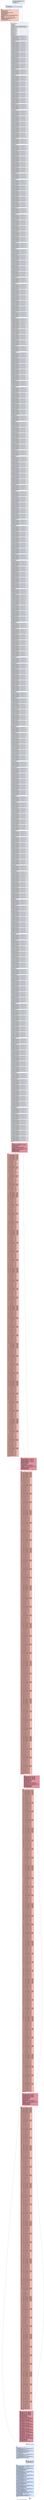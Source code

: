 digraph "CFG for '_Z14Match8blocked2PfS_S_Pi' function" {
	label="CFG for '_Z14Match8blocked2PfS_S_Pi' function";

	Node0x5ed58b0 [shape=record,color="#3d50c3ff", style=filled, fillcolor="#d4dbe670",label="{%4:\l  %5 = tail call i32 @llvm.amdgcn.workitem.id.x(), !range !4\l  %6 = tail call i32 @llvm.amdgcn.workitem.id.y(), !range !4\l  %7 = tail call i32 @llvm.amdgcn.workgroup.id.x()\l  %8 = shl i32 %7, 5\l  %9 = icmp ult i32 %5, 32\l  br i1 %9, label %10, label %13\l|{<s0>T|<s1>F}}"];
	Node0x5ed58b0:s0 -> Node0x5ed5900;
	Node0x5ed58b0:s1 -> Node0x5ed7890;
	Node0x5ed5900 [shape=record,color="#3d50c3ff", style=filled, fillcolor="#b2ccfb70",label="{%10:\l10:                                               \l  %11 = icmp ult i32 %6, 32\l  %12 = bitcast float addrspace(1)* %0 to %struct.HIP_vector_type addrspace(1)*\l  br i1 %11, label %1086, label %13\l|{<s0>T|<s1>F}}"];
	Node0x5ed5900:s0 -> Node0x5ed7ad0;
	Node0x5ed5900:s1 -> Node0x5ed7890;
	Node0x5ed7890 [shape=record,color="#3d50c3ff", style=filled, fillcolor="#d4dbe670",label="{%13:\l13:                                               \l  %14 = shl nuw nsw i32 %6, 5\l  %15 = add nuw nsw i32 %14, %5\l  %16 = and i32 %5, 15\l  %17 = lshr i32 %15, 4\l  %18 = and i32 %5, 7\l  %19 = lshr i32 %15, 3\l  %20 = bitcast float addrspace(1)* %1 to %struct.HIP_vector_type addrspace(1)*\l  %21 = getelementptr inbounds [256 x %struct.HIP_vector_type], [256 x\l... %struct.HIP_vector_type] addrspace(3)* @_ZZ14Match8blocked2PfS_S_PiE7buffer2,\l... i32 0, i32 %15\l  %22 = bitcast %struct.HIP_vector_type addrspace(3)* %21 to i8 addrspace(3)*\l  %23 = icmp ult i32 %15, 128\l  %24 = shl nuw nsw i32 %17, 5\l  %25 = shl nuw nsw i32 %17, 2\l  %26 = shl nuw nsw i32 %16, 5\l  %27 = shl nuw nsw i32 %16, 5\l  %28 = or i32 %27, 512\l  %29 = add nuw nsw i32 %16, 8\l  %30 = shl nuw nsw i32 %16, 5\l  %31 = shl nuw nsw i32 %16, 5\l  %32 = or i32 %31, 512\l  %33 = shl nuw nsw i32 %16, 5\l  %34 = shl nuw nsw i32 %16, 5\l  %35 = or i32 %34, 512\l  %36 = add nuw nsw i32 %16, 24\l  %37 = shl nuw nsw i32 %16, 5\l  %38 = shl nuw nsw i32 %16, 5\l  %39 = or i32 %38, 512\l  %40 = or i32 %16, %26\l  %41 = getelementptr inbounds [1024 x %struct.HIP_vector_type], [1024 x\l... %struct.HIP_vector_type] addrspace(3)* @_ZZ14Match8blocked2PfS_S_PiE7buffer1,\l... i32 0, i32 %40, i32 0, i32 0, i32 0, i32 0\l  %42 = getelementptr inbounds [1024 x %struct.HIP_vector_type], [1024 x\l... %struct.HIP_vector_type] addrspace(3)* @_ZZ14Match8blocked2PfS_S_PiE7buffer1,\l... i32 0, i32 %40, i32 0, i32 0, i32 0, i32 1\l  %43 = getelementptr inbounds [1024 x %struct.HIP_vector_type], [1024 x\l... %struct.HIP_vector_type] addrspace(3)* @_ZZ14Match8blocked2PfS_S_PiE7buffer1,\l... i32 0, i32 %40, i32 0, i32 0, i32 0, i32 2\l  %44 = getelementptr inbounds [1024 x %struct.HIP_vector_type], [1024 x\l... %struct.HIP_vector_type] addrspace(3)* @_ZZ14Match8blocked2PfS_S_PiE7buffer1,\l... i32 0, i32 %40, i32 0, i32 0, i32 0, i32 3\l  %45 = or i32 %16, %28\l  %46 = or i32 %45, 16\l  %47 = getelementptr inbounds [1024 x %struct.HIP_vector_type], [1024 x\l... %struct.HIP_vector_type] addrspace(3)* @_ZZ14Match8blocked2PfS_S_PiE7buffer1,\l... i32 0, i32 %46, i32 0, i32 0, i32 0, i32 0\l  %48 = getelementptr inbounds [1024 x %struct.HIP_vector_type], [1024 x\l... %struct.HIP_vector_type] addrspace(3)* @_ZZ14Match8blocked2PfS_S_PiE7buffer1,\l... i32 0, i32 %46, i32 0, i32 0, i32 0, i32 1\l  %49 = getelementptr inbounds [1024 x %struct.HIP_vector_type], [1024 x\l... %struct.HIP_vector_type] addrspace(3)* @_ZZ14Match8blocked2PfS_S_PiE7buffer1,\l... i32 0, i32 %46, i32 0, i32 0, i32 0, i32 2\l  %50 = getelementptr inbounds [1024 x %struct.HIP_vector_type], [1024 x\l... %struct.HIP_vector_type] addrspace(3)* @_ZZ14Match8blocked2PfS_S_PiE7buffer1,\l... i32 0, i32 %46, i32 0, i32 0, i32 0, i32 3\l  %51 = getelementptr inbounds [256 x %struct.HIP_vector_type], [256 x\l... %struct.HIP_vector_type] addrspace(3)* @_ZZ14Match8blocked2PfS_S_PiE7buffer2,\l... i32 0, i32 %24, i32 0, i32 0, i32 0, i32 0\l  %52 = getelementptr inbounds [256 x %struct.HIP_vector_type], [256 x\l... %struct.HIP_vector_type] addrspace(3)* @_ZZ14Match8blocked2PfS_S_PiE7buffer2,\l... i32 0, i32 %24, i32 0, i32 0, i32 0, i32 1\l  %53 = getelementptr inbounds [256 x %struct.HIP_vector_type], [256 x\l... %struct.HIP_vector_type] addrspace(3)* @_ZZ14Match8blocked2PfS_S_PiE7buffer2,\l... i32 0, i32 %24, i32 0, i32 0, i32 0, i32 2\l  %54 = getelementptr inbounds [256 x %struct.HIP_vector_type], [256 x\l... %struct.HIP_vector_type] addrspace(3)* @_ZZ14Match8blocked2PfS_S_PiE7buffer2,\l... i32 0, i32 %24, i32 0, i32 0, i32 0, i32 3\l  %55 = add nuw nsw i32 %24, 8\l  %56 = getelementptr inbounds [256 x %struct.HIP_vector_type], [256 x\l... %struct.HIP_vector_type] addrspace(3)* @_ZZ14Match8blocked2PfS_S_PiE7buffer2,\l... i32 0, i32 %55, i32 0, i32 0, i32 0, i32 0\l  %57 = getelementptr inbounds [256 x %struct.HIP_vector_type], [256 x\l... %struct.HIP_vector_type] addrspace(3)* @_ZZ14Match8blocked2PfS_S_PiE7buffer2,\l... i32 0, i32 %55, i32 0, i32 0, i32 0, i32 1\l  %58 = getelementptr inbounds [256 x %struct.HIP_vector_type], [256 x\l... %struct.HIP_vector_type] addrspace(3)* @_ZZ14Match8blocked2PfS_S_PiE7buffer2,\l... i32 0, i32 %55, i32 0, i32 0, i32 0, i32 2\l  %59 = getelementptr inbounds [256 x %struct.HIP_vector_type], [256 x\l... %struct.HIP_vector_type] addrspace(3)* @_ZZ14Match8blocked2PfS_S_PiE7buffer2,\l... i32 0, i32 %55, i32 0, i32 0, i32 0, i32 3\l  %60 = add nuw nsw i32 %24, 16\l  %61 = getelementptr inbounds [256 x %struct.HIP_vector_type], [256 x\l... %struct.HIP_vector_type] addrspace(3)* @_ZZ14Match8blocked2PfS_S_PiE7buffer2,\l... i32 0, i32 %60, i32 0, i32 0, i32 0, i32 0\l  %62 = getelementptr inbounds [256 x %struct.HIP_vector_type], [256 x\l... %struct.HIP_vector_type] addrspace(3)* @_ZZ14Match8blocked2PfS_S_PiE7buffer2,\l... i32 0, i32 %60, i32 0, i32 0, i32 0, i32 1\l  %63 = getelementptr inbounds [256 x %struct.HIP_vector_type], [256 x\l... %struct.HIP_vector_type] addrspace(3)* @_ZZ14Match8blocked2PfS_S_PiE7buffer2,\l... i32 0, i32 %60, i32 0, i32 0, i32 0, i32 2\l  %64 = getelementptr inbounds [256 x %struct.HIP_vector_type], [256 x\l... %struct.HIP_vector_type] addrspace(3)* @_ZZ14Match8blocked2PfS_S_PiE7buffer2,\l... i32 0, i32 %60, i32 0, i32 0, i32 0, i32 3\l  %65 = add nuw nsw i32 %24, 24\l  %66 = getelementptr inbounds [256 x %struct.HIP_vector_type], [256 x\l... %struct.HIP_vector_type] addrspace(3)* @_ZZ14Match8blocked2PfS_S_PiE7buffer2,\l... i32 0, i32 %65, i32 0, i32 0, i32 0, i32 0\l  %67 = getelementptr inbounds [256 x %struct.HIP_vector_type], [256 x\l... %struct.HIP_vector_type] addrspace(3)* @_ZZ14Match8blocked2PfS_S_PiE7buffer2,\l... i32 0, i32 %65, i32 0, i32 0, i32 0, i32 1\l  %68 = getelementptr inbounds [256 x %struct.HIP_vector_type], [256 x\l... %struct.HIP_vector_type] addrspace(3)* @_ZZ14Match8blocked2PfS_S_PiE7buffer2,\l... i32 0, i32 %65, i32 0, i32 0, i32 0, i32 2\l  %69 = getelementptr inbounds [256 x %struct.HIP_vector_type], [256 x\l... %struct.HIP_vector_type] addrspace(3)* @_ZZ14Match8blocked2PfS_S_PiE7buffer2,\l... i32 0, i32 %65, i32 0, i32 0, i32 0, i32 3\l  %70 = add nuw nsw i32 %16, 1\l  %71 = or i32 %70, %26\l  %72 = getelementptr inbounds [1024 x %struct.HIP_vector_type], [1024 x\l... %struct.HIP_vector_type] addrspace(3)* @_ZZ14Match8blocked2PfS_S_PiE7buffer1,\l... i32 0, i32 %71, i32 0, i32 0, i32 0, i32 0\l  %73 = getelementptr inbounds [1024 x %struct.HIP_vector_type], [1024 x\l... %struct.HIP_vector_type] addrspace(3)* @_ZZ14Match8blocked2PfS_S_PiE7buffer1,\l... i32 0, i32 %71, i32 0, i32 0, i32 0, i32 1\l  %74 = getelementptr inbounds [1024 x %struct.HIP_vector_type], [1024 x\l... %struct.HIP_vector_type] addrspace(3)* @_ZZ14Match8blocked2PfS_S_PiE7buffer1,\l... i32 0, i32 %71, i32 0, i32 0, i32 0, i32 2\l  %75 = getelementptr inbounds [1024 x %struct.HIP_vector_type], [1024 x\l... %struct.HIP_vector_type] addrspace(3)* @_ZZ14Match8blocked2PfS_S_PiE7buffer1,\l... i32 0, i32 %71, i32 0, i32 0, i32 0, i32 3\l  %76 = add nuw nsw i32 %16, 17\l  %77 = and i32 %76, 31\l  %78 = or i32 %77, %28\l  %79 = getelementptr inbounds [1024 x %struct.HIP_vector_type], [1024 x\l... %struct.HIP_vector_type] addrspace(3)* @_ZZ14Match8blocked2PfS_S_PiE7buffer1,\l... i32 0, i32 %78, i32 0, i32 0, i32 0, i32 0\l  %80 = getelementptr inbounds [1024 x %struct.HIP_vector_type], [1024 x\l... %struct.HIP_vector_type] addrspace(3)* @_ZZ14Match8blocked2PfS_S_PiE7buffer1,\l... i32 0, i32 %78, i32 0, i32 0, i32 0, i32 1\l  %81 = getelementptr inbounds [1024 x %struct.HIP_vector_type], [1024 x\l... %struct.HIP_vector_type] addrspace(3)* @_ZZ14Match8blocked2PfS_S_PiE7buffer1,\l... i32 0, i32 %78, i32 0, i32 0, i32 0, i32 2\l  %82 = getelementptr inbounds [1024 x %struct.HIP_vector_type], [1024 x\l... %struct.HIP_vector_type] addrspace(3)* @_ZZ14Match8blocked2PfS_S_PiE7buffer1,\l... i32 0, i32 %78, i32 0, i32 0, i32 0, i32 3\l  %83 = add nuw nsw i32 %24, 1\l  %84 = getelementptr inbounds [256 x %struct.HIP_vector_type], [256 x\l... %struct.HIP_vector_type] addrspace(3)* @_ZZ14Match8blocked2PfS_S_PiE7buffer2,\l... i32 0, i32 %83, i32 0, i32 0, i32 0, i32 0\l  %85 = getelementptr inbounds [256 x %struct.HIP_vector_type], [256 x\l... %struct.HIP_vector_type] addrspace(3)* @_ZZ14Match8blocked2PfS_S_PiE7buffer2,\l... i32 0, i32 %83, i32 0, i32 0, i32 0, i32 1\l  %86 = getelementptr inbounds [256 x %struct.HIP_vector_type], [256 x\l... %struct.HIP_vector_type] addrspace(3)* @_ZZ14Match8blocked2PfS_S_PiE7buffer2,\l... i32 0, i32 %83, i32 0, i32 0, i32 0, i32 2\l  %87 = getelementptr inbounds [256 x %struct.HIP_vector_type], [256 x\l... %struct.HIP_vector_type] addrspace(3)* @_ZZ14Match8blocked2PfS_S_PiE7buffer2,\l... i32 0, i32 %83, i32 0, i32 0, i32 0, i32 3\l  %88 = add nuw nsw i32 %24, 9\l  %89 = getelementptr inbounds [256 x %struct.HIP_vector_type], [256 x\l... %struct.HIP_vector_type] addrspace(3)* @_ZZ14Match8blocked2PfS_S_PiE7buffer2,\l... i32 0, i32 %88, i32 0, i32 0, i32 0, i32 0\l  %90 = getelementptr inbounds [256 x %struct.HIP_vector_type], [256 x\l... %struct.HIP_vector_type] addrspace(3)* @_ZZ14Match8blocked2PfS_S_PiE7buffer2,\l... i32 0, i32 %88, i32 0, i32 0, i32 0, i32 1\l  %91 = getelementptr inbounds [256 x %struct.HIP_vector_type], [256 x\l... %struct.HIP_vector_type] addrspace(3)* @_ZZ14Match8blocked2PfS_S_PiE7buffer2,\l... i32 0, i32 %88, i32 0, i32 0, i32 0, i32 2\l  %92 = getelementptr inbounds [256 x %struct.HIP_vector_type], [256 x\l... %struct.HIP_vector_type] addrspace(3)* @_ZZ14Match8blocked2PfS_S_PiE7buffer2,\l... i32 0, i32 %88, i32 0, i32 0, i32 0, i32 3\l  %93 = add nuw nsw i32 %24, 17\l  %94 = getelementptr inbounds [256 x %struct.HIP_vector_type], [256 x\l... %struct.HIP_vector_type] addrspace(3)* @_ZZ14Match8blocked2PfS_S_PiE7buffer2,\l... i32 0, i32 %93, i32 0, i32 0, i32 0, i32 0\l  %95 = getelementptr inbounds [256 x %struct.HIP_vector_type], [256 x\l... %struct.HIP_vector_type] addrspace(3)* @_ZZ14Match8blocked2PfS_S_PiE7buffer2,\l... i32 0, i32 %93, i32 0, i32 0, i32 0, i32 1\l  %96 = getelementptr inbounds [256 x %struct.HIP_vector_type], [256 x\l... %struct.HIP_vector_type] addrspace(3)* @_ZZ14Match8blocked2PfS_S_PiE7buffer2,\l... i32 0, i32 %93, i32 0, i32 0, i32 0, i32 2\l  %97 = getelementptr inbounds [256 x %struct.HIP_vector_type], [256 x\l... %struct.HIP_vector_type] addrspace(3)* @_ZZ14Match8blocked2PfS_S_PiE7buffer2,\l... i32 0, i32 %93, i32 0, i32 0, i32 0, i32 3\l  %98 = add nuw nsw i32 %24, 25\l  %99 = getelementptr inbounds [256 x %struct.HIP_vector_type], [256 x\l... %struct.HIP_vector_type] addrspace(3)* @_ZZ14Match8blocked2PfS_S_PiE7buffer2,\l... i32 0, i32 %98, i32 0, i32 0, i32 0, i32 0\l  %100 = getelementptr inbounds [256 x %struct.HIP_vector_type], [256 x\l... %struct.HIP_vector_type] addrspace(3)* @_ZZ14Match8blocked2PfS_S_PiE7buffer2,\l... i32 0, i32 %98, i32 0, i32 0, i32 0, i32 1\l  %101 = getelementptr inbounds [256 x %struct.HIP_vector_type], [256 x\l... %struct.HIP_vector_type] addrspace(3)* @_ZZ14Match8blocked2PfS_S_PiE7buffer2,\l... i32 0, i32 %98, i32 0, i32 0, i32 0, i32 2\l  %102 = getelementptr inbounds [256 x %struct.HIP_vector_type], [256 x\l... %struct.HIP_vector_type] addrspace(3)* @_ZZ14Match8blocked2PfS_S_PiE7buffer2,\l... i32 0, i32 %98, i32 0, i32 0, i32 0, i32 3\l  %103 = add nuw nsw i32 %16, 2\l  %104 = or i32 %103, %26\l  %105 = getelementptr inbounds [1024 x %struct.HIP_vector_type], [1024 x\l... %struct.HIP_vector_type] addrspace(3)* @_ZZ14Match8blocked2PfS_S_PiE7buffer1,\l... i32 0, i32 %104, i32 0, i32 0, i32 0, i32 0\l  %106 = getelementptr inbounds [1024 x %struct.HIP_vector_type], [1024 x\l... %struct.HIP_vector_type] addrspace(3)* @_ZZ14Match8blocked2PfS_S_PiE7buffer1,\l... i32 0, i32 %104, i32 0, i32 0, i32 0, i32 1\l  %107 = getelementptr inbounds [1024 x %struct.HIP_vector_type], [1024 x\l... %struct.HIP_vector_type] addrspace(3)* @_ZZ14Match8blocked2PfS_S_PiE7buffer1,\l... i32 0, i32 %104, i32 0, i32 0, i32 0, i32 2\l  %108 = getelementptr inbounds [1024 x %struct.HIP_vector_type], [1024 x\l... %struct.HIP_vector_type] addrspace(3)* @_ZZ14Match8blocked2PfS_S_PiE7buffer1,\l... i32 0, i32 %104, i32 0, i32 0, i32 0, i32 3\l  %109 = add nuw nsw i32 %16, 18\l  %110 = and i32 %109, 31\l  %111 = or i32 %110, %28\l  %112 = getelementptr inbounds [1024 x %struct.HIP_vector_type], [1024 x\l... %struct.HIP_vector_type] addrspace(3)* @_ZZ14Match8blocked2PfS_S_PiE7buffer1,\l... i32 0, i32 %111, i32 0, i32 0, i32 0, i32 0\l  %113 = getelementptr inbounds [1024 x %struct.HIP_vector_type], [1024 x\l... %struct.HIP_vector_type] addrspace(3)* @_ZZ14Match8blocked2PfS_S_PiE7buffer1,\l... i32 0, i32 %111, i32 0, i32 0, i32 0, i32 1\l  %114 = getelementptr inbounds [1024 x %struct.HIP_vector_type], [1024 x\l... %struct.HIP_vector_type] addrspace(3)* @_ZZ14Match8blocked2PfS_S_PiE7buffer1,\l... i32 0, i32 %111, i32 0, i32 0, i32 0, i32 2\l  %115 = getelementptr inbounds [1024 x %struct.HIP_vector_type], [1024 x\l... %struct.HIP_vector_type] addrspace(3)* @_ZZ14Match8blocked2PfS_S_PiE7buffer1,\l... i32 0, i32 %111, i32 0, i32 0, i32 0, i32 3\l  %116 = add nuw nsw i32 %24, 2\l  %117 = getelementptr inbounds [256 x %struct.HIP_vector_type], [256 x\l... %struct.HIP_vector_type] addrspace(3)* @_ZZ14Match8blocked2PfS_S_PiE7buffer2,\l... i32 0, i32 %116, i32 0, i32 0, i32 0, i32 0\l  %118 = getelementptr inbounds [256 x %struct.HIP_vector_type], [256 x\l... %struct.HIP_vector_type] addrspace(3)* @_ZZ14Match8blocked2PfS_S_PiE7buffer2,\l... i32 0, i32 %116, i32 0, i32 0, i32 0, i32 1\l  %119 = getelementptr inbounds [256 x %struct.HIP_vector_type], [256 x\l... %struct.HIP_vector_type] addrspace(3)* @_ZZ14Match8blocked2PfS_S_PiE7buffer2,\l... i32 0, i32 %116, i32 0, i32 0, i32 0, i32 2\l  %120 = getelementptr inbounds [256 x %struct.HIP_vector_type], [256 x\l... %struct.HIP_vector_type] addrspace(3)* @_ZZ14Match8blocked2PfS_S_PiE7buffer2,\l... i32 0, i32 %116, i32 0, i32 0, i32 0, i32 3\l  %121 = add nuw nsw i32 %24, 10\l  %122 = getelementptr inbounds [256 x %struct.HIP_vector_type], [256 x\l... %struct.HIP_vector_type] addrspace(3)* @_ZZ14Match8blocked2PfS_S_PiE7buffer2,\l... i32 0, i32 %121, i32 0, i32 0, i32 0, i32 0\l  %123 = getelementptr inbounds [256 x %struct.HIP_vector_type], [256 x\l... %struct.HIP_vector_type] addrspace(3)* @_ZZ14Match8blocked2PfS_S_PiE7buffer2,\l... i32 0, i32 %121, i32 0, i32 0, i32 0, i32 1\l  %124 = getelementptr inbounds [256 x %struct.HIP_vector_type], [256 x\l... %struct.HIP_vector_type] addrspace(3)* @_ZZ14Match8blocked2PfS_S_PiE7buffer2,\l... i32 0, i32 %121, i32 0, i32 0, i32 0, i32 2\l  %125 = getelementptr inbounds [256 x %struct.HIP_vector_type], [256 x\l... %struct.HIP_vector_type] addrspace(3)* @_ZZ14Match8blocked2PfS_S_PiE7buffer2,\l... i32 0, i32 %121, i32 0, i32 0, i32 0, i32 3\l  %126 = add nuw nsw i32 %24, 18\l  %127 = getelementptr inbounds [256 x %struct.HIP_vector_type], [256 x\l... %struct.HIP_vector_type] addrspace(3)* @_ZZ14Match8blocked2PfS_S_PiE7buffer2,\l... i32 0, i32 %126, i32 0, i32 0, i32 0, i32 0\l  %128 = getelementptr inbounds [256 x %struct.HIP_vector_type], [256 x\l... %struct.HIP_vector_type] addrspace(3)* @_ZZ14Match8blocked2PfS_S_PiE7buffer2,\l... i32 0, i32 %126, i32 0, i32 0, i32 0, i32 1\l  %129 = getelementptr inbounds [256 x %struct.HIP_vector_type], [256 x\l... %struct.HIP_vector_type] addrspace(3)* @_ZZ14Match8blocked2PfS_S_PiE7buffer2,\l... i32 0, i32 %126, i32 0, i32 0, i32 0, i32 2\l  %130 = getelementptr inbounds [256 x %struct.HIP_vector_type], [256 x\l... %struct.HIP_vector_type] addrspace(3)* @_ZZ14Match8blocked2PfS_S_PiE7buffer2,\l... i32 0, i32 %126, i32 0, i32 0, i32 0, i32 3\l  %131 = add nuw nsw i32 %24, 26\l  %132 = getelementptr inbounds [256 x %struct.HIP_vector_type], [256 x\l... %struct.HIP_vector_type] addrspace(3)* @_ZZ14Match8blocked2PfS_S_PiE7buffer2,\l... i32 0, i32 %131, i32 0, i32 0, i32 0, i32 0\l  %133 = getelementptr inbounds [256 x %struct.HIP_vector_type], [256 x\l... %struct.HIP_vector_type] addrspace(3)* @_ZZ14Match8blocked2PfS_S_PiE7buffer2,\l... i32 0, i32 %131, i32 0, i32 0, i32 0, i32 1\l  %134 = getelementptr inbounds [256 x %struct.HIP_vector_type], [256 x\l... %struct.HIP_vector_type] addrspace(3)* @_ZZ14Match8blocked2PfS_S_PiE7buffer2,\l... i32 0, i32 %131, i32 0, i32 0, i32 0, i32 2\l  %135 = getelementptr inbounds [256 x %struct.HIP_vector_type], [256 x\l... %struct.HIP_vector_type] addrspace(3)* @_ZZ14Match8blocked2PfS_S_PiE7buffer2,\l... i32 0, i32 %131, i32 0, i32 0, i32 0, i32 3\l  %136 = add nuw nsw i32 %16, 3\l  %137 = or i32 %136, %26\l  %138 = getelementptr inbounds [1024 x %struct.HIP_vector_type], [1024 x\l... %struct.HIP_vector_type] addrspace(3)* @_ZZ14Match8blocked2PfS_S_PiE7buffer1,\l... i32 0, i32 %137, i32 0, i32 0, i32 0, i32 0\l  %139 = getelementptr inbounds [1024 x %struct.HIP_vector_type], [1024 x\l... %struct.HIP_vector_type] addrspace(3)* @_ZZ14Match8blocked2PfS_S_PiE7buffer1,\l... i32 0, i32 %137, i32 0, i32 0, i32 0, i32 1\l  %140 = getelementptr inbounds [1024 x %struct.HIP_vector_type], [1024 x\l... %struct.HIP_vector_type] addrspace(3)* @_ZZ14Match8blocked2PfS_S_PiE7buffer1,\l... i32 0, i32 %137, i32 0, i32 0, i32 0, i32 2\l  %141 = getelementptr inbounds [1024 x %struct.HIP_vector_type], [1024 x\l... %struct.HIP_vector_type] addrspace(3)* @_ZZ14Match8blocked2PfS_S_PiE7buffer1,\l... i32 0, i32 %137, i32 0, i32 0, i32 0, i32 3\l  %142 = add nuw nsw i32 %16, 19\l  %143 = and i32 %142, 31\l  %144 = or i32 %143, %28\l  %145 = getelementptr inbounds [1024 x %struct.HIP_vector_type], [1024 x\l... %struct.HIP_vector_type] addrspace(3)* @_ZZ14Match8blocked2PfS_S_PiE7buffer1,\l... i32 0, i32 %144, i32 0, i32 0, i32 0, i32 0\l  %146 = getelementptr inbounds [1024 x %struct.HIP_vector_type], [1024 x\l... %struct.HIP_vector_type] addrspace(3)* @_ZZ14Match8blocked2PfS_S_PiE7buffer1,\l... i32 0, i32 %144, i32 0, i32 0, i32 0, i32 1\l  %147 = getelementptr inbounds [1024 x %struct.HIP_vector_type], [1024 x\l... %struct.HIP_vector_type] addrspace(3)* @_ZZ14Match8blocked2PfS_S_PiE7buffer1,\l... i32 0, i32 %144, i32 0, i32 0, i32 0, i32 2\l  %148 = getelementptr inbounds [1024 x %struct.HIP_vector_type], [1024 x\l... %struct.HIP_vector_type] addrspace(3)* @_ZZ14Match8blocked2PfS_S_PiE7buffer1,\l... i32 0, i32 %144, i32 0, i32 0, i32 0, i32 3\l  %149 = add nuw nsw i32 %24, 3\l  %150 = getelementptr inbounds [256 x %struct.HIP_vector_type], [256 x\l... %struct.HIP_vector_type] addrspace(3)* @_ZZ14Match8blocked2PfS_S_PiE7buffer2,\l... i32 0, i32 %149, i32 0, i32 0, i32 0, i32 0\l  %151 = getelementptr inbounds [256 x %struct.HIP_vector_type], [256 x\l... %struct.HIP_vector_type] addrspace(3)* @_ZZ14Match8blocked2PfS_S_PiE7buffer2,\l... i32 0, i32 %149, i32 0, i32 0, i32 0, i32 1\l  %152 = getelementptr inbounds [256 x %struct.HIP_vector_type], [256 x\l... %struct.HIP_vector_type] addrspace(3)* @_ZZ14Match8blocked2PfS_S_PiE7buffer2,\l... i32 0, i32 %149, i32 0, i32 0, i32 0, i32 2\l  %153 = getelementptr inbounds [256 x %struct.HIP_vector_type], [256 x\l... %struct.HIP_vector_type] addrspace(3)* @_ZZ14Match8blocked2PfS_S_PiE7buffer2,\l... i32 0, i32 %149, i32 0, i32 0, i32 0, i32 3\l  %154 = add nuw nsw i32 %24, 11\l  %155 = getelementptr inbounds [256 x %struct.HIP_vector_type], [256 x\l... %struct.HIP_vector_type] addrspace(3)* @_ZZ14Match8blocked2PfS_S_PiE7buffer2,\l... i32 0, i32 %154, i32 0, i32 0, i32 0, i32 0\l  %156 = getelementptr inbounds [256 x %struct.HIP_vector_type], [256 x\l... %struct.HIP_vector_type] addrspace(3)* @_ZZ14Match8blocked2PfS_S_PiE7buffer2,\l... i32 0, i32 %154, i32 0, i32 0, i32 0, i32 1\l  %157 = getelementptr inbounds [256 x %struct.HIP_vector_type], [256 x\l... %struct.HIP_vector_type] addrspace(3)* @_ZZ14Match8blocked2PfS_S_PiE7buffer2,\l... i32 0, i32 %154, i32 0, i32 0, i32 0, i32 2\l  %158 = getelementptr inbounds [256 x %struct.HIP_vector_type], [256 x\l... %struct.HIP_vector_type] addrspace(3)* @_ZZ14Match8blocked2PfS_S_PiE7buffer2,\l... i32 0, i32 %154, i32 0, i32 0, i32 0, i32 3\l  %159 = add nuw nsw i32 %24, 19\l  %160 = getelementptr inbounds [256 x %struct.HIP_vector_type], [256 x\l... %struct.HIP_vector_type] addrspace(3)* @_ZZ14Match8blocked2PfS_S_PiE7buffer2,\l... i32 0, i32 %159, i32 0, i32 0, i32 0, i32 0\l  %161 = getelementptr inbounds [256 x %struct.HIP_vector_type], [256 x\l... %struct.HIP_vector_type] addrspace(3)* @_ZZ14Match8blocked2PfS_S_PiE7buffer2,\l... i32 0, i32 %159, i32 0, i32 0, i32 0, i32 1\l  %162 = getelementptr inbounds [256 x %struct.HIP_vector_type], [256 x\l... %struct.HIP_vector_type] addrspace(3)* @_ZZ14Match8blocked2PfS_S_PiE7buffer2,\l... i32 0, i32 %159, i32 0, i32 0, i32 0, i32 2\l  %163 = getelementptr inbounds [256 x %struct.HIP_vector_type], [256 x\l... %struct.HIP_vector_type] addrspace(3)* @_ZZ14Match8blocked2PfS_S_PiE7buffer2,\l... i32 0, i32 %159, i32 0, i32 0, i32 0, i32 3\l  %164 = add nuw nsw i32 %24, 27\l  %165 = getelementptr inbounds [256 x %struct.HIP_vector_type], [256 x\l... %struct.HIP_vector_type] addrspace(3)* @_ZZ14Match8blocked2PfS_S_PiE7buffer2,\l... i32 0, i32 %164, i32 0, i32 0, i32 0, i32 0\l  %166 = getelementptr inbounds [256 x %struct.HIP_vector_type], [256 x\l... %struct.HIP_vector_type] addrspace(3)* @_ZZ14Match8blocked2PfS_S_PiE7buffer2,\l... i32 0, i32 %164, i32 0, i32 0, i32 0, i32 1\l  %167 = getelementptr inbounds [256 x %struct.HIP_vector_type], [256 x\l... %struct.HIP_vector_type] addrspace(3)* @_ZZ14Match8blocked2PfS_S_PiE7buffer2,\l... i32 0, i32 %164, i32 0, i32 0, i32 0, i32 2\l  %168 = getelementptr inbounds [256 x %struct.HIP_vector_type], [256 x\l... %struct.HIP_vector_type] addrspace(3)* @_ZZ14Match8blocked2PfS_S_PiE7buffer2,\l... i32 0, i32 %164, i32 0, i32 0, i32 0, i32 3\l  %169 = add nuw nsw i32 %16, 4\l  %170 = or i32 %169, %26\l  %171 = getelementptr inbounds [1024 x %struct.HIP_vector_type], [1024 x\l... %struct.HIP_vector_type] addrspace(3)* @_ZZ14Match8blocked2PfS_S_PiE7buffer1,\l... i32 0, i32 %170, i32 0, i32 0, i32 0, i32 0\l  %172 = getelementptr inbounds [1024 x %struct.HIP_vector_type], [1024 x\l... %struct.HIP_vector_type] addrspace(3)* @_ZZ14Match8blocked2PfS_S_PiE7buffer1,\l... i32 0, i32 %170, i32 0, i32 0, i32 0, i32 1\l  %173 = getelementptr inbounds [1024 x %struct.HIP_vector_type], [1024 x\l... %struct.HIP_vector_type] addrspace(3)* @_ZZ14Match8blocked2PfS_S_PiE7buffer1,\l... i32 0, i32 %170, i32 0, i32 0, i32 0, i32 2\l  %174 = getelementptr inbounds [1024 x %struct.HIP_vector_type], [1024 x\l... %struct.HIP_vector_type] addrspace(3)* @_ZZ14Match8blocked2PfS_S_PiE7buffer1,\l... i32 0, i32 %170, i32 0, i32 0, i32 0, i32 3\l  %175 = add nuw nsw i32 %16, 20\l  %176 = and i32 %175, 31\l  %177 = or i32 %176, %28\l  %178 = getelementptr inbounds [1024 x %struct.HIP_vector_type], [1024 x\l... %struct.HIP_vector_type] addrspace(3)* @_ZZ14Match8blocked2PfS_S_PiE7buffer1,\l... i32 0, i32 %177, i32 0, i32 0, i32 0, i32 0\l  %179 = getelementptr inbounds [1024 x %struct.HIP_vector_type], [1024 x\l... %struct.HIP_vector_type] addrspace(3)* @_ZZ14Match8blocked2PfS_S_PiE7buffer1,\l... i32 0, i32 %177, i32 0, i32 0, i32 0, i32 1\l  %180 = getelementptr inbounds [1024 x %struct.HIP_vector_type], [1024 x\l... %struct.HIP_vector_type] addrspace(3)* @_ZZ14Match8blocked2PfS_S_PiE7buffer1,\l... i32 0, i32 %177, i32 0, i32 0, i32 0, i32 2\l  %181 = getelementptr inbounds [1024 x %struct.HIP_vector_type], [1024 x\l... %struct.HIP_vector_type] addrspace(3)* @_ZZ14Match8blocked2PfS_S_PiE7buffer1,\l... i32 0, i32 %177, i32 0, i32 0, i32 0, i32 3\l  %182 = add nuw nsw i32 %24, 4\l  %183 = getelementptr inbounds [256 x %struct.HIP_vector_type], [256 x\l... %struct.HIP_vector_type] addrspace(3)* @_ZZ14Match8blocked2PfS_S_PiE7buffer2,\l... i32 0, i32 %182, i32 0, i32 0, i32 0, i32 0\l  %184 = getelementptr inbounds [256 x %struct.HIP_vector_type], [256 x\l... %struct.HIP_vector_type] addrspace(3)* @_ZZ14Match8blocked2PfS_S_PiE7buffer2,\l... i32 0, i32 %182, i32 0, i32 0, i32 0, i32 1\l  %185 = getelementptr inbounds [256 x %struct.HIP_vector_type], [256 x\l... %struct.HIP_vector_type] addrspace(3)* @_ZZ14Match8blocked2PfS_S_PiE7buffer2,\l... i32 0, i32 %182, i32 0, i32 0, i32 0, i32 2\l  %186 = getelementptr inbounds [256 x %struct.HIP_vector_type], [256 x\l... %struct.HIP_vector_type] addrspace(3)* @_ZZ14Match8blocked2PfS_S_PiE7buffer2,\l... i32 0, i32 %182, i32 0, i32 0, i32 0, i32 3\l  %187 = add nuw nsw i32 %24, 12\l  %188 = getelementptr inbounds [256 x %struct.HIP_vector_type], [256 x\l... %struct.HIP_vector_type] addrspace(3)* @_ZZ14Match8blocked2PfS_S_PiE7buffer2,\l... i32 0, i32 %187, i32 0, i32 0, i32 0, i32 0\l  %189 = getelementptr inbounds [256 x %struct.HIP_vector_type], [256 x\l... %struct.HIP_vector_type] addrspace(3)* @_ZZ14Match8blocked2PfS_S_PiE7buffer2,\l... i32 0, i32 %187, i32 0, i32 0, i32 0, i32 1\l  %190 = getelementptr inbounds [256 x %struct.HIP_vector_type], [256 x\l... %struct.HIP_vector_type] addrspace(3)* @_ZZ14Match8blocked2PfS_S_PiE7buffer2,\l... i32 0, i32 %187, i32 0, i32 0, i32 0, i32 2\l  %191 = getelementptr inbounds [256 x %struct.HIP_vector_type], [256 x\l... %struct.HIP_vector_type] addrspace(3)* @_ZZ14Match8blocked2PfS_S_PiE7buffer2,\l... i32 0, i32 %187, i32 0, i32 0, i32 0, i32 3\l  %192 = add nuw nsw i32 %24, 20\l  %193 = getelementptr inbounds [256 x %struct.HIP_vector_type], [256 x\l... %struct.HIP_vector_type] addrspace(3)* @_ZZ14Match8blocked2PfS_S_PiE7buffer2,\l... i32 0, i32 %192, i32 0, i32 0, i32 0, i32 0\l  %194 = getelementptr inbounds [256 x %struct.HIP_vector_type], [256 x\l... %struct.HIP_vector_type] addrspace(3)* @_ZZ14Match8blocked2PfS_S_PiE7buffer2,\l... i32 0, i32 %192, i32 0, i32 0, i32 0, i32 1\l  %195 = getelementptr inbounds [256 x %struct.HIP_vector_type], [256 x\l... %struct.HIP_vector_type] addrspace(3)* @_ZZ14Match8blocked2PfS_S_PiE7buffer2,\l... i32 0, i32 %192, i32 0, i32 0, i32 0, i32 2\l  %196 = getelementptr inbounds [256 x %struct.HIP_vector_type], [256 x\l... %struct.HIP_vector_type] addrspace(3)* @_ZZ14Match8blocked2PfS_S_PiE7buffer2,\l... i32 0, i32 %192, i32 0, i32 0, i32 0, i32 3\l  %197 = add nuw nsw i32 %24, 28\l  %198 = getelementptr inbounds [256 x %struct.HIP_vector_type], [256 x\l... %struct.HIP_vector_type] addrspace(3)* @_ZZ14Match8blocked2PfS_S_PiE7buffer2,\l... i32 0, i32 %197, i32 0, i32 0, i32 0, i32 0\l  %199 = getelementptr inbounds [256 x %struct.HIP_vector_type], [256 x\l... %struct.HIP_vector_type] addrspace(3)* @_ZZ14Match8blocked2PfS_S_PiE7buffer2,\l... i32 0, i32 %197, i32 0, i32 0, i32 0, i32 1\l  %200 = getelementptr inbounds [256 x %struct.HIP_vector_type], [256 x\l... %struct.HIP_vector_type] addrspace(3)* @_ZZ14Match8blocked2PfS_S_PiE7buffer2,\l... i32 0, i32 %197, i32 0, i32 0, i32 0, i32 2\l  %201 = getelementptr inbounds [256 x %struct.HIP_vector_type], [256 x\l... %struct.HIP_vector_type] addrspace(3)* @_ZZ14Match8blocked2PfS_S_PiE7buffer2,\l... i32 0, i32 %197, i32 0, i32 0, i32 0, i32 3\l  %202 = add nuw nsw i32 %16, 5\l  %203 = or i32 %202, %26\l  %204 = getelementptr inbounds [1024 x %struct.HIP_vector_type], [1024 x\l... %struct.HIP_vector_type] addrspace(3)* @_ZZ14Match8blocked2PfS_S_PiE7buffer1,\l... i32 0, i32 %203, i32 0, i32 0, i32 0, i32 0\l  %205 = getelementptr inbounds [1024 x %struct.HIP_vector_type], [1024 x\l... %struct.HIP_vector_type] addrspace(3)* @_ZZ14Match8blocked2PfS_S_PiE7buffer1,\l... i32 0, i32 %203, i32 0, i32 0, i32 0, i32 1\l  %206 = getelementptr inbounds [1024 x %struct.HIP_vector_type], [1024 x\l... %struct.HIP_vector_type] addrspace(3)* @_ZZ14Match8blocked2PfS_S_PiE7buffer1,\l... i32 0, i32 %203, i32 0, i32 0, i32 0, i32 2\l  %207 = getelementptr inbounds [1024 x %struct.HIP_vector_type], [1024 x\l... %struct.HIP_vector_type] addrspace(3)* @_ZZ14Match8blocked2PfS_S_PiE7buffer1,\l... i32 0, i32 %203, i32 0, i32 0, i32 0, i32 3\l  %208 = add nuw nsw i32 %16, 21\l  %209 = and i32 %208, 31\l  %210 = or i32 %209, %28\l  %211 = getelementptr inbounds [1024 x %struct.HIP_vector_type], [1024 x\l... %struct.HIP_vector_type] addrspace(3)* @_ZZ14Match8blocked2PfS_S_PiE7buffer1,\l... i32 0, i32 %210, i32 0, i32 0, i32 0, i32 0\l  %212 = getelementptr inbounds [1024 x %struct.HIP_vector_type], [1024 x\l... %struct.HIP_vector_type] addrspace(3)* @_ZZ14Match8blocked2PfS_S_PiE7buffer1,\l... i32 0, i32 %210, i32 0, i32 0, i32 0, i32 1\l  %213 = getelementptr inbounds [1024 x %struct.HIP_vector_type], [1024 x\l... %struct.HIP_vector_type] addrspace(3)* @_ZZ14Match8blocked2PfS_S_PiE7buffer1,\l... i32 0, i32 %210, i32 0, i32 0, i32 0, i32 2\l  %214 = getelementptr inbounds [1024 x %struct.HIP_vector_type], [1024 x\l... %struct.HIP_vector_type] addrspace(3)* @_ZZ14Match8blocked2PfS_S_PiE7buffer1,\l... i32 0, i32 %210, i32 0, i32 0, i32 0, i32 3\l  %215 = add nuw nsw i32 %24, 5\l  %216 = getelementptr inbounds [256 x %struct.HIP_vector_type], [256 x\l... %struct.HIP_vector_type] addrspace(3)* @_ZZ14Match8blocked2PfS_S_PiE7buffer2,\l... i32 0, i32 %215, i32 0, i32 0, i32 0, i32 0\l  %217 = getelementptr inbounds [256 x %struct.HIP_vector_type], [256 x\l... %struct.HIP_vector_type] addrspace(3)* @_ZZ14Match8blocked2PfS_S_PiE7buffer2,\l... i32 0, i32 %215, i32 0, i32 0, i32 0, i32 1\l  %218 = getelementptr inbounds [256 x %struct.HIP_vector_type], [256 x\l... %struct.HIP_vector_type] addrspace(3)* @_ZZ14Match8blocked2PfS_S_PiE7buffer2,\l... i32 0, i32 %215, i32 0, i32 0, i32 0, i32 2\l  %219 = getelementptr inbounds [256 x %struct.HIP_vector_type], [256 x\l... %struct.HIP_vector_type] addrspace(3)* @_ZZ14Match8blocked2PfS_S_PiE7buffer2,\l... i32 0, i32 %215, i32 0, i32 0, i32 0, i32 3\l  %220 = add nuw nsw i32 %24, 13\l  %221 = getelementptr inbounds [256 x %struct.HIP_vector_type], [256 x\l... %struct.HIP_vector_type] addrspace(3)* @_ZZ14Match8blocked2PfS_S_PiE7buffer2,\l... i32 0, i32 %220, i32 0, i32 0, i32 0, i32 0\l  %222 = getelementptr inbounds [256 x %struct.HIP_vector_type], [256 x\l... %struct.HIP_vector_type] addrspace(3)* @_ZZ14Match8blocked2PfS_S_PiE7buffer2,\l... i32 0, i32 %220, i32 0, i32 0, i32 0, i32 1\l  %223 = getelementptr inbounds [256 x %struct.HIP_vector_type], [256 x\l... %struct.HIP_vector_type] addrspace(3)* @_ZZ14Match8blocked2PfS_S_PiE7buffer2,\l... i32 0, i32 %220, i32 0, i32 0, i32 0, i32 2\l  %224 = getelementptr inbounds [256 x %struct.HIP_vector_type], [256 x\l... %struct.HIP_vector_type] addrspace(3)* @_ZZ14Match8blocked2PfS_S_PiE7buffer2,\l... i32 0, i32 %220, i32 0, i32 0, i32 0, i32 3\l  %225 = add nuw nsw i32 %24, 21\l  %226 = getelementptr inbounds [256 x %struct.HIP_vector_type], [256 x\l... %struct.HIP_vector_type] addrspace(3)* @_ZZ14Match8blocked2PfS_S_PiE7buffer2,\l... i32 0, i32 %225, i32 0, i32 0, i32 0, i32 0\l  %227 = getelementptr inbounds [256 x %struct.HIP_vector_type], [256 x\l... %struct.HIP_vector_type] addrspace(3)* @_ZZ14Match8blocked2PfS_S_PiE7buffer2,\l... i32 0, i32 %225, i32 0, i32 0, i32 0, i32 1\l  %228 = getelementptr inbounds [256 x %struct.HIP_vector_type], [256 x\l... %struct.HIP_vector_type] addrspace(3)* @_ZZ14Match8blocked2PfS_S_PiE7buffer2,\l... i32 0, i32 %225, i32 0, i32 0, i32 0, i32 2\l  %229 = getelementptr inbounds [256 x %struct.HIP_vector_type], [256 x\l... %struct.HIP_vector_type] addrspace(3)* @_ZZ14Match8blocked2PfS_S_PiE7buffer2,\l... i32 0, i32 %225, i32 0, i32 0, i32 0, i32 3\l  %230 = add nuw nsw i32 %24, 29\l  %231 = getelementptr inbounds [256 x %struct.HIP_vector_type], [256 x\l... %struct.HIP_vector_type] addrspace(3)* @_ZZ14Match8blocked2PfS_S_PiE7buffer2,\l... i32 0, i32 %230, i32 0, i32 0, i32 0, i32 0\l  %232 = getelementptr inbounds [256 x %struct.HIP_vector_type], [256 x\l... %struct.HIP_vector_type] addrspace(3)* @_ZZ14Match8blocked2PfS_S_PiE7buffer2,\l... i32 0, i32 %230, i32 0, i32 0, i32 0, i32 1\l  %233 = getelementptr inbounds [256 x %struct.HIP_vector_type], [256 x\l... %struct.HIP_vector_type] addrspace(3)* @_ZZ14Match8blocked2PfS_S_PiE7buffer2,\l... i32 0, i32 %230, i32 0, i32 0, i32 0, i32 2\l  %234 = getelementptr inbounds [256 x %struct.HIP_vector_type], [256 x\l... %struct.HIP_vector_type] addrspace(3)* @_ZZ14Match8blocked2PfS_S_PiE7buffer2,\l... i32 0, i32 %230, i32 0, i32 0, i32 0, i32 3\l  %235 = add nuw nsw i32 %16, 6\l  %236 = or i32 %235, %26\l  %237 = getelementptr inbounds [1024 x %struct.HIP_vector_type], [1024 x\l... %struct.HIP_vector_type] addrspace(3)* @_ZZ14Match8blocked2PfS_S_PiE7buffer1,\l... i32 0, i32 %236, i32 0, i32 0, i32 0, i32 0\l  %238 = getelementptr inbounds [1024 x %struct.HIP_vector_type], [1024 x\l... %struct.HIP_vector_type] addrspace(3)* @_ZZ14Match8blocked2PfS_S_PiE7buffer1,\l... i32 0, i32 %236, i32 0, i32 0, i32 0, i32 1\l  %239 = getelementptr inbounds [1024 x %struct.HIP_vector_type], [1024 x\l... %struct.HIP_vector_type] addrspace(3)* @_ZZ14Match8blocked2PfS_S_PiE7buffer1,\l... i32 0, i32 %236, i32 0, i32 0, i32 0, i32 2\l  %240 = getelementptr inbounds [1024 x %struct.HIP_vector_type], [1024 x\l... %struct.HIP_vector_type] addrspace(3)* @_ZZ14Match8blocked2PfS_S_PiE7buffer1,\l... i32 0, i32 %236, i32 0, i32 0, i32 0, i32 3\l  %241 = add nuw nsw i32 %16, 22\l  %242 = and i32 %241, 31\l  %243 = or i32 %242, %28\l  %244 = getelementptr inbounds [1024 x %struct.HIP_vector_type], [1024 x\l... %struct.HIP_vector_type] addrspace(3)* @_ZZ14Match8blocked2PfS_S_PiE7buffer1,\l... i32 0, i32 %243, i32 0, i32 0, i32 0, i32 0\l  %245 = getelementptr inbounds [1024 x %struct.HIP_vector_type], [1024 x\l... %struct.HIP_vector_type] addrspace(3)* @_ZZ14Match8blocked2PfS_S_PiE7buffer1,\l... i32 0, i32 %243, i32 0, i32 0, i32 0, i32 1\l  %246 = getelementptr inbounds [1024 x %struct.HIP_vector_type], [1024 x\l... %struct.HIP_vector_type] addrspace(3)* @_ZZ14Match8blocked2PfS_S_PiE7buffer1,\l... i32 0, i32 %243, i32 0, i32 0, i32 0, i32 2\l  %247 = getelementptr inbounds [1024 x %struct.HIP_vector_type], [1024 x\l... %struct.HIP_vector_type] addrspace(3)* @_ZZ14Match8blocked2PfS_S_PiE7buffer1,\l... i32 0, i32 %243, i32 0, i32 0, i32 0, i32 3\l  %248 = add nuw nsw i32 %24, 6\l  %249 = getelementptr inbounds [256 x %struct.HIP_vector_type], [256 x\l... %struct.HIP_vector_type] addrspace(3)* @_ZZ14Match8blocked2PfS_S_PiE7buffer2,\l... i32 0, i32 %248, i32 0, i32 0, i32 0, i32 0\l  %250 = getelementptr inbounds [256 x %struct.HIP_vector_type], [256 x\l... %struct.HIP_vector_type] addrspace(3)* @_ZZ14Match8blocked2PfS_S_PiE7buffer2,\l... i32 0, i32 %248, i32 0, i32 0, i32 0, i32 1\l  %251 = getelementptr inbounds [256 x %struct.HIP_vector_type], [256 x\l... %struct.HIP_vector_type] addrspace(3)* @_ZZ14Match8blocked2PfS_S_PiE7buffer2,\l... i32 0, i32 %248, i32 0, i32 0, i32 0, i32 2\l  %252 = getelementptr inbounds [256 x %struct.HIP_vector_type], [256 x\l... %struct.HIP_vector_type] addrspace(3)* @_ZZ14Match8blocked2PfS_S_PiE7buffer2,\l... i32 0, i32 %248, i32 0, i32 0, i32 0, i32 3\l  %253 = add nuw nsw i32 %24, 14\l  %254 = getelementptr inbounds [256 x %struct.HIP_vector_type], [256 x\l... %struct.HIP_vector_type] addrspace(3)* @_ZZ14Match8blocked2PfS_S_PiE7buffer2,\l... i32 0, i32 %253, i32 0, i32 0, i32 0, i32 0\l  %255 = getelementptr inbounds [256 x %struct.HIP_vector_type], [256 x\l... %struct.HIP_vector_type] addrspace(3)* @_ZZ14Match8blocked2PfS_S_PiE7buffer2,\l... i32 0, i32 %253, i32 0, i32 0, i32 0, i32 1\l  %256 = getelementptr inbounds [256 x %struct.HIP_vector_type], [256 x\l... %struct.HIP_vector_type] addrspace(3)* @_ZZ14Match8blocked2PfS_S_PiE7buffer2,\l... i32 0, i32 %253, i32 0, i32 0, i32 0, i32 2\l  %257 = getelementptr inbounds [256 x %struct.HIP_vector_type], [256 x\l... %struct.HIP_vector_type] addrspace(3)* @_ZZ14Match8blocked2PfS_S_PiE7buffer2,\l... i32 0, i32 %253, i32 0, i32 0, i32 0, i32 3\l  %258 = add nuw nsw i32 %24, 22\l  %259 = getelementptr inbounds [256 x %struct.HIP_vector_type], [256 x\l... %struct.HIP_vector_type] addrspace(3)* @_ZZ14Match8blocked2PfS_S_PiE7buffer2,\l... i32 0, i32 %258, i32 0, i32 0, i32 0, i32 0\l  %260 = getelementptr inbounds [256 x %struct.HIP_vector_type], [256 x\l... %struct.HIP_vector_type] addrspace(3)* @_ZZ14Match8blocked2PfS_S_PiE7buffer2,\l... i32 0, i32 %258, i32 0, i32 0, i32 0, i32 1\l  %261 = getelementptr inbounds [256 x %struct.HIP_vector_type], [256 x\l... %struct.HIP_vector_type] addrspace(3)* @_ZZ14Match8blocked2PfS_S_PiE7buffer2,\l... i32 0, i32 %258, i32 0, i32 0, i32 0, i32 2\l  %262 = getelementptr inbounds [256 x %struct.HIP_vector_type], [256 x\l... %struct.HIP_vector_type] addrspace(3)* @_ZZ14Match8blocked2PfS_S_PiE7buffer2,\l... i32 0, i32 %258, i32 0, i32 0, i32 0, i32 3\l  %263 = add nuw nsw i32 %24, 30\l  %264 = getelementptr inbounds [256 x %struct.HIP_vector_type], [256 x\l... %struct.HIP_vector_type] addrspace(3)* @_ZZ14Match8blocked2PfS_S_PiE7buffer2,\l... i32 0, i32 %263, i32 0, i32 0, i32 0, i32 0\l  %265 = getelementptr inbounds [256 x %struct.HIP_vector_type], [256 x\l... %struct.HIP_vector_type] addrspace(3)* @_ZZ14Match8blocked2PfS_S_PiE7buffer2,\l... i32 0, i32 %263, i32 0, i32 0, i32 0, i32 1\l  %266 = getelementptr inbounds [256 x %struct.HIP_vector_type], [256 x\l... %struct.HIP_vector_type] addrspace(3)* @_ZZ14Match8blocked2PfS_S_PiE7buffer2,\l... i32 0, i32 %263, i32 0, i32 0, i32 0, i32 2\l  %267 = getelementptr inbounds [256 x %struct.HIP_vector_type], [256 x\l... %struct.HIP_vector_type] addrspace(3)* @_ZZ14Match8blocked2PfS_S_PiE7buffer2,\l... i32 0, i32 %263, i32 0, i32 0, i32 0, i32 3\l  %268 = add nuw nsw i32 %16, 7\l  %269 = or i32 %268, %26\l  %270 = getelementptr inbounds [1024 x %struct.HIP_vector_type], [1024 x\l... %struct.HIP_vector_type] addrspace(3)* @_ZZ14Match8blocked2PfS_S_PiE7buffer1,\l... i32 0, i32 %269, i32 0, i32 0, i32 0, i32 0\l  %271 = getelementptr inbounds [1024 x %struct.HIP_vector_type], [1024 x\l... %struct.HIP_vector_type] addrspace(3)* @_ZZ14Match8blocked2PfS_S_PiE7buffer1,\l... i32 0, i32 %269, i32 0, i32 0, i32 0, i32 1\l  %272 = getelementptr inbounds [1024 x %struct.HIP_vector_type], [1024 x\l... %struct.HIP_vector_type] addrspace(3)* @_ZZ14Match8blocked2PfS_S_PiE7buffer1,\l... i32 0, i32 %269, i32 0, i32 0, i32 0, i32 2\l  %273 = getelementptr inbounds [1024 x %struct.HIP_vector_type], [1024 x\l... %struct.HIP_vector_type] addrspace(3)* @_ZZ14Match8blocked2PfS_S_PiE7buffer1,\l... i32 0, i32 %269, i32 0, i32 0, i32 0, i32 3\l  %274 = add nuw nsw i32 %16, 23\l  %275 = and i32 %274, 31\l  %276 = or i32 %275, %28\l  %277 = getelementptr inbounds [1024 x %struct.HIP_vector_type], [1024 x\l... %struct.HIP_vector_type] addrspace(3)* @_ZZ14Match8blocked2PfS_S_PiE7buffer1,\l... i32 0, i32 %276, i32 0, i32 0, i32 0, i32 0\l  %278 = getelementptr inbounds [1024 x %struct.HIP_vector_type], [1024 x\l... %struct.HIP_vector_type] addrspace(3)* @_ZZ14Match8blocked2PfS_S_PiE7buffer1,\l... i32 0, i32 %276, i32 0, i32 0, i32 0, i32 1\l  %279 = getelementptr inbounds [1024 x %struct.HIP_vector_type], [1024 x\l... %struct.HIP_vector_type] addrspace(3)* @_ZZ14Match8blocked2PfS_S_PiE7buffer1,\l... i32 0, i32 %276, i32 0, i32 0, i32 0, i32 2\l  %280 = getelementptr inbounds [1024 x %struct.HIP_vector_type], [1024 x\l... %struct.HIP_vector_type] addrspace(3)* @_ZZ14Match8blocked2PfS_S_PiE7buffer1,\l... i32 0, i32 %276, i32 0, i32 0, i32 0, i32 3\l  %281 = add nuw nsw i32 %24, 7\l  %282 = getelementptr inbounds [256 x %struct.HIP_vector_type], [256 x\l... %struct.HIP_vector_type] addrspace(3)* @_ZZ14Match8blocked2PfS_S_PiE7buffer2,\l... i32 0, i32 %281, i32 0, i32 0, i32 0, i32 0\l  %283 = getelementptr inbounds [256 x %struct.HIP_vector_type], [256 x\l... %struct.HIP_vector_type] addrspace(3)* @_ZZ14Match8blocked2PfS_S_PiE7buffer2,\l... i32 0, i32 %281, i32 0, i32 0, i32 0, i32 1\l  %284 = getelementptr inbounds [256 x %struct.HIP_vector_type], [256 x\l... %struct.HIP_vector_type] addrspace(3)* @_ZZ14Match8blocked2PfS_S_PiE7buffer2,\l... i32 0, i32 %281, i32 0, i32 0, i32 0, i32 2\l  %285 = getelementptr inbounds [256 x %struct.HIP_vector_type], [256 x\l... %struct.HIP_vector_type] addrspace(3)* @_ZZ14Match8blocked2PfS_S_PiE7buffer2,\l... i32 0, i32 %281, i32 0, i32 0, i32 0, i32 3\l  %286 = add nuw nsw i32 %24, 15\l  %287 = getelementptr inbounds [256 x %struct.HIP_vector_type], [256 x\l... %struct.HIP_vector_type] addrspace(3)* @_ZZ14Match8blocked2PfS_S_PiE7buffer2,\l... i32 0, i32 %286, i32 0, i32 0, i32 0, i32 0\l  %288 = getelementptr inbounds [256 x %struct.HIP_vector_type], [256 x\l... %struct.HIP_vector_type] addrspace(3)* @_ZZ14Match8blocked2PfS_S_PiE7buffer2,\l... i32 0, i32 %286, i32 0, i32 0, i32 0, i32 1\l  %289 = getelementptr inbounds [256 x %struct.HIP_vector_type], [256 x\l... %struct.HIP_vector_type] addrspace(3)* @_ZZ14Match8blocked2PfS_S_PiE7buffer2,\l... i32 0, i32 %286, i32 0, i32 0, i32 0, i32 2\l  %290 = getelementptr inbounds [256 x %struct.HIP_vector_type], [256 x\l... %struct.HIP_vector_type] addrspace(3)* @_ZZ14Match8blocked2PfS_S_PiE7buffer2,\l... i32 0, i32 %286, i32 0, i32 0, i32 0, i32 3\l  %291 = add nuw nsw i32 %24, 23\l  %292 = getelementptr inbounds [256 x %struct.HIP_vector_type], [256 x\l... %struct.HIP_vector_type] addrspace(3)* @_ZZ14Match8blocked2PfS_S_PiE7buffer2,\l... i32 0, i32 %291, i32 0, i32 0, i32 0, i32 0\l  %293 = getelementptr inbounds [256 x %struct.HIP_vector_type], [256 x\l... %struct.HIP_vector_type] addrspace(3)* @_ZZ14Match8blocked2PfS_S_PiE7buffer2,\l... i32 0, i32 %291, i32 0, i32 0, i32 0, i32 1\l  %294 = getelementptr inbounds [256 x %struct.HIP_vector_type], [256 x\l... %struct.HIP_vector_type] addrspace(3)* @_ZZ14Match8blocked2PfS_S_PiE7buffer2,\l... i32 0, i32 %291, i32 0, i32 0, i32 0, i32 2\l  %295 = getelementptr inbounds [256 x %struct.HIP_vector_type], [256 x\l... %struct.HIP_vector_type] addrspace(3)* @_ZZ14Match8blocked2PfS_S_PiE7buffer2,\l... i32 0, i32 %291, i32 0, i32 0, i32 0, i32 3\l  %296 = add nuw nsw i32 %24, 31\l  %297 = getelementptr inbounds [256 x %struct.HIP_vector_type], [256 x\l... %struct.HIP_vector_type] addrspace(3)* @_ZZ14Match8blocked2PfS_S_PiE7buffer2,\l... i32 0, i32 %296, i32 0, i32 0, i32 0, i32 0\l  %298 = getelementptr inbounds [256 x %struct.HIP_vector_type], [256 x\l... %struct.HIP_vector_type] addrspace(3)* @_ZZ14Match8blocked2PfS_S_PiE7buffer2,\l... i32 0, i32 %296, i32 0, i32 0, i32 0, i32 1\l  %299 = getelementptr inbounds [256 x %struct.HIP_vector_type], [256 x\l... %struct.HIP_vector_type] addrspace(3)* @_ZZ14Match8blocked2PfS_S_PiE7buffer2,\l... i32 0, i32 %296, i32 0, i32 0, i32 0, i32 2\l  %300 = getelementptr inbounds [256 x %struct.HIP_vector_type], [256 x\l... %struct.HIP_vector_type] addrspace(3)* @_ZZ14Match8blocked2PfS_S_PiE7buffer2,\l... i32 0, i32 %296, i32 0, i32 0, i32 0, i32 3\l  %301 = or i32 %29, %30\l  %302 = getelementptr inbounds [1024 x %struct.HIP_vector_type], [1024 x\l... %struct.HIP_vector_type] addrspace(3)* @_ZZ14Match8blocked2PfS_S_PiE7buffer1,\l... i32 0, i32 %301, i32 0, i32 0, i32 0, i32 0\l  %303 = getelementptr inbounds [1024 x %struct.HIP_vector_type], [1024 x\l... %struct.HIP_vector_type] addrspace(3)* @_ZZ14Match8blocked2PfS_S_PiE7buffer1,\l... i32 0, i32 %301, i32 0, i32 0, i32 0, i32 1\l  %304 = getelementptr inbounds [1024 x %struct.HIP_vector_type], [1024 x\l... %struct.HIP_vector_type] addrspace(3)* @_ZZ14Match8blocked2PfS_S_PiE7buffer1,\l... i32 0, i32 %301, i32 0, i32 0, i32 0, i32 2\l  %305 = getelementptr inbounds [1024 x %struct.HIP_vector_type], [1024 x\l... %struct.HIP_vector_type] addrspace(3)* @_ZZ14Match8blocked2PfS_S_PiE7buffer1,\l... i32 0, i32 %301, i32 0, i32 0, i32 0, i32 3\l  %306 = add nuw nsw i32 %16, 24\l  %307 = and i32 %306, 31\l  %308 = or i32 %307, %32\l  %309 = getelementptr inbounds [1024 x %struct.HIP_vector_type], [1024 x\l... %struct.HIP_vector_type] addrspace(3)* @_ZZ14Match8blocked2PfS_S_PiE7buffer1,\l... i32 0, i32 %308, i32 0, i32 0, i32 0, i32 0\l  %310 = getelementptr inbounds [1024 x %struct.HIP_vector_type], [1024 x\l... %struct.HIP_vector_type] addrspace(3)* @_ZZ14Match8blocked2PfS_S_PiE7buffer1,\l... i32 0, i32 %308, i32 0, i32 0, i32 0, i32 1\l  %311 = getelementptr inbounds [1024 x %struct.HIP_vector_type], [1024 x\l... %struct.HIP_vector_type] addrspace(3)* @_ZZ14Match8blocked2PfS_S_PiE7buffer1,\l... i32 0, i32 %308, i32 0, i32 0, i32 0, i32 2\l  %312 = getelementptr inbounds [1024 x %struct.HIP_vector_type], [1024 x\l... %struct.HIP_vector_type] addrspace(3)* @_ZZ14Match8blocked2PfS_S_PiE7buffer1,\l... i32 0, i32 %308, i32 0, i32 0, i32 0, i32 3\l  %313 = getelementptr inbounds [256 x %struct.HIP_vector_type], [256 x\l... %struct.HIP_vector_type] addrspace(3)* @_ZZ14Match8blocked2PfS_S_PiE7buffer2,\l... i32 0, i32 %24, i32 0, i32 0, i32 0, i32 0\l  %314 = getelementptr inbounds [256 x %struct.HIP_vector_type], [256 x\l... %struct.HIP_vector_type] addrspace(3)* @_ZZ14Match8blocked2PfS_S_PiE7buffer2,\l... i32 0, i32 %24, i32 0, i32 0, i32 0, i32 1\l  %315 = getelementptr inbounds [256 x %struct.HIP_vector_type], [256 x\l... %struct.HIP_vector_type] addrspace(3)* @_ZZ14Match8blocked2PfS_S_PiE7buffer2,\l... i32 0, i32 %24, i32 0, i32 0, i32 0, i32 2\l  %316 = getelementptr inbounds [256 x %struct.HIP_vector_type], [256 x\l... %struct.HIP_vector_type] addrspace(3)* @_ZZ14Match8blocked2PfS_S_PiE7buffer2,\l... i32 0, i32 %24, i32 0, i32 0, i32 0, i32 3\l  %317 = add nuw nsw i32 %24, 8\l  %318 = getelementptr inbounds [256 x %struct.HIP_vector_type], [256 x\l... %struct.HIP_vector_type] addrspace(3)* @_ZZ14Match8blocked2PfS_S_PiE7buffer2,\l... i32 0, i32 %317, i32 0, i32 0, i32 0, i32 0\l  %319 = getelementptr inbounds [256 x %struct.HIP_vector_type], [256 x\l... %struct.HIP_vector_type] addrspace(3)* @_ZZ14Match8blocked2PfS_S_PiE7buffer2,\l... i32 0, i32 %317, i32 0, i32 0, i32 0, i32 1\l  %320 = getelementptr inbounds [256 x %struct.HIP_vector_type], [256 x\l... %struct.HIP_vector_type] addrspace(3)* @_ZZ14Match8blocked2PfS_S_PiE7buffer2,\l... i32 0, i32 %317, i32 0, i32 0, i32 0, i32 2\l  %321 = getelementptr inbounds [256 x %struct.HIP_vector_type], [256 x\l... %struct.HIP_vector_type] addrspace(3)* @_ZZ14Match8blocked2PfS_S_PiE7buffer2,\l... i32 0, i32 %317, i32 0, i32 0, i32 0, i32 3\l  %322 = add nuw nsw i32 %24, 16\l  %323 = getelementptr inbounds [256 x %struct.HIP_vector_type], [256 x\l... %struct.HIP_vector_type] addrspace(3)* @_ZZ14Match8blocked2PfS_S_PiE7buffer2,\l... i32 0, i32 %322, i32 0, i32 0, i32 0, i32 0\l  %324 = getelementptr inbounds [256 x %struct.HIP_vector_type], [256 x\l... %struct.HIP_vector_type] addrspace(3)* @_ZZ14Match8blocked2PfS_S_PiE7buffer2,\l... i32 0, i32 %322, i32 0, i32 0, i32 0, i32 1\l  %325 = getelementptr inbounds [256 x %struct.HIP_vector_type], [256 x\l... %struct.HIP_vector_type] addrspace(3)* @_ZZ14Match8blocked2PfS_S_PiE7buffer2,\l... i32 0, i32 %322, i32 0, i32 0, i32 0, i32 2\l  %326 = getelementptr inbounds [256 x %struct.HIP_vector_type], [256 x\l... %struct.HIP_vector_type] addrspace(3)* @_ZZ14Match8blocked2PfS_S_PiE7buffer2,\l... i32 0, i32 %322, i32 0, i32 0, i32 0, i32 3\l  %327 = add nuw nsw i32 %24, 24\l  %328 = getelementptr inbounds [256 x %struct.HIP_vector_type], [256 x\l... %struct.HIP_vector_type] addrspace(3)* @_ZZ14Match8blocked2PfS_S_PiE7buffer2,\l... i32 0, i32 %327, i32 0, i32 0, i32 0, i32 0\l  %329 = getelementptr inbounds [256 x %struct.HIP_vector_type], [256 x\l... %struct.HIP_vector_type] addrspace(3)* @_ZZ14Match8blocked2PfS_S_PiE7buffer2,\l... i32 0, i32 %327, i32 0, i32 0, i32 0, i32 1\l  %330 = getelementptr inbounds [256 x %struct.HIP_vector_type], [256 x\l... %struct.HIP_vector_type] addrspace(3)* @_ZZ14Match8blocked2PfS_S_PiE7buffer2,\l... i32 0, i32 %327, i32 0, i32 0, i32 0, i32 2\l  %331 = getelementptr inbounds [256 x %struct.HIP_vector_type], [256 x\l... %struct.HIP_vector_type] addrspace(3)* @_ZZ14Match8blocked2PfS_S_PiE7buffer2,\l... i32 0, i32 %327, i32 0, i32 0, i32 0, i32 3\l  %332 = add nuw nsw i32 %16, 9\l  %333 = or i32 %332, %30\l  %334 = getelementptr inbounds [1024 x %struct.HIP_vector_type], [1024 x\l... %struct.HIP_vector_type] addrspace(3)* @_ZZ14Match8blocked2PfS_S_PiE7buffer1,\l... i32 0, i32 %333, i32 0, i32 0, i32 0, i32 0\l  %335 = getelementptr inbounds [1024 x %struct.HIP_vector_type], [1024 x\l... %struct.HIP_vector_type] addrspace(3)* @_ZZ14Match8blocked2PfS_S_PiE7buffer1,\l... i32 0, i32 %333, i32 0, i32 0, i32 0, i32 1\l  %336 = getelementptr inbounds [1024 x %struct.HIP_vector_type], [1024 x\l... %struct.HIP_vector_type] addrspace(3)* @_ZZ14Match8blocked2PfS_S_PiE7buffer1,\l... i32 0, i32 %333, i32 0, i32 0, i32 0, i32 2\l  %337 = getelementptr inbounds [1024 x %struct.HIP_vector_type], [1024 x\l... %struct.HIP_vector_type] addrspace(3)* @_ZZ14Match8blocked2PfS_S_PiE7buffer1,\l... i32 0, i32 %333, i32 0, i32 0, i32 0, i32 3\l  %338 = add nuw nsw i32 %16, 25\l  %339 = and i32 %338, 31\l  %340 = or i32 %339, %32\l  %341 = getelementptr inbounds [1024 x %struct.HIP_vector_type], [1024 x\l... %struct.HIP_vector_type] addrspace(3)* @_ZZ14Match8blocked2PfS_S_PiE7buffer1,\l... i32 0, i32 %340, i32 0, i32 0, i32 0, i32 0\l  %342 = getelementptr inbounds [1024 x %struct.HIP_vector_type], [1024 x\l... %struct.HIP_vector_type] addrspace(3)* @_ZZ14Match8blocked2PfS_S_PiE7buffer1,\l... i32 0, i32 %340, i32 0, i32 0, i32 0, i32 1\l  %343 = getelementptr inbounds [1024 x %struct.HIP_vector_type], [1024 x\l... %struct.HIP_vector_type] addrspace(3)* @_ZZ14Match8blocked2PfS_S_PiE7buffer1,\l... i32 0, i32 %340, i32 0, i32 0, i32 0, i32 2\l  %344 = getelementptr inbounds [1024 x %struct.HIP_vector_type], [1024 x\l... %struct.HIP_vector_type] addrspace(3)* @_ZZ14Match8blocked2PfS_S_PiE7buffer1,\l... i32 0, i32 %340, i32 0, i32 0, i32 0, i32 3\l  %345 = add nuw nsw i32 %24, 1\l  %346 = getelementptr inbounds [256 x %struct.HIP_vector_type], [256 x\l... %struct.HIP_vector_type] addrspace(3)* @_ZZ14Match8blocked2PfS_S_PiE7buffer2,\l... i32 0, i32 %345, i32 0, i32 0, i32 0, i32 0\l  %347 = getelementptr inbounds [256 x %struct.HIP_vector_type], [256 x\l... %struct.HIP_vector_type] addrspace(3)* @_ZZ14Match8blocked2PfS_S_PiE7buffer2,\l... i32 0, i32 %345, i32 0, i32 0, i32 0, i32 1\l  %348 = getelementptr inbounds [256 x %struct.HIP_vector_type], [256 x\l... %struct.HIP_vector_type] addrspace(3)* @_ZZ14Match8blocked2PfS_S_PiE7buffer2,\l... i32 0, i32 %345, i32 0, i32 0, i32 0, i32 2\l  %349 = getelementptr inbounds [256 x %struct.HIP_vector_type], [256 x\l... %struct.HIP_vector_type] addrspace(3)* @_ZZ14Match8blocked2PfS_S_PiE7buffer2,\l... i32 0, i32 %345, i32 0, i32 0, i32 0, i32 3\l  %350 = add nuw nsw i32 %24, 9\l  %351 = getelementptr inbounds [256 x %struct.HIP_vector_type], [256 x\l... %struct.HIP_vector_type] addrspace(3)* @_ZZ14Match8blocked2PfS_S_PiE7buffer2,\l... i32 0, i32 %350, i32 0, i32 0, i32 0, i32 0\l  %352 = getelementptr inbounds [256 x %struct.HIP_vector_type], [256 x\l... %struct.HIP_vector_type] addrspace(3)* @_ZZ14Match8blocked2PfS_S_PiE7buffer2,\l... i32 0, i32 %350, i32 0, i32 0, i32 0, i32 1\l  %353 = getelementptr inbounds [256 x %struct.HIP_vector_type], [256 x\l... %struct.HIP_vector_type] addrspace(3)* @_ZZ14Match8blocked2PfS_S_PiE7buffer2,\l... i32 0, i32 %350, i32 0, i32 0, i32 0, i32 2\l  %354 = getelementptr inbounds [256 x %struct.HIP_vector_type], [256 x\l... %struct.HIP_vector_type] addrspace(3)* @_ZZ14Match8blocked2PfS_S_PiE7buffer2,\l... i32 0, i32 %350, i32 0, i32 0, i32 0, i32 3\l  %355 = add nuw nsw i32 %24, 17\l  %356 = getelementptr inbounds [256 x %struct.HIP_vector_type], [256 x\l... %struct.HIP_vector_type] addrspace(3)* @_ZZ14Match8blocked2PfS_S_PiE7buffer2,\l... i32 0, i32 %355, i32 0, i32 0, i32 0, i32 0\l  %357 = getelementptr inbounds [256 x %struct.HIP_vector_type], [256 x\l... %struct.HIP_vector_type] addrspace(3)* @_ZZ14Match8blocked2PfS_S_PiE7buffer2,\l... i32 0, i32 %355, i32 0, i32 0, i32 0, i32 1\l  %358 = getelementptr inbounds [256 x %struct.HIP_vector_type], [256 x\l... %struct.HIP_vector_type] addrspace(3)* @_ZZ14Match8blocked2PfS_S_PiE7buffer2,\l... i32 0, i32 %355, i32 0, i32 0, i32 0, i32 2\l  %359 = getelementptr inbounds [256 x %struct.HIP_vector_type], [256 x\l... %struct.HIP_vector_type] addrspace(3)* @_ZZ14Match8blocked2PfS_S_PiE7buffer2,\l... i32 0, i32 %355, i32 0, i32 0, i32 0, i32 3\l  %360 = add nuw nsw i32 %24, 25\l  %361 = getelementptr inbounds [256 x %struct.HIP_vector_type], [256 x\l... %struct.HIP_vector_type] addrspace(3)* @_ZZ14Match8blocked2PfS_S_PiE7buffer2,\l... i32 0, i32 %360, i32 0, i32 0, i32 0, i32 0\l  %362 = getelementptr inbounds [256 x %struct.HIP_vector_type], [256 x\l... %struct.HIP_vector_type] addrspace(3)* @_ZZ14Match8blocked2PfS_S_PiE7buffer2,\l... i32 0, i32 %360, i32 0, i32 0, i32 0, i32 1\l  %363 = getelementptr inbounds [256 x %struct.HIP_vector_type], [256 x\l... %struct.HIP_vector_type] addrspace(3)* @_ZZ14Match8blocked2PfS_S_PiE7buffer2,\l... i32 0, i32 %360, i32 0, i32 0, i32 0, i32 2\l  %364 = getelementptr inbounds [256 x %struct.HIP_vector_type], [256 x\l... %struct.HIP_vector_type] addrspace(3)* @_ZZ14Match8blocked2PfS_S_PiE7buffer2,\l... i32 0, i32 %360, i32 0, i32 0, i32 0, i32 3\l  %365 = add nuw nsw i32 %16, 10\l  %366 = or i32 %365, %30\l  %367 = getelementptr inbounds [1024 x %struct.HIP_vector_type], [1024 x\l... %struct.HIP_vector_type] addrspace(3)* @_ZZ14Match8blocked2PfS_S_PiE7buffer1,\l... i32 0, i32 %366, i32 0, i32 0, i32 0, i32 0\l  %368 = getelementptr inbounds [1024 x %struct.HIP_vector_type], [1024 x\l... %struct.HIP_vector_type] addrspace(3)* @_ZZ14Match8blocked2PfS_S_PiE7buffer1,\l... i32 0, i32 %366, i32 0, i32 0, i32 0, i32 1\l  %369 = getelementptr inbounds [1024 x %struct.HIP_vector_type], [1024 x\l... %struct.HIP_vector_type] addrspace(3)* @_ZZ14Match8blocked2PfS_S_PiE7buffer1,\l... i32 0, i32 %366, i32 0, i32 0, i32 0, i32 2\l  %370 = getelementptr inbounds [1024 x %struct.HIP_vector_type], [1024 x\l... %struct.HIP_vector_type] addrspace(3)* @_ZZ14Match8blocked2PfS_S_PiE7buffer1,\l... i32 0, i32 %366, i32 0, i32 0, i32 0, i32 3\l  %371 = add nuw nsw i32 %16, 26\l  %372 = and i32 %371, 31\l  %373 = or i32 %372, %32\l  %374 = getelementptr inbounds [1024 x %struct.HIP_vector_type], [1024 x\l... %struct.HIP_vector_type] addrspace(3)* @_ZZ14Match8blocked2PfS_S_PiE7buffer1,\l... i32 0, i32 %373, i32 0, i32 0, i32 0, i32 0\l  %375 = getelementptr inbounds [1024 x %struct.HIP_vector_type], [1024 x\l... %struct.HIP_vector_type] addrspace(3)* @_ZZ14Match8blocked2PfS_S_PiE7buffer1,\l... i32 0, i32 %373, i32 0, i32 0, i32 0, i32 1\l  %376 = getelementptr inbounds [1024 x %struct.HIP_vector_type], [1024 x\l... %struct.HIP_vector_type] addrspace(3)* @_ZZ14Match8blocked2PfS_S_PiE7buffer1,\l... i32 0, i32 %373, i32 0, i32 0, i32 0, i32 2\l  %377 = getelementptr inbounds [1024 x %struct.HIP_vector_type], [1024 x\l... %struct.HIP_vector_type] addrspace(3)* @_ZZ14Match8blocked2PfS_S_PiE7buffer1,\l... i32 0, i32 %373, i32 0, i32 0, i32 0, i32 3\l  %378 = add nuw nsw i32 %24, 2\l  %379 = getelementptr inbounds [256 x %struct.HIP_vector_type], [256 x\l... %struct.HIP_vector_type] addrspace(3)* @_ZZ14Match8blocked2PfS_S_PiE7buffer2,\l... i32 0, i32 %378, i32 0, i32 0, i32 0, i32 0\l  %380 = getelementptr inbounds [256 x %struct.HIP_vector_type], [256 x\l... %struct.HIP_vector_type] addrspace(3)* @_ZZ14Match8blocked2PfS_S_PiE7buffer2,\l... i32 0, i32 %378, i32 0, i32 0, i32 0, i32 1\l  %381 = getelementptr inbounds [256 x %struct.HIP_vector_type], [256 x\l... %struct.HIP_vector_type] addrspace(3)* @_ZZ14Match8blocked2PfS_S_PiE7buffer2,\l... i32 0, i32 %378, i32 0, i32 0, i32 0, i32 2\l  %382 = getelementptr inbounds [256 x %struct.HIP_vector_type], [256 x\l... %struct.HIP_vector_type] addrspace(3)* @_ZZ14Match8blocked2PfS_S_PiE7buffer2,\l... i32 0, i32 %378, i32 0, i32 0, i32 0, i32 3\l  %383 = add nuw nsw i32 %24, 10\l  %384 = getelementptr inbounds [256 x %struct.HIP_vector_type], [256 x\l... %struct.HIP_vector_type] addrspace(3)* @_ZZ14Match8blocked2PfS_S_PiE7buffer2,\l... i32 0, i32 %383, i32 0, i32 0, i32 0, i32 0\l  %385 = getelementptr inbounds [256 x %struct.HIP_vector_type], [256 x\l... %struct.HIP_vector_type] addrspace(3)* @_ZZ14Match8blocked2PfS_S_PiE7buffer2,\l... i32 0, i32 %383, i32 0, i32 0, i32 0, i32 1\l  %386 = getelementptr inbounds [256 x %struct.HIP_vector_type], [256 x\l... %struct.HIP_vector_type] addrspace(3)* @_ZZ14Match8blocked2PfS_S_PiE7buffer2,\l... i32 0, i32 %383, i32 0, i32 0, i32 0, i32 2\l  %387 = getelementptr inbounds [256 x %struct.HIP_vector_type], [256 x\l... %struct.HIP_vector_type] addrspace(3)* @_ZZ14Match8blocked2PfS_S_PiE7buffer2,\l... i32 0, i32 %383, i32 0, i32 0, i32 0, i32 3\l  %388 = add nuw nsw i32 %24, 18\l  %389 = getelementptr inbounds [256 x %struct.HIP_vector_type], [256 x\l... %struct.HIP_vector_type] addrspace(3)* @_ZZ14Match8blocked2PfS_S_PiE7buffer2,\l... i32 0, i32 %388, i32 0, i32 0, i32 0, i32 0\l  %390 = getelementptr inbounds [256 x %struct.HIP_vector_type], [256 x\l... %struct.HIP_vector_type] addrspace(3)* @_ZZ14Match8blocked2PfS_S_PiE7buffer2,\l... i32 0, i32 %388, i32 0, i32 0, i32 0, i32 1\l  %391 = getelementptr inbounds [256 x %struct.HIP_vector_type], [256 x\l... %struct.HIP_vector_type] addrspace(3)* @_ZZ14Match8blocked2PfS_S_PiE7buffer2,\l... i32 0, i32 %388, i32 0, i32 0, i32 0, i32 2\l  %392 = getelementptr inbounds [256 x %struct.HIP_vector_type], [256 x\l... %struct.HIP_vector_type] addrspace(3)* @_ZZ14Match8blocked2PfS_S_PiE7buffer2,\l... i32 0, i32 %388, i32 0, i32 0, i32 0, i32 3\l  %393 = add nuw nsw i32 %24, 26\l  %394 = getelementptr inbounds [256 x %struct.HIP_vector_type], [256 x\l... %struct.HIP_vector_type] addrspace(3)* @_ZZ14Match8blocked2PfS_S_PiE7buffer2,\l... i32 0, i32 %393, i32 0, i32 0, i32 0, i32 0\l  %395 = getelementptr inbounds [256 x %struct.HIP_vector_type], [256 x\l... %struct.HIP_vector_type] addrspace(3)* @_ZZ14Match8blocked2PfS_S_PiE7buffer2,\l... i32 0, i32 %393, i32 0, i32 0, i32 0, i32 1\l  %396 = getelementptr inbounds [256 x %struct.HIP_vector_type], [256 x\l... %struct.HIP_vector_type] addrspace(3)* @_ZZ14Match8blocked2PfS_S_PiE7buffer2,\l... i32 0, i32 %393, i32 0, i32 0, i32 0, i32 2\l  %397 = getelementptr inbounds [256 x %struct.HIP_vector_type], [256 x\l... %struct.HIP_vector_type] addrspace(3)* @_ZZ14Match8blocked2PfS_S_PiE7buffer2,\l... i32 0, i32 %393, i32 0, i32 0, i32 0, i32 3\l  %398 = add nuw nsw i32 %16, 11\l  %399 = or i32 %398, %30\l  %400 = getelementptr inbounds [1024 x %struct.HIP_vector_type], [1024 x\l... %struct.HIP_vector_type] addrspace(3)* @_ZZ14Match8blocked2PfS_S_PiE7buffer1,\l... i32 0, i32 %399, i32 0, i32 0, i32 0, i32 0\l  %401 = getelementptr inbounds [1024 x %struct.HIP_vector_type], [1024 x\l... %struct.HIP_vector_type] addrspace(3)* @_ZZ14Match8blocked2PfS_S_PiE7buffer1,\l... i32 0, i32 %399, i32 0, i32 0, i32 0, i32 1\l  %402 = getelementptr inbounds [1024 x %struct.HIP_vector_type], [1024 x\l... %struct.HIP_vector_type] addrspace(3)* @_ZZ14Match8blocked2PfS_S_PiE7buffer1,\l... i32 0, i32 %399, i32 0, i32 0, i32 0, i32 2\l  %403 = getelementptr inbounds [1024 x %struct.HIP_vector_type], [1024 x\l... %struct.HIP_vector_type] addrspace(3)* @_ZZ14Match8blocked2PfS_S_PiE7buffer1,\l... i32 0, i32 %399, i32 0, i32 0, i32 0, i32 3\l  %404 = add nuw nsw i32 %16, 27\l  %405 = and i32 %404, 31\l  %406 = or i32 %405, %32\l  %407 = getelementptr inbounds [1024 x %struct.HIP_vector_type], [1024 x\l... %struct.HIP_vector_type] addrspace(3)* @_ZZ14Match8blocked2PfS_S_PiE7buffer1,\l... i32 0, i32 %406, i32 0, i32 0, i32 0, i32 0\l  %408 = getelementptr inbounds [1024 x %struct.HIP_vector_type], [1024 x\l... %struct.HIP_vector_type] addrspace(3)* @_ZZ14Match8blocked2PfS_S_PiE7buffer1,\l... i32 0, i32 %406, i32 0, i32 0, i32 0, i32 1\l  %409 = getelementptr inbounds [1024 x %struct.HIP_vector_type], [1024 x\l... %struct.HIP_vector_type] addrspace(3)* @_ZZ14Match8blocked2PfS_S_PiE7buffer1,\l... i32 0, i32 %406, i32 0, i32 0, i32 0, i32 2\l  %410 = getelementptr inbounds [1024 x %struct.HIP_vector_type], [1024 x\l... %struct.HIP_vector_type] addrspace(3)* @_ZZ14Match8blocked2PfS_S_PiE7buffer1,\l... i32 0, i32 %406, i32 0, i32 0, i32 0, i32 3\l  %411 = add nuw nsw i32 %24, 3\l  %412 = getelementptr inbounds [256 x %struct.HIP_vector_type], [256 x\l... %struct.HIP_vector_type] addrspace(3)* @_ZZ14Match8blocked2PfS_S_PiE7buffer2,\l... i32 0, i32 %411, i32 0, i32 0, i32 0, i32 0\l  %413 = getelementptr inbounds [256 x %struct.HIP_vector_type], [256 x\l... %struct.HIP_vector_type] addrspace(3)* @_ZZ14Match8blocked2PfS_S_PiE7buffer2,\l... i32 0, i32 %411, i32 0, i32 0, i32 0, i32 1\l  %414 = getelementptr inbounds [256 x %struct.HIP_vector_type], [256 x\l... %struct.HIP_vector_type] addrspace(3)* @_ZZ14Match8blocked2PfS_S_PiE7buffer2,\l... i32 0, i32 %411, i32 0, i32 0, i32 0, i32 2\l  %415 = getelementptr inbounds [256 x %struct.HIP_vector_type], [256 x\l... %struct.HIP_vector_type] addrspace(3)* @_ZZ14Match8blocked2PfS_S_PiE7buffer2,\l... i32 0, i32 %411, i32 0, i32 0, i32 0, i32 3\l  %416 = add nuw nsw i32 %24, 11\l  %417 = getelementptr inbounds [256 x %struct.HIP_vector_type], [256 x\l... %struct.HIP_vector_type] addrspace(3)* @_ZZ14Match8blocked2PfS_S_PiE7buffer2,\l... i32 0, i32 %416, i32 0, i32 0, i32 0, i32 0\l  %418 = getelementptr inbounds [256 x %struct.HIP_vector_type], [256 x\l... %struct.HIP_vector_type] addrspace(3)* @_ZZ14Match8blocked2PfS_S_PiE7buffer2,\l... i32 0, i32 %416, i32 0, i32 0, i32 0, i32 1\l  %419 = getelementptr inbounds [256 x %struct.HIP_vector_type], [256 x\l... %struct.HIP_vector_type] addrspace(3)* @_ZZ14Match8blocked2PfS_S_PiE7buffer2,\l... i32 0, i32 %416, i32 0, i32 0, i32 0, i32 2\l  %420 = getelementptr inbounds [256 x %struct.HIP_vector_type], [256 x\l... %struct.HIP_vector_type] addrspace(3)* @_ZZ14Match8blocked2PfS_S_PiE7buffer2,\l... i32 0, i32 %416, i32 0, i32 0, i32 0, i32 3\l  %421 = add nuw nsw i32 %24, 19\l  %422 = getelementptr inbounds [256 x %struct.HIP_vector_type], [256 x\l... %struct.HIP_vector_type] addrspace(3)* @_ZZ14Match8blocked2PfS_S_PiE7buffer2,\l... i32 0, i32 %421, i32 0, i32 0, i32 0, i32 0\l  %423 = getelementptr inbounds [256 x %struct.HIP_vector_type], [256 x\l... %struct.HIP_vector_type] addrspace(3)* @_ZZ14Match8blocked2PfS_S_PiE7buffer2,\l... i32 0, i32 %421, i32 0, i32 0, i32 0, i32 1\l  %424 = getelementptr inbounds [256 x %struct.HIP_vector_type], [256 x\l... %struct.HIP_vector_type] addrspace(3)* @_ZZ14Match8blocked2PfS_S_PiE7buffer2,\l... i32 0, i32 %421, i32 0, i32 0, i32 0, i32 2\l  %425 = getelementptr inbounds [256 x %struct.HIP_vector_type], [256 x\l... %struct.HIP_vector_type] addrspace(3)* @_ZZ14Match8blocked2PfS_S_PiE7buffer2,\l... i32 0, i32 %421, i32 0, i32 0, i32 0, i32 3\l  %426 = add nuw nsw i32 %24, 27\l  %427 = getelementptr inbounds [256 x %struct.HIP_vector_type], [256 x\l... %struct.HIP_vector_type] addrspace(3)* @_ZZ14Match8blocked2PfS_S_PiE7buffer2,\l... i32 0, i32 %426, i32 0, i32 0, i32 0, i32 0\l  %428 = getelementptr inbounds [256 x %struct.HIP_vector_type], [256 x\l... %struct.HIP_vector_type] addrspace(3)* @_ZZ14Match8blocked2PfS_S_PiE7buffer2,\l... i32 0, i32 %426, i32 0, i32 0, i32 0, i32 1\l  %429 = getelementptr inbounds [256 x %struct.HIP_vector_type], [256 x\l... %struct.HIP_vector_type] addrspace(3)* @_ZZ14Match8blocked2PfS_S_PiE7buffer2,\l... i32 0, i32 %426, i32 0, i32 0, i32 0, i32 2\l  %430 = getelementptr inbounds [256 x %struct.HIP_vector_type], [256 x\l... %struct.HIP_vector_type] addrspace(3)* @_ZZ14Match8blocked2PfS_S_PiE7buffer2,\l... i32 0, i32 %426, i32 0, i32 0, i32 0, i32 3\l  %431 = add nuw nsw i32 %16, 12\l  %432 = or i32 %431, %30\l  %433 = getelementptr inbounds [1024 x %struct.HIP_vector_type], [1024 x\l... %struct.HIP_vector_type] addrspace(3)* @_ZZ14Match8blocked2PfS_S_PiE7buffer1,\l... i32 0, i32 %432, i32 0, i32 0, i32 0, i32 0\l  %434 = getelementptr inbounds [1024 x %struct.HIP_vector_type], [1024 x\l... %struct.HIP_vector_type] addrspace(3)* @_ZZ14Match8blocked2PfS_S_PiE7buffer1,\l... i32 0, i32 %432, i32 0, i32 0, i32 0, i32 1\l  %435 = getelementptr inbounds [1024 x %struct.HIP_vector_type], [1024 x\l... %struct.HIP_vector_type] addrspace(3)* @_ZZ14Match8blocked2PfS_S_PiE7buffer1,\l... i32 0, i32 %432, i32 0, i32 0, i32 0, i32 2\l  %436 = getelementptr inbounds [1024 x %struct.HIP_vector_type], [1024 x\l... %struct.HIP_vector_type] addrspace(3)* @_ZZ14Match8blocked2PfS_S_PiE7buffer1,\l... i32 0, i32 %432, i32 0, i32 0, i32 0, i32 3\l  %437 = add nuw nsw i32 %16, 28\l  %438 = and i32 %437, 31\l  %439 = or i32 %438, %32\l  %440 = getelementptr inbounds [1024 x %struct.HIP_vector_type], [1024 x\l... %struct.HIP_vector_type] addrspace(3)* @_ZZ14Match8blocked2PfS_S_PiE7buffer1,\l... i32 0, i32 %439, i32 0, i32 0, i32 0, i32 0\l  %441 = getelementptr inbounds [1024 x %struct.HIP_vector_type], [1024 x\l... %struct.HIP_vector_type] addrspace(3)* @_ZZ14Match8blocked2PfS_S_PiE7buffer1,\l... i32 0, i32 %439, i32 0, i32 0, i32 0, i32 1\l  %442 = getelementptr inbounds [1024 x %struct.HIP_vector_type], [1024 x\l... %struct.HIP_vector_type] addrspace(3)* @_ZZ14Match8blocked2PfS_S_PiE7buffer1,\l... i32 0, i32 %439, i32 0, i32 0, i32 0, i32 2\l  %443 = getelementptr inbounds [1024 x %struct.HIP_vector_type], [1024 x\l... %struct.HIP_vector_type] addrspace(3)* @_ZZ14Match8blocked2PfS_S_PiE7buffer1,\l... i32 0, i32 %439, i32 0, i32 0, i32 0, i32 3\l  %444 = add nuw nsw i32 %24, 4\l  %445 = getelementptr inbounds [256 x %struct.HIP_vector_type], [256 x\l... %struct.HIP_vector_type] addrspace(3)* @_ZZ14Match8blocked2PfS_S_PiE7buffer2,\l... i32 0, i32 %444, i32 0, i32 0, i32 0, i32 0\l  %446 = getelementptr inbounds [256 x %struct.HIP_vector_type], [256 x\l... %struct.HIP_vector_type] addrspace(3)* @_ZZ14Match8blocked2PfS_S_PiE7buffer2,\l... i32 0, i32 %444, i32 0, i32 0, i32 0, i32 1\l  %447 = getelementptr inbounds [256 x %struct.HIP_vector_type], [256 x\l... %struct.HIP_vector_type] addrspace(3)* @_ZZ14Match8blocked2PfS_S_PiE7buffer2,\l... i32 0, i32 %444, i32 0, i32 0, i32 0, i32 2\l  %448 = getelementptr inbounds [256 x %struct.HIP_vector_type], [256 x\l... %struct.HIP_vector_type] addrspace(3)* @_ZZ14Match8blocked2PfS_S_PiE7buffer2,\l... i32 0, i32 %444, i32 0, i32 0, i32 0, i32 3\l  %449 = add nuw nsw i32 %24, 12\l  %450 = getelementptr inbounds [256 x %struct.HIP_vector_type], [256 x\l... %struct.HIP_vector_type] addrspace(3)* @_ZZ14Match8blocked2PfS_S_PiE7buffer2,\l... i32 0, i32 %449, i32 0, i32 0, i32 0, i32 0\l  %451 = getelementptr inbounds [256 x %struct.HIP_vector_type], [256 x\l... %struct.HIP_vector_type] addrspace(3)* @_ZZ14Match8blocked2PfS_S_PiE7buffer2,\l... i32 0, i32 %449, i32 0, i32 0, i32 0, i32 1\l  %452 = getelementptr inbounds [256 x %struct.HIP_vector_type], [256 x\l... %struct.HIP_vector_type] addrspace(3)* @_ZZ14Match8blocked2PfS_S_PiE7buffer2,\l... i32 0, i32 %449, i32 0, i32 0, i32 0, i32 2\l  %453 = getelementptr inbounds [256 x %struct.HIP_vector_type], [256 x\l... %struct.HIP_vector_type] addrspace(3)* @_ZZ14Match8blocked2PfS_S_PiE7buffer2,\l... i32 0, i32 %449, i32 0, i32 0, i32 0, i32 3\l  %454 = add nuw nsw i32 %24, 20\l  %455 = getelementptr inbounds [256 x %struct.HIP_vector_type], [256 x\l... %struct.HIP_vector_type] addrspace(3)* @_ZZ14Match8blocked2PfS_S_PiE7buffer2,\l... i32 0, i32 %454, i32 0, i32 0, i32 0, i32 0\l  %456 = getelementptr inbounds [256 x %struct.HIP_vector_type], [256 x\l... %struct.HIP_vector_type] addrspace(3)* @_ZZ14Match8blocked2PfS_S_PiE7buffer2,\l... i32 0, i32 %454, i32 0, i32 0, i32 0, i32 1\l  %457 = getelementptr inbounds [256 x %struct.HIP_vector_type], [256 x\l... %struct.HIP_vector_type] addrspace(3)* @_ZZ14Match8blocked2PfS_S_PiE7buffer2,\l... i32 0, i32 %454, i32 0, i32 0, i32 0, i32 2\l  %458 = getelementptr inbounds [256 x %struct.HIP_vector_type], [256 x\l... %struct.HIP_vector_type] addrspace(3)* @_ZZ14Match8blocked2PfS_S_PiE7buffer2,\l... i32 0, i32 %454, i32 0, i32 0, i32 0, i32 3\l  %459 = add nuw nsw i32 %24, 28\l  %460 = getelementptr inbounds [256 x %struct.HIP_vector_type], [256 x\l... %struct.HIP_vector_type] addrspace(3)* @_ZZ14Match8blocked2PfS_S_PiE7buffer2,\l... i32 0, i32 %459, i32 0, i32 0, i32 0, i32 0\l  %461 = getelementptr inbounds [256 x %struct.HIP_vector_type], [256 x\l... %struct.HIP_vector_type] addrspace(3)* @_ZZ14Match8blocked2PfS_S_PiE7buffer2,\l... i32 0, i32 %459, i32 0, i32 0, i32 0, i32 1\l  %462 = getelementptr inbounds [256 x %struct.HIP_vector_type], [256 x\l... %struct.HIP_vector_type] addrspace(3)* @_ZZ14Match8blocked2PfS_S_PiE7buffer2,\l... i32 0, i32 %459, i32 0, i32 0, i32 0, i32 2\l  %463 = getelementptr inbounds [256 x %struct.HIP_vector_type], [256 x\l... %struct.HIP_vector_type] addrspace(3)* @_ZZ14Match8blocked2PfS_S_PiE7buffer2,\l... i32 0, i32 %459, i32 0, i32 0, i32 0, i32 3\l  %464 = add nuw nsw i32 %16, 13\l  %465 = or i32 %464, %30\l  %466 = getelementptr inbounds [1024 x %struct.HIP_vector_type], [1024 x\l... %struct.HIP_vector_type] addrspace(3)* @_ZZ14Match8blocked2PfS_S_PiE7buffer1,\l... i32 0, i32 %465, i32 0, i32 0, i32 0, i32 0\l  %467 = getelementptr inbounds [1024 x %struct.HIP_vector_type], [1024 x\l... %struct.HIP_vector_type] addrspace(3)* @_ZZ14Match8blocked2PfS_S_PiE7buffer1,\l... i32 0, i32 %465, i32 0, i32 0, i32 0, i32 1\l  %468 = getelementptr inbounds [1024 x %struct.HIP_vector_type], [1024 x\l... %struct.HIP_vector_type] addrspace(3)* @_ZZ14Match8blocked2PfS_S_PiE7buffer1,\l... i32 0, i32 %465, i32 0, i32 0, i32 0, i32 2\l  %469 = getelementptr inbounds [1024 x %struct.HIP_vector_type], [1024 x\l... %struct.HIP_vector_type] addrspace(3)* @_ZZ14Match8blocked2PfS_S_PiE7buffer1,\l... i32 0, i32 %465, i32 0, i32 0, i32 0, i32 3\l  %470 = add nuw nsw i32 %16, 29\l  %471 = and i32 %470, 31\l  %472 = or i32 %471, %32\l  %473 = getelementptr inbounds [1024 x %struct.HIP_vector_type], [1024 x\l... %struct.HIP_vector_type] addrspace(3)* @_ZZ14Match8blocked2PfS_S_PiE7buffer1,\l... i32 0, i32 %472, i32 0, i32 0, i32 0, i32 0\l  %474 = getelementptr inbounds [1024 x %struct.HIP_vector_type], [1024 x\l... %struct.HIP_vector_type] addrspace(3)* @_ZZ14Match8blocked2PfS_S_PiE7buffer1,\l... i32 0, i32 %472, i32 0, i32 0, i32 0, i32 1\l  %475 = getelementptr inbounds [1024 x %struct.HIP_vector_type], [1024 x\l... %struct.HIP_vector_type] addrspace(3)* @_ZZ14Match8blocked2PfS_S_PiE7buffer1,\l... i32 0, i32 %472, i32 0, i32 0, i32 0, i32 2\l  %476 = getelementptr inbounds [1024 x %struct.HIP_vector_type], [1024 x\l... %struct.HIP_vector_type] addrspace(3)* @_ZZ14Match8blocked2PfS_S_PiE7buffer1,\l... i32 0, i32 %472, i32 0, i32 0, i32 0, i32 3\l  %477 = add nuw nsw i32 %24, 5\l  %478 = getelementptr inbounds [256 x %struct.HIP_vector_type], [256 x\l... %struct.HIP_vector_type] addrspace(3)* @_ZZ14Match8blocked2PfS_S_PiE7buffer2,\l... i32 0, i32 %477, i32 0, i32 0, i32 0, i32 0\l  %479 = getelementptr inbounds [256 x %struct.HIP_vector_type], [256 x\l... %struct.HIP_vector_type] addrspace(3)* @_ZZ14Match8blocked2PfS_S_PiE7buffer2,\l... i32 0, i32 %477, i32 0, i32 0, i32 0, i32 1\l  %480 = getelementptr inbounds [256 x %struct.HIP_vector_type], [256 x\l... %struct.HIP_vector_type] addrspace(3)* @_ZZ14Match8blocked2PfS_S_PiE7buffer2,\l... i32 0, i32 %477, i32 0, i32 0, i32 0, i32 2\l  %481 = getelementptr inbounds [256 x %struct.HIP_vector_type], [256 x\l... %struct.HIP_vector_type] addrspace(3)* @_ZZ14Match8blocked2PfS_S_PiE7buffer2,\l... i32 0, i32 %477, i32 0, i32 0, i32 0, i32 3\l  %482 = add nuw nsw i32 %24, 13\l  %483 = getelementptr inbounds [256 x %struct.HIP_vector_type], [256 x\l... %struct.HIP_vector_type] addrspace(3)* @_ZZ14Match8blocked2PfS_S_PiE7buffer2,\l... i32 0, i32 %482, i32 0, i32 0, i32 0, i32 0\l  %484 = getelementptr inbounds [256 x %struct.HIP_vector_type], [256 x\l... %struct.HIP_vector_type] addrspace(3)* @_ZZ14Match8blocked2PfS_S_PiE7buffer2,\l... i32 0, i32 %482, i32 0, i32 0, i32 0, i32 1\l  %485 = getelementptr inbounds [256 x %struct.HIP_vector_type], [256 x\l... %struct.HIP_vector_type] addrspace(3)* @_ZZ14Match8blocked2PfS_S_PiE7buffer2,\l... i32 0, i32 %482, i32 0, i32 0, i32 0, i32 2\l  %486 = getelementptr inbounds [256 x %struct.HIP_vector_type], [256 x\l... %struct.HIP_vector_type] addrspace(3)* @_ZZ14Match8blocked2PfS_S_PiE7buffer2,\l... i32 0, i32 %482, i32 0, i32 0, i32 0, i32 3\l  %487 = add nuw nsw i32 %24, 21\l  %488 = getelementptr inbounds [256 x %struct.HIP_vector_type], [256 x\l... %struct.HIP_vector_type] addrspace(3)* @_ZZ14Match8blocked2PfS_S_PiE7buffer2,\l... i32 0, i32 %487, i32 0, i32 0, i32 0, i32 0\l  %489 = getelementptr inbounds [256 x %struct.HIP_vector_type], [256 x\l... %struct.HIP_vector_type] addrspace(3)* @_ZZ14Match8blocked2PfS_S_PiE7buffer2,\l... i32 0, i32 %487, i32 0, i32 0, i32 0, i32 1\l  %490 = getelementptr inbounds [256 x %struct.HIP_vector_type], [256 x\l... %struct.HIP_vector_type] addrspace(3)* @_ZZ14Match8blocked2PfS_S_PiE7buffer2,\l... i32 0, i32 %487, i32 0, i32 0, i32 0, i32 2\l  %491 = getelementptr inbounds [256 x %struct.HIP_vector_type], [256 x\l... %struct.HIP_vector_type] addrspace(3)* @_ZZ14Match8blocked2PfS_S_PiE7buffer2,\l... i32 0, i32 %487, i32 0, i32 0, i32 0, i32 3\l  %492 = add nuw nsw i32 %24, 29\l  %493 = getelementptr inbounds [256 x %struct.HIP_vector_type], [256 x\l... %struct.HIP_vector_type] addrspace(3)* @_ZZ14Match8blocked2PfS_S_PiE7buffer2,\l... i32 0, i32 %492, i32 0, i32 0, i32 0, i32 0\l  %494 = getelementptr inbounds [256 x %struct.HIP_vector_type], [256 x\l... %struct.HIP_vector_type] addrspace(3)* @_ZZ14Match8blocked2PfS_S_PiE7buffer2,\l... i32 0, i32 %492, i32 0, i32 0, i32 0, i32 1\l  %495 = getelementptr inbounds [256 x %struct.HIP_vector_type], [256 x\l... %struct.HIP_vector_type] addrspace(3)* @_ZZ14Match8blocked2PfS_S_PiE7buffer2,\l... i32 0, i32 %492, i32 0, i32 0, i32 0, i32 2\l  %496 = getelementptr inbounds [256 x %struct.HIP_vector_type], [256 x\l... %struct.HIP_vector_type] addrspace(3)* @_ZZ14Match8blocked2PfS_S_PiE7buffer2,\l... i32 0, i32 %492, i32 0, i32 0, i32 0, i32 3\l  %497 = add nuw nsw i32 %16, 14\l  %498 = or i32 %497, %30\l  %499 = getelementptr inbounds [1024 x %struct.HIP_vector_type], [1024 x\l... %struct.HIP_vector_type] addrspace(3)* @_ZZ14Match8blocked2PfS_S_PiE7buffer1,\l... i32 0, i32 %498, i32 0, i32 0, i32 0, i32 0\l  %500 = getelementptr inbounds [1024 x %struct.HIP_vector_type], [1024 x\l... %struct.HIP_vector_type] addrspace(3)* @_ZZ14Match8blocked2PfS_S_PiE7buffer1,\l... i32 0, i32 %498, i32 0, i32 0, i32 0, i32 1\l  %501 = getelementptr inbounds [1024 x %struct.HIP_vector_type], [1024 x\l... %struct.HIP_vector_type] addrspace(3)* @_ZZ14Match8blocked2PfS_S_PiE7buffer1,\l... i32 0, i32 %498, i32 0, i32 0, i32 0, i32 2\l  %502 = getelementptr inbounds [1024 x %struct.HIP_vector_type], [1024 x\l... %struct.HIP_vector_type] addrspace(3)* @_ZZ14Match8blocked2PfS_S_PiE7buffer1,\l... i32 0, i32 %498, i32 0, i32 0, i32 0, i32 3\l  %503 = add nuw nsw i32 %16, 30\l  %504 = and i32 %503, 31\l  %505 = or i32 %504, %32\l  %506 = getelementptr inbounds [1024 x %struct.HIP_vector_type], [1024 x\l... %struct.HIP_vector_type] addrspace(3)* @_ZZ14Match8blocked2PfS_S_PiE7buffer1,\l... i32 0, i32 %505, i32 0, i32 0, i32 0, i32 0\l  %507 = getelementptr inbounds [1024 x %struct.HIP_vector_type], [1024 x\l... %struct.HIP_vector_type] addrspace(3)* @_ZZ14Match8blocked2PfS_S_PiE7buffer1,\l... i32 0, i32 %505, i32 0, i32 0, i32 0, i32 1\l  %508 = getelementptr inbounds [1024 x %struct.HIP_vector_type], [1024 x\l... %struct.HIP_vector_type] addrspace(3)* @_ZZ14Match8blocked2PfS_S_PiE7buffer1,\l... i32 0, i32 %505, i32 0, i32 0, i32 0, i32 2\l  %509 = getelementptr inbounds [1024 x %struct.HIP_vector_type], [1024 x\l... %struct.HIP_vector_type] addrspace(3)* @_ZZ14Match8blocked2PfS_S_PiE7buffer1,\l... i32 0, i32 %505, i32 0, i32 0, i32 0, i32 3\l  %510 = add nuw nsw i32 %24, 6\l  %511 = getelementptr inbounds [256 x %struct.HIP_vector_type], [256 x\l... %struct.HIP_vector_type] addrspace(3)* @_ZZ14Match8blocked2PfS_S_PiE7buffer2,\l... i32 0, i32 %510, i32 0, i32 0, i32 0, i32 0\l  %512 = getelementptr inbounds [256 x %struct.HIP_vector_type], [256 x\l... %struct.HIP_vector_type] addrspace(3)* @_ZZ14Match8blocked2PfS_S_PiE7buffer2,\l... i32 0, i32 %510, i32 0, i32 0, i32 0, i32 1\l  %513 = getelementptr inbounds [256 x %struct.HIP_vector_type], [256 x\l... %struct.HIP_vector_type] addrspace(3)* @_ZZ14Match8blocked2PfS_S_PiE7buffer2,\l... i32 0, i32 %510, i32 0, i32 0, i32 0, i32 2\l  %514 = getelementptr inbounds [256 x %struct.HIP_vector_type], [256 x\l... %struct.HIP_vector_type] addrspace(3)* @_ZZ14Match8blocked2PfS_S_PiE7buffer2,\l... i32 0, i32 %510, i32 0, i32 0, i32 0, i32 3\l  %515 = add nuw nsw i32 %24, 14\l  %516 = getelementptr inbounds [256 x %struct.HIP_vector_type], [256 x\l... %struct.HIP_vector_type] addrspace(3)* @_ZZ14Match8blocked2PfS_S_PiE7buffer2,\l... i32 0, i32 %515, i32 0, i32 0, i32 0, i32 0\l  %517 = getelementptr inbounds [256 x %struct.HIP_vector_type], [256 x\l... %struct.HIP_vector_type] addrspace(3)* @_ZZ14Match8blocked2PfS_S_PiE7buffer2,\l... i32 0, i32 %515, i32 0, i32 0, i32 0, i32 1\l  %518 = getelementptr inbounds [256 x %struct.HIP_vector_type], [256 x\l... %struct.HIP_vector_type] addrspace(3)* @_ZZ14Match8blocked2PfS_S_PiE7buffer2,\l... i32 0, i32 %515, i32 0, i32 0, i32 0, i32 2\l  %519 = getelementptr inbounds [256 x %struct.HIP_vector_type], [256 x\l... %struct.HIP_vector_type] addrspace(3)* @_ZZ14Match8blocked2PfS_S_PiE7buffer2,\l... i32 0, i32 %515, i32 0, i32 0, i32 0, i32 3\l  %520 = add nuw nsw i32 %24, 22\l  %521 = getelementptr inbounds [256 x %struct.HIP_vector_type], [256 x\l... %struct.HIP_vector_type] addrspace(3)* @_ZZ14Match8blocked2PfS_S_PiE7buffer2,\l... i32 0, i32 %520, i32 0, i32 0, i32 0, i32 0\l  %522 = getelementptr inbounds [256 x %struct.HIP_vector_type], [256 x\l... %struct.HIP_vector_type] addrspace(3)* @_ZZ14Match8blocked2PfS_S_PiE7buffer2,\l... i32 0, i32 %520, i32 0, i32 0, i32 0, i32 1\l  %523 = getelementptr inbounds [256 x %struct.HIP_vector_type], [256 x\l... %struct.HIP_vector_type] addrspace(3)* @_ZZ14Match8blocked2PfS_S_PiE7buffer2,\l... i32 0, i32 %520, i32 0, i32 0, i32 0, i32 2\l  %524 = getelementptr inbounds [256 x %struct.HIP_vector_type], [256 x\l... %struct.HIP_vector_type] addrspace(3)* @_ZZ14Match8blocked2PfS_S_PiE7buffer2,\l... i32 0, i32 %520, i32 0, i32 0, i32 0, i32 3\l  %525 = add nuw nsw i32 %24, 30\l  %526 = getelementptr inbounds [256 x %struct.HIP_vector_type], [256 x\l... %struct.HIP_vector_type] addrspace(3)* @_ZZ14Match8blocked2PfS_S_PiE7buffer2,\l... i32 0, i32 %525, i32 0, i32 0, i32 0, i32 0\l  %527 = getelementptr inbounds [256 x %struct.HIP_vector_type], [256 x\l... %struct.HIP_vector_type] addrspace(3)* @_ZZ14Match8blocked2PfS_S_PiE7buffer2,\l... i32 0, i32 %525, i32 0, i32 0, i32 0, i32 1\l  %528 = getelementptr inbounds [256 x %struct.HIP_vector_type], [256 x\l... %struct.HIP_vector_type] addrspace(3)* @_ZZ14Match8blocked2PfS_S_PiE7buffer2,\l... i32 0, i32 %525, i32 0, i32 0, i32 0, i32 2\l  %529 = getelementptr inbounds [256 x %struct.HIP_vector_type], [256 x\l... %struct.HIP_vector_type] addrspace(3)* @_ZZ14Match8blocked2PfS_S_PiE7buffer2,\l... i32 0, i32 %525, i32 0, i32 0, i32 0, i32 3\l  %530 = add nuw nsw i32 %16, 15\l  %531 = or i32 %530, %30\l  %532 = getelementptr inbounds [1024 x %struct.HIP_vector_type], [1024 x\l... %struct.HIP_vector_type] addrspace(3)* @_ZZ14Match8blocked2PfS_S_PiE7buffer1,\l... i32 0, i32 %531, i32 0, i32 0, i32 0, i32 0\l  %533 = getelementptr inbounds [1024 x %struct.HIP_vector_type], [1024 x\l... %struct.HIP_vector_type] addrspace(3)* @_ZZ14Match8blocked2PfS_S_PiE7buffer1,\l... i32 0, i32 %531, i32 0, i32 0, i32 0, i32 1\l  %534 = getelementptr inbounds [1024 x %struct.HIP_vector_type], [1024 x\l... %struct.HIP_vector_type] addrspace(3)* @_ZZ14Match8blocked2PfS_S_PiE7buffer1,\l... i32 0, i32 %531, i32 0, i32 0, i32 0, i32 2\l  %535 = getelementptr inbounds [1024 x %struct.HIP_vector_type], [1024 x\l... %struct.HIP_vector_type] addrspace(3)* @_ZZ14Match8blocked2PfS_S_PiE7buffer1,\l... i32 0, i32 %531, i32 0, i32 0, i32 0, i32 3\l  %536 = add nuw nsw i32 %16, 31\l  %537 = and i32 %536, 31\l  %538 = or i32 %537, %32\l  %539 = getelementptr inbounds [1024 x %struct.HIP_vector_type], [1024 x\l... %struct.HIP_vector_type] addrspace(3)* @_ZZ14Match8blocked2PfS_S_PiE7buffer1,\l... i32 0, i32 %538, i32 0, i32 0, i32 0, i32 0\l  %540 = getelementptr inbounds [1024 x %struct.HIP_vector_type], [1024 x\l... %struct.HIP_vector_type] addrspace(3)* @_ZZ14Match8blocked2PfS_S_PiE7buffer1,\l... i32 0, i32 %538, i32 0, i32 0, i32 0, i32 1\l  %541 = getelementptr inbounds [1024 x %struct.HIP_vector_type], [1024 x\l... %struct.HIP_vector_type] addrspace(3)* @_ZZ14Match8blocked2PfS_S_PiE7buffer1,\l... i32 0, i32 %538, i32 0, i32 0, i32 0, i32 2\l  %542 = getelementptr inbounds [1024 x %struct.HIP_vector_type], [1024 x\l... %struct.HIP_vector_type] addrspace(3)* @_ZZ14Match8blocked2PfS_S_PiE7buffer1,\l... i32 0, i32 %538, i32 0, i32 0, i32 0, i32 3\l  %543 = add nuw nsw i32 %24, 7\l  %544 = getelementptr inbounds [256 x %struct.HIP_vector_type], [256 x\l... %struct.HIP_vector_type] addrspace(3)* @_ZZ14Match8blocked2PfS_S_PiE7buffer2,\l... i32 0, i32 %543, i32 0, i32 0, i32 0, i32 0\l  %545 = getelementptr inbounds [256 x %struct.HIP_vector_type], [256 x\l... %struct.HIP_vector_type] addrspace(3)* @_ZZ14Match8blocked2PfS_S_PiE7buffer2,\l... i32 0, i32 %543, i32 0, i32 0, i32 0, i32 1\l  %546 = getelementptr inbounds [256 x %struct.HIP_vector_type], [256 x\l... %struct.HIP_vector_type] addrspace(3)* @_ZZ14Match8blocked2PfS_S_PiE7buffer2,\l... i32 0, i32 %543, i32 0, i32 0, i32 0, i32 2\l  %547 = getelementptr inbounds [256 x %struct.HIP_vector_type], [256 x\l... %struct.HIP_vector_type] addrspace(3)* @_ZZ14Match8blocked2PfS_S_PiE7buffer2,\l... i32 0, i32 %543, i32 0, i32 0, i32 0, i32 3\l  %548 = add nuw nsw i32 %24, 15\l  %549 = getelementptr inbounds [256 x %struct.HIP_vector_type], [256 x\l... %struct.HIP_vector_type] addrspace(3)* @_ZZ14Match8blocked2PfS_S_PiE7buffer2,\l... i32 0, i32 %548, i32 0, i32 0, i32 0, i32 0\l  %550 = getelementptr inbounds [256 x %struct.HIP_vector_type], [256 x\l... %struct.HIP_vector_type] addrspace(3)* @_ZZ14Match8blocked2PfS_S_PiE7buffer2,\l... i32 0, i32 %548, i32 0, i32 0, i32 0, i32 1\l  %551 = getelementptr inbounds [256 x %struct.HIP_vector_type], [256 x\l... %struct.HIP_vector_type] addrspace(3)* @_ZZ14Match8blocked2PfS_S_PiE7buffer2,\l... i32 0, i32 %548, i32 0, i32 0, i32 0, i32 2\l  %552 = getelementptr inbounds [256 x %struct.HIP_vector_type], [256 x\l... %struct.HIP_vector_type] addrspace(3)* @_ZZ14Match8blocked2PfS_S_PiE7buffer2,\l... i32 0, i32 %548, i32 0, i32 0, i32 0, i32 3\l  %553 = add nuw nsw i32 %24, 23\l  %554 = getelementptr inbounds [256 x %struct.HIP_vector_type], [256 x\l... %struct.HIP_vector_type] addrspace(3)* @_ZZ14Match8blocked2PfS_S_PiE7buffer2,\l... i32 0, i32 %553, i32 0, i32 0, i32 0, i32 0\l  %555 = getelementptr inbounds [256 x %struct.HIP_vector_type], [256 x\l... %struct.HIP_vector_type] addrspace(3)* @_ZZ14Match8blocked2PfS_S_PiE7buffer2,\l... i32 0, i32 %553, i32 0, i32 0, i32 0, i32 1\l  %556 = getelementptr inbounds [256 x %struct.HIP_vector_type], [256 x\l... %struct.HIP_vector_type] addrspace(3)* @_ZZ14Match8blocked2PfS_S_PiE7buffer2,\l... i32 0, i32 %553, i32 0, i32 0, i32 0, i32 2\l  %557 = getelementptr inbounds [256 x %struct.HIP_vector_type], [256 x\l... %struct.HIP_vector_type] addrspace(3)* @_ZZ14Match8blocked2PfS_S_PiE7buffer2,\l... i32 0, i32 %553, i32 0, i32 0, i32 0, i32 3\l  %558 = add nuw nsw i32 %24, 31\l  %559 = getelementptr inbounds [256 x %struct.HIP_vector_type], [256 x\l... %struct.HIP_vector_type] addrspace(3)* @_ZZ14Match8blocked2PfS_S_PiE7buffer2,\l... i32 0, i32 %558, i32 0, i32 0, i32 0, i32 0\l  %560 = getelementptr inbounds [256 x %struct.HIP_vector_type], [256 x\l... %struct.HIP_vector_type] addrspace(3)* @_ZZ14Match8blocked2PfS_S_PiE7buffer2,\l... i32 0, i32 %558, i32 0, i32 0, i32 0, i32 1\l  %561 = getelementptr inbounds [256 x %struct.HIP_vector_type], [256 x\l... %struct.HIP_vector_type] addrspace(3)* @_ZZ14Match8blocked2PfS_S_PiE7buffer2,\l... i32 0, i32 %558, i32 0, i32 0, i32 0, i32 2\l  %562 = getelementptr inbounds [256 x %struct.HIP_vector_type], [256 x\l... %struct.HIP_vector_type] addrspace(3)* @_ZZ14Match8blocked2PfS_S_PiE7buffer2,\l... i32 0, i32 %558, i32 0, i32 0, i32 0, i32 3\l  %563 = or i32 %16, %33\l  %564 = or i32 %563, 16\l  %565 = getelementptr inbounds [1024 x %struct.HIP_vector_type], [1024 x\l... %struct.HIP_vector_type] addrspace(3)* @_ZZ14Match8blocked2PfS_S_PiE7buffer1,\l... i32 0, i32 %564, i32 0, i32 0, i32 0, i32 0\l  %566 = getelementptr inbounds [1024 x %struct.HIP_vector_type], [1024 x\l... %struct.HIP_vector_type] addrspace(3)* @_ZZ14Match8blocked2PfS_S_PiE7buffer1,\l... i32 0, i32 %564, i32 0, i32 0, i32 0, i32 1\l  %567 = getelementptr inbounds [1024 x %struct.HIP_vector_type], [1024 x\l... %struct.HIP_vector_type] addrspace(3)* @_ZZ14Match8blocked2PfS_S_PiE7buffer1,\l... i32 0, i32 %564, i32 0, i32 0, i32 0, i32 2\l  %568 = getelementptr inbounds [1024 x %struct.HIP_vector_type], [1024 x\l... %struct.HIP_vector_type] addrspace(3)* @_ZZ14Match8blocked2PfS_S_PiE7buffer1,\l... i32 0, i32 %564, i32 0, i32 0, i32 0, i32 3\l  %569 = or i32 %16, %35\l  %570 = getelementptr inbounds [1024 x %struct.HIP_vector_type], [1024 x\l... %struct.HIP_vector_type] addrspace(3)* @_ZZ14Match8blocked2PfS_S_PiE7buffer1,\l... i32 0, i32 %569, i32 0, i32 0, i32 0, i32 0\l  %571 = getelementptr inbounds [1024 x %struct.HIP_vector_type], [1024 x\l... %struct.HIP_vector_type] addrspace(3)* @_ZZ14Match8blocked2PfS_S_PiE7buffer1,\l... i32 0, i32 %569, i32 0, i32 0, i32 0, i32 1\l  %572 = getelementptr inbounds [1024 x %struct.HIP_vector_type], [1024 x\l... %struct.HIP_vector_type] addrspace(3)* @_ZZ14Match8blocked2PfS_S_PiE7buffer1,\l... i32 0, i32 %569, i32 0, i32 0, i32 0, i32 2\l  %573 = getelementptr inbounds [1024 x %struct.HIP_vector_type], [1024 x\l... %struct.HIP_vector_type] addrspace(3)* @_ZZ14Match8blocked2PfS_S_PiE7buffer1,\l... i32 0, i32 %569, i32 0, i32 0, i32 0, i32 3\l  %574 = getelementptr inbounds [256 x %struct.HIP_vector_type], [256 x\l... %struct.HIP_vector_type] addrspace(3)* @_ZZ14Match8blocked2PfS_S_PiE7buffer2,\l... i32 0, i32 %24, i32 0, i32 0, i32 0, i32 0\l  %575 = getelementptr inbounds [256 x %struct.HIP_vector_type], [256 x\l... %struct.HIP_vector_type] addrspace(3)* @_ZZ14Match8blocked2PfS_S_PiE7buffer2,\l... i32 0, i32 %24, i32 0, i32 0, i32 0, i32 1\l  %576 = getelementptr inbounds [256 x %struct.HIP_vector_type], [256 x\l... %struct.HIP_vector_type] addrspace(3)* @_ZZ14Match8blocked2PfS_S_PiE7buffer2,\l... i32 0, i32 %24, i32 0, i32 0, i32 0, i32 2\l  %577 = getelementptr inbounds [256 x %struct.HIP_vector_type], [256 x\l... %struct.HIP_vector_type] addrspace(3)* @_ZZ14Match8blocked2PfS_S_PiE7buffer2,\l... i32 0, i32 %24, i32 0, i32 0, i32 0, i32 3\l  %578 = add nuw nsw i32 %24, 8\l  %579 = getelementptr inbounds [256 x %struct.HIP_vector_type], [256 x\l... %struct.HIP_vector_type] addrspace(3)* @_ZZ14Match8blocked2PfS_S_PiE7buffer2,\l... i32 0, i32 %578, i32 0, i32 0, i32 0, i32 0\l  %580 = getelementptr inbounds [256 x %struct.HIP_vector_type], [256 x\l... %struct.HIP_vector_type] addrspace(3)* @_ZZ14Match8blocked2PfS_S_PiE7buffer2,\l... i32 0, i32 %578, i32 0, i32 0, i32 0, i32 1\l  %581 = getelementptr inbounds [256 x %struct.HIP_vector_type], [256 x\l... %struct.HIP_vector_type] addrspace(3)* @_ZZ14Match8blocked2PfS_S_PiE7buffer2,\l... i32 0, i32 %578, i32 0, i32 0, i32 0, i32 2\l  %582 = getelementptr inbounds [256 x %struct.HIP_vector_type], [256 x\l... %struct.HIP_vector_type] addrspace(3)* @_ZZ14Match8blocked2PfS_S_PiE7buffer2,\l... i32 0, i32 %578, i32 0, i32 0, i32 0, i32 3\l  %583 = add nuw nsw i32 %24, 16\l  %584 = getelementptr inbounds [256 x %struct.HIP_vector_type], [256 x\l... %struct.HIP_vector_type] addrspace(3)* @_ZZ14Match8blocked2PfS_S_PiE7buffer2,\l... i32 0, i32 %583, i32 0, i32 0, i32 0, i32 0\l  %585 = getelementptr inbounds [256 x %struct.HIP_vector_type], [256 x\l... %struct.HIP_vector_type] addrspace(3)* @_ZZ14Match8blocked2PfS_S_PiE7buffer2,\l... i32 0, i32 %583, i32 0, i32 0, i32 0, i32 1\l  %586 = getelementptr inbounds [256 x %struct.HIP_vector_type], [256 x\l... %struct.HIP_vector_type] addrspace(3)* @_ZZ14Match8blocked2PfS_S_PiE7buffer2,\l... i32 0, i32 %583, i32 0, i32 0, i32 0, i32 2\l  %587 = getelementptr inbounds [256 x %struct.HIP_vector_type], [256 x\l... %struct.HIP_vector_type] addrspace(3)* @_ZZ14Match8blocked2PfS_S_PiE7buffer2,\l... i32 0, i32 %583, i32 0, i32 0, i32 0, i32 3\l  %588 = add nuw nsw i32 %24, 24\l  %589 = getelementptr inbounds [256 x %struct.HIP_vector_type], [256 x\l... %struct.HIP_vector_type] addrspace(3)* @_ZZ14Match8blocked2PfS_S_PiE7buffer2,\l... i32 0, i32 %588, i32 0, i32 0, i32 0, i32 0\l  %590 = getelementptr inbounds [256 x %struct.HIP_vector_type], [256 x\l... %struct.HIP_vector_type] addrspace(3)* @_ZZ14Match8blocked2PfS_S_PiE7buffer2,\l... i32 0, i32 %588, i32 0, i32 0, i32 0, i32 1\l  %591 = getelementptr inbounds [256 x %struct.HIP_vector_type], [256 x\l... %struct.HIP_vector_type] addrspace(3)* @_ZZ14Match8blocked2PfS_S_PiE7buffer2,\l... i32 0, i32 %588, i32 0, i32 0, i32 0, i32 2\l  %592 = getelementptr inbounds [256 x %struct.HIP_vector_type], [256 x\l... %struct.HIP_vector_type] addrspace(3)* @_ZZ14Match8blocked2PfS_S_PiE7buffer2,\l... i32 0, i32 %588, i32 0, i32 0, i32 0, i32 3\l  %593 = add nuw nsw i32 %16, 17\l  %594 = and i32 %593, 31\l  %595 = or i32 %594, %33\l  %596 = getelementptr inbounds [1024 x %struct.HIP_vector_type], [1024 x\l... %struct.HIP_vector_type] addrspace(3)* @_ZZ14Match8blocked2PfS_S_PiE7buffer1,\l... i32 0, i32 %595, i32 0, i32 0, i32 0, i32 0\l  %597 = getelementptr inbounds [1024 x %struct.HIP_vector_type], [1024 x\l... %struct.HIP_vector_type] addrspace(3)* @_ZZ14Match8blocked2PfS_S_PiE7buffer1,\l... i32 0, i32 %595, i32 0, i32 0, i32 0, i32 1\l  %598 = getelementptr inbounds [1024 x %struct.HIP_vector_type], [1024 x\l... %struct.HIP_vector_type] addrspace(3)* @_ZZ14Match8blocked2PfS_S_PiE7buffer1,\l... i32 0, i32 %595, i32 0, i32 0, i32 0, i32 2\l  %599 = getelementptr inbounds [1024 x %struct.HIP_vector_type], [1024 x\l... %struct.HIP_vector_type] addrspace(3)* @_ZZ14Match8blocked2PfS_S_PiE7buffer1,\l... i32 0, i32 %595, i32 0, i32 0, i32 0, i32 3\l  %600 = add nuw nsw i32 %16, 1\l  %601 = or i32 %600, %35\l  %602 = getelementptr inbounds [1024 x %struct.HIP_vector_type], [1024 x\l... %struct.HIP_vector_type] addrspace(3)* @_ZZ14Match8blocked2PfS_S_PiE7buffer1,\l... i32 0, i32 %601, i32 0, i32 0, i32 0, i32 0\l  %603 = getelementptr inbounds [1024 x %struct.HIP_vector_type], [1024 x\l... %struct.HIP_vector_type] addrspace(3)* @_ZZ14Match8blocked2PfS_S_PiE7buffer1,\l... i32 0, i32 %601, i32 0, i32 0, i32 0, i32 1\l  %604 = getelementptr inbounds [1024 x %struct.HIP_vector_type], [1024 x\l... %struct.HIP_vector_type] addrspace(3)* @_ZZ14Match8blocked2PfS_S_PiE7buffer1,\l... i32 0, i32 %601, i32 0, i32 0, i32 0, i32 2\l  %605 = getelementptr inbounds [1024 x %struct.HIP_vector_type], [1024 x\l... %struct.HIP_vector_type] addrspace(3)* @_ZZ14Match8blocked2PfS_S_PiE7buffer1,\l... i32 0, i32 %601, i32 0, i32 0, i32 0, i32 3\l  %606 = add nuw nsw i32 %24, 1\l  %607 = getelementptr inbounds [256 x %struct.HIP_vector_type], [256 x\l... %struct.HIP_vector_type] addrspace(3)* @_ZZ14Match8blocked2PfS_S_PiE7buffer2,\l... i32 0, i32 %606, i32 0, i32 0, i32 0, i32 0\l  %608 = getelementptr inbounds [256 x %struct.HIP_vector_type], [256 x\l... %struct.HIP_vector_type] addrspace(3)* @_ZZ14Match8blocked2PfS_S_PiE7buffer2,\l... i32 0, i32 %606, i32 0, i32 0, i32 0, i32 1\l  %609 = getelementptr inbounds [256 x %struct.HIP_vector_type], [256 x\l... %struct.HIP_vector_type] addrspace(3)* @_ZZ14Match8blocked2PfS_S_PiE7buffer2,\l... i32 0, i32 %606, i32 0, i32 0, i32 0, i32 2\l  %610 = getelementptr inbounds [256 x %struct.HIP_vector_type], [256 x\l... %struct.HIP_vector_type] addrspace(3)* @_ZZ14Match8blocked2PfS_S_PiE7buffer2,\l... i32 0, i32 %606, i32 0, i32 0, i32 0, i32 3\l  %611 = add nuw nsw i32 %24, 9\l  %612 = getelementptr inbounds [256 x %struct.HIP_vector_type], [256 x\l... %struct.HIP_vector_type] addrspace(3)* @_ZZ14Match8blocked2PfS_S_PiE7buffer2,\l... i32 0, i32 %611, i32 0, i32 0, i32 0, i32 0\l  %613 = getelementptr inbounds [256 x %struct.HIP_vector_type], [256 x\l... %struct.HIP_vector_type] addrspace(3)* @_ZZ14Match8blocked2PfS_S_PiE7buffer2,\l... i32 0, i32 %611, i32 0, i32 0, i32 0, i32 1\l  %614 = getelementptr inbounds [256 x %struct.HIP_vector_type], [256 x\l... %struct.HIP_vector_type] addrspace(3)* @_ZZ14Match8blocked2PfS_S_PiE7buffer2,\l... i32 0, i32 %611, i32 0, i32 0, i32 0, i32 2\l  %615 = getelementptr inbounds [256 x %struct.HIP_vector_type], [256 x\l... %struct.HIP_vector_type] addrspace(3)* @_ZZ14Match8blocked2PfS_S_PiE7buffer2,\l... i32 0, i32 %611, i32 0, i32 0, i32 0, i32 3\l  %616 = add nuw nsw i32 %24, 17\l  %617 = getelementptr inbounds [256 x %struct.HIP_vector_type], [256 x\l... %struct.HIP_vector_type] addrspace(3)* @_ZZ14Match8blocked2PfS_S_PiE7buffer2,\l... i32 0, i32 %616, i32 0, i32 0, i32 0, i32 0\l  %618 = getelementptr inbounds [256 x %struct.HIP_vector_type], [256 x\l... %struct.HIP_vector_type] addrspace(3)* @_ZZ14Match8blocked2PfS_S_PiE7buffer2,\l... i32 0, i32 %616, i32 0, i32 0, i32 0, i32 1\l  %619 = getelementptr inbounds [256 x %struct.HIP_vector_type], [256 x\l... %struct.HIP_vector_type] addrspace(3)* @_ZZ14Match8blocked2PfS_S_PiE7buffer2,\l... i32 0, i32 %616, i32 0, i32 0, i32 0, i32 2\l  %620 = getelementptr inbounds [256 x %struct.HIP_vector_type], [256 x\l... %struct.HIP_vector_type] addrspace(3)* @_ZZ14Match8blocked2PfS_S_PiE7buffer2,\l... i32 0, i32 %616, i32 0, i32 0, i32 0, i32 3\l  %621 = add nuw nsw i32 %24, 25\l  %622 = getelementptr inbounds [256 x %struct.HIP_vector_type], [256 x\l... %struct.HIP_vector_type] addrspace(3)* @_ZZ14Match8blocked2PfS_S_PiE7buffer2,\l... i32 0, i32 %621, i32 0, i32 0, i32 0, i32 0\l  %623 = getelementptr inbounds [256 x %struct.HIP_vector_type], [256 x\l... %struct.HIP_vector_type] addrspace(3)* @_ZZ14Match8blocked2PfS_S_PiE7buffer2,\l... i32 0, i32 %621, i32 0, i32 0, i32 0, i32 1\l  %624 = getelementptr inbounds [256 x %struct.HIP_vector_type], [256 x\l... %struct.HIP_vector_type] addrspace(3)* @_ZZ14Match8blocked2PfS_S_PiE7buffer2,\l... i32 0, i32 %621, i32 0, i32 0, i32 0, i32 2\l  %625 = getelementptr inbounds [256 x %struct.HIP_vector_type], [256 x\l... %struct.HIP_vector_type] addrspace(3)* @_ZZ14Match8blocked2PfS_S_PiE7buffer2,\l... i32 0, i32 %621, i32 0, i32 0, i32 0, i32 3\l  %626 = add nuw nsw i32 %16, 18\l  %627 = and i32 %626, 31\l  %628 = or i32 %627, %33\l  %629 = getelementptr inbounds [1024 x %struct.HIP_vector_type], [1024 x\l... %struct.HIP_vector_type] addrspace(3)* @_ZZ14Match8blocked2PfS_S_PiE7buffer1,\l... i32 0, i32 %628, i32 0, i32 0, i32 0, i32 0\l  %630 = getelementptr inbounds [1024 x %struct.HIP_vector_type], [1024 x\l... %struct.HIP_vector_type] addrspace(3)* @_ZZ14Match8blocked2PfS_S_PiE7buffer1,\l... i32 0, i32 %628, i32 0, i32 0, i32 0, i32 1\l  %631 = getelementptr inbounds [1024 x %struct.HIP_vector_type], [1024 x\l... %struct.HIP_vector_type] addrspace(3)* @_ZZ14Match8blocked2PfS_S_PiE7buffer1,\l... i32 0, i32 %628, i32 0, i32 0, i32 0, i32 2\l  %632 = getelementptr inbounds [1024 x %struct.HIP_vector_type], [1024 x\l... %struct.HIP_vector_type] addrspace(3)* @_ZZ14Match8blocked2PfS_S_PiE7buffer1,\l... i32 0, i32 %628, i32 0, i32 0, i32 0, i32 3\l  %633 = add nuw nsw i32 %16, 2\l  %634 = or i32 %633, %35\l  %635 = getelementptr inbounds [1024 x %struct.HIP_vector_type], [1024 x\l... %struct.HIP_vector_type] addrspace(3)* @_ZZ14Match8blocked2PfS_S_PiE7buffer1,\l... i32 0, i32 %634, i32 0, i32 0, i32 0, i32 0\l  %636 = getelementptr inbounds [1024 x %struct.HIP_vector_type], [1024 x\l... %struct.HIP_vector_type] addrspace(3)* @_ZZ14Match8blocked2PfS_S_PiE7buffer1,\l... i32 0, i32 %634, i32 0, i32 0, i32 0, i32 1\l  %637 = getelementptr inbounds [1024 x %struct.HIP_vector_type], [1024 x\l... %struct.HIP_vector_type] addrspace(3)* @_ZZ14Match8blocked2PfS_S_PiE7buffer1,\l... i32 0, i32 %634, i32 0, i32 0, i32 0, i32 2\l  %638 = getelementptr inbounds [1024 x %struct.HIP_vector_type], [1024 x\l... %struct.HIP_vector_type] addrspace(3)* @_ZZ14Match8blocked2PfS_S_PiE7buffer1,\l... i32 0, i32 %634, i32 0, i32 0, i32 0, i32 3\l  %639 = add nuw nsw i32 %24, 2\l  %640 = getelementptr inbounds [256 x %struct.HIP_vector_type], [256 x\l... %struct.HIP_vector_type] addrspace(3)* @_ZZ14Match8blocked2PfS_S_PiE7buffer2,\l... i32 0, i32 %639, i32 0, i32 0, i32 0, i32 0\l  %641 = getelementptr inbounds [256 x %struct.HIP_vector_type], [256 x\l... %struct.HIP_vector_type] addrspace(3)* @_ZZ14Match8blocked2PfS_S_PiE7buffer2,\l... i32 0, i32 %639, i32 0, i32 0, i32 0, i32 1\l  %642 = getelementptr inbounds [256 x %struct.HIP_vector_type], [256 x\l... %struct.HIP_vector_type] addrspace(3)* @_ZZ14Match8blocked2PfS_S_PiE7buffer2,\l... i32 0, i32 %639, i32 0, i32 0, i32 0, i32 2\l  %643 = getelementptr inbounds [256 x %struct.HIP_vector_type], [256 x\l... %struct.HIP_vector_type] addrspace(3)* @_ZZ14Match8blocked2PfS_S_PiE7buffer2,\l... i32 0, i32 %639, i32 0, i32 0, i32 0, i32 3\l  %644 = add nuw nsw i32 %24, 10\l  %645 = getelementptr inbounds [256 x %struct.HIP_vector_type], [256 x\l... %struct.HIP_vector_type] addrspace(3)* @_ZZ14Match8blocked2PfS_S_PiE7buffer2,\l... i32 0, i32 %644, i32 0, i32 0, i32 0, i32 0\l  %646 = getelementptr inbounds [256 x %struct.HIP_vector_type], [256 x\l... %struct.HIP_vector_type] addrspace(3)* @_ZZ14Match8blocked2PfS_S_PiE7buffer2,\l... i32 0, i32 %644, i32 0, i32 0, i32 0, i32 1\l  %647 = getelementptr inbounds [256 x %struct.HIP_vector_type], [256 x\l... %struct.HIP_vector_type] addrspace(3)* @_ZZ14Match8blocked2PfS_S_PiE7buffer2,\l... i32 0, i32 %644, i32 0, i32 0, i32 0, i32 2\l  %648 = getelementptr inbounds [256 x %struct.HIP_vector_type], [256 x\l... %struct.HIP_vector_type] addrspace(3)* @_ZZ14Match8blocked2PfS_S_PiE7buffer2,\l... i32 0, i32 %644, i32 0, i32 0, i32 0, i32 3\l  %649 = add nuw nsw i32 %24, 18\l  %650 = getelementptr inbounds [256 x %struct.HIP_vector_type], [256 x\l... %struct.HIP_vector_type] addrspace(3)* @_ZZ14Match8blocked2PfS_S_PiE7buffer2,\l... i32 0, i32 %649, i32 0, i32 0, i32 0, i32 0\l  %651 = getelementptr inbounds [256 x %struct.HIP_vector_type], [256 x\l... %struct.HIP_vector_type] addrspace(3)* @_ZZ14Match8blocked2PfS_S_PiE7buffer2,\l... i32 0, i32 %649, i32 0, i32 0, i32 0, i32 1\l  %652 = getelementptr inbounds [256 x %struct.HIP_vector_type], [256 x\l... %struct.HIP_vector_type] addrspace(3)* @_ZZ14Match8blocked2PfS_S_PiE7buffer2,\l... i32 0, i32 %649, i32 0, i32 0, i32 0, i32 2\l  %653 = getelementptr inbounds [256 x %struct.HIP_vector_type], [256 x\l... %struct.HIP_vector_type] addrspace(3)* @_ZZ14Match8blocked2PfS_S_PiE7buffer2,\l... i32 0, i32 %649, i32 0, i32 0, i32 0, i32 3\l  %654 = add nuw nsw i32 %24, 26\l  %655 = getelementptr inbounds [256 x %struct.HIP_vector_type], [256 x\l... %struct.HIP_vector_type] addrspace(3)* @_ZZ14Match8blocked2PfS_S_PiE7buffer2,\l... i32 0, i32 %654, i32 0, i32 0, i32 0, i32 0\l  %656 = getelementptr inbounds [256 x %struct.HIP_vector_type], [256 x\l... %struct.HIP_vector_type] addrspace(3)* @_ZZ14Match8blocked2PfS_S_PiE7buffer2,\l... i32 0, i32 %654, i32 0, i32 0, i32 0, i32 1\l  %657 = getelementptr inbounds [256 x %struct.HIP_vector_type], [256 x\l... %struct.HIP_vector_type] addrspace(3)* @_ZZ14Match8blocked2PfS_S_PiE7buffer2,\l... i32 0, i32 %654, i32 0, i32 0, i32 0, i32 2\l  %658 = getelementptr inbounds [256 x %struct.HIP_vector_type], [256 x\l... %struct.HIP_vector_type] addrspace(3)* @_ZZ14Match8blocked2PfS_S_PiE7buffer2,\l... i32 0, i32 %654, i32 0, i32 0, i32 0, i32 3\l  %659 = add nuw nsw i32 %16, 19\l  %660 = and i32 %659, 31\l  %661 = or i32 %660, %33\l  %662 = getelementptr inbounds [1024 x %struct.HIP_vector_type], [1024 x\l... %struct.HIP_vector_type] addrspace(3)* @_ZZ14Match8blocked2PfS_S_PiE7buffer1,\l... i32 0, i32 %661, i32 0, i32 0, i32 0, i32 0\l  %663 = getelementptr inbounds [1024 x %struct.HIP_vector_type], [1024 x\l... %struct.HIP_vector_type] addrspace(3)* @_ZZ14Match8blocked2PfS_S_PiE7buffer1,\l... i32 0, i32 %661, i32 0, i32 0, i32 0, i32 1\l  %664 = getelementptr inbounds [1024 x %struct.HIP_vector_type], [1024 x\l... %struct.HIP_vector_type] addrspace(3)* @_ZZ14Match8blocked2PfS_S_PiE7buffer1,\l... i32 0, i32 %661, i32 0, i32 0, i32 0, i32 2\l  %665 = getelementptr inbounds [1024 x %struct.HIP_vector_type], [1024 x\l... %struct.HIP_vector_type] addrspace(3)* @_ZZ14Match8blocked2PfS_S_PiE7buffer1,\l... i32 0, i32 %661, i32 0, i32 0, i32 0, i32 3\l  %666 = add nuw nsw i32 %16, 3\l  %667 = or i32 %666, %35\l  %668 = getelementptr inbounds [1024 x %struct.HIP_vector_type], [1024 x\l... %struct.HIP_vector_type] addrspace(3)* @_ZZ14Match8blocked2PfS_S_PiE7buffer1,\l... i32 0, i32 %667, i32 0, i32 0, i32 0, i32 0\l  %669 = getelementptr inbounds [1024 x %struct.HIP_vector_type], [1024 x\l... %struct.HIP_vector_type] addrspace(3)* @_ZZ14Match8blocked2PfS_S_PiE7buffer1,\l... i32 0, i32 %667, i32 0, i32 0, i32 0, i32 1\l  %670 = getelementptr inbounds [1024 x %struct.HIP_vector_type], [1024 x\l... %struct.HIP_vector_type] addrspace(3)* @_ZZ14Match8blocked2PfS_S_PiE7buffer1,\l... i32 0, i32 %667, i32 0, i32 0, i32 0, i32 2\l  %671 = getelementptr inbounds [1024 x %struct.HIP_vector_type], [1024 x\l... %struct.HIP_vector_type] addrspace(3)* @_ZZ14Match8blocked2PfS_S_PiE7buffer1,\l... i32 0, i32 %667, i32 0, i32 0, i32 0, i32 3\l  %672 = add nuw nsw i32 %24, 3\l  %673 = getelementptr inbounds [256 x %struct.HIP_vector_type], [256 x\l... %struct.HIP_vector_type] addrspace(3)* @_ZZ14Match8blocked2PfS_S_PiE7buffer2,\l... i32 0, i32 %672, i32 0, i32 0, i32 0, i32 0\l  %674 = getelementptr inbounds [256 x %struct.HIP_vector_type], [256 x\l... %struct.HIP_vector_type] addrspace(3)* @_ZZ14Match8blocked2PfS_S_PiE7buffer2,\l... i32 0, i32 %672, i32 0, i32 0, i32 0, i32 1\l  %675 = getelementptr inbounds [256 x %struct.HIP_vector_type], [256 x\l... %struct.HIP_vector_type] addrspace(3)* @_ZZ14Match8blocked2PfS_S_PiE7buffer2,\l... i32 0, i32 %672, i32 0, i32 0, i32 0, i32 2\l  %676 = getelementptr inbounds [256 x %struct.HIP_vector_type], [256 x\l... %struct.HIP_vector_type] addrspace(3)* @_ZZ14Match8blocked2PfS_S_PiE7buffer2,\l... i32 0, i32 %672, i32 0, i32 0, i32 0, i32 3\l  %677 = add nuw nsw i32 %24, 11\l  %678 = getelementptr inbounds [256 x %struct.HIP_vector_type], [256 x\l... %struct.HIP_vector_type] addrspace(3)* @_ZZ14Match8blocked2PfS_S_PiE7buffer2,\l... i32 0, i32 %677, i32 0, i32 0, i32 0, i32 0\l  %679 = getelementptr inbounds [256 x %struct.HIP_vector_type], [256 x\l... %struct.HIP_vector_type] addrspace(3)* @_ZZ14Match8blocked2PfS_S_PiE7buffer2,\l... i32 0, i32 %677, i32 0, i32 0, i32 0, i32 1\l  %680 = getelementptr inbounds [256 x %struct.HIP_vector_type], [256 x\l... %struct.HIP_vector_type] addrspace(3)* @_ZZ14Match8blocked2PfS_S_PiE7buffer2,\l... i32 0, i32 %677, i32 0, i32 0, i32 0, i32 2\l  %681 = getelementptr inbounds [256 x %struct.HIP_vector_type], [256 x\l... %struct.HIP_vector_type] addrspace(3)* @_ZZ14Match8blocked2PfS_S_PiE7buffer2,\l... i32 0, i32 %677, i32 0, i32 0, i32 0, i32 3\l  %682 = add nuw nsw i32 %24, 19\l  %683 = getelementptr inbounds [256 x %struct.HIP_vector_type], [256 x\l... %struct.HIP_vector_type] addrspace(3)* @_ZZ14Match8blocked2PfS_S_PiE7buffer2,\l... i32 0, i32 %682, i32 0, i32 0, i32 0, i32 0\l  %684 = getelementptr inbounds [256 x %struct.HIP_vector_type], [256 x\l... %struct.HIP_vector_type] addrspace(3)* @_ZZ14Match8blocked2PfS_S_PiE7buffer2,\l... i32 0, i32 %682, i32 0, i32 0, i32 0, i32 1\l  %685 = getelementptr inbounds [256 x %struct.HIP_vector_type], [256 x\l... %struct.HIP_vector_type] addrspace(3)* @_ZZ14Match8blocked2PfS_S_PiE7buffer2,\l... i32 0, i32 %682, i32 0, i32 0, i32 0, i32 2\l  %686 = getelementptr inbounds [256 x %struct.HIP_vector_type], [256 x\l... %struct.HIP_vector_type] addrspace(3)* @_ZZ14Match8blocked2PfS_S_PiE7buffer2,\l... i32 0, i32 %682, i32 0, i32 0, i32 0, i32 3\l  %687 = add nuw nsw i32 %24, 27\l  %688 = getelementptr inbounds [256 x %struct.HIP_vector_type], [256 x\l... %struct.HIP_vector_type] addrspace(3)* @_ZZ14Match8blocked2PfS_S_PiE7buffer2,\l... i32 0, i32 %687, i32 0, i32 0, i32 0, i32 0\l  %689 = getelementptr inbounds [256 x %struct.HIP_vector_type], [256 x\l... %struct.HIP_vector_type] addrspace(3)* @_ZZ14Match8blocked2PfS_S_PiE7buffer2,\l... i32 0, i32 %687, i32 0, i32 0, i32 0, i32 1\l  %690 = getelementptr inbounds [256 x %struct.HIP_vector_type], [256 x\l... %struct.HIP_vector_type] addrspace(3)* @_ZZ14Match8blocked2PfS_S_PiE7buffer2,\l... i32 0, i32 %687, i32 0, i32 0, i32 0, i32 2\l  %691 = getelementptr inbounds [256 x %struct.HIP_vector_type], [256 x\l... %struct.HIP_vector_type] addrspace(3)* @_ZZ14Match8blocked2PfS_S_PiE7buffer2,\l... i32 0, i32 %687, i32 0, i32 0, i32 0, i32 3\l  %692 = add nuw nsw i32 %16, 20\l  %693 = and i32 %692, 31\l  %694 = or i32 %693, %33\l  %695 = getelementptr inbounds [1024 x %struct.HIP_vector_type], [1024 x\l... %struct.HIP_vector_type] addrspace(3)* @_ZZ14Match8blocked2PfS_S_PiE7buffer1,\l... i32 0, i32 %694, i32 0, i32 0, i32 0, i32 0\l  %696 = getelementptr inbounds [1024 x %struct.HIP_vector_type], [1024 x\l... %struct.HIP_vector_type] addrspace(3)* @_ZZ14Match8blocked2PfS_S_PiE7buffer1,\l... i32 0, i32 %694, i32 0, i32 0, i32 0, i32 1\l  %697 = getelementptr inbounds [1024 x %struct.HIP_vector_type], [1024 x\l... %struct.HIP_vector_type] addrspace(3)* @_ZZ14Match8blocked2PfS_S_PiE7buffer1,\l... i32 0, i32 %694, i32 0, i32 0, i32 0, i32 2\l  %698 = getelementptr inbounds [1024 x %struct.HIP_vector_type], [1024 x\l... %struct.HIP_vector_type] addrspace(3)* @_ZZ14Match8blocked2PfS_S_PiE7buffer1,\l... i32 0, i32 %694, i32 0, i32 0, i32 0, i32 3\l  %699 = add nuw nsw i32 %16, 4\l  %700 = or i32 %699, %35\l  %701 = getelementptr inbounds [1024 x %struct.HIP_vector_type], [1024 x\l... %struct.HIP_vector_type] addrspace(3)* @_ZZ14Match8blocked2PfS_S_PiE7buffer1,\l... i32 0, i32 %700, i32 0, i32 0, i32 0, i32 0\l  %702 = getelementptr inbounds [1024 x %struct.HIP_vector_type], [1024 x\l... %struct.HIP_vector_type] addrspace(3)* @_ZZ14Match8blocked2PfS_S_PiE7buffer1,\l... i32 0, i32 %700, i32 0, i32 0, i32 0, i32 1\l  %703 = getelementptr inbounds [1024 x %struct.HIP_vector_type], [1024 x\l... %struct.HIP_vector_type] addrspace(3)* @_ZZ14Match8blocked2PfS_S_PiE7buffer1,\l... i32 0, i32 %700, i32 0, i32 0, i32 0, i32 2\l  %704 = getelementptr inbounds [1024 x %struct.HIP_vector_type], [1024 x\l... %struct.HIP_vector_type] addrspace(3)* @_ZZ14Match8blocked2PfS_S_PiE7buffer1,\l... i32 0, i32 %700, i32 0, i32 0, i32 0, i32 3\l  %705 = add nuw nsw i32 %24, 4\l  %706 = getelementptr inbounds [256 x %struct.HIP_vector_type], [256 x\l... %struct.HIP_vector_type] addrspace(3)* @_ZZ14Match8blocked2PfS_S_PiE7buffer2,\l... i32 0, i32 %705, i32 0, i32 0, i32 0, i32 0\l  %707 = getelementptr inbounds [256 x %struct.HIP_vector_type], [256 x\l... %struct.HIP_vector_type] addrspace(3)* @_ZZ14Match8blocked2PfS_S_PiE7buffer2,\l... i32 0, i32 %705, i32 0, i32 0, i32 0, i32 1\l  %708 = getelementptr inbounds [256 x %struct.HIP_vector_type], [256 x\l... %struct.HIP_vector_type] addrspace(3)* @_ZZ14Match8blocked2PfS_S_PiE7buffer2,\l... i32 0, i32 %705, i32 0, i32 0, i32 0, i32 2\l  %709 = getelementptr inbounds [256 x %struct.HIP_vector_type], [256 x\l... %struct.HIP_vector_type] addrspace(3)* @_ZZ14Match8blocked2PfS_S_PiE7buffer2,\l... i32 0, i32 %705, i32 0, i32 0, i32 0, i32 3\l  %710 = add nuw nsw i32 %24, 12\l  %711 = getelementptr inbounds [256 x %struct.HIP_vector_type], [256 x\l... %struct.HIP_vector_type] addrspace(3)* @_ZZ14Match8blocked2PfS_S_PiE7buffer2,\l... i32 0, i32 %710, i32 0, i32 0, i32 0, i32 0\l  %712 = getelementptr inbounds [256 x %struct.HIP_vector_type], [256 x\l... %struct.HIP_vector_type] addrspace(3)* @_ZZ14Match8blocked2PfS_S_PiE7buffer2,\l... i32 0, i32 %710, i32 0, i32 0, i32 0, i32 1\l  %713 = getelementptr inbounds [256 x %struct.HIP_vector_type], [256 x\l... %struct.HIP_vector_type] addrspace(3)* @_ZZ14Match8blocked2PfS_S_PiE7buffer2,\l... i32 0, i32 %710, i32 0, i32 0, i32 0, i32 2\l  %714 = getelementptr inbounds [256 x %struct.HIP_vector_type], [256 x\l... %struct.HIP_vector_type] addrspace(3)* @_ZZ14Match8blocked2PfS_S_PiE7buffer2,\l... i32 0, i32 %710, i32 0, i32 0, i32 0, i32 3\l  %715 = add nuw nsw i32 %24, 20\l  %716 = getelementptr inbounds [256 x %struct.HIP_vector_type], [256 x\l... %struct.HIP_vector_type] addrspace(3)* @_ZZ14Match8blocked2PfS_S_PiE7buffer2,\l... i32 0, i32 %715, i32 0, i32 0, i32 0, i32 0\l  %717 = getelementptr inbounds [256 x %struct.HIP_vector_type], [256 x\l... %struct.HIP_vector_type] addrspace(3)* @_ZZ14Match8blocked2PfS_S_PiE7buffer2,\l... i32 0, i32 %715, i32 0, i32 0, i32 0, i32 1\l  %718 = getelementptr inbounds [256 x %struct.HIP_vector_type], [256 x\l... %struct.HIP_vector_type] addrspace(3)* @_ZZ14Match8blocked2PfS_S_PiE7buffer2,\l... i32 0, i32 %715, i32 0, i32 0, i32 0, i32 2\l  %719 = getelementptr inbounds [256 x %struct.HIP_vector_type], [256 x\l... %struct.HIP_vector_type] addrspace(3)* @_ZZ14Match8blocked2PfS_S_PiE7buffer2,\l... i32 0, i32 %715, i32 0, i32 0, i32 0, i32 3\l  %720 = add nuw nsw i32 %24, 28\l  %721 = getelementptr inbounds [256 x %struct.HIP_vector_type], [256 x\l... %struct.HIP_vector_type] addrspace(3)* @_ZZ14Match8blocked2PfS_S_PiE7buffer2,\l... i32 0, i32 %720, i32 0, i32 0, i32 0, i32 0\l  %722 = getelementptr inbounds [256 x %struct.HIP_vector_type], [256 x\l... %struct.HIP_vector_type] addrspace(3)* @_ZZ14Match8blocked2PfS_S_PiE7buffer2,\l... i32 0, i32 %720, i32 0, i32 0, i32 0, i32 1\l  %723 = getelementptr inbounds [256 x %struct.HIP_vector_type], [256 x\l... %struct.HIP_vector_type] addrspace(3)* @_ZZ14Match8blocked2PfS_S_PiE7buffer2,\l... i32 0, i32 %720, i32 0, i32 0, i32 0, i32 2\l  %724 = getelementptr inbounds [256 x %struct.HIP_vector_type], [256 x\l... %struct.HIP_vector_type] addrspace(3)* @_ZZ14Match8blocked2PfS_S_PiE7buffer2,\l... i32 0, i32 %720, i32 0, i32 0, i32 0, i32 3\l  %725 = add nuw nsw i32 %16, 21\l  %726 = and i32 %725, 31\l  %727 = or i32 %726, %33\l  %728 = getelementptr inbounds [1024 x %struct.HIP_vector_type], [1024 x\l... %struct.HIP_vector_type] addrspace(3)* @_ZZ14Match8blocked2PfS_S_PiE7buffer1,\l... i32 0, i32 %727, i32 0, i32 0, i32 0, i32 0\l  %729 = getelementptr inbounds [1024 x %struct.HIP_vector_type], [1024 x\l... %struct.HIP_vector_type] addrspace(3)* @_ZZ14Match8blocked2PfS_S_PiE7buffer1,\l... i32 0, i32 %727, i32 0, i32 0, i32 0, i32 1\l  %730 = getelementptr inbounds [1024 x %struct.HIP_vector_type], [1024 x\l... %struct.HIP_vector_type] addrspace(3)* @_ZZ14Match8blocked2PfS_S_PiE7buffer1,\l... i32 0, i32 %727, i32 0, i32 0, i32 0, i32 2\l  %731 = getelementptr inbounds [1024 x %struct.HIP_vector_type], [1024 x\l... %struct.HIP_vector_type] addrspace(3)* @_ZZ14Match8blocked2PfS_S_PiE7buffer1,\l... i32 0, i32 %727, i32 0, i32 0, i32 0, i32 3\l  %732 = add nuw nsw i32 %16, 5\l  %733 = or i32 %732, %35\l  %734 = getelementptr inbounds [1024 x %struct.HIP_vector_type], [1024 x\l... %struct.HIP_vector_type] addrspace(3)* @_ZZ14Match8blocked2PfS_S_PiE7buffer1,\l... i32 0, i32 %733, i32 0, i32 0, i32 0, i32 0\l  %735 = getelementptr inbounds [1024 x %struct.HIP_vector_type], [1024 x\l... %struct.HIP_vector_type] addrspace(3)* @_ZZ14Match8blocked2PfS_S_PiE7buffer1,\l... i32 0, i32 %733, i32 0, i32 0, i32 0, i32 1\l  %736 = getelementptr inbounds [1024 x %struct.HIP_vector_type], [1024 x\l... %struct.HIP_vector_type] addrspace(3)* @_ZZ14Match8blocked2PfS_S_PiE7buffer1,\l... i32 0, i32 %733, i32 0, i32 0, i32 0, i32 2\l  %737 = getelementptr inbounds [1024 x %struct.HIP_vector_type], [1024 x\l... %struct.HIP_vector_type] addrspace(3)* @_ZZ14Match8blocked2PfS_S_PiE7buffer1,\l... i32 0, i32 %733, i32 0, i32 0, i32 0, i32 3\l  %738 = add nuw nsw i32 %24, 5\l  %739 = getelementptr inbounds [256 x %struct.HIP_vector_type], [256 x\l... %struct.HIP_vector_type] addrspace(3)* @_ZZ14Match8blocked2PfS_S_PiE7buffer2,\l... i32 0, i32 %738, i32 0, i32 0, i32 0, i32 0\l  %740 = getelementptr inbounds [256 x %struct.HIP_vector_type], [256 x\l... %struct.HIP_vector_type] addrspace(3)* @_ZZ14Match8blocked2PfS_S_PiE7buffer2,\l... i32 0, i32 %738, i32 0, i32 0, i32 0, i32 1\l  %741 = getelementptr inbounds [256 x %struct.HIP_vector_type], [256 x\l... %struct.HIP_vector_type] addrspace(3)* @_ZZ14Match8blocked2PfS_S_PiE7buffer2,\l... i32 0, i32 %738, i32 0, i32 0, i32 0, i32 2\l  %742 = getelementptr inbounds [256 x %struct.HIP_vector_type], [256 x\l... %struct.HIP_vector_type] addrspace(3)* @_ZZ14Match8blocked2PfS_S_PiE7buffer2,\l... i32 0, i32 %738, i32 0, i32 0, i32 0, i32 3\l  %743 = add nuw nsw i32 %24, 13\l  %744 = getelementptr inbounds [256 x %struct.HIP_vector_type], [256 x\l... %struct.HIP_vector_type] addrspace(3)* @_ZZ14Match8blocked2PfS_S_PiE7buffer2,\l... i32 0, i32 %743, i32 0, i32 0, i32 0, i32 0\l  %745 = getelementptr inbounds [256 x %struct.HIP_vector_type], [256 x\l... %struct.HIP_vector_type] addrspace(3)* @_ZZ14Match8blocked2PfS_S_PiE7buffer2,\l... i32 0, i32 %743, i32 0, i32 0, i32 0, i32 1\l  %746 = getelementptr inbounds [256 x %struct.HIP_vector_type], [256 x\l... %struct.HIP_vector_type] addrspace(3)* @_ZZ14Match8blocked2PfS_S_PiE7buffer2,\l... i32 0, i32 %743, i32 0, i32 0, i32 0, i32 2\l  %747 = getelementptr inbounds [256 x %struct.HIP_vector_type], [256 x\l... %struct.HIP_vector_type] addrspace(3)* @_ZZ14Match8blocked2PfS_S_PiE7buffer2,\l... i32 0, i32 %743, i32 0, i32 0, i32 0, i32 3\l  %748 = add nuw nsw i32 %24, 21\l  %749 = getelementptr inbounds [256 x %struct.HIP_vector_type], [256 x\l... %struct.HIP_vector_type] addrspace(3)* @_ZZ14Match8blocked2PfS_S_PiE7buffer2,\l... i32 0, i32 %748, i32 0, i32 0, i32 0, i32 0\l  %750 = getelementptr inbounds [256 x %struct.HIP_vector_type], [256 x\l... %struct.HIP_vector_type] addrspace(3)* @_ZZ14Match8blocked2PfS_S_PiE7buffer2,\l... i32 0, i32 %748, i32 0, i32 0, i32 0, i32 1\l  %751 = getelementptr inbounds [256 x %struct.HIP_vector_type], [256 x\l... %struct.HIP_vector_type] addrspace(3)* @_ZZ14Match8blocked2PfS_S_PiE7buffer2,\l... i32 0, i32 %748, i32 0, i32 0, i32 0, i32 2\l  %752 = getelementptr inbounds [256 x %struct.HIP_vector_type], [256 x\l... %struct.HIP_vector_type] addrspace(3)* @_ZZ14Match8blocked2PfS_S_PiE7buffer2,\l... i32 0, i32 %748, i32 0, i32 0, i32 0, i32 3\l  %753 = add nuw nsw i32 %24, 29\l  %754 = getelementptr inbounds [256 x %struct.HIP_vector_type], [256 x\l... %struct.HIP_vector_type] addrspace(3)* @_ZZ14Match8blocked2PfS_S_PiE7buffer2,\l... i32 0, i32 %753, i32 0, i32 0, i32 0, i32 0\l  %755 = getelementptr inbounds [256 x %struct.HIP_vector_type], [256 x\l... %struct.HIP_vector_type] addrspace(3)* @_ZZ14Match8blocked2PfS_S_PiE7buffer2,\l... i32 0, i32 %753, i32 0, i32 0, i32 0, i32 1\l  %756 = getelementptr inbounds [256 x %struct.HIP_vector_type], [256 x\l... %struct.HIP_vector_type] addrspace(3)* @_ZZ14Match8blocked2PfS_S_PiE7buffer2,\l... i32 0, i32 %753, i32 0, i32 0, i32 0, i32 2\l  %757 = getelementptr inbounds [256 x %struct.HIP_vector_type], [256 x\l... %struct.HIP_vector_type] addrspace(3)* @_ZZ14Match8blocked2PfS_S_PiE7buffer2,\l... i32 0, i32 %753, i32 0, i32 0, i32 0, i32 3\l  %758 = add nuw nsw i32 %16, 22\l  %759 = and i32 %758, 31\l  %760 = or i32 %759, %33\l  %761 = getelementptr inbounds [1024 x %struct.HIP_vector_type], [1024 x\l... %struct.HIP_vector_type] addrspace(3)* @_ZZ14Match8blocked2PfS_S_PiE7buffer1,\l... i32 0, i32 %760, i32 0, i32 0, i32 0, i32 0\l  %762 = getelementptr inbounds [1024 x %struct.HIP_vector_type], [1024 x\l... %struct.HIP_vector_type] addrspace(3)* @_ZZ14Match8blocked2PfS_S_PiE7buffer1,\l... i32 0, i32 %760, i32 0, i32 0, i32 0, i32 1\l  %763 = getelementptr inbounds [1024 x %struct.HIP_vector_type], [1024 x\l... %struct.HIP_vector_type] addrspace(3)* @_ZZ14Match8blocked2PfS_S_PiE7buffer1,\l... i32 0, i32 %760, i32 0, i32 0, i32 0, i32 2\l  %764 = getelementptr inbounds [1024 x %struct.HIP_vector_type], [1024 x\l... %struct.HIP_vector_type] addrspace(3)* @_ZZ14Match8blocked2PfS_S_PiE7buffer1,\l... i32 0, i32 %760, i32 0, i32 0, i32 0, i32 3\l  %765 = add nuw nsw i32 %16, 6\l  %766 = or i32 %765, %35\l  %767 = getelementptr inbounds [1024 x %struct.HIP_vector_type], [1024 x\l... %struct.HIP_vector_type] addrspace(3)* @_ZZ14Match8blocked2PfS_S_PiE7buffer1,\l... i32 0, i32 %766, i32 0, i32 0, i32 0, i32 0\l  %768 = getelementptr inbounds [1024 x %struct.HIP_vector_type], [1024 x\l... %struct.HIP_vector_type] addrspace(3)* @_ZZ14Match8blocked2PfS_S_PiE7buffer1,\l... i32 0, i32 %766, i32 0, i32 0, i32 0, i32 1\l  %769 = getelementptr inbounds [1024 x %struct.HIP_vector_type], [1024 x\l... %struct.HIP_vector_type] addrspace(3)* @_ZZ14Match8blocked2PfS_S_PiE7buffer1,\l... i32 0, i32 %766, i32 0, i32 0, i32 0, i32 2\l  %770 = getelementptr inbounds [1024 x %struct.HIP_vector_type], [1024 x\l... %struct.HIP_vector_type] addrspace(3)* @_ZZ14Match8blocked2PfS_S_PiE7buffer1,\l... i32 0, i32 %766, i32 0, i32 0, i32 0, i32 3\l  %771 = add nuw nsw i32 %24, 6\l  %772 = getelementptr inbounds [256 x %struct.HIP_vector_type], [256 x\l... %struct.HIP_vector_type] addrspace(3)* @_ZZ14Match8blocked2PfS_S_PiE7buffer2,\l... i32 0, i32 %771, i32 0, i32 0, i32 0, i32 0\l  %773 = getelementptr inbounds [256 x %struct.HIP_vector_type], [256 x\l... %struct.HIP_vector_type] addrspace(3)* @_ZZ14Match8blocked2PfS_S_PiE7buffer2,\l... i32 0, i32 %771, i32 0, i32 0, i32 0, i32 1\l  %774 = getelementptr inbounds [256 x %struct.HIP_vector_type], [256 x\l... %struct.HIP_vector_type] addrspace(3)* @_ZZ14Match8blocked2PfS_S_PiE7buffer2,\l... i32 0, i32 %771, i32 0, i32 0, i32 0, i32 2\l  %775 = getelementptr inbounds [256 x %struct.HIP_vector_type], [256 x\l... %struct.HIP_vector_type] addrspace(3)* @_ZZ14Match8blocked2PfS_S_PiE7buffer2,\l... i32 0, i32 %771, i32 0, i32 0, i32 0, i32 3\l  %776 = add nuw nsw i32 %24, 14\l  %777 = getelementptr inbounds [256 x %struct.HIP_vector_type], [256 x\l... %struct.HIP_vector_type] addrspace(3)* @_ZZ14Match8blocked2PfS_S_PiE7buffer2,\l... i32 0, i32 %776, i32 0, i32 0, i32 0, i32 0\l  %778 = getelementptr inbounds [256 x %struct.HIP_vector_type], [256 x\l... %struct.HIP_vector_type] addrspace(3)* @_ZZ14Match8blocked2PfS_S_PiE7buffer2,\l... i32 0, i32 %776, i32 0, i32 0, i32 0, i32 1\l  %779 = getelementptr inbounds [256 x %struct.HIP_vector_type], [256 x\l... %struct.HIP_vector_type] addrspace(3)* @_ZZ14Match8blocked2PfS_S_PiE7buffer2,\l... i32 0, i32 %776, i32 0, i32 0, i32 0, i32 2\l  %780 = getelementptr inbounds [256 x %struct.HIP_vector_type], [256 x\l... %struct.HIP_vector_type] addrspace(3)* @_ZZ14Match8blocked2PfS_S_PiE7buffer2,\l... i32 0, i32 %776, i32 0, i32 0, i32 0, i32 3\l  %781 = add nuw nsw i32 %24, 22\l  %782 = getelementptr inbounds [256 x %struct.HIP_vector_type], [256 x\l... %struct.HIP_vector_type] addrspace(3)* @_ZZ14Match8blocked2PfS_S_PiE7buffer2,\l... i32 0, i32 %781, i32 0, i32 0, i32 0, i32 0\l  %783 = getelementptr inbounds [256 x %struct.HIP_vector_type], [256 x\l... %struct.HIP_vector_type] addrspace(3)* @_ZZ14Match8blocked2PfS_S_PiE7buffer2,\l... i32 0, i32 %781, i32 0, i32 0, i32 0, i32 1\l  %784 = getelementptr inbounds [256 x %struct.HIP_vector_type], [256 x\l... %struct.HIP_vector_type] addrspace(3)* @_ZZ14Match8blocked2PfS_S_PiE7buffer2,\l... i32 0, i32 %781, i32 0, i32 0, i32 0, i32 2\l  %785 = getelementptr inbounds [256 x %struct.HIP_vector_type], [256 x\l... %struct.HIP_vector_type] addrspace(3)* @_ZZ14Match8blocked2PfS_S_PiE7buffer2,\l... i32 0, i32 %781, i32 0, i32 0, i32 0, i32 3\l  %786 = add nuw nsw i32 %24, 30\l  %787 = getelementptr inbounds [256 x %struct.HIP_vector_type], [256 x\l... %struct.HIP_vector_type] addrspace(3)* @_ZZ14Match8blocked2PfS_S_PiE7buffer2,\l... i32 0, i32 %786, i32 0, i32 0, i32 0, i32 0\l  %788 = getelementptr inbounds [256 x %struct.HIP_vector_type], [256 x\l... %struct.HIP_vector_type] addrspace(3)* @_ZZ14Match8blocked2PfS_S_PiE7buffer2,\l... i32 0, i32 %786, i32 0, i32 0, i32 0, i32 1\l  %789 = getelementptr inbounds [256 x %struct.HIP_vector_type], [256 x\l... %struct.HIP_vector_type] addrspace(3)* @_ZZ14Match8blocked2PfS_S_PiE7buffer2,\l... i32 0, i32 %786, i32 0, i32 0, i32 0, i32 2\l  %790 = getelementptr inbounds [256 x %struct.HIP_vector_type], [256 x\l... %struct.HIP_vector_type] addrspace(3)* @_ZZ14Match8blocked2PfS_S_PiE7buffer2,\l... i32 0, i32 %786, i32 0, i32 0, i32 0, i32 3\l  %791 = add nuw nsw i32 %16, 23\l  %792 = and i32 %791, 31\l  %793 = or i32 %792, %33\l  %794 = getelementptr inbounds [1024 x %struct.HIP_vector_type], [1024 x\l... %struct.HIP_vector_type] addrspace(3)* @_ZZ14Match8blocked2PfS_S_PiE7buffer1,\l... i32 0, i32 %793, i32 0, i32 0, i32 0, i32 0\l  %795 = getelementptr inbounds [1024 x %struct.HIP_vector_type], [1024 x\l... %struct.HIP_vector_type] addrspace(3)* @_ZZ14Match8blocked2PfS_S_PiE7buffer1,\l... i32 0, i32 %793, i32 0, i32 0, i32 0, i32 1\l  %796 = getelementptr inbounds [1024 x %struct.HIP_vector_type], [1024 x\l... %struct.HIP_vector_type] addrspace(3)* @_ZZ14Match8blocked2PfS_S_PiE7buffer1,\l... i32 0, i32 %793, i32 0, i32 0, i32 0, i32 2\l  %797 = getelementptr inbounds [1024 x %struct.HIP_vector_type], [1024 x\l... %struct.HIP_vector_type] addrspace(3)* @_ZZ14Match8blocked2PfS_S_PiE7buffer1,\l... i32 0, i32 %793, i32 0, i32 0, i32 0, i32 3\l  %798 = add nuw nsw i32 %16, 7\l  %799 = or i32 %798, %35\l  %800 = getelementptr inbounds [1024 x %struct.HIP_vector_type], [1024 x\l... %struct.HIP_vector_type] addrspace(3)* @_ZZ14Match8blocked2PfS_S_PiE7buffer1,\l... i32 0, i32 %799, i32 0, i32 0, i32 0, i32 0\l  %801 = getelementptr inbounds [1024 x %struct.HIP_vector_type], [1024 x\l... %struct.HIP_vector_type] addrspace(3)* @_ZZ14Match8blocked2PfS_S_PiE7buffer1,\l... i32 0, i32 %799, i32 0, i32 0, i32 0, i32 1\l  %802 = getelementptr inbounds [1024 x %struct.HIP_vector_type], [1024 x\l... %struct.HIP_vector_type] addrspace(3)* @_ZZ14Match8blocked2PfS_S_PiE7buffer1,\l... i32 0, i32 %799, i32 0, i32 0, i32 0, i32 2\l  %803 = getelementptr inbounds [1024 x %struct.HIP_vector_type], [1024 x\l... %struct.HIP_vector_type] addrspace(3)* @_ZZ14Match8blocked2PfS_S_PiE7buffer1,\l... i32 0, i32 %799, i32 0, i32 0, i32 0, i32 3\l  %804 = add nuw nsw i32 %24, 7\l  %805 = getelementptr inbounds [256 x %struct.HIP_vector_type], [256 x\l... %struct.HIP_vector_type] addrspace(3)* @_ZZ14Match8blocked2PfS_S_PiE7buffer2,\l... i32 0, i32 %804, i32 0, i32 0, i32 0, i32 0\l  %806 = getelementptr inbounds [256 x %struct.HIP_vector_type], [256 x\l... %struct.HIP_vector_type] addrspace(3)* @_ZZ14Match8blocked2PfS_S_PiE7buffer2,\l... i32 0, i32 %804, i32 0, i32 0, i32 0, i32 1\l  %807 = getelementptr inbounds [256 x %struct.HIP_vector_type], [256 x\l... %struct.HIP_vector_type] addrspace(3)* @_ZZ14Match8blocked2PfS_S_PiE7buffer2,\l... i32 0, i32 %804, i32 0, i32 0, i32 0, i32 2\l  %808 = getelementptr inbounds [256 x %struct.HIP_vector_type], [256 x\l... %struct.HIP_vector_type] addrspace(3)* @_ZZ14Match8blocked2PfS_S_PiE7buffer2,\l... i32 0, i32 %804, i32 0, i32 0, i32 0, i32 3\l  %809 = add nuw nsw i32 %24, 15\l  %810 = getelementptr inbounds [256 x %struct.HIP_vector_type], [256 x\l... %struct.HIP_vector_type] addrspace(3)* @_ZZ14Match8blocked2PfS_S_PiE7buffer2,\l... i32 0, i32 %809, i32 0, i32 0, i32 0, i32 0\l  %811 = getelementptr inbounds [256 x %struct.HIP_vector_type], [256 x\l... %struct.HIP_vector_type] addrspace(3)* @_ZZ14Match8blocked2PfS_S_PiE7buffer2,\l... i32 0, i32 %809, i32 0, i32 0, i32 0, i32 1\l  %812 = getelementptr inbounds [256 x %struct.HIP_vector_type], [256 x\l... %struct.HIP_vector_type] addrspace(3)* @_ZZ14Match8blocked2PfS_S_PiE7buffer2,\l... i32 0, i32 %809, i32 0, i32 0, i32 0, i32 2\l  %813 = getelementptr inbounds [256 x %struct.HIP_vector_type], [256 x\l... %struct.HIP_vector_type] addrspace(3)* @_ZZ14Match8blocked2PfS_S_PiE7buffer2,\l... i32 0, i32 %809, i32 0, i32 0, i32 0, i32 3\l  %814 = add nuw nsw i32 %24, 23\l  %815 = getelementptr inbounds [256 x %struct.HIP_vector_type], [256 x\l... %struct.HIP_vector_type] addrspace(3)* @_ZZ14Match8blocked2PfS_S_PiE7buffer2,\l... i32 0, i32 %814, i32 0, i32 0, i32 0, i32 0\l  %816 = getelementptr inbounds [256 x %struct.HIP_vector_type], [256 x\l... %struct.HIP_vector_type] addrspace(3)* @_ZZ14Match8blocked2PfS_S_PiE7buffer2,\l... i32 0, i32 %814, i32 0, i32 0, i32 0, i32 1\l  %817 = getelementptr inbounds [256 x %struct.HIP_vector_type], [256 x\l... %struct.HIP_vector_type] addrspace(3)* @_ZZ14Match8blocked2PfS_S_PiE7buffer2,\l... i32 0, i32 %814, i32 0, i32 0, i32 0, i32 2\l  %818 = getelementptr inbounds [256 x %struct.HIP_vector_type], [256 x\l... %struct.HIP_vector_type] addrspace(3)* @_ZZ14Match8blocked2PfS_S_PiE7buffer2,\l... i32 0, i32 %814, i32 0, i32 0, i32 0, i32 3\l  %819 = add nuw nsw i32 %24, 31\l  %820 = getelementptr inbounds [256 x %struct.HIP_vector_type], [256 x\l... %struct.HIP_vector_type] addrspace(3)* @_ZZ14Match8blocked2PfS_S_PiE7buffer2,\l... i32 0, i32 %819, i32 0, i32 0, i32 0, i32 0\l  %821 = getelementptr inbounds [256 x %struct.HIP_vector_type], [256 x\l... %struct.HIP_vector_type] addrspace(3)* @_ZZ14Match8blocked2PfS_S_PiE7buffer2,\l... i32 0, i32 %819, i32 0, i32 0, i32 0, i32 1\l  %822 = getelementptr inbounds [256 x %struct.HIP_vector_type], [256 x\l... %struct.HIP_vector_type] addrspace(3)* @_ZZ14Match8blocked2PfS_S_PiE7buffer2,\l... i32 0, i32 %819, i32 0, i32 0, i32 0, i32 2\l  %823 = getelementptr inbounds [256 x %struct.HIP_vector_type], [256 x\l... %struct.HIP_vector_type] addrspace(3)* @_ZZ14Match8blocked2PfS_S_PiE7buffer2,\l... i32 0, i32 %819, i32 0, i32 0, i32 0, i32 3\l  %824 = and i32 %36, 31\l  %825 = or i32 %824, %37\l  %826 = getelementptr inbounds [1024 x %struct.HIP_vector_type], [1024 x\l... %struct.HIP_vector_type] addrspace(3)* @_ZZ14Match8blocked2PfS_S_PiE7buffer1,\l... i32 0, i32 %825, i32 0, i32 0, i32 0, i32 0\l  %827 = getelementptr inbounds [1024 x %struct.HIP_vector_type], [1024 x\l... %struct.HIP_vector_type] addrspace(3)* @_ZZ14Match8blocked2PfS_S_PiE7buffer1,\l... i32 0, i32 %825, i32 0, i32 0, i32 0, i32 1\l  %828 = getelementptr inbounds [1024 x %struct.HIP_vector_type], [1024 x\l... %struct.HIP_vector_type] addrspace(3)* @_ZZ14Match8blocked2PfS_S_PiE7buffer1,\l... i32 0, i32 %825, i32 0, i32 0, i32 0, i32 2\l  %829 = getelementptr inbounds [1024 x %struct.HIP_vector_type], [1024 x\l... %struct.HIP_vector_type] addrspace(3)* @_ZZ14Match8blocked2PfS_S_PiE7buffer1,\l... i32 0, i32 %825, i32 0, i32 0, i32 0, i32 3\l  %830 = add nuw nsw i32 %16, 8\l  %831 = or i32 %830, %39\l  %832 = getelementptr inbounds [1024 x %struct.HIP_vector_type], [1024 x\l... %struct.HIP_vector_type] addrspace(3)* @_ZZ14Match8blocked2PfS_S_PiE7buffer1,\l... i32 0, i32 %831, i32 0, i32 0, i32 0, i32 0\l  %833 = getelementptr inbounds [1024 x %struct.HIP_vector_type], [1024 x\l... %struct.HIP_vector_type] addrspace(3)* @_ZZ14Match8blocked2PfS_S_PiE7buffer1,\l... i32 0, i32 %831, i32 0, i32 0, i32 0, i32 1\l  %834 = getelementptr inbounds [1024 x %struct.HIP_vector_type], [1024 x\l... %struct.HIP_vector_type] addrspace(3)* @_ZZ14Match8blocked2PfS_S_PiE7buffer1,\l... i32 0, i32 %831, i32 0, i32 0, i32 0, i32 2\l  %835 = getelementptr inbounds [1024 x %struct.HIP_vector_type], [1024 x\l... %struct.HIP_vector_type] addrspace(3)* @_ZZ14Match8blocked2PfS_S_PiE7buffer1,\l... i32 0, i32 %831, i32 0, i32 0, i32 0, i32 3\l  %836 = getelementptr inbounds [256 x %struct.HIP_vector_type], [256 x\l... %struct.HIP_vector_type] addrspace(3)* @_ZZ14Match8blocked2PfS_S_PiE7buffer2,\l... i32 0, i32 %24, i32 0, i32 0, i32 0, i32 0\l  %837 = getelementptr inbounds [256 x %struct.HIP_vector_type], [256 x\l... %struct.HIP_vector_type] addrspace(3)* @_ZZ14Match8blocked2PfS_S_PiE7buffer2,\l... i32 0, i32 %24, i32 0, i32 0, i32 0, i32 1\l  %838 = getelementptr inbounds [256 x %struct.HIP_vector_type], [256 x\l... %struct.HIP_vector_type] addrspace(3)* @_ZZ14Match8blocked2PfS_S_PiE7buffer2,\l... i32 0, i32 %24, i32 0, i32 0, i32 0, i32 2\l  %839 = getelementptr inbounds [256 x %struct.HIP_vector_type], [256 x\l... %struct.HIP_vector_type] addrspace(3)* @_ZZ14Match8blocked2PfS_S_PiE7buffer2,\l... i32 0, i32 %24, i32 0, i32 0, i32 0, i32 3\l  %840 = add nuw nsw i32 %24, 8\l  %841 = getelementptr inbounds [256 x %struct.HIP_vector_type], [256 x\l... %struct.HIP_vector_type] addrspace(3)* @_ZZ14Match8blocked2PfS_S_PiE7buffer2,\l... i32 0, i32 %840, i32 0, i32 0, i32 0, i32 0\l  %842 = getelementptr inbounds [256 x %struct.HIP_vector_type], [256 x\l... %struct.HIP_vector_type] addrspace(3)* @_ZZ14Match8blocked2PfS_S_PiE7buffer2,\l... i32 0, i32 %840, i32 0, i32 0, i32 0, i32 1\l  %843 = getelementptr inbounds [256 x %struct.HIP_vector_type], [256 x\l... %struct.HIP_vector_type] addrspace(3)* @_ZZ14Match8blocked2PfS_S_PiE7buffer2,\l... i32 0, i32 %840, i32 0, i32 0, i32 0, i32 2\l  %844 = getelementptr inbounds [256 x %struct.HIP_vector_type], [256 x\l... %struct.HIP_vector_type] addrspace(3)* @_ZZ14Match8blocked2PfS_S_PiE7buffer2,\l... i32 0, i32 %840, i32 0, i32 0, i32 0, i32 3\l  %845 = add nuw nsw i32 %24, 16\l  %846 = getelementptr inbounds [256 x %struct.HIP_vector_type], [256 x\l... %struct.HIP_vector_type] addrspace(3)* @_ZZ14Match8blocked2PfS_S_PiE7buffer2,\l... i32 0, i32 %845, i32 0, i32 0, i32 0, i32 0\l  %847 = getelementptr inbounds [256 x %struct.HIP_vector_type], [256 x\l... %struct.HIP_vector_type] addrspace(3)* @_ZZ14Match8blocked2PfS_S_PiE7buffer2,\l... i32 0, i32 %845, i32 0, i32 0, i32 0, i32 1\l  %848 = getelementptr inbounds [256 x %struct.HIP_vector_type], [256 x\l... %struct.HIP_vector_type] addrspace(3)* @_ZZ14Match8blocked2PfS_S_PiE7buffer2,\l... i32 0, i32 %845, i32 0, i32 0, i32 0, i32 2\l  %849 = getelementptr inbounds [256 x %struct.HIP_vector_type], [256 x\l... %struct.HIP_vector_type] addrspace(3)* @_ZZ14Match8blocked2PfS_S_PiE7buffer2,\l... i32 0, i32 %845, i32 0, i32 0, i32 0, i32 3\l  %850 = add nuw nsw i32 %24, 24\l  %851 = getelementptr inbounds [256 x %struct.HIP_vector_type], [256 x\l... %struct.HIP_vector_type] addrspace(3)* @_ZZ14Match8blocked2PfS_S_PiE7buffer2,\l... i32 0, i32 %850, i32 0, i32 0, i32 0, i32 0\l  %852 = getelementptr inbounds [256 x %struct.HIP_vector_type], [256 x\l... %struct.HIP_vector_type] addrspace(3)* @_ZZ14Match8blocked2PfS_S_PiE7buffer2,\l... i32 0, i32 %850, i32 0, i32 0, i32 0, i32 1\l  %853 = getelementptr inbounds [256 x %struct.HIP_vector_type], [256 x\l... %struct.HIP_vector_type] addrspace(3)* @_ZZ14Match8blocked2PfS_S_PiE7buffer2,\l... i32 0, i32 %850, i32 0, i32 0, i32 0, i32 2\l  %854 = getelementptr inbounds [256 x %struct.HIP_vector_type], [256 x\l... %struct.HIP_vector_type] addrspace(3)* @_ZZ14Match8blocked2PfS_S_PiE7buffer2,\l... i32 0, i32 %850, i32 0, i32 0, i32 0, i32 3\l  %855 = add nuw nsw i32 %16, 25\l  %856 = and i32 %855, 31\l  %857 = or i32 %856, %37\l  %858 = getelementptr inbounds [1024 x %struct.HIP_vector_type], [1024 x\l... %struct.HIP_vector_type] addrspace(3)* @_ZZ14Match8blocked2PfS_S_PiE7buffer1,\l... i32 0, i32 %857, i32 0, i32 0, i32 0, i32 0\l  %859 = getelementptr inbounds [1024 x %struct.HIP_vector_type], [1024 x\l... %struct.HIP_vector_type] addrspace(3)* @_ZZ14Match8blocked2PfS_S_PiE7buffer1,\l... i32 0, i32 %857, i32 0, i32 0, i32 0, i32 1\l  %860 = getelementptr inbounds [1024 x %struct.HIP_vector_type], [1024 x\l... %struct.HIP_vector_type] addrspace(3)* @_ZZ14Match8blocked2PfS_S_PiE7buffer1,\l... i32 0, i32 %857, i32 0, i32 0, i32 0, i32 2\l  %861 = getelementptr inbounds [1024 x %struct.HIP_vector_type], [1024 x\l... %struct.HIP_vector_type] addrspace(3)* @_ZZ14Match8blocked2PfS_S_PiE7buffer1,\l... i32 0, i32 %857, i32 0, i32 0, i32 0, i32 3\l  %862 = add nuw nsw i32 %16, 9\l  %863 = or i32 %862, %39\l  %864 = getelementptr inbounds [1024 x %struct.HIP_vector_type], [1024 x\l... %struct.HIP_vector_type] addrspace(3)* @_ZZ14Match8blocked2PfS_S_PiE7buffer1,\l... i32 0, i32 %863, i32 0, i32 0, i32 0, i32 0\l  %865 = getelementptr inbounds [1024 x %struct.HIP_vector_type], [1024 x\l... %struct.HIP_vector_type] addrspace(3)* @_ZZ14Match8blocked2PfS_S_PiE7buffer1,\l... i32 0, i32 %863, i32 0, i32 0, i32 0, i32 1\l  %866 = getelementptr inbounds [1024 x %struct.HIP_vector_type], [1024 x\l... %struct.HIP_vector_type] addrspace(3)* @_ZZ14Match8blocked2PfS_S_PiE7buffer1,\l... i32 0, i32 %863, i32 0, i32 0, i32 0, i32 2\l  %867 = getelementptr inbounds [1024 x %struct.HIP_vector_type], [1024 x\l... %struct.HIP_vector_type] addrspace(3)* @_ZZ14Match8blocked2PfS_S_PiE7buffer1,\l... i32 0, i32 %863, i32 0, i32 0, i32 0, i32 3\l  %868 = add nuw nsw i32 %24, 1\l  %869 = getelementptr inbounds [256 x %struct.HIP_vector_type], [256 x\l... %struct.HIP_vector_type] addrspace(3)* @_ZZ14Match8blocked2PfS_S_PiE7buffer2,\l... i32 0, i32 %868, i32 0, i32 0, i32 0, i32 0\l  %870 = getelementptr inbounds [256 x %struct.HIP_vector_type], [256 x\l... %struct.HIP_vector_type] addrspace(3)* @_ZZ14Match8blocked2PfS_S_PiE7buffer2,\l... i32 0, i32 %868, i32 0, i32 0, i32 0, i32 1\l  %871 = getelementptr inbounds [256 x %struct.HIP_vector_type], [256 x\l... %struct.HIP_vector_type] addrspace(3)* @_ZZ14Match8blocked2PfS_S_PiE7buffer2,\l... i32 0, i32 %868, i32 0, i32 0, i32 0, i32 2\l  %872 = getelementptr inbounds [256 x %struct.HIP_vector_type], [256 x\l... %struct.HIP_vector_type] addrspace(3)* @_ZZ14Match8blocked2PfS_S_PiE7buffer2,\l... i32 0, i32 %868, i32 0, i32 0, i32 0, i32 3\l  %873 = add nuw nsw i32 %24, 9\l  %874 = getelementptr inbounds [256 x %struct.HIP_vector_type], [256 x\l... %struct.HIP_vector_type] addrspace(3)* @_ZZ14Match8blocked2PfS_S_PiE7buffer2,\l... i32 0, i32 %873, i32 0, i32 0, i32 0, i32 0\l  %875 = getelementptr inbounds [256 x %struct.HIP_vector_type], [256 x\l... %struct.HIP_vector_type] addrspace(3)* @_ZZ14Match8blocked2PfS_S_PiE7buffer2,\l... i32 0, i32 %873, i32 0, i32 0, i32 0, i32 1\l  %876 = getelementptr inbounds [256 x %struct.HIP_vector_type], [256 x\l... %struct.HIP_vector_type] addrspace(3)* @_ZZ14Match8blocked2PfS_S_PiE7buffer2,\l... i32 0, i32 %873, i32 0, i32 0, i32 0, i32 2\l  %877 = getelementptr inbounds [256 x %struct.HIP_vector_type], [256 x\l... %struct.HIP_vector_type] addrspace(3)* @_ZZ14Match8blocked2PfS_S_PiE7buffer2,\l... i32 0, i32 %873, i32 0, i32 0, i32 0, i32 3\l  %878 = add nuw nsw i32 %24, 17\l  %879 = getelementptr inbounds [256 x %struct.HIP_vector_type], [256 x\l... %struct.HIP_vector_type] addrspace(3)* @_ZZ14Match8blocked2PfS_S_PiE7buffer2,\l... i32 0, i32 %878, i32 0, i32 0, i32 0, i32 0\l  %880 = getelementptr inbounds [256 x %struct.HIP_vector_type], [256 x\l... %struct.HIP_vector_type] addrspace(3)* @_ZZ14Match8blocked2PfS_S_PiE7buffer2,\l... i32 0, i32 %878, i32 0, i32 0, i32 0, i32 1\l  %881 = getelementptr inbounds [256 x %struct.HIP_vector_type], [256 x\l... %struct.HIP_vector_type] addrspace(3)* @_ZZ14Match8blocked2PfS_S_PiE7buffer2,\l... i32 0, i32 %878, i32 0, i32 0, i32 0, i32 2\l  %882 = getelementptr inbounds [256 x %struct.HIP_vector_type], [256 x\l... %struct.HIP_vector_type] addrspace(3)* @_ZZ14Match8blocked2PfS_S_PiE7buffer2,\l... i32 0, i32 %878, i32 0, i32 0, i32 0, i32 3\l  %883 = add nuw nsw i32 %24, 25\l  %884 = getelementptr inbounds [256 x %struct.HIP_vector_type], [256 x\l... %struct.HIP_vector_type] addrspace(3)* @_ZZ14Match8blocked2PfS_S_PiE7buffer2,\l... i32 0, i32 %883, i32 0, i32 0, i32 0, i32 0\l  %885 = getelementptr inbounds [256 x %struct.HIP_vector_type], [256 x\l... %struct.HIP_vector_type] addrspace(3)* @_ZZ14Match8blocked2PfS_S_PiE7buffer2,\l... i32 0, i32 %883, i32 0, i32 0, i32 0, i32 1\l  %886 = getelementptr inbounds [256 x %struct.HIP_vector_type], [256 x\l... %struct.HIP_vector_type] addrspace(3)* @_ZZ14Match8blocked2PfS_S_PiE7buffer2,\l... i32 0, i32 %883, i32 0, i32 0, i32 0, i32 2\l  %887 = getelementptr inbounds [256 x %struct.HIP_vector_type], [256 x\l... %struct.HIP_vector_type] addrspace(3)* @_ZZ14Match8blocked2PfS_S_PiE7buffer2,\l... i32 0, i32 %883, i32 0, i32 0, i32 0, i32 3\l  %888 = add nuw nsw i32 %16, 26\l  %889 = and i32 %888, 31\l  %890 = or i32 %889, %37\l  %891 = getelementptr inbounds [1024 x %struct.HIP_vector_type], [1024 x\l... %struct.HIP_vector_type] addrspace(3)* @_ZZ14Match8blocked2PfS_S_PiE7buffer1,\l... i32 0, i32 %890, i32 0, i32 0, i32 0, i32 0\l  %892 = getelementptr inbounds [1024 x %struct.HIP_vector_type], [1024 x\l... %struct.HIP_vector_type] addrspace(3)* @_ZZ14Match8blocked2PfS_S_PiE7buffer1,\l... i32 0, i32 %890, i32 0, i32 0, i32 0, i32 1\l  %893 = getelementptr inbounds [1024 x %struct.HIP_vector_type], [1024 x\l... %struct.HIP_vector_type] addrspace(3)* @_ZZ14Match8blocked2PfS_S_PiE7buffer1,\l... i32 0, i32 %890, i32 0, i32 0, i32 0, i32 2\l  %894 = getelementptr inbounds [1024 x %struct.HIP_vector_type], [1024 x\l... %struct.HIP_vector_type] addrspace(3)* @_ZZ14Match8blocked2PfS_S_PiE7buffer1,\l... i32 0, i32 %890, i32 0, i32 0, i32 0, i32 3\l  %895 = add nuw nsw i32 %16, 10\l  %896 = or i32 %895, %39\l  %897 = getelementptr inbounds [1024 x %struct.HIP_vector_type], [1024 x\l... %struct.HIP_vector_type] addrspace(3)* @_ZZ14Match8blocked2PfS_S_PiE7buffer1,\l... i32 0, i32 %896, i32 0, i32 0, i32 0, i32 0\l  %898 = getelementptr inbounds [1024 x %struct.HIP_vector_type], [1024 x\l... %struct.HIP_vector_type] addrspace(3)* @_ZZ14Match8blocked2PfS_S_PiE7buffer1,\l... i32 0, i32 %896, i32 0, i32 0, i32 0, i32 1\l  %899 = getelementptr inbounds [1024 x %struct.HIP_vector_type], [1024 x\l... %struct.HIP_vector_type] addrspace(3)* @_ZZ14Match8blocked2PfS_S_PiE7buffer1,\l... i32 0, i32 %896, i32 0, i32 0, i32 0, i32 2\l  %900 = getelementptr inbounds [1024 x %struct.HIP_vector_type], [1024 x\l... %struct.HIP_vector_type] addrspace(3)* @_ZZ14Match8blocked2PfS_S_PiE7buffer1,\l... i32 0, i32 %896, i32 0, i32 0, i32 0, i32 3\l  %901 = add nuw nsw i32 %24, 2\l  %902 = getelementptr inbounds [256 x %struct.HIP_vector_type], [256 x\l... %struct.HIP_vector_type] addrspace(3)* @_ZZ14Match8blocked2PfS_S_PiE7buffer2,\l... i32 0, i32 %901, i32 0, i32 0, i32 0, i32 0\l  %903 = getelementptr inbounds [256 x %struct.HIP_vector_type], [256 x\l... %struct.HIP_vector_type] addrspace(3)* @_ZZ14Match8blocked2PfS_S_PiE7buffer2,\l... i32 0, i32 %901, i32 0, i32 0, i32 0, i32 1\l  %904 = getelementptr inbounds [256 x %struct.HIP_vector_type], [256 x\l... %struct.HIP_vector_type] addrspace(3)* @_ZZ14Match8blocked2PfS_S_PiE7buffer2,\l... i32 0, i32 %901, i32 0, i32 0, i32 0, i32 2\l  %905 = getelementptr inbounds [256 x %struct.HIP_vector_type], [256 x\l... %struct.HIP_vector_type] addrspace(3)* @_ZZ14Match8blocked2PfS_S_PiE7buffer2,\l... i32 0, i32 %901, i32 0, i32 0, i32 0, i32 3\l  %906 = add nuw nsw i32 %24, 10\l  %907 = getelementptr inbounds [256 x %struct.HIP_vector_type], [256 x\l... %struct.HIP_vector_type] addrspace(3)* @_ZZ14Match8blocked2PfS_S_PiE7buffer2,\l... i32 0, i32 %906, i32 0, i32 0, i32 0, i32 0\l  %908 = getelementptr inbounds [256 x %struct.HIP_vector_type], [256 x\l... %struct.HIP_vector_type] addrspace(3)* @_ZZ14Match8blocked2PfS_S_PiE7buffer2,\l... i32 0, i32 %906, i32 0, i32 0, i32 0, i32 1\l  %909 = getelementptr inbounds [256 x %struct.HIP_vector_type], [256 x\l... %struct.HIP_vector_type] addrspace(3)* @_ZZ14Match8blocked2PfS_S_PiE7buffer2,\l... i32 0, i32 %906, i32 0, i32 0, i32 0, i32 2\l  %910 = getelementptr inbounds [256 x %struct.HIP_vector_type], [256 x\l... %struct.HIP_vector_type] addrspace(3)* @_ZZ14Match8blocked2PfS_S_PiE7buffer2,\l... i32 0, i32 %906, i32 0, i32 0, i32 0, i32 3\l  %911 = add nuw nsw i32 %24, 18\l  %912 = getelementptr inbounds [256 x %struct.HIP_vector_type], [256 x\l... %struct.HIP_vector_type] addrspace(3)* @_ZZ14Match8blocked2PfS_S_PiE7buffer2,\l... i32 0, i32 %911, i32 0, i32 0, i32 0, i32 0\l  %913 = getelementptr inbounds [256 x %struct.HIP_vector_type], [256 x\l... %struct.HIP_vector_type] addrspace(3)* @_ZZ14Match8blocked2PfS_S_PiE7buffer2,\l... i32 0, i32 %911, i32 0, i32 0, i32 0, i32 1\l  %914 = getelementptr inbounds [256 x %struct.HIP_vector_type], [256 x\l... %struct.HIP_vector_type] addrspace(3)* @_ZZ14Match8blocked2PfS_S_PiE7buffer2,\l... i32 0, i32 %911, i32 0, i32 0, i32 0, i32 2\l  %915 = getelementptr inbounds [256 x %struct.HIP_vector_type], [256 x\l... %struct.HIP_vector_type] addrspace(3)* @_ZZ14Match8blocked2PfS_S_PiE7buffer2,\l... i32 0, i32 %911, i32 0, i32 0, i32 0, i32 3\l  %916 = add nuw nsw i32 %24, 26\l  %917 = getelementptr inbounds [256 x %struct.HIP_vector_type], [256 x\l... %struct.HIP_vector_type] addrspace(3)* @_ZZ14Match8blocked2PfS_S_PiE7buffer2,\l... i32 0, i32 %916, i32 0, i32 0, i32 0, i32 0\l  %918 = getelementptr inbounds [256 x %struct.HIP_vector_type], [256 x\l... %struct.HIP_vector_type] addrspace(3)* @_ZZ14Match8blocked2PfS_S_PiE7buffer2,\l... i32 0, i32 %916, i32 0, i32 0, i32 0, i32 1\l  %919 = getelementptr inbounds [256 x %struct.HIP_vector_type], [256 x\l... %struct.HIP_vector_type] addrspace(3)* @_ZZ14Match8blocked2PfS_S_PiE7buffer2,\l... i32 0, i32 %916, i32 0, i32 0, i32 0, i32 2\l  %920 = getelementptr inbounds [256 x %struct.HIP_vector_type], [256 x\l... %struct.HIP_vector_type] addrspace(3)* @_ZZ14Match8blocked2PfS_S_PiE7buffer2,\l... i32 0, i32 %916, i32 0, i32 0, i32 0, i32 3\l  %921 = add nuw nsw i32 %16, 27\l  %922 = and i32 %921, 31\l  %923 = or i32 %922, %37\l  %924 = getelementptr inbounds [1024 x %struct.HIP_vector_type], [1024 x\l... %struct.HIP_vector_type] addrspace(3)* @_ZZ14Match8blocked2PfS_S_PiE7buffer1,\l... i32 0, i32 %923, i32 0, i32 0, i32 0, i32 0\l  %925 = getelementptr inbounds [1024 x %struct.HIP_vector_type], [1024 x\l... %struct.HIP_vector_type] addrspace(3)* @_ZZ14Match8blocked2PfS_S_PiE7buffer1,\l... i32 0, i32 %923, i32 0, i32 0, i32 0, i32 1\l  %926 = getelementptr inbounds [1024 x %struct.HIP_vector_type], [1024 x\l... %struct.HIP_vector_type] addrspace(3)* @_ZZ14Match8blocked2PfS_S_PiE7buffer1,\l... i32 0, i32 %923, i32 0, i32 0, i32 0, i32 2\l  %927 = getelementptr inbounds [1024 x %struct.HIP_vector_type], [1024 x\l... %struct.HIP_vector_type] addrspace(3)* @_ZZ14Match8blocked2PfS_S_PiE7buffer1,\l... i32 0, i32 %923, i32 0, i32 0, i32 0, i32 3\l  %928 = add nuw nsw i32 %16, 11\l  %929 = or i32 %928, %39\l  %930 = getelementptr inbounds [1024 x %struct.HIP_vector_type], [1024 x\l... %struct.HIP_vector_type] addrspace(3)* @_ZZ14Match8blocked2PfS_S_PiE7buffer1,\l... i32 0, i32 %929, i32 0, i32 0, i32 0, i32 0\l  %931 = getelementptr inbounds [1024 x %struct.HIP_vector_type], [1024 x\l... %struct.HIP_vector_type] addrspace(3)* @_ZZ14Match8blocked2PfS_S_PiE7buffer1,\l... i32 0, i32 %929, i32 0, i32 0, i32 0, i32 1\l  %932 = getelementptr inbounds [1024 x %struct.HIP_vector_type], [1024 x\l... %struct.HIP_vector_type] addrspace(3)* @_ZZ14Match8blocked2PfS_S_PiE7buffer1,\l... i32 0, i32 %929, i32 0, i32 0, i32 0, i32 2\l  %933 = getelementptr inbounds [1024 x %struct.HIP_vector_type], [1024 x\l... %struct.HIP_vector_type] addrspace(3)* @_ZZ14Match8blocked2PfS_S_PiE7buffer1,\l... i32 0, i32 %929, i32 0, i32 0, i32 0, i32 3\l  %934 = add nuw nsw i32 %24, 3\l  %935 = getelementptr inbounds [256 x %struct.HIP_vector_type], [256 x\l... %struct.HIP_vector_type] addrspace(3)* @_ZZ14Match8blocked2PfS_S_PiE7buffer2,\l... i32 0, i32 %934, i32 0, i32 0, i32 0, i32 0\l  %936 = getelementptr inbounds [256 x %struct.HIP_vector_type], [256 x\l... %struct.HIP_vector_type] addrspace(3)* @_ZZ14Match8blocked2PfS_S_PiE7buffer2,\l... i32 0, i32 %934, i32 0, i32 0, i32 0, i32 1\l  %937 = getelementptr inbounds [256 x %struct.HIP_vector_type], [256 x\l... %struct.HIP_vector_type] addrspace(3)* @_ZZ14Match8blocked2PfS_S_PiE7buffer2,\l... i32 0, i32 %934, i32 0, i32 0, i32 0, i32 2\l  %938 = getelementptr inbounds [256 x %struct.HIP_vector_type], [256 x\l... %struct.HIP_vector_type] addrspace(3)* @_ZZ14Match8blocked2PfS_S_PiE7buffer2,\l... i32 0, i32 %934, i32 0, i32 0, i32 0, i32 3\l  %939 = add nuw nsw i32 %24, 11\l  %940 = getelementptr inbounds [256 x %struct.HIP_vector_type], [256 x\l... %struct.HIP_vector_type] addrspace(3)* @_ZZ14Match8blocked2PfS_S_PiE7buffer2,\l... i32 0, i32 %939, i32 0, i32 0, i32 0, i32 0\l  %941 = getelementptr inbounds [256 x %struct.HIP_vector_type], [256 x\l... %struct.HIP_vector_type] addrspace(3)* @_ZZ14Match8blocked2PfS_S_PiE7buffer2,\l... i32 0, i32 %939, i32 0, i32 0, i32 0, i32 1\l  %942 = getelementptr inbounds [256 x %struct.HIP_vector_type], [256 x\l... %struct.HIP_vector_type] addrspace(3)* @_ZZ14Match8blocked2PfS_S_PiE7buffer2,\l... i32 0, i32 %939, i32 0, i32 0, i32 0, i32 2\l  %943 = getelementptr inbounds [256 x %struct.HIP_vector_type], [256 x\l... %struct.HIP_vector_type] addrspace(3)* @_ZZ14Match8blocked2PfS_S_PiE7buffer2,\l... i32 0, i32 %939, i32 0, i32 0, i32 0, i32 3\l  %944 = add nuw nsw i32 %24, 19\l  %945 = getelementptr inbounds [256 x %struct.HIP_vector_type], [256 x\l... %struct.HIP_vector_type] addrspace(3)* @_ZZ14Match8blocked2PfS_S_PiE7buffer2,\l... i32 0, i32 %944, i32 0, i32 0, i32 0, i32 0\l  %946 = getelementptr inbounds [256 x %struct.HIP_vector_type], [256 x\l... %struct.HIP_vector_type] addrspace(3)* @_ZZ14Match8blocked2PfS_S_PiE7buffer2,\l... i32 0, i32 %944, i32 0, i32 0, i32 0, i32 1\l  %947 = getelementptr inbounds [256 x %struct.HIP_vector_type], [256 x\l... %struct.HIP_vector_type] addrspace(3)* @_ZZ14Match8blocked2PfS_S_PiE7buffer2,\l... i32 0, i32 %944, i32 0, i32 0, i32 0, i32 2\l  %948 = getelementptr inbounds [256 x %struct.HIP_vector_type], [256 x\l... %struct.HIP_vector_type] addrspace(3)* @_ZZ14Match8blocked2PfS_S_PiE7buffer2,\l... i32 0, i32 %944, i32 0, i32 0, i32 0, i32 3\l  %949 = add nuw nsw i32 %24, 27\l  %950 = getelementptr inbounds [256 x %struct.HIP_vector_type], [256 x\l... %struct.HIP_vector_type] addrspace(3)* @_ZZ14Match8blocked2PfS_S_PiE7buffer2,\l... i32 0, i32 %949, i32 0, i32 0, i32 0, i32 0\l  %951 = getelementptr inbounds [256 x %struct.HIP_vector_type], [256 x\l... %struct.HIP_vector_type] addrspace(3)* @_ZZ14Match8blocked2PfS_S_PiE7buffer2,\l... i32 0, i32 %949, i32 0, i32 0, i32 0, i32 1\l  %952 = getelementptr inbounds [256 x %struct.HIP_vector_type], [256 x\l... %struct.HIP_vector_type] addrspace(3)* @_ZZ14Match8blocked2PfS_S_PiE7buffer2,\l... i32 0, i32 %949, i32 0, i32 0, i32 0, i32 2\l  %953 = getelementptr inbounds [256 x %struct.HIP_vector_type], [256 x\l... %struct.HIP_vector_type] addrspace(3)* @_ZZ14Match8blocked2PfS_S_PiE7buffer2,\l... i32 0, i32 %949, i32 0, i32 0, i32 0, i32 3\l  %954 = add nuw nsw i32 %16, 28\l  %955 = and i32 %954, 31\l  %956 = or i32 %955, %37\l  %957 = getelementptr inbounds [1024 x %struct.HIP_vector_type], [1024 x\l... %struct.HIP_vector_type] addrspace(3)* @_ZZ14Match8blocked2PfS_S_PiE7buffer1,\l... i32 0, i32 %956, i32 0, i32 0, i32 0, i32 0\l  %958 = getelementptr inbounds [1024 x %struct.HIP_vector_type], [1024 x\l... %struct.HIP_vector_type] addrspace(3)* @_ZZ14Match8blocked2PfS_S_PiE7buffer1,\l... i32 0, i32 %956, i32 0, i32 0, i32 0, i32 1\l  %959 = getelementptr inbounds [1024 x %struct.HIP_vector_type], [1024 x\l... %struct.HIP_vector_type] addrspace(3)* @_ZZ14Match8blocked2PfS_S_PiE7buffer1,\l... i32 0, i32 %956, i32 0, i32 0, i32 0, i32 2\l  %960 = getelementptr inbounds [1024 x %struct.HIP_vector_type], [1024 x\l... %struct.HIP_vector_type] addrspace(3)* @_ZZ14Match8blocked2PfS_S_PiE7buffer1,\l... i32 0, i32 %956, i32 0, i32 0, i32 0, i32 3\l  %961 = add nuw nsw i32 %16, 12\l  %962 = or i32 %961, %39\l  %963 = getelementptr inbounds [1024 x %struct.HIP_vector_type], [1024 x\l... %struct.HIP_vector_type] addrspace(3)* @_ZZ14Match8blocked2PfS_S_PiE7buffer1,\l... i32 0, i32 %962, i32 0, i32 0, i32 0, i32 0\l  %964 = getelementptr inbounds [1024 x %struct.HIP_vector_type], [1024 x\l... %struct.HIP_vector_type] addrspace(3)* @_ZZ14Match8blocked2PfS_S_PiE7buffer1,\l... i32 0, i32 %962, i32 0, i32 0, i32 0, i32 1\l  %965 = getelementptr inbounds [1024 x %struct.HIP_vector_type], [1024 x\l... %struct.HIP_vector_type] addrspace(3)* @_ZZ14Match8blocked2PfS_S_PiE7buffer1,\l... i32 0, i32 %962, i32 0, i32 0, i32 0, i32 2\l  %966 = getelementptr inbounds [1024 x %struct.HIP_vector_type], [1024 x\l... %struct.HIP_vector_type] addrspace(3)* @_ZZ14Match8blocked2PfS_S_PiE7buffer1,\l... i32 0, i32 %962, i32 0, i32 0, i32 0, i32 3\l  %967 = add nuw nsw i32 %24, 4\l  %968 = getelementptr inbounds [256 x %struct.HIP_vector_type], [256 x\l... %struct.HIP_vector_type] addrspace(3)* @_ZZ14Match8blocked2PfS_S_PiE7buffer2,\l... i32 0, i32 %967, i32 0, i32 0, i32 0, i32 0\l  %969 = getelementptr inbounds [256 x %struct.HIP_vector_type], [256 x\l... %struct.HIP_vector_type] addrspace(3)* @_ZZ14Match8blocked2PfS_S_PiE7buffer2,\l... i32 0, i32 %967, i32 0, i32 0, i32 0, i32 1\l  %970 = getelementptr inbounds [256 x %struct.HIP_vector_type], [256 x\l... %struct.HIP_vector_type] addrspace(3)* @_ZZ14Match8blocked2PfS_S_PiE7buffer2,\l... i32 0, i32 %967, i32 0, i32 0, i32 0, i32 2\l  %971 = getelementptr inbounds [256 x %struct.HIP_vector_type], [256 x\l... %struct.HIP_vector_type] addrspace(3)* @_ZZ14Match8blocked2PfS_S_PiE7buffer2,\l... i32 0, i32 %967, i32 0, i32 0, i32 0, i32 3\l  %972 = add nuw nsw i32 %24, 12\l  %973 = getelementptr inbounds [256 x %struct.HIP_vector_type], [256 x\l... %struct.HIP_vector_type] addrspace(3)* @_ZZ14Match8blocked2PfS_S_PiE7buffer2,\l... i32 0, i32 %972, i32 0, i32 0, i32 0, i32 0\l  %974 = getelementptr inbounds [256 x %struct.HIP_vector_type], [256 x\l... %struct.HIP_vector_type] addrspace(3)* @_ZZ14Match8blocked2PfS_S_PiE7buffer2,\l... i32 0, i32 %972, i32 0, i32 0, i32 0, i32 1\l  %975 = getelementptr inbounds [256 x %struct.HIP_vector_type], [256 x\l... %struct.HIP_vector_type] addrspace(3)* @_ZZ14Match8blocked2PfS_S_PiE7buffer2,\l... i32 0, i32 %972, i32 0, i32 0, i32 0, i32 2\l  %976 = getelementptr inbounds [256 x %struct.HIP_vector_type], [256 x\l... %struct.HIP_vector_type] addrspace(3)* @_ZZ14Match8blocked2PfS_S_PiE7buffer2,\l... i32 0, i32 %972, i32 0, i32 0, i32 0, i32 3\l  %977 = add nuw nsw i32 %24, 20\l  %978 = getelementptr inbounds [256 x %struct.HIP_vector_type], [256 x\l... %struct.HIP_vector_type] addrspace(3)* @_ZZ14Match8blocked2PfS_S_PiE7buffer2,\l... i32 0, i32 %977, i32 0, i32 0, i32 0, i32 0\l  %979 = getelementptr inbounds [256 x %struct.HIP_vector_type], [256 x\l... %struct.HIP_vector_type] addrspace(3)* @_ZZ14Match8blocked2PfS_S_PiE7buffer2,\l... i32 0, i32 %977, i32 0, i32 0, i32 0, i32 1\l  %980 = getelementptr inbounds [256 x %struct.HIP_vector_type], [256 x\l... %struct.HIP_vector_type] addrspace(3)* @_ZZ14Match8blocked2PfS_S_PiE7buffer2,\l... i32 0, i32 %977, i32 0, i32 0, i32 0, i32 2\l  %981 = getelementptr inbounds [256 x %struct.HIP_vector_type], [256 x\l... %struct.HIP_vector_type] addrspace(3)* @_ZZ14Match8blocked2PfS_S_PiE7buffer2,\l... i32 0, i32 %977, i32 0, i32 0, i32 0, i32 3\l  %982 = add nuw nsw i32 %24, 28\l  %983 = getelementptr inbounds [256 x %struct.HIP_vector_type], [256 x\l... %struct.HIP_vector_type] addrspace(3)* @_ZZ14Match8blocked2PfS_S_PiE7buffer2,\l... i32 0, i32 %982, i32 0, i32 0, i32 0, i32 0\l  %984 = getelementptr inbounds [256 x %struct.HIP_vector_type], [256 x\l... %struct.HIP_vector_type] addrspace(3)* @_ZZ14Match8blocked2PfS_S_PiE7buffer2,\l... i32 0, i32 %982, i32 0, i32 0, i32 0, i32 1\l  %985 = getelementptr inbounds [256 x %struct.HIP_vector_type], [256 x\l... %struct.HIP_vector_type] addrspace(3)* @_ZZ14Match8blocked2PfS_S_PiE7buffer2,\l... i32 0, i32 %982, i32 0, i32 0, i32 0, i32 2\l  %986 = getelementptr inbounds [256 x %struct.HIP_vector_type], [256 x\l... %struct.HIP_vector_type] addrspace(3)* @_ZZ14Match8blocked2PfS_S_PiE7buffer2,\l... i32 0, i32 %982, i32 0, i32 0, i32 0, i32 3\l  %987 = add nuw nsw i32 %16, 29\l  %988 = and i32 %987, 31\l  %989 = or i32 %988, %37\l  %990 = getelementptr inbounds [1024 x %struct.HIP_vector_type], [1024 x\l... %struct.HIP_vector_type] addrspace(3)* @_ZZ14Match8blocked2PfS_S_PiE7buffer1,\l... i32 0, i32 %989, i32 0, i32 0, i32 0, i32 0\l  %991 = getelementptr inbounds [1024 x %struct.HIP_vector_type], [1024 x\l... %struct.HIP_vector_type] addrspace(3)* @_ZZ14Match8blocked2PfS_S_PiE7buffer1,\l... i32 0, i32 %989, i32 0, i32 0, i32 0, i32 1\l  %992 = getelementptr inbounds [1024 x %struct.HIP_vector_type], [1024 x\l... %struct.HIP_vector_type] addrspace(3)* @_ZZ14Match8blocked2PfS_S_PiE7buffer1,\l... i32 0, i32 %989, i32 0, i32 0, i32 0, i32 2\l  %993 = getelementptr inbounds [1024 x %struct.HIP_vector_type], [1024 x\l... %struct.HIP_vector_type] addrspace(3)* @_ZZ14Match8blocked2PfS_S_PiE7buffer1,\l... i32 0, i32 %989, i32 0, i32 0, i32 0, i32 3\l  %994 = add nuw nsw i32 %16, 13\l  %995 = or i32 %994, %39\l  %996 = getelementptr inbounds [1024 x %struct.HIP_vector_type], [1024 x\l... %struct.HIP_vector_type] addrspace(3)* @_ZZ14Match8blocked2PfS_S_PiE7buffer1,\l... i32 0, i32 %995, i32 0, i32 0, i32 0, i32 0\l  %997 = getelementptr inbounds [1024 x %struct.HIP_vector_type], [1024 x\l... %struct.HIP_vector_type] addrspace(3)* @_ZZ14Match8blocked2PfS_S_PiE7buffer1,\l... i32 0, i32 %995, i32 0, i32 0, i32 0, i32 1\l  %998 = getelementptr inbounds [1024 x %struct.HIP_vector_type], [1024 x\l... %struct.HIP_vector_type] addrspace(3)* @_ZZ14Match8blocked2PfS_S_PiE7buffer1,\l... i32 0, i32 %995, i32 0, i32 0, i32 0, i32 2\l  %999 = getelementptr inbounds [1024 x %struct.HIP_vector_type], [1024 x\l... %struct.HIP_vector_type] addrspace(3)* @_ZZ14Match8blocked2PfS_S_PiE7buffer1,\l... i32 0, i32 %995, i32 0, i32 0, i32 0, i32 3\l  %1000 = add nuw nsw i32 %24, 5\l  %1001 = getelementptr inbounds [256 x %struct.HIP_vector_type], [256 x\l... %struct.HIP_vector_type] addrspace(3)* @_ZZ14Match8blocked2PfS_S_PiE7buffer2,\l... i32 0, i32 %1000, i32 0, i32 0, i32 0, i32 0\l  %1002 = getelementptr inbounds [256 x %struct.HIP_vector_type], [256 x\l... %struct.HIP_vector_type] addrspace(3)* @_ZZ14Match8blocked2PfS_S_PiE7buffer2,\l... i32 0, i32 %1000, i32 0, i32 0, i32 0, i32 1\l  %1003 = getelementptr inbounds [256 x %struct.HIP_vector_type], [256 x\l... %struct.HIP_vector_type] addrspace(3)* @_ZZ14Match8blocked2PfS_S_PiE7buffer2,\l... i32 0, i32 %1000, i32 0, i32 0, i32 0, i32 2\l  %1004 = getelementptr inbounds [256 x %struct.HIP_vector_type], [256 x\l... %struct.HIP_vector_type] addrspace(3)* @_ZZ14Match8blocked2PfS_S_PiE7buffer2,\l... i32 0, i32 %1000, i32 0, i32 0, i32 0, i32 3\l  %1005 = add nuw nsw i32 %24, 13\l  %1006 = getelementptr inbounds [256 x %struct.HIP_vector_type], [256 x\l... %struct.HIP_vector_type] addrspace(3)* @_ZZ14Match8blocked2PfS_S_PiE7buffer2,\l... i32 0, i32 %1005, i32 0, i32 0, i32 0, i32 0\l  %1007 = getelementptr inbounds [256 x %struct.HIP_vector_type], [256 x\l... %struct.HIP_vector_type] addrspace(3)* @_ZZ14Match8blocked2PfS_S_PiE7buffer2,\l... i32 0, i32 %1005, i32 0, i32 0, i32 0, i32 1\l  %1008 = getelementptr inbounds [256 x %struct.HIP_vector_type], [256 x\l... %struct.HIP_vector_type] addrspace(3)* @_ZZ14Match8blocked2PfS_S_PiE7buffer2,\l... i32 0, i32 %1005, i32 0, i32 0, i32 0, i32 2\l  %1009 = getelementptr inbounds [256 x %struct.HIP_vector_type], [256 x\l... %struct.HIP_vector_type] addrspace(3)* @_ZZ14Match8blocked2PfS_S_PiE7buffer2,\l... i32 0, i32 %1005, i32 0, i32 0, i32 0, i32 3\l  %1010 = add nuw nsw i32 %24, 21\l  %1011 = getelementptr inbounds [256 x %struct.HIP_vector_type], [256 x\l... %struct.HIP_vector_type] addrspace(3)* @_ZZ14Match8blocked2PfS_S_PiE7buffer2,\l... i32 0, i32 %1010, i32 0, i32 0, i32 0, i32 0\l  %1012 = getelementptr inbounds [256 x %struct.HIP_vector_type], [256 x\l... %struct.HIP_vector_type] addrspace(3)* @_ZZ14Match8blocked2PfS_S_PiE7buffer2,\l... i32 0, i32 %1010, i32 0, i32 0, i32 0, i32 1\l  %1013 = getelementptr inbounds [256 x %struct.HIP_vector_type], [256 x\l... %struct.HIP_vector_type] addrspace(3)* @_ZZ14Match8blocked2PfS_S_PiE7buffer2,\l... i32 0, i32 %1010, i32 0, i32 0, i32 0, i32 2\l  %1014 = getelementptr inbounds [256 x %struct.HIP_vector_type], [256 x\l... %struct.HIP_vector_type] addrspace(3)* @_ZZ14Match8blocked2PfS_S_PiE7buffer2,\l... i32 0, i32 %1010, i32 0, i32 0, i32 0, i32 3\l  %1015 = add nuw nsw i32 %24, 29\l  %1016 = getelementptr inbounds [256 x %struct.HIP_vector_type], [256 x\l... %struct.HIP_vector_type] addrspace(3)* @_ZZ14Match8blocked2PfS_S_PiE7buffer2,\l... i32 0, i32 %1015, i32 0, i32 0, i32 0, i32 0\l  %1017 = getelementptr inbounds [256 x %struct.HIP_vector_type], [256 x\l... %struct.HIP_vector_type] addrspace(3)* @_ZZ14Match8blocked2PfS_S_PiE7buffer2,\l... i32 0, i32 %1015, i32 0, i32 0, i32 0, i32 1\l  %1018 = getelementptr inbounds [256 x %struct.HIP_vector_type], [256 x\l... %struct.HIP_vector_type] addrspace(3)* @_ZZ14Match8blocked2PfS_S_PiE7buffer2,\l... i32 0, i32 %1015, i32 0, i32 0, i32 0, i32 2\l  %1019 = getelementptr inbounds [256 x %struct.HIP_vector_type], [256 x\l... %struct.HIP_vector_type] addrspace(3)* @_ZZ14Match8blocked2PfS_S_PiE7buffer2,\l... i32 0, i32 %1015, i32 0, i32 0, i32 0, i32 3\l  %1020 = add nuw nsw i32 %16, 30\l  %1021 = and i32 %1020, 31\l  %1022 = or i32 %1021, %37\l  %1023 = getelementptr inbounds [1024 x %struct.HIP_vector_type], [1024 x\l... %struct.HIP_vector_type] addrspace(3)* @_ZZ14Match8blocked2PfS_S_PiE7buffer1,\l... i32 0, i32 %1022, i32 0, i32 0, i32 0, i32 0\l  %1024 = getelementptr inbounds [1024 x %struct.HIP_vector_type], [1024 x\l... %struct.HIP_vector_type] addrspace(3)* @_ZZ14Match8blocked2PfS_S_PiE7buffer1,\l... i32 0, i32 %1022, i32 0, i32 0, i32 0, i32 1\l  %1025 = getelementptr inbounds [1024 x %struct.HIP_vector_type], [1024 x\l... %struct.HIP_vector_type] addrspace(3)* @_ZZ14Match8blocked2PfS_S_PiE7buffer1,\l... i32 0, i32 %1022, i32 0, i32 0, i32 0, i32 2\l  %1026 = getelementptr inbounds [1024 x %struct.HIP_vector_type], [1024 x\l... %struct.HIP_vector_type] addrspace(3)* @_ZZ14Match8blocked2PfS_S_PiE7buffer1,\l... i32 0, i32 %1022, i32 0, i32 0, i32 0, i32 3\l  %1027 = add nuw nsw i32 %16, 14\l  %1028 = or i32 %1027, %39\l  %1029 = getelementptr inbounds [1024 x %struct.HIP_vector_type], [1024 x\l... %struct.HIP_vector_type] addrspace(3)* @_ZZ14Match8blocked2PfS_S_PiE7buffer1,\l... i32 0, i32 %1028, i32 0, i32 0, i32 0, i32 0\l  %1030 = getelementptr inbounds [1024 x %struct.HIP_vector_type], [1024 x\l... %struct.HIP_vector_type] addrspace(3)* @_ZZ14Match8blocked2PfS_S_PiE7buffer1,\l... i32 0, i32 %1028, i32 0, i32 0, i32 0, i32 1\l  %1031 = getelementptr inbounds [1024 x %struct.HIP_vector_type], [1024 x\l... %struct.HIP_vector_type] addrspace(3)* @_ZZ14Match8blocked2PfS_S_PiE7buffer1,\l... i32 0, i32 %1028, i32 0, i32 0, i32 0, i32 2\l  %1032 = getelementptr inbounds [1024 x %struct.HIP_vector_type], [1024 x\l... %struct.HIP_vector_type] addrspace(3)* @_ZZ14Match8blocked2PfS_S_PiE7buffer1,\l... i32 0, i32 %1028, i32 0, i32 0, i32 0, i32 3\l  %1033 = add nuw nsw i32 %24, 6\l  %1034 = getelementptr inbounds [256 x %struct.HIP_vector_type], [256 x\l... %struct.HIP_vector_type] addrspace(3)* @_ZZ14Match8blocked2PfS_S_PiE7buffer2,\l... i32 0, i32 %1033, i32 0, i32 0, i32 0, i32 0\l  %1035 = getelementptr inbounds [256 x %struct.HIP_vector_type], [256 x\l... %struct.HIP_vector_type] addrspace(3)* @_ZZ14Match8blocked2PfS_S_PiE7buffer2,\l... i32 0, i32 %1033, i32 0, i32 0, i32 0, i32 1\l  %1036 = getelementptr inbounds [256 x %struct.HIP_vector_type], [256 x\l... %struct.HIP_vector_type] addrspace(3)* @_ZZ14Match8blocked2PfS_S_PiE7buffer2,\l... i32 0, i32 %1033, i32 0, i32 0, i32 0, i32 2\l  %1037 = getelementptr inbounds [256 x %struct.HIP_vector_type], [256 x\l... %struct.HIP_vector_type] addrspace(3)* @_ZZ14Match8blocked2PfS_S_PiE7buffer2,\l... i32 0, i32 %1033, i32 0, i32 0, i32 0, i32 3\l  %1038 = add nuw nsw i32 %24, 14\l  %1039 = getelementptr inbounds [256 x %struct.HIP_vector_type], [256 x\l... %struct.HIP_vector_type] addrspace(3)* @_ZZ14Match8blocked2PfS_S_PiE7buffer2,\l... i32 0, i32 %1038, i32 0, i32 0, i32 0, i32 0\l  %1040 = getelementptr inbounds [256 x %struct.HIP_vector_type], [256 x\l... %struct.HIP_vector_type] addrspace(3)* @_ZZ14Match8blocked2PfS_S_PiE7buffer2,\l... i32 0, i32 %1038, i32 0, i32 0, i32 0, i32 1\l  %1041 = getelementptr inbounds [256 x %struct.HIP_vector_type], [256 x\l... %struct.HIP_vector_type] addrspace(3)* @_ZZ14Match8blocked2PfS_S_PiE7buffer2,\l... i32 0, i32 %1038, i32 0, i32 0, i32 0, i32 2\l  %1042 = getelementptr inbounds [256 x %struct.HIP_vector_type], [256 x\l... %struct.HIP_vector_type] addrspace(3)* @_ZZ14Match8blocked2PfS_S_PiE7buffer2,\l... i32 0, i32 %1038, i32 0, i32 0, i32 0, i32 3\l  %1043 = add nuw nsw i32 %24, 22\l  %1044 = getelementptr inbounds [256 x %struct.HIP_vector_type], [256 x\l... %struct.HIP_vector_type] addrspace(3)* @_ZZ14Match8blocked2PfS_S_PiE7buffer2,\l... i32 0, i32 %1043, i32 0, i32 0, i32 0, i32 0\l  %1045 = getelementptr inbounds [256 x %struct.HIP_vector_type], [256 x\l... %struct.HIP_vector_type] addrspace(3)* @_ZZ14Match8blocked2PfS_S_PiE7buffer2,\l... i32 0, i32 %1043, i32 0, i32 0, i32 0, i32 1\l  %1046 = getelementptr inbounds [256 x %struct.HIP_vector_type], [256 x\l... %struct.HIP_vector_type] addrspace(3)* @_ZZ14Match8blocked2PfS_S_PiE7buffer2,\l... i32 0, i32 %1043, i32 0, i32 0, i32 0, i32 2\l  %1047 = getelementptr inbounds [256 x %struct.HIP_vector_type], [256 x\l... %struct.HIP_vector_type] addrspace(3)* @_ZZ14Match8blocked2PfS_S_PiE7buffer2,\l... i32 0, i32 %1043, i32 0, i32 0, i32 0, i32 3\l  %1048 = add nuw nsw i32 %24, 30\l  %1049 = getelementptr inbounds [256 x %struct.HIP_vector_type], [256 x\l... %struct.HIP_vector_type] addrspace(3)* @_ZZ14Match8blocked2PfS_S_PiE7buffer2,\l... i32 0, i32 %1048, i32 0, i32 0, i32 0, i32 0\l  %1050 = getelementptr inbounds [256 x %struct.HIP_vector_type], [256 x\l... %struct.HIP_vector_type] addrspace(3)* @_ZZ14Match8blocked2PfS_S_PiE7buffer2,\l... i32 0, i32 %1048, i32 0, i32 0, i32 0, i32 1\l  %1051 = getelementptr inbounds [256 x %struct.HIP_vector_type], [256 x\l... %struct.HIP_vector_type] addrspace(3)* @_ZZ14Match8blocked2PfS_S_PiE7buffer2,\l... i32 0, i32 %1048, i32 0, i32 0, i32 0, i32 2\l  %1052 = getelementptr inbounds [256 x %struct.HIP_vector_type], [256 x\l... %struct.HIP_vector_type] addrspace(3)* @_ZZ14Match8blocked2PfS_S_PiE7buffer2,\l... i32 0, i32 %1048, i32 0, i32 0, i32 0, i32 3\l  %1053 = add nuw nsw i32 %16, 31\l  %1054 = and i32 %1053, 31\l  %1055 = or i32 %1054, %37\l  %1056 = getelementptr inbounds [1024 x %struct.HIP_vector_type], [1024 x\l... %struct.HIP_vector_type] addrspace(3)* @_ZZ14Match8blocked2PfS_S_PiE7buffer1,\l... i32 0, i32 %1055, i32 0, i32 0, i32 0, i32 0\l  %1057 = getelementptr inbounds [1024 x %struct.HIP_vector_type], [1024 x\l... %struct.HIP_vector_type] addrspace(3)* @_ZZ14Match8blocked2PfS_S_PiE7buffer1,\l... i32 0, i32 %1055, i32 0, i32 0, i32 0, i32 1\l  %1058 = getelementptr inbounds [1024 x %struct.HIP_vector_type], [1024 x\l... %struct.HIP_vector_type] addrspace(3)* @_ZZ14Match8blocked2PfS_S_PiE7buffer1,\l... i32 0, i32 %1055, i32 0, i32 0, i32 0, i32 2\l  %1059 = getelementptr inbounds [1024 x %struct.HIP_vector_type], [1024 x\l... %struct.HIP_vector_type] addrspace(3)* @_ZZ14Match8blocked2PfS_S_PiE7buffer1,\l... i32 0, i32 %1055, i32 0, i32 0, i32 0, i32 3\l  %1060 = add nuw nsw i32 %16, 15\l  %1061 = or i32 %1060, %39\l  %1062 = getelementptr inbounds [1024 x %struct.HIP_vector_type], [1024 x\l... %struct.HIP_vector_type] addrspace(3)* @_ZZ14Match8blocked2PfS_S_PiE7buffer1,\l... i32 0, i32 %1061, i32 0, i32 0, i32 0, i32 0\l  %1063 = getelementptr inbounds [1024 x %struct.HIP_vector_type], [1024 x\l... %struct.HIP_vector_type] addrspace(3)* @_ZZ14Match8blocked2PfS_S_PiE7buffer1,\l... i32 0, i32 %1061, i32 0, i32 0, i32 0, i32 1\l  %1064 = getelementptr inbounds [1024 x %struct.HIP_vector_type], [1024 x\l... %struct.HIP_vector_type] addrspace(3)* @_ZZ14Match8blocked2PfS_S_PiE7buffer1,\l... i32 0, i32 %1061, i32 0, i32 0, i32 0, i32 2\l  %1065 = getelementptr inbounds [1024 x %struct.HIP_vector_type], [1024 x\l... %struct.HIP_vector_type] addrspace(3)* @_ZZ14Match8blocked2PfS_S_PiE7buffer1,\l... i32 0, i32 %1061, i32 0, i32 0, i32 0, i32 3\l  %1066 = add nuw nsw i32 %24, 7\l  %1067 = getelementptr inbounds [256 x %struct.HIP_vector_type], [256 x\l... %struct.HIP_vector_type] addrspace(3)* @_ZZ14Match8blocked2PfS_S_PiE7buffer2,\l... i32 0, i32 %1066, i32 0, i32 0, i32 0, i32 0\l  %1068 = getelementptr inbounds [256 x %struct.HIP_vector_type], [256 x\l... %struct.HIP_vector_type] addrspace(3)* @_ZZ14Match8blocked2PfS_S_PiE7buffer2,\l... i32 0, i32 %1066, i32 0, i32 0, i32 0, i32 1\l  %1069 = getelementptr inbounds [256 x %struct.HIP_vector_type], [256 x\l... %struct.HIP_vector_type] addrspace(3)* @_ZZ14Match8blocked2PfS_S_PiE7buffer2,\l... i32 0, i32 %1066, i32 0, i32 0, i32 0, i32 2\l  %1070 = getelementptr inbounds [256 x %struct.HIP_vector_type], [256 x\l... %struct.HIP_vector_type] addrspace(3)* @_ZZ14Match8blocked2PfS_S_PiE7buffer2,\l... i32 0, i32 %1066, i32 0, i32 0, i32 0, i32 3\l  %1071 = add nuw nsw i32 %24, 15\l  %1072 = getelementptr inbounds [256 x %struct.HIP_vector_type], [256 x\l... %struct.HIP_vector_type] addrspace(3)* @_ZZ14Match8blocked2PfS_S_PiE7buffer2,\l... i32 0, i32 %1071, i32 0, i32 0, i32 0, i32 0\l  %1073 = getelementptr inbounds [256 x %struct.HIP_vector_type], [256 x\l... %struct.HIP_vector_type] addrspace(3)* @_ZZ14Match8blocked2PfS_S_PiE7buffer2,\l... i32 0, i32 %1071, i32 0, i32 0, i32 0, i32 1\l  %1074 = getelementptr inbounds [256 x %struct.HIP_vector_type], [256 x\l... %struct.HIP_vector_type] addrspace(3)* @_ZZ14Match8blocked2PfS_S_PiE7buffer2,\l... i32 0, i32 %1071, i32 0, i32 0, i32 0, i32 2\l  %1075 = getelementptr inbounds [256 x %struct.HIP_vector_type], [256 x\l... %struct.HIP_vector_type] addrspace(3)* @_ZZ14Match8blocked2PfS_S_PiE7buffer2,\l... i32 0, i32 %1071, i32 0, i32 0, i32 0, i32 3\l  %1076 = add nuw nsw i32 %24, 23\l  %1077 = getelementptr inbounds [256 x %struct.HIP_vector_type], [256 x\l... %struct.HIP_vector_type] addrspace(3)* @_ZZ14Match8blocked2PfS_S_PiE7buffer2,\l... i32 0, i32 %1076, i32 0, i32 0, i32 0, i32 0\l  %1078 = getelementptr inbounds [256 x %struct.HIP_vector_type], [256 x\l... %struct.HIP_vector_type] addrspace(3)* @_ZZ14Match8blocked2PfS_S_PiE7buffer2,\l... i32 0, i32 %1076, i32 0, i32 0, i32 0, i32 1\l  %1079 = getelementptr inbounds [256 x %struct.HIP_vector_type], [256 x\l... %struct.HIP_vector_type] addrspace(3)* @_ZZ14Match8blocked2PfS_S_PiE7buffer2,\l... i32 0, i32 %1076, i32 0, i32 0, i32 0, i32 2\l  %1080 = getelementptr inbounds [256 x %struct.HIP_vector_type], [256 x\l... %struct.HIP_vector_type] addrspace(3)* @_ZZ14Match8blocked2PfS_S_PiE7buffer2,\l... i32 0, i32 %1076, i32 0, i32 0, i32 0, i32 3\l  %1081 = add nuw nsw i32 %24, 31\l  %1082 = getelementptr inbounds [256 x %struct.HIP_vector_type], [256 x\l... %struct.HIP_vector_type] addrspace(3)* @_ZZ14Match8blocked2PfS_S_PiE7buffer2,\l... i32 0, i32 %1081, i32 0, i32 0, i32 0, i32 0\l  %1083 = getelementptr inbounds [256 x %struct.HIP_vector_type], [256 x\l... %struct.HIP_vector_type] addrspace(3)* @_ZZ14Match8blocked2PfS_S_PiE7buffer2,\l... i32 0, i32 %1081, i32 0, i32 0, i32 0, i32 1\l  %1084 = getelementptr inbounds [256 x %struct.HIP_vector_type], [256 x\l... %struct.HIP_vector_type] addrspace(3)* @_ZZ14Match8blocked2PfS_S_PiE7buffer2,\l... i32 0, i32 %1081, i32 0, i32 0, i32 0, i32 2\l  %1085 = getelementptr inbounds [256 x %struct.HIP_vector_type], [256 x\l... %struct.HIP_vector_type] addrspace(3)* @_ZZ14Match8blocked2PfS_S_PiE7buffer2,\l... i32 0, i32 %1081, i32 0, i32 0, i32 0, i32 3\l  br label %1117\l}"];
	Node0x5ed7890 -> Node0x5ed8170;
	Node0x5ed7ad0 [shape=record,color="#3d50c3ff", style=filled, fillcolor="#f08b6e70",label="{%1086:\l1086:                                             \l  %1087 = phi i32 [ %1100, %1086 ], [ %6, %10 ]\l  %1088 = add nsw i32 %1087, %8\l  %1089 = shl nsw i32 %1088, 5\l  %1090 = add nsw i32 %1089, %5\l  %1091 = sext i32 %1090 to i64\l  %1092 = getelementptr inbounds %struct.HIP_vector_type,\l... %struct.HIP_vector_type addrspace(1)* %12, i64 %1091\l  %1093 = shl nuw nsw i32 %1087, 5\l  %1094 = add nuw nsw i32 %1087, %5\l  %1095 = and i32 %1094, 31\l  %1096 = or i32 %1095, %1093\l  %1097 = getelementptr inbounds [1024 x %struct.HIP_vector_type], [1024 x\l... %struct.HIP_vector_type] addrspace(3)* @_ZZ14Match8blocked2PfS_S_PiE7buffer1,\l... i32 0, i32 %1096\l  %1098 = bitcast %struct.HIP_vector_type addrspace(3)* %1097 to i8\l... addrspace(3)*\l  %1099 = bitcast %struct.HIP_vector_type addrspace(1)* %1092 to i8\l... addrspace(1)*\l  tail call void @llvm.memcpy.p3i8.p1i8.i64(i8 addrspace(3)* noundef align 16\l... dereferenceable(16) %1098, i8 addrspace(1)* noundef align 16\l... dereferenceable(16) %1099, i64 16, i1 false)\l  %1100 = add nuw nsw i32 %1087, 8\l  %1101 = icmp ult i32 %1087, 24\l  br i1 %1101, label %1086, label %13, !llvm.loop !5\l|{<s0>T|<s1>F}}"];
	Node0x5ed7ad0:s0 -> Node0x5ed7ad0;
	Node0x5ed7ad0:s1 -> Node0x5ed7890;
	Node0x5f23b90 [shape=record,color="#3d50c3ff", style=filled, fillcolor="#d4dbe670",label="{%1102:\l1102:                                             \l  br i1 %23, label %1103, label %4052\l|{<s0>T|<s1>F}}"];
	Node0x5f23b90:s0 -> Node0x5f23c20;
	Node0x5f23b90:s1 -> Node0x5f23c70;
	Node0x5f23c20 [shape=record,color="#3d50c3ff", style=filled, fillcolor="#b2ccfb70",label="{%1103:\l1103:                                             \l  %1104 = extractelement \<2 x float\> %4048, i64 0\l  %1105 = or i32 %24, %16\l  %1106 = getelementptr inbounds [1024 x %struct.HIP_vector_type], [1024 x\l... %struct.HIP_vector_type] addrspace(3)* @_ZZ14Match8blocked2PfS_S_PiE7buffer1,\l... i32 0, i32 0, i32 0, i32 0, i32 0, i32 %1105\l  store float %1104, float addrspace(3)* %1106, align 4, !tbaa !7\l  %1107 = extractelement \<2 x i32\> %4049, i64 0\l  %1108 = getelementptr inbounds [1024 x %struct.HIP_vector_type], [1024 x\l... %struct.HIP_vector_type] addrspace(3)* @_ZZ14Match8blocked2PfS_S_PiE7buffer1,\l... i32 0, i32 64, i32 0, i32 0, i32 0, i32 %1105\l  %1109 = bitcast float addrspace(3)* %1108 to i32 addrspace(3)*\l  store i32 %1107, i32 addrspace(3)* %1109, align 4, !tbaa !11\l  %1110 = extractelement \<2 x float\> %4048, i64 1\l  %1111 = add nuw nsw i32 %24, 16\l  %1112 = or i32 %1111, %16\l  %1113 = getelementptr inbounds [1024 x %struct.HIP_vector_type], [1024 x\l... %struct.HIP_vector_type] addrspace(3)* @_ZZ14Match8blocked2PfS_S_PiE7buffer1,\l... i32 0, i32 0, i32 0, i32 0, i32 0, i32 %1112\l  store float %1110, float addrspace(3)* %1113, align 4, !tbaa !7\l  %1114 = extractelement \<2 x i32\> %4049, i64 1\l  %1115 = getelementptr inbounds [1024 x %struct.HIP_vector_type], [1024 x\l... %struct.HIP_vector_type] addrspace(3)* @_ZZ14Match8blocked2PfS_S_PiE7buffer1,\l... i32 0, i32 64, i32 0, i32 0, i32 0, i32 %1112\l  %1116 = bitcast float addrspace(3)* %1115 to i32 addrspace(3)*\l  store i32 %1114, i32 addrspace(3)* %1116, align 4, !tbaa !11\l  br label %4052\l}"];
	Node0x5f23c20 -> Node0x5f23c70;
	Node0x5ed8170 [shape=record,color="#b70d28ff", style=filled, fillcolor="#b70d2870",label="{%1117:\l1117:                                             \l  %1118 = phi i32 [ 0, %13 ], [ %4050, %3989 ]\l  %1119 = phi \<2 x i32\> [ \<i32 -1, i32 -1\>, %13 ], [ %4049, %3989 ]\l  %1120 = phi \<2 x float\> [ zeroinitializer, %13 ], [ %4048, %3989 ]\l  %1121 = add nuw nsw i32 %1118, %19\l  %1122 = shl nsw i32 %1121, 5\l  %1123 = or i32 %1122, %18\l  %1124 = zext i32 %1123 to i64\l  %1125 = getelementptr inbounds %struct.HIP_vector_type,\l... %struct.HIP_vector_type addrspace(1)* %20, i64 %1124\l  %1126 = bitcast %struct.HIP_vector_type addrspace(1)* %1125 to i8\l... addrspace(1)*\l  tail call void @llvm.memcpy.p3i8.p1i8.i64(i8 addrspace(3)* noundef align 16\l... dereferenceable(16) %22, i8 addrspace(1)* noundef align 16\l... dereferenceable(16) %1126, i64 16, i1 false)\l  fence syncscope(\"workgroup\") release\l  tail call void @llvm.amdgcn.s.barrier()\l  fence syncscope(\"workgroup\") acquire\l  br i1 %23, label %1127, label %1832\l|{<s0>T|<s1>F}}"];
	Node0x5ed8170:s0 -> Node0x5f269e0;
	Node0x5ed8170:s1 -> Node0x5f26a70;
	Node0x5f269e0 [shape=record,color="#3d50c3ff", style=filled, fillcolor="#dc5d4a70",label="{%1127:\l1127:                                             \l  %1128 = load float, float addrspace(3)* %41, align 16\l  %1129 = load float, float addrspace(3)* %42, align 4\l  %1130 = load float, float addrspace(3)* %43, align 8\l  %1131 = load float, float addrspace(3)* %44, align 4\l  %1132 = load float, float addrspace(3)* %47, align 16\l  %1133 = load float, float addrspace(3)* %48, align 4\l  %1134 = load float, float addrspace(3)* %49, align 8\l  %1135 = load float, float addrspace(3)* %50, align 4\l  %1136 = load float, float addrspace(3)* %51, align 16\l  %1137 = load float, float addrspace(3)* %52, align 4\l  %1138 = load float, float addrspace(3)* %53, align 8\l  %1139 = load float, float addrspace(3)* %54, align 4\l  %1140 = fmul contract float %1136, %1128\l  %1141 = fadd contract float %1140, 0.000000e+00\l  %1142 = fmul contract float %1137, %1129\l  %1143 = fadd contract float %1141, %1142\l  %1144 = fmul contract float %1138, %1130\l  %1145 = fadd contract float %1143, %1144\l  %1146 = fmul contract float %1139, %1131\l  %1147 = fadd contract float %1145, %1146\l  %1148 = fmul contract float %1136, %1132\l  %1149 = fadd contract float %1148, 0.000000e+00\l  %1150 = fmul contract float %1137, %1133\l  %1151 = fadd contract float %1149, %1150\l  %1152 = fmul contract float %1138, %1134\l  %1153 = fadd contract float %1151, %1152\l  %1154 = fmul contract float %1139, %1135\l  %1155 = fadd contract float %1153, %1154\l  %1156 = load float, float addrspace(3)* %56, align 16\l  %1157 = load float, float addrspace(3)* %57, align 4\l  %1158 = load float, float addrspace(3)* %58, align 8\l  %1159 = load float, float addrspace(3)* %59, align 4\l  %1160 = fmul contract float %1156, %1128\l  %1161 = fadd contract float %1160, 0.000000e+00\l  %1162 = fmul contract float %1157, %1129\l  %1163 = fadd contract float %1161, %1162\l  %1164 = fmul contract float %1158, %1130\l  %1165 = fadd contract float %1163, %1164\l  %1166 = fmul contract float %1159, %1131\l  %1167 = fadd contract float %1165, %1166\l  %1168 = fmul contract float %1156, %1132\l  %1169 = fadd contract float %1168, 0.000000e+00\l  %1170 = fmul contract float %1157, %1133\l  %1171 = fadd contract float %1169, %1170\l  %1172 = fmul contract float %1158, %1134\l  %1173 = fadd contract float %1171, %1172\l  %1174 = fmul contract float %1159, %1135\l  %1175 = fadd contract float %1173, %1174\l  %1176 = load float, float addrspace(3)* %61, align 16\l  %1177 = load float, float addrspace(3)* %62, align 4\l  %1178 = load float, float addrspace(3)* %63, align 8\l  %1179 = load float, float addrspace(3)* %64, align 4\l  %1180 = fmul contract float %1176, %1128\l  %1181 = fadd contract float %1180, 0.000000e+00\l  %1182 = fmul contract float %1177, %1129\l  %1183 = fadd contract float %1181, %1182\l  %1184 = fmul contract float %1178, %1130\l  %1185 = fadd contract float %1183, %1184\l  %1186 = fmul contract float %1179, %1131\l  %1187 = fadd contract float %1185, %1186\l  %1188 = fmul contract float %1176, %1132\l  %1189 = fadd contract float %1188, 0.000000e+00\l  %1190 = fmul contract float %1177, %1133\l  %1191 = fadd contract float %1189, %1190\l  %1192 = fmul contract float %1178, %1134\l  %1193 = fadd contract float %1191, %1192\l  %1194 = fmul contract float %1179, %1135\l  %1195 = fadd contract float %1193, %1194\l  %1196 = load float, float addrspace(3)* %66, align 16\l  %1197 = load float, float addrspace(3)* %67, align 4\l  %1198 = load float, float addrspace(3)* %68, align 8\l  %1199 = load float, float addrspace(3)* %69, align 4\l  %1200 = fmul contract float %1196, %1128\l  %1201 = fadd contract float %1200, 0.000000e+00\l  %1202 = fmul contract float %1197, %1129\l  %1203 = fadd contract float %1201, %1202\l  %1204 = fmul contract float %1198, %1130\l  %1205 = fadd contract float %1203, %1204\l  %1206 = fmul contract float %1199, %1131\l  %1207 = fadd contract float %1205, %1206\l  %1208 = fmul contract float %1196, %1132\l  %1209 = fadd contract float %1208, 0.000000e+00\l  %1210 = fmul contract float %1197, %1133\l  %1211 = fadd contract float %1209, %1210\l  %1212 = fmul contract float %1198, %1134\l  %1213 = fadd contract float %1211, %1212\l  %1214 = fmul contract float %1199, %1135\l  %1215 = fadd contract float %1213, %1214\l  %1216 = load float, float addrspace(3)* %72, align 16\l  %1217 = load float, float addrspace(3)* %73, align 4\l  %1218 = load float, float addrspace(3)* %74, align 8\l  %1219 = load float, float addrspace(3)* %75, align 4\l  %1220 = load float, float addrspace(3)* %79, align 16\l  %1221 = load float, float addrspace(3)* %80, align 4\l  %1222 = load float, float addrspace(3)* %81, align 8\l  %1223 = load float, float addrspace(3)* %82, align 4\l  %1224 = load float, float addrspace(3)* %84, align 16\l  %1225 = load float, float addrspace(3)* %85, align 4\l  %1226 = load float, float addrspace(3)* %86, align 8\l  %1227 = load float, float addrspace(3)* %87, align 4\l  %1228 = fmul contract float %1224, %1216\l  %1229 = fadd contract float %1147, %1228\l  %1230 = fmul contract float %1225, %1217\l  %1231 = fadd contract float %1229, %1230\l  %1232 = fmul contract float %1226, %1218\l  %1233 = fadd contract float %1231, %1232\l  %1234 = fmul contract float %1227, %1219\l  %1235 = fadd contract float %1233, %1234\l  %1236 = fmul contract float %1224, %1220\l  %1237 = fadd contract float %1155, %1236\l  %1238 = fmul contract float %1225, %1221\l  %1239 = fadd contract float %1237, %1238\l  %1240 = fmul contract float %1226, %1222\l  %1241 = fadd contract float %1239, %1240\l  %1242 = fmul contract float %1227, %1223\l  %1243 = fadd contract float %1241, %1242\l  %1244 = load float, float addrspace(3)* %89, align 16\l  %1245 = load float, float addrspace(3)* %90, align 4\l  %1246 = load float, float addrspace(3)* %91, align 8\l  %1247 = load float, float addrspace(3)* %92, align 4\l  %1248 = fmul contract float %1244, %1216\l  %1249 = fadd contract float %1167, %1248\l  %1250 = fmul contract float %1245, %1217\l  %1251 = fadd contract float %1249, %1250\l  %1252 = fmul contract float %1246, %1218\l  %1253 = fadd contract float %1251, %1252\l  %1254 = fmul contract float %1247, %1219\l  %1255 = fadd contract float %1253, %1254\l  %1256 = fmul contract float %1244, %1220\l  %1257 = fadd contract float %1175, %1256\l  %1258 = fmul contract float %1245, %1221\l  %1259 = fadd contract float %1257, %1258\l  %1260 = fmul contract float %1246, %1222\l  %1261 = fadd contract float %1259, %1260\l  %1262 = fmul contract float %1247, %1223\l  %1263 = fadd contract float %1261, %1262\l  %1264 = load float, float addrspace(3)* %94, align 16\l  %1265 = load float, float addrspace(3)* %95, align 4\l  %1266 = load float, float addrspace(3)* %96, align 8\l  %1267 = load float, float addrspace(3)* %97, align 4\l  %1268 = fmul contract float %1264, %1216\l  %1269 = fadd contract float %1187, %1268\l  %1270 = fmul contract float %1265, %1217\l  %1271 = fadd contract float %1269, %1270\l  %1272 = fmul contract float %1266, %1218\l  %1273 = fadd contract float %1271, %1272\l  %1274 = fmul contract float %1267, %1219\l  %1275 = fadd contract float %1273, %1274\l  %1276 = fmul contract float %1264, %1220\l  %1277 = fadd contract float %1195, %1276\l  %1278 = fmul contract float %1265, %1221\l  %1279 = fadd contract float %1277, %1278\l  %1280 = fmul contract float %1266, %1222\l  %1281 = fadd contract float %1279, %1280\l  %1282 = fmul contract float %1267, %1223\l  %1283 = fadd contract float %1281, %1282\l  %1284 = load float, float addrspace(3)* %99, align 16\l  %1285 = load float, float addrspace(3)* %100, align 4\l  %1286 = load float, float addrspace(3)* %101, align 8\l  %1287 = load float, float addrspace(3)* %102, align 4\l  %1288 = fmul contract float %1284, %1216\l  %1289 = fadd contract float %1207, %1288\l  %1290 = fmul contract float %1285, %1217\l  %1291 = fadd contract float %1289, %1290\l  %1292 = fmul contract float %1286, %1218\l  %1293 = fadd contract float %1291, %1292\l  %1294 = fmul contract float %1287, %1219\l  %1295 = fadd contract float %1293, %1294\l  %1296 = fmul contract float %1284, %1220\l  %1297 = fadd contract float %1215, %1296\l  %1298 = fmul contract float %1285, %1221\l  %1299 = fadd contract float %1297, %1298\l  %1300 = fmul contract float %1286, %1222\l  %1301 = fadd contract float %1299, %1300\l  %1302 = fmul contract float %1287, %1223\l  %1303 = fadd contract float %1301, %1302\l  %1304 = load float, float addrspace(3)* %105, align 16\l  %1305 = load float, float addrspace(3)* %106, align 4\l  %1306 = load float, float addrspace(3)* %107, align 8\l  %1307 = load float, float addrspace(3)* %108, align 4\l  %1308 = load float, float addrspace(3)* %112, align 16\l  %1309 = load float, float addrspace(3)* %113, align 4\l  %1310 = load float, float addrspace(3)* %114, align 8\l  %1311 = load float, float addrspace(3)* %115, align 4\l  %1312 = load float, float addrspace(3)* %117, align 16\l  %1313 = load float, float addrspace(3)* %118, align 4\l  %1314 = load float, float addrspace(3)* %119, align 8\l  %1315 = load float, float addrspace(3)* %120, align 4\l  %1316 = fmul contract float %1312, %1304\l  %1317 = fadd contract float %1235, %1316\l  %1318 = fmul contract float %1313, %1305\l  %1319 = fadd contract float %1317, %1318\l  %1320 = fmul contract float %1314, %1306\l  %1321 = fadd contract float %1319, %1320\l  %1322 = fmul contract float %1315, %1307\l  %1323 = fadd contract float %1321, %1322\l  %1324 = fmul contract float %1312, %1308\l  %1325 = fadd contract float %1243, %1324\l  %1326 = fmul contract float %1313, %1309\l  %1327 = fadd contract float %1325, %1326\l  %1328 = fmul contract float %1314, %1310\l  %1329 = fadd contract float %1327, %1328\l  %1330 = fmul contract float %1315, %1311\l  %1331 = fadd contract float %1329, %1330\l  %1332 = load float, float addrspace(3)* %122, align 16\l  %1333 = load float, float addrspace(3)* %123, align 4\l  %1334 = load float, float addrspace(3)* %124, align 8\l  %1335 = load float, float addrspace(3)* %125, align 4\l  %1336 = fmul contract float %1332, %1304\l  %1337 = fadd contract float %1255, %1336\l  %1338 = fmul contract float %1333, %1305\l  %1339 = fadd contract float %1337, %1338\l  %1340 = fmul contract float %1334, %1306\l  %1341 = fadd contract float %1339, %1340\l  %1342 = fmul contract float %1335, %1307\l  %1343 = fadd contract float %1341, %1342\l  %1344 = fmul contract float %1332, %1308\l  %1345 = fadd contract float %1263, %1344\l  %1346 = fmul contract float %1333, %1309\l  %1347 = fadd contract float %1345, %1346\l  %1348 = fmul contract float %1334, %1310\l  %1349 = fadd contract float %1347, %1348\l  %1350 = fmul contract float %1335, %1311\l  %1351 = fadd contract float %1349, %1350\l  %1352 = load float, float addrspace(3)* %127, align 16\l  %1353 = load float, float addrspace(3)* %128, align 4\l  %1354 = load float, float addrspace(3)* %129, align 8\l  %1355 = load float, float addrspace(3)* %130, align 4\l  %1356 = fmul contract float %1352, %1304\l  %1357 = fadd contract float %1275, %1356\l  %1358 = fmul contract float %1353, %1305\l  %1359 = fadd contract float %1357, %1358\l  %1360 = fmul contract float %1354, %1306\l  %1361 = fadd contract float %1359, %1360\l  %1362 = fmul contract float %1355, %1307\l  %1363 = fadd contract float %1361, %1362\l  %1364 = fmul contract float %1352, %1308\l  %1365 = fadd contract float %1283, %1364\l  %1366 = fmul contract float %1353, %1309\l  %1367 = fadd contract float %1365, %1366\l  %1368 = fmul contract float %1354, %1310\l  %1369 = fadd contract float %1367, %1368\l  %1370 = fmul contract float %1355, %1311\l  %1371 = fadd contract float %1369, %1370\l  %1372 = load float, float addrspace(3)* %132, align 16\l  %1373 = load float, float addrspace(3)* %133, align 4\l  %1374 = load float, float addrspace(3)* %134, align 8\l  %1375 = load float, float addrspace(3)* %135, align 4\l  %1376 = fmul contract float %1372, %1304\l  %1377 = fadd contract float %1295, %1376\l  %1378 = fmul contract float %1373, %1305\l  %1379 = fadd contract float %1377, %1378\l  %1380 = fmul contract float %1374, %1306\l  %1381 = fadd contract float %1379, %1380\l  %1382 = fmul contract float %1375, %1307\l  %1383 = fadd contract float %1381, %1382\l  %1384 = fmul contract float %1372, %1308\l  %1385 = fadd contract float %1303, %1384\l  %1386 = fmul contract float %1373, %1309\l  %1387 = fadd contract float %1385, %1386\l  %1388 = fmul contract float %1374, %1310\l  %1389 = fadd contract float %1387, %1388\l  %1390 = fmul contract float %1375, %1311\l  %1391 = fadd contract float %1389, %1390\l  %1392 = load float, float addrspace(3)* %138, align 16\l  %1393 = load float, float addrspace(3)* %139, align 4\l  %1394 = load float, float addrspace(3)* %140, align 8\l  %1395 = load float, float addrspace(3)* %141, align 4\l  %1396 = load float, float addrspace(3)* %145, align 16\l  %1397 = load float, float addrspace(3)* %146, align 4\l  %1398 = load float, float addrspace(3)* %147, align 8\l  %1399 = load float, float addrspace(3)* %148, align 4\l  %1400 = load float, float addrspace(3)* %150, align 16\l  %1401 = load float, float addrspace(3)* %151, align 4\l  %1402 = load float, float addrspace(3)* %152, align 8\l  %1403 = load float, float addrspace(3)* %153, align 4\l  %1404 = fmul contract float %1400, %1392\l  %1405 = fadd contract float %1323, %1404\l  %1406 = fmul contract float %1401, %1393\l  %1407 = fadd contract float %1405, %1406\l  %1408 = fmul contract float %1402, %1394\l  %1409 = fadd contract float %1407, %1408\l  %1410 = fmul contract float %1403, %1395\l  %1411 = fadd contract float %1409, %1410\l  %1412 = fmul contract float %1400, %1396\l  %1413 = fadd contract float %1331, %1412\l  %1414 = fmul contract float %1401, %1397\l  %1415 = fadd contract float %1413, %1414\l  %1416 = fmul contract float %1402, %1398\l  %1417 = fadd contract float %1415, %1416\l  %1418 = fmul contract float %1403, %1399\l  %1419 = fadd contract float %1417, %1418\l  %1420 = load float, float addrspace(3)* %155, align 16\l  %1421 = load float, float addrspace(3)* %156, align 4\l  %1422 = load float, float addrspace(3)* %157, align 8\l  %1423 = load float, float addrspace(3)* %158, align 4\l  %1424 = fmul contract float %1420, %1392\l  %1425 = fadd contract float %1343, %1424\l  %1426 = fmul contract float %1421, %1393\l  %1427 = fadd contract float %1425, %1426\l  %1428 = fmul contract float %1422, %1394\l  %1429 = fadd contract float %1427, %1428\l  %1430 = fmul contract float %1423, %1395\l  %1431 = fadd contract float %1429, %1430\l  %1432 = fmul contract float %1420, %1396\l  %1433 = fadd contract float %1351, %1432\l  %1434 = fmul contract float %1421, %1397\l  %1435 = fadd contract float %1433, %1434\l  %1436 = fmul contract float %1422, %1398\l  %1437 = fadd contract float %1435, %1436\l  %1438 = fmul contract float %1423, %1399\l  %1439 = fadd contract float %1437, %1438\l  %1440 = load float, float addrspace(3)* %160, align 16\l  %1441 = load float, float addrspace(3)* %161, align 4\l  %1442 = load float, float addrspace(3)* %162, align 8\l  %1443 = load float, float addrspace(3)* %163, align 4\l  %1444 = fmul contract float %1440, %1392\l  %1445 = fadd contract float %1363, %1444\l  %1446 = fmul contract float %1441, %1393\l  %1447 = fadd contract float %1445, %1446\l  %1448 = fmul contract float %1442, %1394\l  %1449 = fadd contract float %1447, %1448\l  %1450 = fmul contract float %1443, %1395\l  %1451 = fadd contract float %1449, %1450\l  %1452 = fmul contract float %1440, %1396\l  %1453 = fadd contract float %1371, %1452\l  %1454 = fmul contract float %1441, %1397\l  %1455 = fadd contract float %1453, %1454\l  %1456 = fmul contract float %1442, %1398\l  %1457 = fadd contract float %1455, %1456\l  %1458 = fmul contract float %1443, %1399\l  %1459 = fadd contract float %1457, %1458\l  %1460 = load float, float addrspace(3)* %165, align 16\l  %1461 = load float, float addrspace(3)* %166, align 4\l  %1462 = load float, float addrspace(3)* %167, align 8\l  %1463 = load float, float addrspace(3)* %168, align 4\l  %1464 = fmul contract float %1460, %1392\l  %1465 = fadd contract float %1383, %1464\l  %1466 = fmul contract float %1461, %1393\l  %1467 = fadd contract float %1465, %1466\l  %1468 = fmul contract float %1462, %1394\l  %1469 = fadd contract float %1467, %1468\l  %1470 = fmul contract float %1463, %1395\l  %1471 = fadd contract float %1469, %1470\l  %1472 = fmul contract float %1460, %1396\l  %1473 = fadd contract float %1391, %1472\l  %1474 = fmul contract float %1461, %1397\l  %1475 = fadd contract float %1473, %1474\l  %1476 = fmul contract float %1462, %1398\l  %1477 = fadd contract float %1475, %1476\l  %1478 = fmul contract float %1463, %1399\l  %1479 = fadd contract float %1477, %1478\l  %1480 = load float, float addrspace(3)* %171, align 16\l  %1481 = load float, float addrspace(3)* %172, align 4\l  %1482 = load float, float addrspace(3)* %173, align 8\l  %1483 = load float, float addrspace(3)* %174, align 4\l  %1484 = load float, float addrspace(3)* %178, align 16\l  %1485 = load float, float addrspace(3)* %179, align 4\l  %1486 = load float, float addrspace(3)* %180, align 8\l  %1487 = load float, float addrspace(3)* %181, align 4\l  %1488 = load float, float addrspace(3)* %183, align 16\l  %1489 = load float, float addrspace(3)* %184, align 4\l  %1490 = load float, float addrspace(3)* %185, align 8\l  %1491 = load float, float addrspace(3)* %186, align 4\l  %1492 = fmul contract float %1488, %1480\l  %1493 = fadd contract float %1411, %1492\l  %1494 = fmul contract float %1489, %1481\l  %1495 = fadd contract float %1493, %1494\l  %1496 = fmul contract float %1490, %1482\l  %1497 = fadd contract float %1495, %1496\l  %1498 = fmul contract float %1491, %1483\l  %1499 = fadd contract float %1497, %1498\l  %1500 = fmul contract float %1488, %1484\l  %1501 = fadd contract float %1419, %1500\l  %1502 = fmul contract float %1489, %1485\l  %1503 = fadd contract float %1501, %1502\l  %1504 = fmul contract float %1490, %1486\l  %1505 = fadd contract float %1503, %1504\l  %1506 = fmul contract float %1491, %1487\l  %1507 = fadd contract float %1505, %1506\l  %1508 = load float, float addrspace(3)* %188, align 16\l  %1509 = load float, float addrspace(3)* %189, align 4\l  %1510 = load float, float addrspace(3)* %190, align 8\l  %1511 = load float, float addrspace(3)* %191, align 4\l  %1512 = fmul contract float %1508, %1480\l  %1513 = fadd contract float %1431, %1512\l  %1514 = fmul contract float %1509, %1481\l  %1515 = fadd contract float %1513, %1514\l  %1516 = fmul contract float %1510, %1482\l  %1517 = fadd contract float %1515, %1516\l  %1518 = fmul contract float %1511, %1483\l  %1519 = fadd contract float %1517, %1518\l  %1520 = fmul contract float %1508, %1484\l  %1521 = fadd contract float %1439, %1520\l  %1522 = fmul contract float %1509, %1485\l  %1523 = fadd contract float %1521, %1522\l  %1524 = fmul contract float %1510, %1486\l  %1525 = fadd contract float %1523, %1524\l  %1526 = fmul contract float %1511, %1487\l  %1527 = fadd contract float %1525, %1526\l  %1528 = load float, float addrspace(3)* %193, align 16\l  %1529 = load float, float addrspace(3)* %194, align 4\l  %1530 = load float, float addrspace(3)* %195, align 8\l  %1531 = load float, float addrspace(3)* %196, align 4\l  %1532 = fmul contract float %1528, %1480\l  %1533 = fadd contract float %1451, %1532\l  %1534 = fmul contract float %1529, %1481\l  %1535 = fadd contract float %1533, %1534\l  %1536 = fmul contract float %1530, %1482\l  %1537 = fadd contract float %1535, %1536\l  %1538 = fmul contract float %1531, %1483\l  %1539 = fadd contract float %1537, %1538\l  %1540 = fmul contract float %1528, %1484\l  %1541 = fadd contract float %1459, %1540\l  %1542 = fmul contract float %1529, %1485\l  %1543 = fadd contract float %1541, %1542\l  %1544 = fmul contract float %1530, %1486\l  %1545 = fadd contract float %1543, %1544\l  %1546 = fmul contract float %1531, %1487\l  %1547 = fadd contract float %1545, %1546\l  %1548 = load float, float addrspace(3)* %198, align 16\l  %1549 = load float, float addrspace(3)* %199, align 4\l  %1550 = load float, float addrspace(3)* %200, align 8\l  %1551 = load float, float addrspace(3)* %201, align 4\l  %1552 = fmul contract float %1548, %1480\l  %1553 = fadd contract float %1471, %1552\l  %1554 = fmul contract float %1549, %1481\l  %1555 = fadd contract float %1553, %1554\l  %1556 = fmul contract float %1550, %1482\l  %1557 = fadd contract float %1555, %1556\l  %1558 = fmul contract float %1551, %1483\l  %1559 = fadd contract float %1557, %1558\l  %1560 = fmul contract float %1548, %1484\l  %1561 = fadd contract float %1479, %1560\l  %1562 = fmul contract float %1549, %1485\l  %1563 = fadd contract float %1561, %1562\l  %1564 = fmul contract float %1550, %1486\l  %1565 = fadd contract float %1563, %1564\l  %1566 = fmul contract float %1551, %1487\l  %1567 = fadd contract float %1565, %1566\l  %1568 = load float, float addrspace(3)* %204, align 16\l  %1569 = load float, float addrspace(3)* %205, align 4\l  %1570 = load float, float addrspace(3)* %206, align 8\l  %1571 = load float, float addrspace(3)* %207, align 4\l  %1572 = load float, float addrspace(3)* %211, align 16\l  %1573 = load float, float addrspace(3)* %212, align 4\l  %1574 = load float, float addrspace(3)* %213, align 8\l  %1575 = load float, float addrspace(3)* %214, align 4\l  %1576 = load float, float addrspace(3)* %216, align 16\l  %1577 = load float, float addrspace(3)* %217, align 4\l  %1578 = load float, float addrspace(3)* %218, align 8\l  %1579 = load float, float addrspace(3)* %219, align 4\l  %1580 = fmul contract float %1576, %1568\l  %1581 = fadd contract float %1499, %1580\l  %1582 = fmul contract float %1577, %1569\l  %1583 = fadd contract float %1581, %1582\l  %1584 = fmul contract float %1578, %1570\l  %1585 = fadd contract float %1583, %1584\l  %1586 = fmul contract float %1579, %1571\l  %1587 = fadd contract float %1585, %1586\l  %1588 = fmul contract float %1576, %1572\l  %1589 = fadd contract float %1507, %1588\l  %1590 = fmul contract float %1577, %1573\l  %1591 = fadd contract float %1589, %1590\l  %1592 = fmul contract float %1578, %1574\l  %1593 = fadd contract float %1591, %1592\l  %1594 = fmul contract float %1579, %1575\l  %1595 = fadd contract float %1593, %1594\l  %1596 = load float, float addrspace(3)* %221, align 16\l  %1597 = load float, float addrspace(3)* %222, align 4\l  %1598 = load float, float addrspace(3)* %223, align 8\l  %1599 = load float, float addrspace(3)* %224, align 4\l  %1600 = fmul contract float %1596, %1568\l  %1601 = fadd contract float %1519, %1600\l  %1602 = fmul contract float %1597, %1569\l  %1603 = fadd contract float %1601, %1602\l  %1604 = fmul contract float %1598, %1570\l  %1605 = fadd contract float %1603, %1604\l  %1606 = fmul contract float %1599, %1571\l  %1607 = fadd contract float %1605, %1606\l  %1608 = fmul contract float %1596, %1572\l  %1609 = fadd contract float %1527, %1608\l  %1610 = fmul contract float %1597, %1573\l  %1611 = fadd contract float %1609, %1610\l  %1612 = fmul contract float %1598, %1574\l  %1613 = fadd contract float %1611, %1612\l  %1614 = fmul contract float %1599, %1575\l  %1615 = fadd contract float %1613, %1614\l  %1616 = load float, float addrspace(3)* %226, align 16\l  %1617 = load float, float addrspace(3)* %227, align 4\l  %1618 = load float, float addrspace(3)* %228, align 8\l  %1619 = load float, float addrspace(3)* %229, align 4\l  %1620 = fmul contract float %1616, %1568\l  %1621 = fadd contract float %1539, %1620\l  %1622 = fmul contract float %1617, %1569\l  %1623 = fadd contract float %1621, %1622\l  %1624 = fmul contract float %1618, %1570\l  %1625 = fadd contract float %1623, %1624\l  %1626 = fmul contract float %1619, %1571\l  %1627 = fadd contract float %1625, %1626\l  %1628 = fmul contract float %1616, %1572\l  %1629 = fadd contract float %1547, %1628\l  %1630 = fmul contract float %1617, %1573\l  %1631 = fadd contract float %1629, %1630\l  %1632 = fmul contract float %1618, %1574\l  %1633 = fadd contract float %1631, %1632\l  %1634 = fmul contract float %1619, %1575\l  %1635 = fadd contract float %1633, %1634\l  %1636 = load float, float addrspace(3)* %231, align 16\l  %1637 = load float, float addrspace(3)* %232, align 4\l  %1638 = load float, float addrspace(3)* %233, align 8\l  %1639 = load float, float addrspace(3)* %234, align 4\l  %1640 = fmul contract float %1636, %1568\l  %1641 = fadd contract float %1559, %1640\l  %1642 = fmul contract float %1637, %1569\l  %1643 = fadd contract float %1641, %1642\l  %1644 = fmul contract float %1638, %1570\l  %1645 = fadd contract float %1643, %1644\l  %1646 = fmul contract float %1639, %1571\l  %1647 = fadd contract float %1645, %1646\l  %1648 = fmul contract float %1636, %1572\l  %1649 = fadd contract float %1567, %1648\l  %1650 = fmul contract float %1637, %1573\l  %1651 = fadd contract float %1649, %1650\l  %1652 = fmul contract float %1638, %1574\l  %1653 = fadd contract float %1651, %1652\l  %1654 = fmul contract float %1639, %1575\l  %1655 = fadd contract float %1653, %1654\l  %1656 = load float, float addrspace(3)* %237, align 16\l  %1657 = load float, float addrspace(3)* %238, align 4\l  %1658 = load float, float addrspace(3)* %239, align 8\l  %1659 = load float, float addrspace(3)* %240, align 4\l  %1660 = load float, float addrspace(3)* %244, align 16\l  %1661 = load float, float addrspace(3)* %245, align 4\l  %1662 = load float, float addrspace(3)* %246, align 8\l  %1663 = load float, float addrspace(3)* %247, align 4\l  %1664 = load float, float addrspace(3)* %249, align 16\l  %1665 = load float, float addrspace(3)* %250, align 4\l  %1666 = load float, float addrspace(3)* %251, align 8\l  %1667 = load float, float addrspace(3)* %252, align 4\l  %1668 = fmul contract float %1664, %1656\l  %1669 = fadd contract float %1587, %1668\l  %1670 = fmul contract float %1665, %1657\l  %1671 = fadd contract float %1669, %1670\l  %1672 = fmul contract float %1666, %1658\l  %1673 = fadd contract float %1671, %1672\l  %1674 = fmul contract float %1667, %1659\l  %1675 = fadd contract float %1673, %1674\l  %1676 = fmul contract float %1664, %1660\l  %1677 = fadd contract float %1595, %1676\l  %1678 = fmul contract float %1665, %1661\l  %1679 = fadd contract float %1677, %1678\l  %1680 = fmul contract float %1666, %1662\l  %1681 = fadd contract float %1679, %1680\l  %1682 = fmul contract float %1667, %1663\l  %1683 = fadd contract float %1681, %1682\l  %1684 = load float, float addrspace(3)* %254, align 16\l  %1685 = load float, float addrspace(3)* %255, align 4\l  %1686 = load float, float addrspace(3)* %256, align 8\l  %1687 = load float, float addrspace(3)* %257, align 4\l  %1688 = fmul contract float %1684, %1656\l  %1689 = fadd contract float %1607, %1688\l  %1690 = fmul contract float %1685, %1657\l  %1691 = fadd contract float %1689, %1690\l  %1692 = fmul contract float %1686, %1658\l  %1693 = fadd contract float %1691, %1692\l  %1694 = fmul contract float %1687, %1659\l  %1695 = fadd contract float %1693, %1694\l  %1696 = fmul contract float %1684, %1660\l  %1697 = fadd contract float %1615, %1696\l  %1698 = fmul contract float %1685, %1661\l  %1699 = fadd contract float %1697, %1698\l  %1700 = fmul contract float %1686, %1662\l  %1701 = fadd contract float %1699, %1700\l  %1702 = fmul contract float %1687, %1663\l  %1703 = fadd contract float %1701, %1702\l  %1704 = load float, float addrspace(3)* %259, align 16\l  %1705 = load float, float addrspace(3)* %260, align 4\l  %1706 = load float, float addrspace(3)* %261, align 8\l  %1707 = load float, float addrspace(3)* %262, align 4\l  %1708 = fmul contract float %1704, %1656\l  %1709 = fadd contract float %1627, %1708\l  %1710 = fmul contract float %1705, %1657\l  %1711 = fadd contract float %1709, %1710\l  %1712 = fmul contract float %1706, %1658\l  %1713 = fadd contract float %1711, %1712\l  %1714 = fmul contract float %1707, %1659\l  %1715 = fadd contract float %1713, %1714\l  %1716 = fmul contract float %1704, %1660\l  %1717 = fadd contract float %1635, %1716\l  %1718 = fmul contract float %1705, %1661\l  %1719 = fadd contract float %1717, %1718\l  %1720 = fmul contract float %1706, %1662\l  %1721 = fadd contract float %1719, %1720\l  %1722 = fmul contract float %1707, %1663\l  %1723 = fadd contract float %1721, %1722\l  %1724 = load float, float addrspace(3)* %264, align 16\l  %1725 = load float, float addrspace(3)* %265, align 4\l  %1726 = load float, float addrspace(3)* %266, align 8\l  %1727 = load float, float addrspace(3)* %267, align 4\l  %1728 = fmul contract float %1724, %1656\l  %1729 = fadd contract float %1647, %1728\l  %1730 = fmul contract float %1725, %1657\l  %1731 = fadd contract float %1729, %1730\l  %1732 = fmul contract float %1726, %1658\l  %1733 = fadd contract float %1731, %1732\l  %1734 = fmul contract float %1727, %1659\l  %1735 = fadd contract float %1733, %1734\l  %1736 = fmul contract float %1724, %1660\l  %1737 = fadd contract float %1655, %1736\l  %1738 = fmul contract float %1725, %1661\l  %1739 = fadd contract float %1737, %1738\l  %1740 = fmul contract float %1726, %1662\l  %1741 = fadd contract float %1739, %1740\l  %1742 = fmul contract float %1727, %1663\l  %1743 = fadd contract float %1741, %1742\l  %1744 = load float, float addrspace(3)* %270, align 16\l  %1745 = load float, float addrspace(3)* %271, align 4\l  %1746 = load float, float addrspace(3)* %272, align 8\l  %1747 = load float, float addrspace(3)* %273, align 4\l  %1748 = load float, float addrspace(3)* %277, align 16\l  %1749 = load float, float addrspace(3)* %278, align 4\l  %1750 = load float, float addrspace(3)* %279, align 8\l  %1751 = load float, float addrspace(3)* %280, align 4\l  %1752 = load float, float addrspace(3)* %282, align 16\l  %1753 = load float, float addrspace(3)* %283, align 4\l  %1754 = load float, float addrspace(3)* %284, align 8\l  %1755 = load float, float addrspace(3)* %285, align 4\l  %1756 = fmul contract float %1752, %1744\l  %1757 = fadd contract float %1675, %1756\l  %1758 = fmul contract float %1753, %1745\l  %1759 = fadd contract float %1757, %1758\l  %1760 = fmul contract float %1754, %1746\l  %1761 = fadd contract float %1759, %1760\l  %1762 = fmul contract float %1755, %1747\l  %1763 = fadd contract float %1761, %1762\l  %1764 = fmul contract float %1752, %1748\l  %1765 = fadd contract float %1683, %1764\l  %1766 = fmul contract float %1753, %1749\l  %1767 = fadd contract float %1765, %1766\l  %1768 = fmul contract float %1754, %1750\l  %1769 = fadd contract float %1767, %1768\l  %1770 = fmul contract float %1755, %1751\l  %1771 = fadd contract float %1769, %1770\l  %1772 = load float, float addrspace(3)* %287, align 16\l  %1773 = load float, float addrspace(3)* %288, align 4\l  %1774 = load float, float addrspace(3)* %289, align 8\l  %1775 = load float, float addrspace(3)* %290, align 4\l  %1776 = fmul contract float %1772, %1744\l  %1777 = fadd contract float %1695, %1776\l  %1778 = fmul contract float %1773, %1745\l  %1779 = fadd contract float %1777, %1778\l  %1780 = fmul contract float %1774, %1746\l  %1781 = fadd contract float %1779, %1780\l  %1782 = fmul contract float %1775, %1747\l  %1783 = fadd contract float %1781, %1782\l  %1784 = fmul contract float %1772, %1748\l  %1785 = fadd contract float %1703, %1784\l  %1786 = fmul contract float %1773, %1749\l  %1787 = fadd contract float %1785, %1786\l  %1788 = fmul contract float %1774, %1750\l  %1789 = fadd contract float %1787, %1788\l  %1790 = fmul contract float %1775, %1751\l  %1791 = fadd contract float %1789, %1790\l  %1792 = load float, float addrspace(3)* %292, align 16\l  %1793 = load float, float addrspace(3)* %293, align 4\l  %1794 = load float, float addrspace(3)* %294, align 8\l  %1795 = load float, float addrspace(3)* %295, align 4\l  %1796 = fmul contract float %1792, %1744\l  %1797 = fadd contract float %1715, %1796\l  %1798 = fmul contract float %1793, %1745\l  %1799 = fadd contract float %1797, %1798\l  %1800 = fmul contract float %1794, %1746\l  %1801 = fadd contract float %1799, %1800\l  %1802 = fmul contract float %1795, %1747\l  %1803 = fadd contract float %1801, %1802\l  %1804 = fmul contract float %1792, %1748\l  %1805 = fadd contract float %1723, %1804\l  %1806 = fmul contract float %1793, %1749\l  %1807 = fadd contract float %1805, %1806\l  %1808 = fmul contract float %1794, %1750\l  %1809 = fadd contract float %1807, %1808\l  %1810 = fmul contract float %1795, %1751\l  %1811 = fadd contract float %1809, %1810\l  %1812 = load float, float addrspace(3)* %297, align 16\l  %1813 = load float, float addrspace(3)* %298, align 4\l  %1814 = load float, float addrspace(3)* %299, align 8\l  %1815 = load float, float addrspace(3)* %300, align 4\l  %1816 = fmul contract float %1812, %1744\l  %1817 = fadd contract float %1735, %1816\l  %1818 = fmul contract float %1813, %1745\l  %1819 = fadd contract float %1817, %1818\l  %1820 = fmul contract float %1814, %1746\l  %1821 = fadd contract float %1819, %1820\l  %1822 = fmul contract float %1815, %1747\l  %1823 = fadd contract float %1821, %1822\l  %1824 = fmul contract float %1812, %1748\l  %1825 = fadd contract float %1743, %1824\l  %1826 = fmul contract float %1813, %1749\l  %1827 = fadd contract float %1825, %1826\l  %1828 = fmul contract float %1814, %1750\l  %1829 = fadd contract float %1827, %1828\l  %1830 = fmul contract float %1815, %1751\l  %1831 = fadd contract float %1829, %1830\l  br label %1832\l}"];
	Node0x5f269e0 -> Node0x5f26a70;
	Node0x5f26a70 [shape=record,color="#b70d28ff", style=filled, fillcolor="#b70d2870",label="{%1832:\l1832:                                             \l  %1833 = phi float [ 0.000000e+00, %1117 ], [ %1831, %1127 ]\l  %1834 = phi float [ 0.000000e+00, %1117 ], [ %1823, %1127 ]\l  %1835 = phi float [ 0.000000e+00, %1117 ], [ %1811, %1127 ]\l  %1836 = phi float [ 0.000000e+00, %1117 ], [ %1803, %1127 ]\l  %1837 = phi float [ 0.000000e+00, %1117 ], [ %1791, %1127 ]\l  %1838 = phi float [ 0.000000e+00, %1117 ], [ %1783, %1127 ]\l  %1839 = phi float [ 0.000000e+00, %1117 ], [ %1771, %1127 ]\l  %1840 = phi float [ 0.000000e+00, %1117 ], [ %1763, %1127 ]\l  fence syncscope(\"workgroup\") release\l  tail call void @llvm.amdgcn.s.barrier()\l  fence syncscope(\"workgroup\") acquire\l  %1841 = add nuw nsw i32 %1122, 8\l  %1842 = or i32 %1841, %18\l  %1843 = zext i32 %1842 to i64\l  %1844 = getelementptr inbounds %struct.HIP_vector_type,\l... %struct.HIP_vector_type addrspace(1)* %20, i64 %1843\l  %1845 = bitcast %struct.HIP_vector_type addrspace(1)* %1844 to i8\l... addrspace(1)*\l  tail call void @llvm.memcpy.p3i8.p1i8.i64(i8 addrspace(3)* noundef align 16\l... dereferenceable(16) %22, i8 addrspace(1)* noundef align 16\l... dereferenceable(16) %1845, i64 16, i1 false)\l  fence syncscope(\"workgroup\") release\l  tail call void @llvm.amdgcn.s.barrier()\l  fence syncscope(\"workgroup\") acquire\l  br i1 %23, label %1846, label %2551\l|{<s0>T|<s1>F}}"];
	Node0x5f26a70:s0 -> Node0x5f3f710;
	Node0x5f26a70:s1 -> Node0x5f3f760;
	Node0x5f3f710 [shape=record,color="#3d50c3ff", style=filled, fillcolor="#dc5d4a70",label="{%1846:\l1846:                                             \l  %1847 = load float, float addrspace(3)* %302, align 16\l  %1848 = load float, float addrspace(3)* %303, align 4\l  %1849 = load float, float addrspace(3)* %304, align 8\l  %1850 = load float, float addrspace(3)* %305, align 4\l  %1851 = load float, float addrspace(3)* %309, align 16\l  %1852 = load float, float addrspace(3)* %310, align 4\l  %1853 = load float, float addrspace(3)* %311, align 8\l  %1854 = load float, float addrspace(3)* %312, align 4\l  %1855 = load float, float addrspace(3)* %313, align 16\l  %1856 = load float, float addrspace(3)* %314, align 4\l  %1857 = load float, float addrspace(3)* %315, align 8\l  %1858 = load float, float addrspace(3)* %316, align 4\l  %1859 = fmul contract float %1855, %1847\l  %1860 = fadd contract float %1840, %1859\l  %1861 = fmul contract float %1856, %1848\l  %1862 = fadd contract float %1860, %1861\l  %1863 = fmul contract float %1857, %1849\l  %1864 = fadd contract float %1862, %1863\l  %1865 = fmul contract float %1858, %1850\l  %1866 = fadd contract float %1864, %1865\l  %1867 = fmul contract float %1855, %1851\l  %1868 = fadd contract float %1839, %1867\l  %1869 = fmul contract float %1856, %1852\l  %1870 = fadd contract float %1868, %1869\l  %1871 = fmul contract float %1857, %1853\l  %1872 = fadd contract float %1870, %1871\l  %1873 = fmul contract float %1858, %1854\l  %1874 = fadd contract float %1872, %1873\l  %1875 = load float, float addrspace(3)* %318, align 16\l  %1876 = load float, float addrspace(3)* %319, align 4\l  %1877 = load float, float addrspace(3)* %320, align 8\l  %1878 = load float, float addrspace(3)* %321, align 4\l  %1879 = fmul contract float %1875, %1847\l  %1880 = fadd contract float %1838, %1879\l  %1881 = fmul contract float %1876, %1848\l  %1882 = fadd contract float %1880, %1881\l  %1883 = fmul contract float %1877, %1849\l  %1884 = fadd contract float %1882, %1883\l  %1885 = fmul contract float %1878, %1850\l  %1886 = fadd contract float %1884, %1885\l  %1887 = fmul contract float %1875, %1851\l  %1888 = fadd contract float %1837, %1887\l  %1889 = fmul contract float %1876, %1852\l  %1890 = fadd contract float %1888, %1889\l  %1891 = fmul contract float %1877, %1853\l  %1892 = fadd contract float %1890, %1891\l  %1893 = fmul contract float %1878, %1854\l  %1894 = fadd contract float %1892, %1893\l  %1895 = load float, float addrspace(3)* %323, align 16\l  %1896 = load float, float addrspace(3)* %324, align 4\l  %1897 = load float, float addrspace(3)* %325, align 8\l  %1898 = load float, float addrspace(3)* %326, align 4\l  %1899 = fmul contract float %1895, %1847\l  %1900 = fadd contract float %1836, %1899\l  %1901 = fmul contract float %1896, %1848\l  %1902 = fadd contract float %1900, %1901\l  %1903 = fmul contract float %1897, %1849\l  %1904 = fadd contract float %1902, %1903\l  %1905 = fmul contract float %1898, %1850\l  %1906 = fadd contract float %1904, %1905\l  %1907 = fmul contract float %1895, %1851\l  %1908 = fadd contract float %1835, %1907\l  %1909 = fmul contract float %1896, %1852\l  %1910 = fadd contract float %1908, %1909\l  %1911 = fmul contract float %1897, %1853\l  %1912 = fadd contract float %1910, %1911\l  %1913 = fmul contract float %1898, %1854\l  %1914 = fadd contract float %1912, %1913\l  %1915 = load float, float addrspace(3)* %328, align 16\l  %1916 = load float, float addrspace(3)* %329, align 4\l  %1917 = load float, float addrspace(3)* %330, align 8\l  %1918 = load float, float addrspace(3)* %331, align 4\l  %1919 = fmul contract float %1915, %1847\l  %1920 = fadd contract float %1834, %1919\l  %1921 = fmul contract float %1916, %1848\l  %1922 = fadd contract float %1920, %1921\l  %1923 = fmul contract float %1917, %1849\l  %1924 = fadd contract float %1922, %1923\l  %1925 = fmul contract float %1918, %1850\l  %1926 = fadd contract float %1924, %1925\l  %1927 = fmul contract float %1915, %1851\l  %1928 = fadd contract float %1833, %1927\l  %1929 = fmul contract float %1916, %1852\l  %1930 = fadd contract float %1928, %1929\l  %1931 = fmul contract float %1917, %1853\l  %1932 = fadd contract float %1930, %1931\l  %1933 = fmul contract float %1918, %1854\l  %1934 = fadd contract float %1932, %1933\l  %1935 = load float, float addrspace(3)* %334, align 16\l  %1936 = load float, float addrspace(3)* %335, align 4\l  %1937 = load float, float addrspace(3)* %336, align 8\l  %1938 = load float, float addrspace(3)* %337, align 4\l  %1939 = load float, float addrspace(3)* %341, align 16\l  %1940 = load float, float addrspace(3)* %342, align 4\l  %1941 = load float, float addrspace(3)* %343, align 8\l  %1942 = load float, float addrspace(3)* %344, align 4\l  %1943 = load float, float addrspace(3)* %346, align 16\l  %1944 = load float, float addrspace(3)* %347, align 4\l  %1945 = load float, float addrspace(3)* %348, align 8\l  %1946 = load float, float addrspace(3)* %349, align 4\l  %1947 = fmul contract float %1943, %1935\l  %1948 = fadd contract float %1866, %1947\l  %1949 = fmul contract float %1944, %1936\l  %1950 = fadd contract float %1948, %1949\l  %1951 = fmul contract float %1945, %1937\l  %1952 = fadd contract float %1950, %1951\l  %1953 = fmul contract float %1946, %1938\l  %1954 = fadd contract float %1952, %1953\l  %1955 = fmul contract float %1943, %1939\l  %1956 = fadd contract float %1874, %1955\l  %1957 = fmul contract float %1944, %1940\l  %1958 = fadd contract float %1956, %1957\l  %1959 = fmul contract float %1945, %1941\l  %1960 = fadd contract float %1958, %1959\l  %1961 = fmul contract float %1946, %1942\l  %1962 = fadd contract float %1960, %1961\l  %1963 = load float, float addrspace(3)* %351, align 16\l  %1964 = load float, float addrspace(3)* %352, align 4\l  %1965 = load float, float addrspace(3)* %353, align 8\l  %1966 = load float, float addrspace(3)* %354, align 4\l  %1967 = fmul contract float %1963, %1935\l  %1968 = fadd contract float %1886, %1967\l  %1969 = fmul contract float %1964, %1936\l  %1970 = fadd contract float %1968, %1969\l  %1971 = fmul contract float %1965, %1937\l  %1972 = fadd contract float %1970, %1971\l  %1973 = fmul contract float %1966, %1938\l  %1974 = fadd contract float %1972, %1973\l  %1975 = fmul contract float %1963, %1939\l  %1976 = fadd contract float %1894, %1975\l  %1977 = fmul contract float %1964, %1940\l  %1978 = fadd contract float %1976, %1977\l  %1979 = fmul contract float %1965, %1941\l  %1980 = fadd contract float %1978, %1979\l  %1981 = fmul contract float %1966, %1942\l  %1982 = fadd contract float %1980, %1981\l  %1983 = load float, float addrspace(3)* %356, align 16\l  %1984 = load float, float addrspace(3)* %357, align 4\l  %1985 = load float, float addrspace(3)* %358, align 8\l  %1986 = load float, float addrspace(3)* %359, align 4\l  %1987 = fmul contract float %1983, %1935\l  %1988 = fadd contract float %1906, %1987\l  %1989 = fmul contract float %1984, %1936\l  %1990 = fadd contract float %1988, %1989\l  %1991 = fmul contract float %1985, %1937\l  %1992 = fadd contract float %1990, %1991\l  %1993 = fmul contract float %1986, %1938\l  %1994 = fadd contract float %1992, %1993\l  %1995 = fmul contract float %1983, %1939\l  %1996 = fadd contract float %1914, %1995\l  %1997 = fmul contract float %1984, %1940\l  %1998 = fadd contract float %1996, %1997\l  %1999 = fmul contract float %1985, %1941\l  %2000 = fadd contract float %1998, %1999\l  %2001 = fmul contract float %1986, %1942\l  %2002 = fadd contract float %2000, %2001\l  %2003 = load float, float addrspace(3)* %361, align 16\l  %2004 = load float, float addrspace(3)* %362, align 4\l  %2005 = load float, float addrspace(3)* %363, align 8\l  %2006 = load float, float addrspace(3)* %364, align 4\l  %2007 = fmul contract float %2003, %1935\l  %2008 = fadd contract float %1926, %2007\l  %2009 = fmul contract float %2004, %1936\l  %2010 = fadd contract float %2008, %2009\l  %2011 = fmul contract float %2005, %1937\l  %2012 = fadd contract float %2010, %2011\l  %2013 = fmul contract float %2006, %1938\l  %2014 = fadd contract float %2012, %2013\l  %2015 = fmul contract float %2003, %1939\l  %2016 = fadd contract float %1934, %2015\l  %2017 = fmul contract float %2004, %1940\l  %2018 = fadd contract float %2016, %2017\l  %2019 = fmul contract float %2005, %1941\l  %2020 = fadd contract float %2018, %2019\l  %2021 = fmul contract float %2006, %1942\l  %2022 = fadd contract float %2020, %2021\l  %2023 = load float, float addrspace(3)* %367, align 16\l  %2024 = load float, float addrspace(3)* %368, align 4\l  %2025 = load float, float addrspace(3)* %369, align 8\l  %2026 = load float, float addrspace(3)* %370, align 4\l  %2027 = load float, float addrspace(3)* %374, align 16\l  %2028 = load float, float addrspace(3)* %375, align 4\l  %2029 = load float, float addrspace(3)* %376, align 8\l  %2030 = load float, float addrspace(3)* %377, align 4\l  %2031 = load float, float addrspace(3)* %379, align 16\l  %2032 = load float, float addrspace(3)* %380, align 4\l  %2033 = load float, float addrspace(3)* %381, align 8\l  %2034 = load float, float addrspace(3)* %382, align 4\l  %2035 = fmul contract float %2031, %2023\l  %2036 = fadd contract float %1954, %2035\l  %2037 = fmul contract float %2032, %2024\l  %2038 = fadd contract float %2036, %2037\l  %2039 = fmul contract float %2033, %2025\l  %2040 = fadd contract float %2038, %2039\l  %2041 = fmul contract float %2034, %2026\l  %2042 = fadd contract float %2040, %2041\l  %2043 = fmul contract float %2031, %2027\l  %2044 = fadd contract float %1962, %2043\l  %2045 = fmul contract float %2032, %2028\l  %2046 = fadd contract float %2044, %2045\l  %2047 = fmul contract float %2033, %2029\l  %2048 = fadd contract float %2046, %2047\l  %2049 = fmul contract float %2034, %2030\l  %2050 = fadd contract float %2048, %2049\l  %2051 = load float, float addrspace(3)* %384, align 16\l  %2052 = load float, float addrspace(3)* %385, align 4\l  %2053 = load float, float addrspace(3)* %386, align 8\l  %2054 = load float, float addrspace(3)* %387, align 4\l  %2055 = fmul contract float %2051, %2023\l  %2056 = fadd contract float %1974, %2055\l  %2057 = fmul contract float %2052, %2024\l  %2058 = fadd contract float %2056, %2057\l  %2059 = fmul contract float %2053, %2025\l  %2060 = fadd contract float %2058, %2059\l  %2061 = fmul contract float %2054, %2026\l  %2062 = fadd contract float %2060, %2061\l  %2063 = fmul contract float %2051, %2027\l  %2064 = fadd contract float %1982, %2063\l  %2065 = fmul contract float %2052, %2028\l  %2066 = fadd contract float %2064, %2065\l  %2067 = fmul contract float %2053, %2029\l  %2068 = fadd contract float %2066, %2067\l  %2069 = fmul contract float %2054, %2030\l  %2070 = fadd contract float %2068, %2069\l  %2071 = load float, float addrspace(3)* %389, align 16\l  %2072 = load float, float addrspace(3)* %390, align 4\l  %2073 = load float, float addrspace(3)* %391, align 8\l  %2074 = load float, float addrspace(3)* %392, align 4\l  %2075 = fmul contract float %2071, %2023\l  %2076 = fadd contract float %1994, %2075\l  %2077 = fmul contract float %2072, %2024\l  %2078 = fadd contract float %2076, %2077\l  %2079 = fmul contract float %2073, %2025\l  %2080 = fadd contract float %2078, %2079\l  %2081 = fmul contract float %2074, %2026\l  %2082 = fadd contract float %2080, %2081\l  %2083 = fmul contract float %2071, %2027\l  %2084 = fadd contract float %2002, %2083\l  %2085 = fmul contract float %2072, %2028\l  %2086 = fadd contract float %2084, %2085\l  %2087 = fmul contract float %2073, %2029\l  %2088 = fadd contract float %2086, %2087\l  %2089 = fmul contract float %2074, %2030\l  %2090 = fadd contract float %2088, %2089\l  %2091 = load float, float addrspace(3)* %394, align 16\l  %2092 = load float, float addrspace(3)* %395, align 4\l  %2093 = load float, float addrspace(3)* %396, align 8\l  %2094 = load float, float addrspace(3)* %397, align 4\l  %2095 = fmul contract float %2091, %2023\l  %2096 = fadd contract float %2014, %2095\l  %2097 = fmul contract float %2092, %2024\l  %2098 = fadd contract float %2096, %2097\l  %2099 = fmul contract float %2093, %2025\l  %2100 = fadd contract float %2098, %2099\l  %2101 = fmul contract float %2094, %2026\l  %2102 = fadd contract float %2100, %2101\l  %2103 = fmul contract float %2091, %2027\l  %2104 = fadd contract float %2022, %2103\l  %2105 = fmul contract float %2092, %2028\l  %2106 = fadd contract float %2104, %2105\l  %2107 = fmul contract float %2093, %2029\l  %2108 = fadd contract float %2106, %2107\l  %2109 = fmul contract float %2094, %2030\l  %2110 = fadd contract float %2108, %2109\l  %2111 = load float, float addrspace(3)* %400, align 16\l  %2112 = load float, float addrspace(3)* %401, align 4\l  %2113 = load float, float addrspace(3)* %402, align 8\l  %2114 = load float, float addrspace(3)* %403, align 4\l  %2115 = load float, float addrspace(3)* %407, align 16\l  %2116 = load float, float addrspace(3)* %408, align 4\l  %2117 = load float, float addrspace(3)* %409, align 8\l  %2118 = load float, float addrspace(3)* %410, align 4\l  %2119 = load float, float addrspace(3)* %412, align 16\l  %2120 = load float, float addrspace(3)* %413, align 4\l  %2121 = load float, float addrspace(3)* %414, align 8\l  %2122 = load float, float addrspace(3)* %415, align 4\l  %2123 = fmul contract float %2119, %2111\l  %2124 = fadd contract float %2042, %2123\l  %2125 = fmul contract float %2120, %2112\l  %2126 = fadd contract float %2124, %2125\l  %2127 = fmul contract float %2121, %2113\l  %2128 = fadd contract float %2126, %2127\l  %2129 = fmul contract float %2122, %2114\l  %2130 = fadd contract float %2128, %2129\l  %2131 = fmul contract float %2119, %2115\l  %2132 = fadd contract float %2050, %2131\l  %2133 = fmul contract float %2120, %2116\l  %2134 = fadd contract float %2132, %2133\l  %2135 = fmul contract float %2121, %2117\l  %2136 = fadd contract float %2134, %2135\l  %2137 = fmul contract float %2122, %2118\l  %2138 = fadd contract float %2136, %2137\l  %2139 = load float, float addrspace(3)* %417, align 16\l  %2140 = load float, float addrspace(3)* %418, align 4\l  %2141 = load float, float addrspace(3)* %419, align 8\l  %2142 = load float, float addrspace(3)* %420, align 4\l  %2143 = fmul contract float %2139, %2111\l  %2144 = fadd contract float %2062, %2143\l  %2145 = fmul contract float %2140, %2112\l  %2146 = fadd contract float %2144, %2145\l  %2147 = fmul contract float %2141, %2113\l  %2148 = fadd contract float %2146, %2147\l  %2149 = fmul contract float %2142, %2114\l  %2150 = fadd contract float %2148, %2149\l  %2151 = fmul contract float %2139, %2115\l  %2152 = fadd contract float %2070, %2151\l  %2153 = fmul contract float %2140, %2116\l  %2154 = fadd contract float %2152, %2153\l  %2155 = fmul contract float %2141, %2117\l  %2156 = fadd contract float %2154, %2155\l  %2157 = fmul contract float %2142, %2118\l  %2158 = fadd contract float %2156, %2157\l  %2159 = load float, float addrspace(3)* %422, align 16\l  %2160 = load float, float addrspace(3)* %423, align 4\l  %2161 = load float, float addrspace(3)* %424, align 8\l  %2162 = load float, float addrspace(3)* %425, align 4\l  %2163 = fmul contract float %2159, %2111\l  %2164 = fadd contract float %2082, %2163\l  %2165 = fmul contract float %2160, %2112\l  %2166 = fadd contract float %2164, %2165\l  %2167 = fmul contract float %2161, %2113\l  %2168 = fadd contract float %2166, %2167\l  %2169 = fmul contract float %2162, %2114\l  %2170 = fadd contract float %2168, %2169\l  %2171 = fmul contract float %2159, %2115\l  %2172 = fadd contract float %2090, %2171\l  %2173 = fmul contract float %2160, %2116\l  %2174 = fadd contract float %2172, %2173\l  %2175 = fmul contract float %2161, %2117\l  %2176 = fadd contract float %2174, %2175\l  %2177 = fmul contract float %2162, %2118\l  %2178 = fadd contract float %2176, %2177\l  %2179 = load float, float addrspace(3)* %427, align 16\l  %2180 = load float, float addrspace(3)* %428, align 4\l  %2181 = load float, float addrspace(3)* %429, align 8\l  %2182 = load float, float addrspace(3)* %430, align 4\l  %2183 = fmul contract float %2179, %2111\l  %2184 = fadd contract float %2102, %2183\l  %2185 = fmul contract float %2180, %2112\l  %2186 = fadd contract float %2184, %2185\l  %2187 = fmul contract float %2181, %2113\l  %2188 = fadd contract float %2186, %2187\l  %2189 = fmul contract float %2182, %2114\l  %2190 = fadd contract float %2188, %2189\l  %2191 = fmul contract float %2179, %2115\l  %2192 = fadd contract float %2110, %2191\l  %2193 = fmul contract float %2180, %2116\l  %2194 = fadd contract float %2192, %2193\l  %2195 = fmul contract float %2181, %2117\l  %2196 = fadd contract float %2194, %2195\l  %2197 = fmul contract float %2182, %2118\l  %2198 = fadd contract float %2196, %2197\l  %2199 = load float, float addrspace(3)* %433, align 16\l  %2200 = load float, float addrspace(3)* %434, align 4\l  %2201 = load float, float addrspace(3)* %435, align 8\l  %2202 = load float, float addrspace(3)* %436, align 4\l  %2203 = load float, float addrspace(3)* %440, align 16\l  %2204 = load float, float addrspace(3)* %441, align 4\l  %2205 = load float, float addrspace(3)* %442, align 8\l  %2206 = load float, float addrspace(3)* %443, align 4\l  %2207 = load float, float addrspace(3)* %445, align 16\l  %2208 = load float, float addrspace(3)* %446, align 4\l  %2209 = load float, float addrspace(3)* %447, align 8\l  %2210 = load float, float addrspace(3)* %448, align 4\l  %2211 = fmul contract float %2207, %2199\l  %2212 = fadd contract float %2130, %2211\l  %2213 = fmul contract float %2208, %2200\l  %2214 = fadd contract float %2212, %2213\l  %2215 = fmul contract float %2209, %2201\l  %2216 = fadd contract float %2214, %2215\l  %2217 = fmul contract float %2210, %2202\l  %2218 = fadd contract float %2216, %2217\l  %2219 = fmul contract float %2207, %2203\l  %2220 = fadd contract float %2138, %2219\l  %2221 = fmul contract float %2208, %2204\l  %2222 = fadd contract float %2220, %2221\l  %2223 = fmul contract float %2209, %2205\l  %2224 = fadd contract float %2222, %2223\l  %2225 = fmul contract float %2210, %2206\l  %2226 = fadd contract float %2224, %2225\l  %2227 = load float, float addrspace(3)* %450, align 16\l  %2228 = load float, float addrspace(3)* %451, align 4\l  %2229 = load float, float addrspace(3)* %452, align 8\l  %2230 = load float, float addrspace(3)* %453, align 4\l  %2231 = fmul contract float %2227, %2199\l  %2232 = fadd contract float %2150, %2231\l  %2233 = fmul contract float %2228, %2200\l  %2234 = fadd contract float %2232, %2233\l  %2235 = fmul contract float %2229, %2201\l  %2236 = fadd contract float %2234, %2235\l  %2237 = fmul contract float %2230, %2202\l  %2238 = fadd contract float %2236, %2237\l  %2239 = fmul contract float %2227, %2203\l  %2240 = fadd contract float %2158, %2239\l  %2241 = fmul contract float %2228, %2204\l  %2242 = fadd contract float %2240, %2241\l  %2243 = fmul contract float %2229, %2205\l  %2244 = fadd contract float %2242, %2243\l  %2245 = fmul contract float %2230, %2206\l  %2246 = fadd contract float %2244, %2245\l  %2247 = load float, float addrspace(3)* %455, align 16\l  %2248 = load float, float addrspace(3)* %456, align 4\l  %2249 = load float, float addrspace(3)* %457, align 8\l  %2250 = load float, float addrspace(3)* %458, align 4\l  %2251 = fmul contract float %2247, %2199\l  %2252 = fadd contract float %2170, %2251\l  %2253 = fmul contract float %2248, %2200\l  %2254 = fadd contract float %2252, %2253\l  %2255 = fmul contract float %2249, %2201\l  %2256 = fadd contract float %2254, %2255\l  %2257 = fmul contract float %2250, %2202\l  %2258 = fadd contract float %2256, %2257\l  %2259 = fmul contract float %2247, %2203\l  %2260 = fadd contract float %2178, %2259\l  %2261 = fmul contract float %2248, %2204\l  %2262 = fadd contract float %2260, %2261\l  %2263 = fmul contract float %2249, %2205\l  %2264 = fadd contract float %2262, %2263\l  %2265 = fmul contract float %2250, %2206\l  %2266 = fadd contract float %2264, %2265\l  %2267 = load float, float addrspace(3)* %460, align 16\l  %2268 = load float, float addrspace(3)* %461, align 4\l  %2269 = load float, float addrspace(3)* %462, align 8\l  %2270 = load float, float addrspace(3)* %463, align 4\l  %2271 = fmul contract float %2267, %2199\l  %2272 = fadd contract float %2190, %2271\l  %2273 = fmul contract float %2268, %2200\l  %2274 = fadd contract float %2272, %2273\l  %2275 = fmul contract float %2269, %2201\l  %2276 = fadd contract float %2274, %2275\l  %2277 = fmul contract float %2270, %2202\l  %2278 = fadd contract float %2276, %2277\l  %2279 = fmul contract float %2267, %2203\l  %2280 = fadd contract float %2198, %2279\l  %2281 = fmul contract float %2268, %2204\l  %2282 = fadd contract float %2280, %2281\l  %2283 = fmul contract float %2269, %2205\l  %2284 = fadd contract float %2282, %2283\l  %2285 = fmul contract float %2270, %2206\l  %2286 = fadd contract float %2284, %2285\l  %2287 = load float, float addrspace(3)* %466, align 16\l  %2288 = load float, float addrspace(3)* %467, align 4\l  %2289 = load float, float addrspace(3)* %468, align 8\l  %2290 = load float, float addrspace(3)* %469, align 4\l  %2291 = load float, float addrspace(3)* %473, align 16\l  %2292 = load float, float addrspace(3)* %474, align 4\l  %2293 = load float, float addrspace(3)* %475, align 8\l  %2294 = load float, float addrspace(3)* %476, align 4\l  %2295 = load float, float addrspace(3)* %478, align 16\l  %2296 = load float, float addrspace(3)* %479, align 4\l  %2297 = load float, float addrspace(3)* %480, align 8\l  %2298 = load float, float addrspace(3)* %481, align 4\l  %2299 = fmul contract float %2295, %2287\l  %2300 = fadd contract float %2218, %2299\l  %2301 = fmul contract float %2296, %2288\l  %2302 = fadd contract float %2300, %2301\l  %2303 = fmul contract float %2297, %2289\l  %2304 = fadd contract float %2302, %2303\l  %2305 = fmul contract float %2298, %2290\l  %2306 = fadd contract float %2304, %2305\l  %2307 = fmul contract float %2295, %2291\l  %2308 = fadd contract float %2226, %2307\l  %2309 = fmul contract float %2296, %2292\l  %2310 = fadd contract float %2308, %2309\l  %2311 = fmul contract float %2297, %2293\l  %2312 = fadd contract float %2310, %2311\l  %2313 = fmul contract float %2298, %2294\l  %2314 = fadd contract float %2312, %2313\l  %2315 = load float, float addrspace(3)* %483, align 16\l  %2316 = load float, float addrspace(3)* %484, align 4\l  %2317 = load float, float addrspace(3)* %485, align 8\l  %2318 = load float, float addrspace(3)* %486, align 4\l  %2319 = fmul contract float %2315, %2287\l  %2320 = fadd contract float %2238, %2319\l  %2321 = fmul contract float %2316, %2288\l  %2322 = fadd contract float %2320, %2321\l  %2323 = fmul contract float %2317, %2289\l  %2324 = fadd contract float %2322, %2323\l  %2325 = fmul contract float %2318, %2290\l  %2326 = fadd contract float %2324, %2325\l  %2327 = fmul contract float %2315, %2291\l  %2328 = fadd contract float %2246, %2327\l  %2329 = fmul contract float %2316, %2292\l  %2330 = fadd contract float %2328, %2329\l  %2331 = fmul contract float %2317, %2293\l  %2332 = fadd contract float %2330, %2331\l  %2333 = fmul contract float %2318, %2294\l  %2334 = fadd contract float %2332, %2333\l  %2335 = load float, float addrspace(3)* %488, align 16\l  %2336 = load float, float addrspace(3)* %489, align 4\l  %2337 = load float, float addrspace(3)* %490, align 8\l  %2338 = load float, float addrspace(3)* %491, align 4\l  %2339 = fmul contract float %2335, %2287\l  %2340 = fadd contract float %2258, %2339\l  %2341 = fmul contract float %2336, %2288\l  %2342 = fadd contract float %2340, %2341\l  %2343 = fmul contract float %2337, %2289\l  %2344 = fadd contract float %2342, %2343\l  %2345 = fmul contract float %2338, %2290\l  %2346 = fadd contract float %2344, %2345\l  %2347 = fmul contract float %2335, %2291\l  %2348 = fadd contract float %2266, %2347\l  %2349 = fmul contract float %2336, %2292\l  %2350 = fadd contract float %2348, %2349\l  %2351 = fmul contract float %2337, %2293\l  %2352 = fadd contract float %2350, %2351\l  %2353 = fmul contract float %2338, %2294\l  %2354 = fadd contract float %2352, %2353\l  %2355 = load float, float addrspace(3)* %493, align 16\l  %2356 = load float, float addrspace(3)* %494, align 4\l  %2357 = load float, float addrspace(3)* %495, align 8\l  %2358 = load float, float addrspace(3)* %496, align 4\l  %2359 = fmul contract float %2355, %2287\l  %2360 = fadd contract float %2278, %2359\l  %2361 = fmul contract float %2356, %2288\l  %2362 = fadd contract float %2360, %2361\l  %2363 = fmul contract float %2357, %2289\l  %2364 = fadd contract float %2362, %2363\l  %2365 = fmul contract float %2358, %2290\l  %2366 = fadd contract float %2364, %2365\l  %2367 = fmul contract float %2355, %2291\l  %2368 = fadd contract float %2286, %2367\l  %2369 = fmul contract float %2356, %2292\l  %2370 = fadd contract float %2368, %2369\l  %2371 = fmul contract float %2357, %2293\l  %2372 = fadd contract float %2370, %2371\l  %2373 = fmul contract float %2358, %2294\l  %2374 = fadd contract float %2372, %2373\l  %2375 = load float, float addrspace(3)* %499, align 16\l  %2376 = load float, float addrspace(3)* %500, align 4\l  %2377 = load float, float addrspace(3)* %501, align 8\l  %2378 = load float, float addrspace(3)* %502, align 4\l  %2379 = load float, float addrspace(3)* %506, align 16\l  %2380 = load float, float addrspace(3)* %507, align 4\l  %2381 = load float, float addrspace(3)* %508, align 8\l  %2382 = load float, float addrspace(3)* %509, align 4\l  %2383 = load float, float addrspace(3)* %511, align 16\l  %2384 = load float, float addrspace(3)* %512, align 4\l  %2385 = load float, float addrspace(3)* %513, align 8\l  %2386 = load float, float addrspace(3)* %514, align 4\l  %2387 = fmul contract float %2383, %2375\l  %2388 = fadd contract float %2306, %2387\l  %2389 = fmul contract float %2384, %2376\l  %2390 = fadd contract float %2388, %2389\l  %2391 = fmul contract float %2385, %2377\l  %2392 = fadd contract float %2390, %2391\l  %2393 = fmul contract float %2386, %2378\l  %2394 = fadd contract float %2392, %2393\l  %2395 = fmul contract float %2383, %2379\l  %2396 = fadd contract float %2314, %2395\l  %2397 = fmul contract float %2384, %2380\l  %2398 = fadd contract float %2396, %2397\l  %2399 = fmul contract float %2385, %2381\l  %2400 = fadd contract float %2398, %2399\l  %2401 = fmul contract float %2386, %2382\l  %2402 = fadd contract float %2400, %2401\l  %2403 = load float, float addrspace(3)* %516, align 16\l  %2404 = load float, float addrspace(3)* %517, align 4\l  %2405 = load float, float addrspace(3)* %518, align 8\l  %2406 = load float, float addrspace(3)* %519, align 4\l  %2407 = fmul contract float %2403, %2375\l  %2408 = fadd contract float %2326, %2407\l  %2409 = fmul contract float %2404, %2376\l  %2410 = fadd contract float %2408, %2409\l  %2411 = fmul contract float %2405, %2377\l  %2412 = fadd contract float %2410, %2411\l  %2413 = fmul contract float %2406, %2378\l  %2414 = fadd contract float %2412, %2413\l  %2415 = fmul contract float %2403, %2379\l  %2416 = fadd contract float %2334, %2415\l  %2417 = fmul contract float %2404, %2380\l  %2418 = fadd contract float %2416, %2417\l  %2419 = fmul contract float %2405, %2381\l  %2420 = fadd contract float %2418, %2419\l  %2421 = fmul contract float %2406, %2382\l  %2422 = fadd contract float %2420, %2421\l  %2423 = load float, float addrspace(3)* %521, align 16\l  %2424 = load float, float addrspace(3)* %522, align 4\l  %2425 = load float, float addrspace(3)* %523, align 8\l  %2426 = load float, float addrspace(3)* %524, align 4\l  %2427 = fmul contract float %2423, %2375\l  %2428 = fadd contract float %2346, %2427\l  %2429 = fmul contract float %2424, %2376\l  %2430 = fadd contract float %2428, %2429\l  %2431 = fmul contract float %2425, %2377\l  %2432 = fadd contract float %2430, %2431\l  %2433 = fmul contract float %2426, %2378\l  %2434 = fadd contract float %2432, %2433\l  %2435 = fmul contract float %2423, %2379\l  %2436 = fadd contract float %2354, %2435\l  %2437 = fmul contract float %2424, %2380\l  %2438 = fadd contract float %2436, %2437\l  %2439 = fmul contract float %2425, %2381\l  %2440 = fadd contract float %2438, %2439\l  %2441 = fmul contract float %2426, %2382\l  %2442 = fadd contract float %2440, %2441\l  %2443 = load float, float addrspace(3)* %526, align 16\l  %2444 = load float, float addrspace(3)* %527, align 4\l  %2445 = load float, float addrspace(3)* %528, align 8\l  %2446 = load float, float addrspace(3)* %529, align 4\l  %2447 = fmul contract float %2443, %2375\l  %2448 = fadd contract float %2366, %2447\l  %2449 = fmul contract float %2444, %2376\l  %2450 = fadd contract float %2448, %2449\l  %2451 = fmul contract float %2445, %2377\l  %2452 = fadd contract float %2450, %2451\l  %2453 = fmul contract float %2446, %2378\l  %2454 = fadd contract float %2452, %2453\l  %2455 = fmul contract float %2443, %2379\l  %2456 = fadd contract float %2374, %2455\l  %2457 = fmul contract float %2444, %2380\l  %2458 = fadd contract float %2456, %2457\l  %2459 = fmul contract float %2445, %2381\l  %2460 = fadd contract float %2458, %2459\l  %2461 = fmul contract float %2446, %2382\l  %2462 = fadd contract float %2460, %2461\l  %2463 = load float, float addrspace(3)* %532, align 16\l  %2464 = load float, float addrspace(3)* %533, align 4\l  %2465 = load float, float addrspace(3)* %534, align 8\l  %2466 = load float, float addrspace(3)* %535, align 4\l  %2467 = load float, float addrspace(3)* %539, align 16\l  %2468 = load float, float addrspace(3)* %540, align 4\l  %2469 = load float, float addrspace(3)* %541, align 8\l  %2470 = load float, float addrspace(3)* %542, align 4\l  %2471 = load float, float addrspace(3)* %544, align 16\l  %2472 = load float, float addrspace(3)* %545, align 4\l  %2473 = load float, float addrspace(3)* %546, align 8\l  %2474 = load float, float addrspace(3)* %547, align 4\l  %2475 = fmul contract float %2471, %2463\l  %2476 = fadd contract float %2394, %2475\l  %2477 = fmul contract float %2472, %2464\l  %2478 = fadd contract float %2476, %2477\l  %2479 = fmul contract float %2473, %2465\l  %2480 = fadd contract float %2478, %2479\l  %2481 = fmul contract float %2474, %2466\l  %2482 = fadd contract float %2480, %2481\l  %2483 = fmul contract float %2471, %2467\l  %2484 = fadd contract float %2402, %2483\l  %2485 = fmul contract float %2472, %2468\l  %2486 = fadd contract float %2484, %2485\l  %2487 = fmul contract float %2473, %2469\l  %2488 = fadd contract float %2486, %2487\l  %2489 = fmul contract float %2474, %2470\l  %2490 = fadd contract float %2488, %2489\l  %2491 = load float, float addrspace(3)* %549, align 16\l  %2492 = load float, float addrspace(3)* %550, align 4\l  %2493 = load float, float addrspace(3)* %551, align 8\l  %2494 = load float, float addrspace(3)* %552, align 4\l  %2495 = fmul contract float %2491, %2463\l  %2496 = fadd contract float %2414, %2495\l  %2497 = fmul contract float %2492, %2464\l  %2498 = fadd contract float %2496, %2497\l  %2499 = fmul contract float %2493, %2465\l  %2500 = fadd contract float %2498, %2499\l  %2501 = fmul contract float %2494, %2466\l  %2502 = fadd contract float %2500, %2501\l  %2503 = fmul contract float %2491, %2467\l  %2504 = fadd contract float %2422, %2503\l  %2505 = fmul contract float %2492, %2468\l  %2506 = fadd contract float %2504, %2505\l  %2507 = fmul contract float %2493, %2469\l  %2508 = fadd contract float %2506, %2507\l  %2509 = fmul contract float %2494, %2470\l  %2510 = fadd contract float %2508, %2509\l  %2511 = load float, float addrspace(3)* %554, align 16\l  %2512 = load float, float addrspace(3)* %555, align 4\l  %2513 = load float, float addrspace(3)* %556, align 8\l  %2514 = load float, float addrspace(3)* %557, align 4\l  %2515 = fmul contract float %2511, %2463\l  %2516 = fadd contract float %2434, %2515\l  %2517 = fmul contract float %2512, %2464\l  %2518 = fadd contract float %2516, %2517\l  %2519 = fmul contract float %2513, %2465\l  %2520 = fadd contract float %2518, %2519\l  %2521 = fmul contract float %2514, %2466\l  %2522 = fadd contract float %2520, %2521\l  %2523 = fmul contract float %2511, %2467\l  %2524 = fadd contract float %2442, %2523\l  %2525 = fmul contract float %2512, %2468\l  %2526 = fadd contract float %2524, %2525\l  %2527 = fmul contract float %2513, %2469\l  %2528 = fadd contract float %2526, %2527\l  %2529 = fmul contract float %2514, %2470\l  %2530 = fadd contract float %2528, %2529\l  %2531 = load float, float addrspace(3)* %559, align 16\l  %2532 = load float, float addrspace(3)* %560, align 4\l  %2533 = load float, float addrspace(3)* %561, align 8\l  %2534 = load float, float addrspace(3)* %562, align 4\l  %2535 = fmul contract float %2531, %2463\l  %2536 = fadd contract float %2454, %2535\l  %2537 = fmul contract float %2532, %2464\l  %2538 = fadd contract float %2536, %2537\l  %2539 = fmul contract float %2533, %2465\l  %2540 = fadd contract float %2538, %2539\l  %2541 = fmul contract float %2534, %2466\l  %2542 = fadd contract float %2540, %2541\l  %2543 = fmul contract float %2531, %2467\l  %2544 = fadd contract float %2462, %2543\l  %2545 = fmul contract float %2532, %2468\l  %2546 = fadd contract float %2544, %2545\l  %2547 = fmul contract float %2533, %2469\l  %2548 = fadd contract float %2546, %2547\l  %2549 = fmul contract float %2534, %2470\l  %2550 = fadd contract float %2548, %2549\l  br label %2551\l}"];
	Node0x5f3f710 -> Node0x5f3f760;
	Node0x5f3f760 [shape=record,color="#b70d28ff", style=filled, fillcolor="#b70d2870",label="{%2551:\l2551:                                             \l  %2552 = phi float [ %1833, %1832 ], [ %2550, %1846 ]\l  %2553 = phi float [ %1834, %1832 ], [ %2542, %1846 ]\l  %2554 = phi float [ %1835, %1832 ], [ %2530, %1846 ]\l  %2555 = phi float [ %1836, %1832 ], [ %2522, %1846 ]\l  %2556 = phi float [ %1837, %1832 ], [ %2510, %1846 ]\l  %2557 = phi float [ %1838, %1832 ], [ %2502, %1846 ]\l  %2558 = phi float [ %1839, %1832 ], [ %2490, %1846 ]\l  %2559 = phi float [ %1840, %1832 ], [ %2482, %1846 ]\l  fence syncscope(\"workgroup\") release\l  tail call void @llvm.amdgcn.s.barrier()\l  fence syncscope(\"workgroup\") acquire\l  %2560 = add nuw nsw i32 %1122, 16\l  %2561 = or i32 %2560, %18\l  %2562 = zext i32 %2561 to i64\l  %2563 = getelementptr inbounds %struct.HIP_vector_type,\l... %struct.HIP_vector_type addrspace(1)* %20, i64 %2562\l  %2564 = bitcast %struct.HIP_vector_type addrspace(1)* %2563 to i8\l... addrspace(1)*\l  tail call void @llvm.memcpy.p3i8.p1i8.i64(i8 addrspace(3)* noundef align 16\l... dereferenceable(16) %22, i8 addrspace(1)* noundef align 16\l... dereferenceable(16) %2564, i64 16, i1 false)\l  fence syncscope(\"workgroup\") release\l  tail call void @llvm.amdgcn.s.barrier()\l  fence syncscope(\"workgroup\") acquire\l  br i1 %23, label %2565, label %3270\l|{<s0>T|<s1>F}}"];
	Node0x5f3f760:s0 -> Node0x5f5b900;
	Node0x5f3f760:s1 -> Node0x5f5b950;
	Node0x5f5b900 [shape=record,color="#3d50c3ff", style=filled, fillcolor="#dc5d4a70",label="{%2565:\l2565:                                             \l  %2566 = load float, float addrspace(3)* %565, align 16\l  %2567 = load float, float addrspace(3)* %566, align 4\l  %2568 = load float, float addrspace(3)* %567, align 8\l  %2569 = load float, float addrspace(3)* %568, align 4\l  %2570 = load float, float addrspace(3)* %570, align 16\l  %2571 = load float, float addrspace(3)* %571, align 4\l  %2572 = load float, float addrspace(3)* %572, align 8\l  %2573 = load float, float addrspace(3)* %573, align 4\l  %2574 = load float, float addrspace(3)* %574, align 16\l  %2575 = load float, float addrspace(3)* %575, align 4\l  %2576 = load float, float addrspace(3)* %576, align 8\l  %2577 = load float, float addrspace(3)* %577, align 4\l  %2578 = fmul contract float %2574, %2566\l  %2579 = fadd contract float %2559, %2578\l  %2580 = fmul contract float %2575, %2567\l  %2581 = fadd contract float %2579, %2580\l  %2582 = fmul contract float %2576, %2568\l  %2583 = fadd contract float %2581, %2582\l  %2584 = fmul contract float %2577, %2569\l  %2585 = fadd contract float %2583, %2584\l  %2586 = fmul contract float %2574, %2570\l  %2587 = fadd contract float %2558, %2586\l  %2588 = fmul contract float %2575, %2571\l  %2589 = fadd contract float %2587, %2588\l  %2590 = fmul contract float %2576, %2572\l  %2591 = fadd contract float %2589, %2590\l  %2592 = fmul contract float %2577, %2573\l  %2593 = fadd contract float %2591, %2592\l  %2594 = load float, float addrspace(3)* %579, align 16\l  %2595 = load float, float addrspace(3)* %580, align 4\l  %2596 = load float, float addrspace(3)* %581, align 8\l  %2597 = load float, float addrspace(3)* %582, align 4\l  %2598 = fmul contract float %2594, %2566\l  %2599 = fadd contract float %2557, %2598\l  %2600 = fmul contract float %2595, %2567\l  %2601 = fadd contract float %2599, %2600\l  %2602 = fmul contract float %2596, %2568\l  %2603 = fadd contract float %2601, %2602\l  %2604 = fmul contract float %2597, %2569\l  %2605 = fadd contract float %2603, %2604\l  %2606 = fmul contract float %2594, %2570\l  %2607 = fadd contract float %2556, %2606\l  %2608 = fmul contract float %2595, %2571\l  %2609 = fadd contract float %2607, %2608\l  %2610 = fmul contract float %2596, %2572\l  %2611 = fadd contract float %2609, %2610\l  %2612 = fmul contract float %2597, %2573\l  %2613 = fadd contract float %2611, %2612\l  %2614 = load float, float addrspace(3)* %584, align 16\l  %2615 = load float, float addrspace(3)* %585, align 4\l  %2616 = load float, float addrspace(3)* %586, align 8\l  %2617 = load float, float addrspace(3)* %587, align 4\l  %2618 = fmul contract float %2614, %2566\l  %2619 = fadd contract float %2555, %2618\l  %2620 = fmul contract float %2615, %2567\l  %2621 = fadd contract float %2619, %2620\l  %2622 = fmul contract float %2616, %2568\l  %2623 = fadd contract float %2621, %2622\l  %2624 = fmul contract float %2617, %2569\l  %2625 = fadd contract float %2623, %2624\l  %2626 = fmul contract float %2614, %2570\l  %2627 = fadd contract float %2554, %2626\l  %2628 = fmul contract float %2615, %2571\l  %2629 = fadd contract float %2627, %2628\l  %2630 = fmul contract float %2616, %2572\l  %2631 = fadd contract float %2629, %2630\l  %2632 = fmul contract float %2617, %2573\l  %2633 = fadd contract float %2631, %2632\l  %2634 = load float, float addrspace(3)* %589, align 16\l  %2635 = load float, float addrspace(3)* %590, align 4\l  %2636 = load float, float addrspace(3)* %591, align 8\l  %2637 = load float, float addrspace(3)* %592, align 4\l  %2638 = fmul contract float %2634, %2566\l  %2639 = fadd contract float %2553, %2638\l  %2640 = fmul contract float %2635, %2567\l  %2641 = fadd contract float %2639, %2640\l  %2642 = fmul contract float %2636, %2568\l  %2643 = fadd contract float %2641, %2642\l  %2644 = fmul contract float %2637, %2569\l  %2645 = fadd contract float %2643, %2644\l  %2646 = fmul contract float %2634, %2570\l  %2647 = fadd contract float %2552, %2646\l  %2648 = fmul contract float %2635, %2571\l  %2649 = fadd contract float %2647, %2648\l  %2650 = fmul contract float %2636, %2572\l  %2651 = fadd contract float %2649, %2650\l  %2652 = fmul contract float %2637, %2573\l  %2653 = fadd contract float %2651, %2652\l  %2654 = load float, float addrspace(3)* %596, align 16\l  %2655 = load float, float addrspace(3)* %597, align 4\l  %2656 = load float, float addrspace(3)* %598, align 8\l  %2657 = load float, float addrspace(3)* %599, align 4\l  %2658 = load float, float addrspace(3)* %602, align 16\l  %2659 = load float, float addrspace(3)* %603, align 4\l  %2660 = load float, float addrspace(3)* %604, align 8\l  %2661 = load float, float addrspace(3)* %605, align 4\l  %2662 = load float, float addrspace(3)* %607, align 16\l  %2663 = load float, float addrspace(3)* %608, align 4\l  %2664 = load float, float addrspace(3)* %609, align 8\l  %2665 = load float, float addrspace(3)* %610, align 4\l  %2666 = fmul contract float %2662, %2654\l  %2667 = fadd contract float %2585, %2666\l  %2668 = fmul contract float %2663, %2655\l  %2669 = fadd contract float %2667, %2668\l  %2670 = fmul contract float %2664, %2656\l  %2671 = fadd contract float %2669, %2670\l  %2672 = fmul contract float %2665, %2657\l  %2673 = fadd contract float %2671, %2672\l  %2674 = fmul contract float %2662, %2658\l  %2675 = fadd contract float %2593, %2674\l  %2676 = fmul contract float %2663, %2659\l  %2677 = fadd contract float %2675, %2676\l  %2678 = fmul contract float %2664, %2660\l  %2679 = fadd contract float %2677, %2678\l  %2680 = fmul contract float %2665, %2661\l  %2681 = fadd contract float %2679, %2680\l  %2682 = load float, float addrspace(3)* %612, align 16\l  %2683 = load float, float addrspace(3)* %613, align 4\l  %2684 = load float, float addrspace(3)* %614, align 8\l  %2685 = load float, float addrspace(3)* %615, align 4\l  %2686 = fmul contract float %2682, %2654\l  %2687 = fadd contract float %2605, %2686\l  %2688 = fmul contract float %2683, %2655\l  %2689 = fadd contract float %2687, %2688\l  %2690 = fmul contract float %2684, %2656\l  %2691 = fadd contract float %2689, %2690\l  %2692 = fmul contract float %2685, %2657\l  %2693 = fadd contract float %2691, %2692\l  %2694 = fmul contract float %2682, %2658\l  %2695 = fadd contract float %2613, %2694\l  %2696 = fmul contract float %2683, %2659\l  %2697 = fadd contract float %2695, %2696\l  %2698 = fmul contract float %2684, %2660\l  %2699 = fadd contract float %2697, %2698\l  %2700 = fmul contract float %2685, %2661\l  %2701 = fadd contract float %2699, %2700\l  %2702 = load float, float addrspace(3)* %617, align 16\l  %2703 = load float, float addrspace(3)* %618, align 4\l  %2704 = load float, float addrspace(3)* %619, align 8\l  %2705 = load float, float addrspace(3)* %620, align 4\l  %2706 = fmul contract float %2702, %2654\l  %2707 = fadd contract float %2625, %2706\l  %2708 = fmul contract float %2703, %2655\l  %2709 = fadd contract float %2707, %2708\l  %2710 = fmul contract float %2704, %2656\l  %2711 = fadd contract float %2709, %2710\l  %2712 = fmul contract float %2705, %2657\l  %2713 = fadd contract float %2711, %2712\l  %2714 = fmul contract float %2702, %2658\l  %2715 = fadd contract float %2633, %2714\l  %2716 = fmul contract float %2703, %2659\l  %2717 = fadd contract float %2715, %2716\l  %2718 = fmul contract float %2704, %2660\l  %2719 = fadd contract float %2717, %2718\l  %2720 = fmul contract float %2705, %2661\l  %2721 = fadd contract float %2719, %2720\l  %2722 = load float, float addrspace(3)* %622, align 16\l  %2723 = load float, float addrspace(3)* %623, align 4\l  %2724 = load float, float addrspace(3)* %624, align 8\l  %2725 = load float, float addrspace(3)* %625, align 4\l  %2726 = fmul contract float %2722, %2654\l  %2727 = fadd contract float %2645, %2726\l  %2728 = fmul contract float %2723, %2655\l  %2729 = fadd contract float %2727, %2728\l  %2730 = fmul contract float %2724, %2656\l  %2731 = fadd contract float %2729, %2730\l  %2732 = fmul contract float %2725, %2657\l  %2733 = fadd contract float %2731, %2732\l  %2734 = fmul contract float %2722, %2658\l  %2735 = fadd contract float %2653, %2734\l  %2736 = fmul contract float %2723, %2659\l  %2737 = fadd contract float %2735, %2736\l  %2738 = fmul contract float %2724, %2660\l  %2739 = fadd contract float %2737, %2738\l  %2740 = fmul contract float %2725, %2661\l  %2741 = fadd contract float %2739, %2740\l  %2742 = load float, float addrspace(3)* %629, align 16\l  %2743 = load float, float addrspace(3)* %630, align 4\l  %2744 = load float, float addrspace(3)* %631, align 8\l  %2745 = load float, float addrspace(3)* %632, align 4\l  %2746 = load float, float addrspace(3)* %635, align 16\l  %2747 = load float, float addrspace(3)* %636, align 4\l  %2748 = load float, float addrspace(3)* %637, align 8\l  %2749 = load float, float addrspace(3)* %638, align 4\l  %2750 = load float, float addrspace(3)* %640, align 16\l  %2751 = load float, float addrspace(3)* %641, align 4\l  %2752 = load float, float addrspace(3)* %642, align 8\l  %2753 = load float, float addrspace(3)* %643, align 4\l  %2754 = fmul contract float %2750, %2742\l  %2755 = fadd contract float %2673, %2754\l  %2756 = fmul contract float %2751, %2743\l  %2757 = fadd contract float %2755, %2756\l  %2758 = fmul contract float %2752, %2744\l  %2759 = fadd contract float %2757, %2758\l  %2760 = fmul contract float %2753, %2745\l  %2761 = fadd contract float %2759, %2760\l  %2762 = fmul contract float %2750, %2746\l  %2763 = fadd contract float %2681, %2762\l  %2764 = fmul contract float %2751, %2747\l  %2765 = fadd contract float %2763, %2764\l  %2766 = fmul contract float %2752, %2748\l  %2767 = fadd contract float %2765, %2766\l  %2768 = fmul contract float %2753, %2749\l  %2769 = fadd contract float %2767, %2768\l  %2770 = load float, float addrspace(3)* %645, align 16\l  %2771 = load float, float addrspace(3)* %646, align 4\l  %2772 = load float, float addrspace(3)* %647, align 8\l  %2773 = load float, float addrspace(3)* %648, align 4\l  %2774 = fmul contract float %2770, %2742\l  %2775 = fadd contract float %2693, %2774\l  %2776 = fmul contract float %2771, %2743\l  %2777 = fadd contract float %2775, %2776\l  %2778 = fmul contract float %2772, %2744\l  %2779 = fadd contract float %2777, %2778\l  %2780 = fmul contract float %2773, %2745\l  %2781 = fadd contract float %2779, %2780\l  %2782 = fmul contract float %2770, %2746\l  %2783 = fadd contract float %2701, %2782\l  %2784 = fmul contract float %2771, %2747\l  %2785 = fadd contract float %2783, %2784\l  %2786 = fmul contract float %2772, %2748\l  %2787 = fadd contract float %2785, %2786\l  %2788 = fmul contract float %2773, %2749\l  %2789 = fadd contract float %2787, %2788\l  %2790 = load float, float addrspace(3)* %650, align 16\l  %2791 = load float, float addrspace(3)* %651, align 4\l  %2792 = load float, float addrspace(3)* %652, align 8\l  %2793 = load float, float addrspace(3)* %653, align 4\l  %2794 = fmul contract float %2790, %2742\l  %2795 = fadd contract float %2713, %2794\l  %2796 = fmul contract float %2791, %2743\l  %2797 = fadd contract float %2795, %2796\l  %2798 = fmul contract float %2792, %2744\l  %2799 = fadd contract float %2797, %2798\l  %2800 = fmul contract float %2793, %2745\l  %2801 = fadd contract float %2799, %2800\l  %2802 = fmul contract float %2790, %2746\l  %2803 = fadd contract float %2721, %2802\l  %2804 = fmul contract float %2791, %2747\l  %2805 = fadd contract float %2803, %2804\l  %2806 = fmul contract float %2792, %2748\l  %2807 = fadd contract float %2805, %2806\l  %2808 = fmul contract float %2793, %2749\l  %2809 = fadd contract float %2807, %2808\l  %2810 = load float, float addrspace(3)* %655, align 16\l  %2811 = load float, float addrspace(3)* %656, align 4\l  %2812 = load float, float addrspace(3)* %657, align 8\l  %2813 = load float, float addrspace(3)* %658, align 4\l  %2814 = fmul contract float %2810, %2742\l  %2815 = fadd contract float %2733, %2814\l  %2816 = fmul contract float %2811, %2743\l  %2817 = fadd contract float %2815, %2816\l  %2818 = fmul contract float %2812, %2744\l  %2819 = fadd contract float %2817, %2818\l  %2820 = fmul contract float %2813, %2745\l  %2821 = fadd contract float %2819, %2820\l  %2822 = fmul contract float %2810, %2746\l  %2823 = fadd contract float %2741, %2822\l  %2824 = fmul contract float %2811, %2747\l  %2825 = fadd contract float %2823, %2824\l  %2826 = fmul contract float %2812, %2748\l  %2827 = fadd contract float %2825, %2826\l  %2828 = fmul contract float %2813, %2749\l  %2829 = fadd contract float %2827, %2828\l  %2830 = load float, float addrspace(3)* %662, align 16\l  %2831 = load float, float addrspace(3)* %663, align 4\l  %2832 = load float, float addrspace(3)* %664, align 8\l  %2833 = load float, float addrspace(3)* %665, align 4\l  %2834 = load float, float addrspace(3)* %668, align 16\l  %2835 = load float, float addrspace(3)* %669, align 4\l  %2836 = load float, float addrspace(3)* %670, align 8\l  %2837 = load float, float addrspace(3)* %671, align 4\l  %2838 = load float, float addrspace(3)* %673, align 16\l  %2839 = load float, float addrspace(3)* %674, align 4\l  %2840 = load float, float addrspace(3)* %675, align 8\l  %2841 = load float, float addrspace(3)* %676, align 4\l  %2842 = fmul contract float %2838, %2830\l  %2843 = fadd contract float %2761, %2842\l  %2844 = fmul contract float %2839, %2831\l  %2845 = fadd contract float %2843, %2844\l  %2846 = fmul contract float %2840, %2832\l  %2847 = fadd contract float %2845, %2846\l  %2848 = fmul contract float %2841, %2833\l  %2849 = fadd contract float %2847, %2848\l  %2850 = fmul contract float %2838, %2834\l  %2851 = fadd contract float %2769, %2850\l  %2852 = fmul contract float %2839, %2835\l  %2853 = fadd contract float %2851, %2852\l  %2854 = fmul contract float %2840, %2836\l  %2855 = fadd contract float %2853, %2854\l  %2856 = fmul contract float %2841, %2837\l  %2857 = fadd contract float %2855, %2856\l  %2858 = load float, float addrspace(3)* %678, align 16\l  %2859 = load float, float addrspace(3)* %679, align 4\l  %2860 = load float, float addrspace(3)* %680, align 8\l  %2861 = load float, float addrspace(3)* %681, align 4\l  %2862 = fmul contract float %2858, %2830\l  %2863 = fadd contract float %2781, %2862\l  %2864 = fmul contract float %2859, %2831\l  %2865 = fadd contract float %2863, %2864\l  %2866 = fmul contract float %2860, %2832\l  %2867 = fadd contract float %2865, %2866\l  %2868 = fmul contract float %2861, %2833\l  %2869 = fadd contract float %2867, %2868\l  %2870 = fmul contract float %2858, %2834\l  %2871 = fadd contract float %2789, %2870\l  %2872 = fmul contract float %2859, %2835\l  %2873 = fadd contract float %2871, %2872\l  %2874 = fmul contract float %2860, %2836\l  %2875 = fadd contract float %2873, %2874\l  %2876 = fmul contract float %2861, %2837\l  %2877 = fadd contract float %2875, %2876\l  %2878 = load float, float addrspace(3)* %683, align 16\l  %2879 = load float, float addrspace(3)* %684, align 4\l  %2880 = load float, float addrspace(3)* %685, align 8\l  %2881 = load float, float addrspace(3)* %686, align 4\l  %2882 = fmul contract float %2878, %2830\l  %2883 = fadd contract float %2801, %2882\l  %2884 = fmul contract float %2879, %2831\l  %2885 = fadd contract float %2883, %2884\l  %2886 = fmul contract float %2880, %2832\l  %2887 = fadd contract float %2885, %2886\l  %2888 = fmul contract float %2881, %2833\l  %2889 = fadd contract float %2887, %2888\l  %2890 = fmul contract float %2878, %2834\l  %2891 = fadd contract float %2809, %2890\l  %2892 = fmul contract float %2879, %2835\l  %2893 = fadd contract float %2891, %2892\l  %2894 = fmul contract float %2880, %2836\l  %2895 = fadd contract float %2893, %2894\l  %2896 = fmul contract float %2881, %2837\l  %2897 = fadd contract float %2895, %2896\l  %2898 = load float, float addrspace(3)* %688, align 16\l  %2899 = load float, float addrspace(3)* %689, align 4\l  %2900 = load float, float addrspace(3)* %690, align 8\l  %2901 = load float, float addrspace(3)* %691, align 4\l  %2902 = fmul contract float %2898, %2830\l  %2903 = fadd contract float %2821, %2902\l  %2904 = fmul contract float %2899, %2831\l  %2905 = fadd contract float %2903, %2904\l  %2906 = fmul contract float %2900, %2832\l  %2907 = fadd contract float %2905, %2906\l  %2908 = fmul contract float %2901, %2833\l  %2909 = fadd contract float %2907, %2908\l  %2910 = fmul contract float %2898, %2834\l  %2911 = fadd contract float %2829, %2910\l  %2912 = fmul contract float %2899, %2835\l  %2913 = fadd contract float %2911, %2912\l  %2914 = fmul contract float %2900, %2836\l  %2915 = fadd contract float %2913, %2914\l  %2916 = fmul contract float %2901, %2837\l  %2917 = fadd contract float %2915, %2916\l  %2918 = load float, float addrspace(3)* %695, align 16\l  %2919 = load float, float addrspace(3)* %696, align 4\l  %2920 = load float, float addrspace(3)* %697, align 8\l  %2921 = load float, float addrspace(3)* %698, align 4\l  %2922 = load float, float addrspace(3)* %701, align 16\l  %2923 = load float, float addrspace(3)* %702, align 4\l  %2924 = load float, float addrspace(3)* %703, align 8\l  %2925 = load float, float addrspace(3)* %704, align 4\l  %2926 = load float, float addrspace(3)* %706, align 16\l  %2927 = load float, float addrspace(3)* %707, align 4\l  %2928 = load float, float addrspace(3)* %708, align 8\l  %2929 = load float, float addrspace(3)* %709, align 4\l  %2930 = fmul contract float %2926, %2918\l  %2931 = fadd contract float %2849, %2930\l  %2932 = fmul contract float %2927, %2919\l  %2933 = fadd contract float %2931, %2932\l  %2934 = fmul contract float %2928, %2920\l  %2935 = fadd contract float %2933, %2934\l  %2936 = fmul contract float %2929, %2921\l  %2937 = fadd contract float %2935, %2936\l  %2938 = fmul contract float %2926, %2922\l  %2939 = fadd contract float %2857, %2938\l  %2940 = fmul contract float %2927, %2923\l  %2941 = fadd contract float %2939, %2940\l  %2942 = fmul contract float %2928, %2924\l  %2943 = fadd contract float %2941, %2942\l  %2944 = fmul contract float %2929, %2925\l  %2945 = fadd contract float %2943, %2944\l  %2946 = load float, float addrspace(3)* %711, align 16\l  %2947 = load float, float addrspace(3)* %712, align 4\l  %2948 = load float, float addrspace(3)* %713, align 8\l  %2949 = load float, float addrspace(3)* %714, align 4\l  %2950 = fmul contract float %2946, %2918\l  %2951 = fadd contract float %2869, %2950\l  %2952 = fmul contract float %2947, %2919\l  %2953 = fadd contract float %2951, %2952\l  %2954 = fmul contract float %2948, %2920\l  %2955 = fadd contract float %2953, %2954\l  %2956 = fmul contract float %2949, %2921\l  %2957 = fadd contract float %2955, %2956\l  %2958 = fmul contract float %2946, %2922\l  %2959 = fadd contract float %2877, %2958\l  %2960 = fmul contract float %2947, %2923\l  %2961 = fadd contract float %2959, %2960\l  %2962 = fmul contract float %2948, %2924\l  %2963 = fadd contract float %2961, %2962\l  %2964 = fmul contract float %2949, %2925\l  %2965 = fadd contract float %2963, %2964\l  %2966 = load float, float addrspace(3)* %716, align 16\l  %2967 = load float, float addrspace(3)* %717, align 4\l  %2968 = load float, float addrspace(3)* %718, align 8\l  %2969 = load float, float addrspace(3)* %719, align 4\l  %2970 = fmul contract float %2966, %2918\l  %2971 = fadd contract float %2889, %2970\l  %2972 = fmul contract float %2967, %2919\l  %2973 = fadd contract float %2971, %2972\l  %2974 = fmul contract float %2968, %2920\l  %2975 = fadd contract float %2973, %2974\l  %2976 = fmul contract float %2969, %2921\l  %2977 = fadd contract float %2975, %2976\l  %2978 = fmul contract float %2966, %2922\l  %2979 = fadd contract float %2897, %2978\l  %2980 = fmul contract float %2967, %2923\l  %2981 = fadd contract float %2979, %2980\l  %2982 = fmul contract float %2968, %2924\l  %2983 = fadd contract float %2981, %2982\l  %2984 = fmul contract float %2969, %2925\l  %2985 = fadd contract float %2983, %2984\l  %2986 = load float, float addrspace(3)* %721, align 16\l  %2987 = load float, float addrspace(3)* %722, align 4\l  %2988 = load float, float addrspace(3)* %723, align 8\l  %2989 = load float, float addrspace(3)* %724, align 4\l  %2990 = fmul contract float %2986, %2918\l  %2991 = fadd contract float %2909, %2990\l  %2992 = fmul contract float %2987, %2919\l  %2993 = fadd contract float %2991, %2992\l  %2994 = fmul contract float %2988, %2920\l  %2995 = fadd contract float %2993, %2994\l  %2996 = fmul contract float %2989, %2921\l  %2997 = fadd contract float %2995, %2996\l  %2998 = fmul contract float %2986, %2922\l  %2999 = fadd contract float %2917, %2998\l  %3000 = fmul contract float %2987, %2923\l  %3001 = fadd contract float %2999, %3000\l  %3002 = fmul contract float %2988, %2924\l  %3003 = fadd contract float %3001, %3002\l  %3004 = fmul contract float %2989, %2925\l  %3005 = fadd contract float %3003, %3004\l  %3006 = load float, float addrspace(3)* %728, align 16\l  %3007 = load float, float addrspace(3)* %729, align 4\l  %3008 = load float, float addrspace(3)* %730, align 8\l  %3009 = load float, float addrspace(3)* %731, align 4\l  %3010 = load float, float addrspace(3)* %734, align 16\l  %3011 = load float, float addrspace(3)* %735, align 4\l  %3012 = load float, float addrspace(3)* %736, align 8\l  %3013 = load float, float addrspace(3)* %737, align 4\l  %3014 = load float, float addrspace(3)* %739, align 16\l  %3015 = load float, float addrspace(3)* %740, align 4\l  %3016 = load float, float addrspace(3)* %741, align 8\l  %3017 = load float, float addrspace(3)* %742, align 4\l  %3018 = fmul contract float %3014, %3006\l  %3019 = fadd contract float %2937, %3018\l  %3020 = fmul contract float %3015, %3007\l  %3021 = fadd contract float %3019, %3020\l  %3022 = fmul contract float %3016, %3008\l  %3023 = fadd contract float %3021, %3022\l  %3024 = fmul contract float %3017, %3009\l  %3025 = fadd contract float %3023, %3024\l  %3026 = fmul contract float %3014, %3010\l  %3027 = fadd contract float %2945, %3026\l  %3028 = fmul contract float %3015, %3011\l  %3029 = fadd contract float %3027, %3028\l  %3030 = fmul contract float %3016, %3012\l  %3031 = fadd contract float %3029, %3030\l  %3032 = fmul contract float %3017, %3013\l  %3033 = fadd contract float %3031, %3032\l  %3034 = load float, float addrspace(3)* %744, align 16\l  %3035 = load float, float addrspace(3)* %745, align 4\l  %3036 = load float, float addrspace(3)* %746, align 8\l  %3037 = load float, float addrspace(3)* %747, align 4\l  %3038 = fmul contract float %3034, %3006\l  %3039 = fadd contract float %2957, %3038\l  %3040 = fmul contract float %3035, %3007\l  %3041 = fadd contract float %3039, %3040\l  %3042 = fmul contract float %3036, %3008\l  %3043 = fadd contract float %3041, %3042\l  %3044 = fmul contract float %3037, %3009\l  %3045 = fadd contract float %3043, %3044\l  %3046 = fmul contract float %3034, %3010\l  %3047 = fadd contract float %2965, %3046\l  %3048 = fmul contract float %3035, %3011\l  %3049 = fadd contract float %3047, %3048\l  %3050 = fmul contract float %3036, %3012\l  %3051 = fadd contract float %3049, %3050\l  %3052 = fmul contract float %3037, %3013\l  %3053 = fadd contract float %3051, %3052\l  %3054 = load float, float addrspace(3)* %749, align 16\l  %3055 = load float, float addrspace(3)* %750, align 4\l  %3056 = load float, float addrspace(3)* %751, align 8\l  %3057 = load float, float addrspace(3)* %752, align 4\l  %3058 = fmul contract float %3054, %3006\l  %3059 = fadd contract float %2977, %3058\l  %3060 = fmul contract float %3055, %3007\l  %3061 = fadd contract float %3059, %3060\l  %3062 = fmul contract float %3056, %3008\l  %3063 = fadd contract float %3061, %3062\l  %3064 = fmul contract float %3057, %3009\l  %3065 = fadd contract float %3063, %3064\l  %3066 = fmul contract float %3054, %3010\l  %3067 = fadd contract float %2985, %3066\l  %3068 = fmul contract float %3055, %3011\l  %3069 = fadd contract float %3067, %3068\l  %3070 = fmul contract float %3056, %3012\l  %3071 = fadd contract float %3069, %3070\l  %3072 = fmul contract float %3057, %3013\l  %3073 = fadd contract float %3071, %3072\l  %3074 = load float, float addrspace(3)* %754, align 16\l  %3075 = load float, float addrspace(3)* %755, align 4\l  %3076 = load float, float addrspace(3)* %756, align 8\l  %3077 = load float, float addrspace(3)* %757, align 4\l  %3078 = fmul contract float %3074, %3006\l  %3079 = fadd contract float %2997, %3078\l  %3080 = fmul contract float %3075, %3007\l  %3081 = fadd contract float %3079, %3080\l  %3082 = fmul contract float %3076, %3008\l  %3083 = fadd contract float %3081, %3082\l  %3084 = fmul contract float %3077, %3009\l  %3085 = fadd contract float %3083, %3084\l  %3086 = fmul contract float %3074, %3010\l  %3087 = fadd contract float %3005, %3086\l  %3088 = fmul contract float %3075, %3011\l  %3089 = fadd contract float %3087, %3088\l  %3090 = fmul contract float %3076, %3012\l  %3091 = fadd contract float %3089, %3090\l  %3092 = fmul contract float %3077, %3013\l  %3093 = fadd contract float %3091, %3092\l  %3094 = load float, float addrspace(3)* %761, align 16\l  %3095 = load float, float addrspace(3)* %762, align 4\l  %3096 = load float, float addrspace(3)* %763, align 8\l  %3097 = load float, float addrspace(3)* %764, align 4\l  %3098 = load float, float addrspace(3)* %767, align 16\l  %3099 = load float, float addrspace(3)* %768, align 4\l  %3100 = load float, float addrspace(3)* %769, align 8\l  %3101 = load float, float addrspace(3)* %770, align 4\l  %3102 = load float, float addrspace(3)* %772, align 16\l  %3103 = load float, float addrspace(3)* %773, align 4\l  %3104 = load float, float addrspace(3)* %774, align 8\l  %3105 = load float, float addrspace(3)* %775, align 4\l  %3106 = fmul contract float %3102, %3094\l  %3107 = fadd contract float %3025, %3106\l  %3108 = fmul contract float %3103, %3095\l  %3109 = fadd contract float %3107, %3108\l  %3110 = fmul contract float %3104, %3096\l  %3111 = fadd contract float %3109, %3110\l  %3112 = fmul contract float %3105, %3097\l  %3113 = fadd contract float %3111, %3112\l  %3114 = fmul contract float %3102, %3098\l  %3115 = fadd contract float %3033, %3114\l  %3116 = fmul contract float %3103, %3099\l  %3117 = fadd contract float %3115, %3116\l  %3118 = fmul contract float %3104, %3100\l  %3119 = fadd contract float %3117, %3118\l  %3120 = fmul contract float %3105, %3101\l  %3121 = fadd contract float %3119, %3120\l  %3122 = load float, float addrspace(3)* %777, align 16\l  %3123 = load float, float addrspace(3)* %778, align 4\l  %3124 = load float, float addrspace(3)* %779, align 8\l  %3125 = load float, float addrspace(3)* %780, align 4\l  %3126 = fmul contract float %3122, %3094\l  %3127 = fadd contract float %3045, %3126\l  %3128 = fmul contract float %3123, %3095\l  %3129 = fadd contract float %3127, %3128\l  %3130 = fmul contract float %3124, %3096\l  %3131 = fadd contract float %3129, %3130\l  %3132 = fmul contract float %3125, %3097\l  %3133 = fadd contract float %3131, %3132\l  %3134 = fmul contract float %3122, %3098\l  %3135 = fadd contract float %3053, %3134\l  %3136 = fmul contract float %3123, %3099\l  %3137 = fadd contract float %3135, %3136\l  %3138 = fmul contract float %3124, %3100\l  %3139 = fadd contract float %3137, %3138\l  %3140 = fmul contract float %3125, %3101\l  %3141 = fadd contract float %3139, %3140\l  %3142 = load float, float addrspace(3)* %782, align 16\l  %3143 = load float, float addrspace(3)* %783, align 4\l  %3144 = load float, float addrspace(3)* %784, align 8\l  %3145 = load float, float addrspace(3)* %785, align 4\l  %3146 = fmul contract float %3142, %3094\l  %3147 = fadd contract float %3065, %3146\l  %3148 = fmul contract float %3143, %3095\l  %3149 = fadd contract float %3147, %3148\l  %3150 = fmul contract float %3144, %3096\l  %3151 = fadd contract float %3149, %3150\l  %3152 = fmul contract float %3145, %3097\l  %3153 = fadd contract float %3151, %3152\l  %3154 = fmul contract float %3142, %3098\l  %3155 = fadd contract float %3073, %3154\l  %3156 = fmul contract float %3143, %3099\l  %3157 = fadd contract float %3155, %3156\l  %3158 = fmul contract float %3144, %3100\l  %3159 = fadd contract float %3157, %3158\l  %3160 = fmul contract float %3145, %3101\l  %3161 = fadd contract float %3159, %3160\l  %3162 = load float, float addrspace(3)* %787, align 16\l  %3163 = load float, float addrspace(3)* %788, align 4\l  %3164 = load float, float addrspace(3)* %789, align 8\l  %3165 = load float, float addrspace(3)* %790, align 4\l  %3166 = fmul contract float %3162, %3094\l  %3167 = fadd contract float %3085, %3166\l  %3168 = fmul contract float %3163, %3095\l  %3169 = fadd contract float %3167, %3168\l  %3170 = fmul contract float %3164, %3096\l  %3171 = fadd contract float %3169, %3170\l  %3172 = fmul contract float %3165, %3097\l  %3173 = fadd contract float %3171, %3172\l  %3174 = fmul contract float %3162, %3098\l  %3175 = fadd contract float %3093, %3174\l  %3176 = fmul contract float %3163, %3099\l  %3177 = fadd contract float %3175, %3176\l  %3178 = fmul contract float %3164, %3100\l  %3179 = fadd contract float %3177, %3178\l  %3180 = fmul contract float %3165, %3101\l  %3181 = fadd contract float %3179, %3180\l  %3182 = load float, float addrspace(3)* %794, align 16\l  %3183 = load float, float addrspace(3)* %795, align 4\l  %3184 = load float, float addrspace(3)* %796, align 8\l  %3185 = load float, float addrspace(3)* %797, align 4\l  %3186 = load float, float addrspace(3)* %800, align 16\l  %3187 = load float, float addrspace(3)* %801, align 4\l  %3188 = load float, float addrspace(3)* %802, align 8\l  %3189 = load float, float addrspace(3)* %803, align 4\l  %3190 = load float, float addrspace(3)* %805, align 16\l  %3191 = load float, float addrspace(3)* %806, align 4\l  %3192 = load float, float addrspace(3)* %807, align 8\l  %3193 = load float, float addrspace(3)* %808, align 4\l  %3194 = fmul contract float %3190, %3182\l  %3195 = fadd contract float %3113, %3194\l  %3196 = fmul contract float %3191, %3183\l  %3197 = fadd contract float %3195, %3196\l  %3198 = fmul contract float %3192, %3184\l  %3199 = fadd contract float %3197, %3198\l  %3200 = fmul contract float %3193, %3185\l  %3201 = fadd contract float %3199, %3200\l  %3202 = fmul contract float %3190, %3186\l  %3203 = fadd contract float %3121, %3202\l  %3204 = fmul contract float %3191, %3187\l  %3205 = fadd contract float %3203, %3204\l  %3206 = fmul contract float %3192, %3188\l  %3207 = fadd contract float %3205, %3206\l  %3208 = fmul contract float %3193, %3189\l  %3209 = fadd contract float %3207, %3208\l  %3210 = load float, float addrspace(3)* %810, align 16\l  %3211 = load float, float addrspace(3)* %811, align 4\l  %3212 = load float, float addrspace(3)* %812, align 8\l  %3213 = load float, float addrspace(3)* %813, align 4\l  %3214 = fmul contract float %3210, %3182\l  %3215 = fadd contract float %3133, %3214\l  %3216 = fmul contract float %3211, %3183\l  %3217 = fadd contract float %3215, %3216\l  %3218 = fmul contract float %3212, %3184\l  %3219 = fadd contract float %3217, %3218\l  %3220 = fmul contract float %3213, %3185\l  %3221 = fadd contract float %3219, %3220\l  %3222 = fmul contract float %3210, %3186\l  %3223 = fadd contract float %3141, %3222\l  %3224 = fmul contract float %3211, %3187\l  %3225 = fadd contract float %3223, %3224\l  %3226 = fmul contract float %3212, %3188\l  %3227 = fadd contract float %3225, %3226\l  %3228 = fmul contract float %3213, %3189\l  %3229 = fadd contract float %3227, %3228\l  %3230 = load float, float addrspace(3)* %815, align 16\l  %3231 = load float, float addrspace(3)* %816, align 4\l  %3232 = load float, float addrspace(3)* %817, align 8\l  %3233 = load float, float addrspace(3)* %818, align 4\l  %3234 = fmul contract float %3230, %3182\l  %3235 = fadd contract float %3153, %3234\l  %3236 = fmul contract float %3231, %3183\l  %3237 = fadd contract float %3235, %3236\l  %3238 = fmul contract float %3232, %3184\l  %3239 = fadd contract float %3237, %3238\l  %3240 = fmul contract float %3233, %3185\l  %3241 = fadd contract float %3239, %3240\l  %3242 = fmul contract float %3230, %3186\l  %3243 = fadd contract float %3161, %3242\l  %3244 = fmul contract float %3231, %3187\l  %3245 = fadd contract float %3243, %3244\l  %3246 = fmul contract float %3232, %3188\l  %3247 = fadd contract float %3245, %3246\l  %3248 = fmul contract float %3233, %3189\l  %3249 = fadd contract float %3247, %3248\l  %3250 = load float, float addrspace(3)* %820, align 16\l  %3251 = load float, float addrspace(3)* %821, align 4\l  %3252 = load float, float addrspace(3)* %822, align 8\l  %3253 = load float, float addrspace(3)* %823, align 4\l  %3254 = fmul contract float %3250, %3182\l  %3255 = fadd contract float %3173, %3254\l  %3256 = fmul contract float %3251, %3183\l  %3257 = fadd contract float %3255, %3256\l  %3258 = fmul contract float %3252, %3184\l  %3259 = fadd contract float %3257, %3258\l  %3260 = fmul contract float %3253, %3185\l  %3261 = fadd contract float %3259, %3260\l  %3262 = fmul contract float %3250, %3186\l  %3263 = fadd contract float %3181, %3262\l  %3264 = fmul contract float %3251, %3187\l  %3265 = fadd contract float %3263, %3264\l  %3266 = fmul contract float %3252, %3188\l  %3267 = fadd contract float %3265, %3266\l  %3268 = fmul contract float %3253, %3189\l  %3269 = fadd contract float %3267, %3268\l  br label %3270\l}"];
	Node0x5f5b900 -> Node0x5f5b950;
	Node0x5f5b950 [shape=record,color="#b70d28ff", style=filled, fillcolor="#b70d2870",label="{%3270:\l3270:                                             \l  %3271 = phi float [ %2552, %2551 ], [ %3269, %2565 ]\l  %3272 = phi float [ %2553, %2551 ], [ %3261, %2565 ]\l  %3273 = phi float [ %2554, %2551 ], [ %3249, %2565 ]\l  %3274 = phi float [ %2555, %2551 ], [ %3241, %2565 ]\l  %3275 = phi float [ %2556, %2551 ], [ %3229, %2565 ]\l  %3276 = phi float [ %2557, %2551 ], [ %3221, %2565 ]\l  %3277 = phi float [ %2558, %2551 ], [ %3209, %2565 ]\l  %3278 = phi float [ %2559, %2551 ], [ %3201, %2565 ]\l  fence syncscope(\"workgroup\") release\l  tail call void @llvm.amdgcn.s.barrier()\l  fence syncscope(\"workgroup\") acquire\l  %3279 = add nuw nsw i32 %1122, 24\l  %3280 = or i32 %3279, %18\l  %3281 = zext i32 %3280 to i64\l  %3282 = getelementptr inbounds %struct.HIP_vector_type,\l... %struct.HIP_vector_type addrspace(1)* %20, i64 %3281\l  %3283 = bitcast %struct.HIP_vector_type addrspace(1)* %3282 to i8\l... addrspace(1)*\l  tail call void @llvm.memcpy.p3i8.p1i8.i64(i8 addrspace(3)* noundef align 16\l... dereferenceable(16) %22, i8 addrspace(1)* noundef align 16\l... dereferenceable(16) %3283, i64 16, i1 false)\l  fence syncscope(\"workgroup\") release\l  tail call void @llvm.amdgcn.s.barrier()\l  fence syncscope(\"workgroup\") acquire\l  br i1 %23, label %3284, label %3989\l|{<s0>T|<s1>F}}"];
	Node0x5f5b950:s0 -> Node0x5f73b10;
	Node0x5f5b950:s1 -> Node0x5edf920;
	Node0x5f73b10 [shape=record,color="#3d50c3ff", style=filled, fillcolor="#dc5d4a70",label="{%3284:\l3284:                                             \l  %3285 = load float, float addrspace(3)* %826, align 16\l  %3286 = load float, float addrspace(3)* %827, align 4\l  %3287 = load float, float addrspace(3)* %828, align 8\l  %3288 = load float, float addrspace(3)* %829, align 4\l  %3289 = load float, float addrspace(3)* %832, align 16\l  %3290 = load float, float addrspace(3)* %833, align 4\l  %3291 = load float, float addrspace(3)* %834, align 8\l  %3292 = load float, float addrspace(3)* %835, align 4\l  %3293 = load float, float addrspace(3)* %836, align 16\l  %3294 = load float, float addrspace(3)* %837, align 4\l  %3295 = load float, float addrspace(3)* %838, align 8\l  %3296 = load float, float addrspace(3)* %839, align 4\l  %3297 = fmul contract float %3293, %3285\l  %3298 = fadd contract float %3278, %3297\l  %3299 = fmul contract float %3294, %3286\l  %3300 = fadd contract float %3298, %3299\l  %3301 = fmul contract float %3295, %3287\l  %3302 = fadd contract float %3300, %3301\l  %3303 = fmul contract float %3296, %3288\l  %3304 = fadd contract float %3302, %3303\l  %3305 = fmul contract float %3293, %3289\l  %3306 = fadd contract float %3277, %3305\l  %3307 = fmul contract float %3294, %3290\l  %3308 = fadd contract float %3306, %3307\l  %3309 = fmul contract float %3295, %3291\l  %3310 = fadd contract float %3308, %3309\l  %3311 = fmul contract float %3296, %3292\l  %3312 = fadd contract float %3310, %3311\l  %3313 = load float, float addrspace(3)* %841, align 16\l  %3314 = load float, float addrspace(3)* %842, align 4\l  %3315 = load float, float addrspace(3)* %843, align 8\l  %3316 = load float, float addrspace(3)* %844, align 4\l  %3317 = fmul contract float %3313, %3285\l  %3318 = fadd contract float %3276, %3317\l  %3319 = fmul contract float %3314, %3286\l  %3320 = fadd contract float %3318, %3319\l  %3321 = fmul contract float %3315, %3287\l  %3322 = fadd contract float %3320, %3321\l  %3323 = fmul contract float %3316, %3288\l  %3324 = fadd contract float %3322, %3323\l  %3325 = fmul contract float %3313, %3289\l  %3326 = fadd contract float %3275, %3325\l  %3327 = fmul contract float %3314, %3290\l  %3328 = fadd contract float %3326, %3327\l  %3329 = fmul contract float %3315, %3291\l  %3330 = fadd contract float %3328, %3329\l  %3331 = fmul contract float %3316, %3292\l  %3332 = fadd contract float %3330, %3331\l  %3333 = load float, float addrspace(3)* %846, align 16\l  %3334 = load float, float addrspace(3)* %847, align 4\l  %3335 = load float, float addrspace(3)* %848, align 8\l  %3336 = load float, float addrspace(3)* %849, align 4\l  %3337 = fmul contract float %3333, %3285\l  %3338 = fadd contract float %3274, %3337\l  %3339 = fmul contract float %3334, %3286\l  %3340 = fadd contract float %3338, %3339\l  %3341 = fmul contract float %3335, %3287\l  %3342 = fadd contract float %3340, %3341\l  %3343 = fmul contract float %3336, %3288\l  %3344 = fadd contract float %3342, %3343\l  %3345 = fmul contract float %3333, %3289\l  %3346 = fadd contract float %3273, %3345\l  %3347 = fmul contract float %3334, %3290\l  %3348 = fadd contract float %3346, %3347\l  %3349 = fmul contract float %3335, %3291\l  %3350 = fadd contract float %3348, %3349\l  %3351 = fmul contract float %3336, %3292\l  %3352 = fadd contract float %3350, %3351\l  %3353 = load float, float addrspace(3)* %851, align 16\l  %3354 = load float, float addrspace(3)* %852, align 4\l  %3355 = load float, float addrspace(3)* %853, align 8\l  %3356 = load float, float addrspace(3)* %854, align 4\l  %3357 = fmul contract float %3353, %3285\l  %3358 = fadd contract float %3272, %3357\l  %3359 = fmul contract float %3354, %3286\l  %3360 = fadd contract float %3358, %3359\l  %3361 = fmul contract float %3355, %3287\l  %3362 = fadd contract float %3360, %3361\l  %3363 = fmul contract float %3356, %3288\l  %3364 = fadd contract float %3362, %3363\l  %3365 = fmul contract float %3353, %3289\l  %3366 = fadd contract float %3271, %3365\l  %3367 = fmul contract float %3354, %3290\l  %3368 = fadd contract float %3366, %3367\l  %3369 = fmul contract float %3355, %3291\l  %3370 = fadd contract float %3368, %3369\l  %3371 = fmul contract float %3356, %3292\l  %3372 = fadd contract float %3370, %3371\l  %3373 = load float, float addrspace(3)* %858, align 16\l  %3374 = load float, float addrspace(3)* %859, align 4\l  %3375 = load float, float addrspace(3)* %860, align 8\l  %3376 = load float, float addrspace(3)* %861, align 4\l  %3377 = load float, float addrspace(3)* %864, align 16\l  %3378 = load float, float addrspace(3)* %865, align 4\l  %3379 = load float, float addrspace(3)* %866, align 8\l  %3380 = load float, float addrspace(3)* %867, align 4\l  %3381 = load float, float addrspace(3)* %869, align 16\l  %3382 = load float, float addrspace(3)* %870, align 4\l  %3383 = load float, float addrspace(3)* %871, align 8\l  %3384 = load float, float addrspace(3)* %872, align 4\l  %3385 = fmul contract float %3381, %3373\l  %3386 = fadd contract float %3304, %3385\l  %3387 = fmul contract float %3382, %3374\l  %3388 = fadd contract float %3386, %3387\l  %3389 = fmul contract float %3383, %3375\l  %3390 = fadd contract float %3388, %3389\l  %3391 = fmul contract float %3384, %3376\l  %3392 = fadd contract float %3390, %3391\l  %3393 = fmul contract float %3381, %3377\l  %3394 = fadd contract float %3312, %3393\l  %3395 = fmul contract float %3382, %3378\l  %3396 = fadd contract float %3394, %3395\l  %3397 = fmul contract float %3383, %3379\l  %3398 = fadd contract float %3396, %3397\l  %3399 = fmul contract float %3384, %3380\l  %3400 = fadd contract float %3398, %3399\l  %3401 = load float, float addrspace(3)* %874, align 16\l  %3402 = load float, float addrspace(3)* %875, align 4\l  %3403 = load float, float addrspace(3)* %876, align 8\l  %3404 = load float, float addrspace(3)* %877, align 4\l  %3405 = fmul contract float %3401, %3373\l  %3406 = fadd contract float %3324, %3405\l  %3407 = fmul contract float %3402, %3374\l  %3408 = fadd contract float %3406, %3407\l  %3409 = fmul contract float %3403, %3375\l  %3410 = fadd contract float %3408, %3409\l  %3411 = fmul contract float %3404, %3376\l  %3412 = fadd contract float %3410, %3411\l  %3413 = fmul contract float %3401, %3377\l  %3414 = fadd contract float %3332, %3413\l  %3415 = fmul contract float %3402, %3378\l  %3416 = fadd contract float %3414, %3415\l  %3417 = fmul contract float %3403, %3379\l  %3418 = fadd contract float %3416, %3417\l  %3419 = fmul contract float %3404, %3380\l  %3420 = fadd contract float %3418, %3419\l  %3421 = load float, float addrspace(3)* %879, align 16\l  %3422 = load float, float addrspace(3)* %880, align 4\l  %3423 = load float, float addrspace(3)* %881, align 8\l  %3424 = load float, float addrspace(3)* %882, align 4\l  %3425 = fmul contract float %3421, %3373\l  %3426 = fadd contract float %3344, %3425\l  %3427 = fmul contract float %3422, %3374\l  %3428 = fadd contract float %3426, %3427\l  %3429 = fmul contract float %3423, %3375\l  %3430 = fadd contract float %3428, %3429\l  %3431 = fmul contract float %3424, %3376\l  %3432 = fadd contract float %3430, %3431\l  %3433 = fmul contract float %3421, %3377\l  %3434 = fadd contract float %3352, %3433\l  %3435 = fmul contract float %3422, %3378\l  %3436 = fadd contract float %3434, %3435\l  %3437 = fmul contract float %3423, %3379\l  %3438 = fadd contract float %3436, %3437\l  %3439 = fmul contract float %3424, %3380\l  %3440 = fadd contract float %3438, %3439\l  %3441 = load float, float addrspace(3)* %884, align 16\l  %3442 = load float, float addrspace(3)* %885, align 4\l  %3443 = load float, float addrspace(3)* %886, align 8\l  %3444 = load float, float addrspace(3)* %887, align 4\l  %3445 = fmul contract float %3441, %3373\l  %3446 = fadd contract float %3364, %3445\l  %3447 = fmul contract float %3442, %3374\l  %3448 = fadd contract float %3446, %3447\l  %3449 = fmul contract float %3443, %3375\l  %3450 = fadd contract float %3448, %3449\l  %3451 = fmul contract float %3444, %3376\l  %3452 = fadd contract float %3450, %3451\l  %3453 = fmul contract float %3441, %3377\l  %3454 = fadd contract float %3372, %3453\l  %3455 = fmul contract float %3442, %3378\l  %3456 = fadd contract float %3454, %3455\l  %3457 = fmul contract float %3443, %3379\l  %3458 = fadd contract float %3456, %3457\l  %3459 = fmul contract float %3444, %3380\l  %3460 = fadd contract float %3458, %3459\l  %3461 = load float, float addrspace(3)* %891, align 16\l  %3462 = load float, float addrspace(3)* %892, align 4\l  %3463 = load float, float addrspace(3)* %893, align 8\l  %3464 = load float, float addrspace(3)* %894, align 4\l  %3465 = load float, float addrspace(3)* %897, align 16\l  %3466 = load float, float addrspace(3)* %898, align 4\l  %3467 = load float, float addrspace(3)* %899, align 8\l  %3468 = load float, float addrspace(3)* %900, align 4\l  %3469 = load float, float addrspace(3)* %902, align 16\l  %3470 = load float, float addrspace(3)* %903, align 4\l  %3471 = load float, float addrspace(3)* %904, align 8\l  %3472 = load float, float addrspace(3)* %905, align 4\l  %3473 = fmul contract float %3469, %3461\l  %3474 = fadd contract float %3392, %3473\l  %3475 = fmul contract float %3470, %3462\l  %3476 = fadd contract float %3474, %3475\l  %3477 = fmul contract float %3471, %3463\l  %3478 = fadd contract float %3476, %3477\l  %3479 = fmul contract float %3472, %3464\l  %3480 = fadd contract float %3478, %3479\l  %3481 = fmul contract float %3469, %3465\l  %3482 = fadd contract float %3400, %3481\l  %3483 = fmul contract float %3470, %3466\l  %3484 = fadd contract float %3482, %3483\l  %3485 = fmul contract float %3471, %3467\l  %3486 = fadd contract float %3484, %3485\l  %3487 = fmul contract float %3472, %3468\l  %3488 = fadd contract float %3486, %3487\l  %3489 = load float, float addrspace(3)* %907, align 16\l  %3490 = load float, float addrspace(3)* %908, align 4\l  %3491 = load float, float addrspace(3)* %909, align 8\l  %3492 = load float, float addrspace(3)* %910, align 4\l  %3493 = fmul contract float %3489, %3461\l  %3494 = fadd contract float %3412, %3493\l  %3495 = fmul contract float %3490, %3462\l  %3496 = fadd contract float %3494, %3495\l  %3497 = fmul contract float %3491, %3463\l  %3498 = fadd contract float %3496, %3497\l  %3499 = fmul contract float %3492, %3464\l  %3500 = fadd contract float %3498, %3499\l  %3501 = fmul contract float %3489, %3465\l  %3502 = fadd contract float %3420, %3501\l  %3503 = fmul contract float %3490, %3466\l  %3504 = fadd contract float %3502, %3503\l  %3505 = fmul contract float %3491, %3467\l  %3506 = fadd contract float %3504, %3505\l  %3507 = fmul contract float %3492, %3468\l  %3508 = fadd contract float %3506, %3507\l  %3509 = load float, float addrspace(3)* %912, align 16\l  %3510 = load float, float addrspace(3)* %913, align 4\l  %3511 = load float, float addrspace(3)* %914, align 8\l  %3512 = load float, float addrspace(3)* %915, align 4\l  %3513 = fmul contract float %3509, %3461\l  %3514 = fadd contract float %3432, %3513\l  %3515 = fmul contract float %3510, %3462\l  %3516 = fadd contract float %3514, %3515\l  %3517 = fmul contract float %3511, %3463\l  %3518 = fadd contract float %3516, %3517\l  %3519 = fmul contract float %3512, %3464\l  %3520 = fadd contract float %3518, %3519\l  %3521 = fmul contract float %3509, %3465\l  %3522 = fadd contract float %3440, %3521\l  %3523 = fmul contract float %3510, %3466\l  %3524 = fadd contract float %3522, %3523\l  %3525 = fmul contract float %3511, %3467\l  %3526 = fadd contract float %3524, %3525\l  %3527 = fmul contract float %3512, %3468\l  %3528 = fadd contract float %3526, %3527\l  %3529 = load float, float addrspace(3)* %917, align 16\l  %3530 = load float, float addrspace(3)* %918, align 4\l  %3531 = load float, float addrspace(3)* %919, align 8\l  %3532 = load float, float addrspace(3)* %920, align 4\l  %3533 = fmul contract float %3529, %3461\l  %3534 = fadd contract float %3452, %3533\l  %3535 = fmul contract float %3530, %3462\l  %3536 = fadd contract float %3534, %3535\l  %3537 = fmul contract float %3531, %3463\l  %3538 = fadd contract float %3536, %3537\l  %3539 = fmul contract float %3532, %3464\l  %3540 = fadd contract float %3538, %3539\l  %3541 = fmul contract float %3529, %3465\l  %3542 = fadd contract float %3460, %3541\l  %3543 = fmul contract float %3530, %3466\l  %3544 = fadd contract float %3542, %3543\l  %3545 = fmul contract float %3531, %3467\l  %3546 = fadd contract float %3544, %3545\l  %3547 = fmul contract float %3532, %3468\l  %3548 = fadd contract float %3546, %3547\l  %3549 = load float, float addrspace(3)* %924, align 16\l  %3550 = load float, float addrspace(3)* %925, align 4\l  %3551 = load float, float addrspace(3)* %926, align 8\l  %3552 = load float, float addrspace(3)* %927, align 4\l  %3553 = load float, float addrspace(3)* %930, align 16\l  %3554 = load float, float addrspace(3)* %931, align 4\l  %3555 = load float, float addrspace(3)* %932, align 8\l  %3556 = load float, float addrspace(3)* %933, align 4\l  %3557 = load float, float addrspace(3)* %935, align 16\l  %3558 = load float, float addrspace(3)* %936, align 4\l  %3559 = load float, float addrspace(3)* %937, align 8\l  %3560 = load float, float addrspace(3)* %938, align 4\l  %3561 = fmul contract float %3557, %3549\l  %3562 = fadd contract float %3480, %3561\l  %3563 = fmul contract float %3558, %3550\l  %3564 = fadd contract float %3562, %3563\l  %3565 = fmul contract float %3559, %3551\l  %3566 = fadd contract float %3564, %3565\l  %3567 = fmul contract float %3560, %3552\l  %3568 = fadd contract float %3566, %3567\l  %3569 = fmul contract float %3557, %3553\l  %3570 = fadd contract float %3488, %3569\l  %3571 = fmul contract float %3558, %3554\l  %3572 = fadd contract float %3570, %3571\l  %3573 = fmul contract float %3559, %3555\l  %3574 = fadd contract float %3572, %3573\l  %3575 = fmul contract float %3560, %3556\l  %3576 = fadd contract float %3574, %3575\l  %3577 = load float, float addrspace(3)* %940, align 16\l  %3578 = load float, float addrspace(3)* %941, align 4\l  %3579 = load float, float addrspace(3)* %942, align 8\l  %3580 = load float, float addrspace(3)* %943, align 4\l  %3581 = fmul contract float %3577, %3549\l  %3582 = fadd contract float %3500, %3581\l  %3583 = fmul contract float %3578, %3550\l  %3584 = fadd contract float %3582, %3583\l  %3585 = fmul contract float %3579, %3551\l  %3586 = fadd contract float %3584, %3585\l  %3587 = fmul contract float %3580, %3552\l  %3588 = fadd contract float %3586, %3587\l  %3589 = fmul contract float %3577, %3553\l  %3590 = fadd contract float %3508, %3589\l  %3591 = fmul contract float %3578, %3554\l  %3592 = fadd contract float %3590, %3591\l  %3593 = fmul contract float %3579, %3555\l  %3594 = fadd contract float %3592, %3593\l  %3595 = fmul contract float %3580, %3556\l  %3596 = fadd contract float %3594, %3595\l  %3597 = load float, float addrspace(3)* %945, align 16\l  %3598 = load float, float addrspace(3)* %946, align 4\l  %3599 = load float, float addrspace(3)* %947, align 8\l  %3600 = load float, float addrspace(3)* %948, align 4\l  %3601 = fmul contract float %3597, %3549\l  %3602 = fadd contract float %3520, %3601\l  %3603 = fmul contract float %3598, %3550\l  %3604 = fadd contract float %3602, %3603\l  %3605 = fmul contract float %3599, %3551\l  %3606 = fadd contract float %3604, %3605\l  %3607 = fmul contract float %3600, %3552\l  %3608 = fadd contract float %3606, %3607\l  %3609 = fmul contract float %3597, %3553\l  %3610 = fadd contract float %3528, %3609\l  %3611 = fmul contract float %3598, %3554\l  %3612 = fadd contract float %3610, %3611\l  %3613 = fmul contract float %3599, %3555\l  %3614 = fadd contract float %3612, %3613\l  %3615 = fmul contract float %3600, %3556\l  %3616 = fadd contract float %3614, %3615\l  %3617 = load float, float addrspace(3)* %950, align 16\l  %3618 = load float, float addrspace(3)* %951, align 4\l  %3619 = load float, float addrspace(3)* %952, align 8\l  %3620 = load float, float addrspace(3)* %953, align 4\l  %3621 = fmul contract float %3617, %3549\l  %3622 = fadd contract float %3540, %3621\l  %3623 = fmul contract float %3618, %3550\l  %3624 = fadd contract float %3622, %3623\l  %3625 = fmul contract float %3619, %3551\l  %3626 = fadd contract float %3624, %3625\l  %3627 = fmul contract float %3620, %3552\l  %3628 = fadd contract float %3626, %3627\l  %3629 = fmul contract float %3617, %3553\l  %3630 = fadd contract float %3548, %3629\l  %3631 = fmul contract float %3618, %3554\l  %3632 = fadd contract float %3630, %3631\l  %3633 = fmul contract float %3619, %3555\l  %3634 = fadd contract float %3632, %3633\l  %3635 = fmul contract float %3620, %3556\l  %3636 = fadd contract float %3634, %3635\l  %3637 = load float, float addrspace(3)* %957, align 16\l  %3638 = load float, float addrspace(3)* %958, align 4\l  %3639 = load float, float addrspace(3)* %959, align 8\l  %3640 = load float, float addrspace(3)* %960, align 4\l  %3641 = load float, float addrspace(3)* %963, align 16\l  %3642 = load float, float addrspace(3)* %964, align 4\l  %3643 = load float, float addrspace(3)* %965, align 8\l  %3644 = load float, float addrspace(3)* %966, align 4\l  %3645 = load float, float addrspace(3)* %968, align 16\l  %3646 = load float, float addrspace(3)* %969, align 4\l  %3647 = load float, float addrspace(3)* %970, align 8\l  %3648 = load float, float addrspace(3)* %971, align 4\l  %3649 = fmul contract float %3645, %3637\l  %3650 = fadd contract float %3568, %3649\l  %3651 = fmul contract float %3646, %3638\l  %3652 = fadd contract float %3650, %3651\l  %3653 = fmul contract float %3647, %3639\l  %3654 = fadd contract float %3652, %3653\l  %3655 = fmul contract float %3648, %3640\l  %3656 = fadd contract float %3654, %3655\l  %3657 = fmul contract float %3645, %3641\l  %3658 = fadd contract float %3576, %3657\l  %3659 = fmul contract float %3646, %3642\l  %3660 = fadd contract float %3658, %3659\l  %3661 = fmul contract float %3647, %3643\l  %3662 = fadd contract float %3660, %3661\l  %3663 = fmul contract float %3648, %3644\l  %3664 = fadd contract float %3662, %3663\l  %3665 = load float, float addrspace(3)* %973, align 16\l  %3666 = load float, float addrspace(3)* %974, align 4\l  %3667 = load float, float addrspace(3)* %975, align 8\l  %3668 = load float, float addrspace(3)* %976, align 4\l  %3669 = fmul contract float %3665, %3637\l  %3670 = fadd contract float %3588, %3669\l  %3671 = fmul contract float %3666, %3638\l  %3672 = fadd contract float %3670, %3671\l  %3673 = fmul contract float %3667, %3639\l  %3674 = fadd contract float %3672, %3673\l  %3675 = fmul contract float %3668, %3640\l  %3676 = fadd contract float %3674, %3675\l  %3677 = fmul contract float %3665, %3641\l  %3678 = fadd contract float %3596, %3677\l  %3679 = fmul contract float %3666, %3642\l  %3680 = fadd contract float %3678, %3679\l  %3681 = fmul contract float %3667, %3643\l  %3682 = fadd contract float %3680, %3681\l  %3683 = fmul contract float %3668, %3644\l  %3684 = fadd contract float %3682, %3683\l  %3685 = load float, float addrspace(3)* %978, align 16\l  %3686 = load float, float addrspace(3)* %979, align 4\l  %3687 = load float, float addrspace(3)* %980, align 8\l  %3688 = load float, float addrspace(3)* %981, align 4\l  %3689 = fmul contract float %3685, %3637\l  %3690 = fadd contract float %3608, %3689\l  %3691 = fmul contract float %3686, %3638\l  %3692 = fadd contract float %3690, %3691\l  %3693 = fmul contract float %3687, %3639\l  %3694 = fadd contract float %3692, %3693\l  %3695 = fmul contract float %3688, %3640\l  %3696 = fadd contract float %3694, %3695\l  %3697 = fmul contract float %3685, %3641\l  %3698 = fadd contract float %3616, %3697\l  %3699 = fmul contract float %3686, %3642\l  %3700 = fadd contract float %3698, %3699\l  %3701 = fmul contract float %3687, %3643\l  %3702 = fadd contract float %3700, %3701\l  %3703 = fmul contract float %3688, %3644\l  %3704 = fadd contract float %3702, %3703\l  %3705 = load float, float addrspace(3)* %983, align 16\l  %3706 = load float, float addrspace(3)* %984, align 4\l  %3707 = load float, float addrspace(3)* %985, align 8\l  %3708 = load float, float addrspace(3)* %986, align 4\l  %3709 = fmul contract float %3705, %3637\l  %3710 = fadd contract float %3628, %3709\l  %3711 = fmul contract float %3706, %3638\l  %3712 = fadd contract float %3710, %3711\l  %3713 = fmul contract float %3707, %3639\l  %3714 = fadd contract float %3712, %3713\l  %3715 = fmul contract float %3708, %3640\l  %3716 = fadd contract float %3714, %3715\l  %3717 = fmul contract float %3705, %3641\l  %3718 = fadd contract float %3636, %3717\l  %3719 = fmul contract float %3706, %3642\l  %3720 = fadd contract float %3718, %3719\l  %3721 = fmul contract float %3707, %3643\l  %3722 = fadd contract float %3720, %3721\l  %3723 = fmul contract float %3708, %3644\l  %3724 = fadd contract float %3722, %3723\l  %3725 = load float, float addrspace(3)* %990, align 16\l  %3726 = load float, float addrspace(3)* %991, align 4\l  %3727 = load float, float addrspace(3)* %992, align 8\l  %3728 = load float, float addrspace(3)* %993, align 4\l  %3729 = load float, float addrspace(3)* %996, align 16\l  %3730 = load float, float addrspace(3)* %997, align 4\l  %3731 = load float, float addrspace(3)* %998, align 8\l  %3732 = load float, float addrspace(3)* %999, align 4\l  %3733 = load float, float addrspace(3)* %1001, align 16\l  %3734 = load float, float addrspace(3)* %1002, align 4\l  %3735 = load float, float addrspace(3)* %1003, align 8\l  %3736 = load float, float addrspace(3)* %1004, align 4\l  %3737 = fmul contract float %3733, %3725\l  %3738 = fadd contract float %3656, %3737\l  %3739 = fmul contract float %3734, %3726\l  %3740 = fadd contract float %3738, %3739\l  %3741 = fmul contract float %3735, %3727\l  %3742 = fadd contract float %3740, %3741\l  %3743 = fmul contract float %3736, %3728\l  %3744 = fadd contract float %3742, %3743\l  %3745 = fmul contract float %3733, %3729\l  %3746 = fadd contract float %3664, %3745\l  %3747 = fmul contract float %3734, %3730\l  %3748 = fadd contract float %3746, %3747\l  %3749 = fmul contract float %3735, %3731\l  %3750 = fadd contract float %3748, %3749\l  %3751 = fmul contract float %3736, %3732\l  %3752 = fadd contract float %3750, %3751\l  %3753 = load float, float addrspace(3)* %1006, align 16\l  %3754 = load float, float addrspace(3)* %1007, align 4\l  %3755 = load float, float addrspace(3)* %1008, align 8\l  %3756 = load float, float addrspace(3)* %1009, align 4\l  %3757 = fmul contract float %3753, %3725\l  %3758 = fadd contract float %3676, %3757\l  %3759 = fmul contract float %3754, %3726\l  %3760 = fadd contract float %3758, %3759\l  %3761 = fmul contract float %3755, %3727\l  %3762 = fadd contract float %3760, %3761\l  %3763 = fmul contract float %3756, %3728\l  %3764 = fadd contract float %3762, %3763\l  %3765 = fmul contract float %3753, %3729\l  %3766 = fadd contract float %3684, %3765\l  %3767 = fmul contract float %3754, %3730\l  %3768 = fadd contract float %3766, %3767\l  %3769 = fmul contract float %3755, %3731\l  %3770 = fadd contract float %3768, %3769\l  %3771 = fmul contract float %3756, %3732\l  %3772 = fadd contract float %3770, %3771\l  %3773 = load float, float addrspace(3)* %1011, align 16\l  %3774 = load float, float addrspace(3)* %1012, align 4\l  %3775 = load float, float addrspace(3)* %1013, align 8\l  %3776 = load float, float addrspace(3)* %1014, align 4\l  %3777 = fmul contract float %3773, %3725\l  %3778 = fadd contract float %3696, %3777\l  %3779 = fmul contract float %3774, %3726\l  %3780 = fadd contract float %3778, %3779\l  %3781 = fmul contract float %3775, %3727\l  %3782 = fadd contract float %3780, %3781\l  %3783 = fmul contract float %3776, %3728\l  %3784 = fadd contract float %3782, %3783\l  %3785 = fmul contract float %3773, %3729\l  %3786 = fadd contract float %3704, %3785\l  %3787 = fmul contract float %3774, %3730\l  %3788 = fadd contract float %3786, %3787\l  %3789 = fmul contract float %3775, %3731\l  %3790 = fadd contract float %3788, %3789\l  %3791 = fmul contract float %3776, %3732\l  %3792 = fadd contract float %3790, %3791\l  %3793 = load float, float addrspace(3)* %1016, align 16\l  %3794 = load float, float addrspace(3)* %1017, align 4\l  %3795 = load float, float addrspace(3)* %1018, align 8\l  %3796 = load float, float addrspace(3)* %1019, align 4\l  %3797 = fmul contract float %3793, %3725\l  %3798 = fadd contract float %3716, %3797\l  %3799 = fmul contract float %3794, %3726\l  %3800 = fadd contract float %3798, %3799\l  %3801 = fmul contract float %3795, %3727\l  %3802 = fadd contract float %3800, %3801\l  %3803 = fmul contract float %3796, %3728\l  %3804 = fadd contract float %3802, %3803\l  %3805 = fmul contract float %3793, %3729\l  %3806 = fadd contract float %3724, %3805\l  %3807 = fmul contract float %3794, %3730\l  %3808 = fadd contract float %3806, %3807\l  %3809 = fmul contract float %3795, %3731\l  %3810 = fadd contract float %3808, %3809\l  %3811 = fmul contract float %3796, %3732\l  %3812 = fadd contract float %3810, %3811\l  %3813 = load float, float addrspace(3)* %1023, align 16\l  %3814 = load float, float addrspace(3)* %1024, align 4\l  %3815 = load float, float addrspace(3)* %1025, align 8\l  %3816 = load float, float addrspace(3)* %1026, align 4\l  %3817 = load float, float addrspace(3)* %1029, align 16\l  %3818 = load float, float addrspace(3)* %1030, align 4\l  %3819 = load float, float addrspace(3)* %1031, align 8\l  %3820 = load float, float addrspace(3)* %1032, align 4\l  %3821 = load float, float addrspace(3)* %1034, align 16\l  %3822 = load float, float addrspace(3)* %1035, align 4\l  %3823 = load float, float addrspace(3)* %1036, align 8\l  %3824 = load float, float addrspace(3)* %1037, align 4\l  %3825 = fmul contract float %3821, %3813\l  %3826 = fadd contract float %3744, %3825\l  %3827 = fmul contract float %3822, %3814\l  %3828 = fadd contract float %3826, %3827\l  %3829 = fmul contract float %3823, %3815\l  %3830 = fadd contract float %3828, %3829\l  %3831 = fmul contract float %3824, %3816\l  %3832 = fadd contract float %3830, %3831\l  %3833 = fmul contract float %3821, %3817\l  %3834 = fadd contract float %3752, %3833\l  %3835 = fmul contract float %3822, %3818\l  %3836 = fadd contract float %3834, %3835\l  %3837 = fmul contract float %3823, %3819\l  %3838 = fadd contract float %3836, %3837\l  %3839 = fmul contract float %3824, %3820\l  %3840 = fadd contract float %3838, %3839\l  %3841 = load float, float addrspace(3)* %1039, align 16\l  %3842 = load float, float addrspace(3)* %1040, align 4\l  %3843 = load float, float addrspace(3)* %1041, align 8\l  %3844 = load float, float addrspace(3)* %1042, align 4\l  %3845 = fmul contract float %3841, %3813\l  %3846 = fadd contract float %3764, %3845\l  %3847 = fmul contract float %3842, %3814\l  %3848 = fadd contract float %3846, %3847\l  %3849 = fmul contract float %3843, %3815\l  %3850 = fadd contract float %3848, %3849\l  %3851 = fmul contract float %3844, %3816\l  %3852 = fadd contract float %3850, %3851\l  %3853 = fmul contract float %3841, %3817\l  %3854 = fadd contract float %3772, %3853\l  %3855 = fmul contract float %3842, %3818\l  %3856 = fadd contract float %3854, %3855\l  %3857 = fmul contract float %3843, %3819\l  %3858 = fadd contract float %3856, %3857\l  %3859 = fmul contract float %3844, %3820\l  %3860 = fadd contract float %3858, %3859\l  %3861 = load float, float addrspace(3)* %1044, align 16\l  %3862 = load float, float addrspace(3)* %1045, align 4\l  %3863 = load float, float addrspace(3)* %1046, align 8\l  %3864 = load float, float addrspace(3)* %1047, align 4\l  %3865 = fmul contract float %3861, %3813\l  %3866 = fadd contract float %3784, %3865\l  %3867 = fmul contract float %3862, %3814\l  %3868 = fadd contract float %3866, %3867\l  %3869 = fmul contract float %3863, %3815\l  %3870 = fadd contract float %3868, %3869\l  %3871 = fmul contract float %3864, %3816\l  %3872 = fadd contract float %3870, %3871\l  %3873 = fmul contract float %3861, %3817\l  %3874 = fadd contract float %3792, %3873\l  %3875 = fmul contract float %3862, %3818\l  %3876 = fadd contract float %3874, %3875\l  %3877 = fmul contract float %3863, %3819\l  %3878 = fadd contract float %3876, %3877\l  %3879 = fmul contract float %3864, %3820\l  %3880 = fadd contract float %3878, %3879\l  %3881 = load float, float addrspace(3)* %1049, align 16\l  %3882 = load float, float addrspace(3)* %1050, align 4\l  %3883 = load float, float addrspace(3)* %1051, align 8\l  %3884 = load float, float addrspace(3)* %1052, align 4\l  %3885 = fmul contract float %3881, %3813\l  %3886 = fadd contract float %3804, %3885\l  %3887 = fmul contract float %3882, %3814\l  %3888 = fadd contract float %3886, %3887\l  %3889 = fmul contract float %3883, %3815\l  %3890 = fadd contract float %3888, %3889\l  %3891 = fmul contract float %3884, %3816\l  %3892 = fadd contract float %3890, %3891\l  %3893 = fmul contract float %3881, %3817\l  %3894 = fadd contract float %3812, %3893\l  %3895 = fmul contract float %3882, %3818\l  %3896 = fadd contract float %3894, %3895\l  %3897 = fmul contract float %3883, %3819\l  %3898 = fadd contract float %3896, %3897\l  %3899 = fmul contract float %3884, %3820\l  %3900 = fadd contract float %3898, %3899\l  %3901 = load float, float addrspace(3)* %1056, align 16\l  %3902 = load float, float addrspace(3)* %1057, align 4\l  %3903 = load float, float addrspace(3)* %1058, align 8\l  %3904 = load float, float addrspace(3)* %1059, align 4\l  %3905 = load float, float addrspace(3)* %1062, align 16\l  %3906 = load float, float addrspace(3)* %1063, align 4\l  %3907 = load float, float addrspace(3)* %1064, align 8\l  %3908 = load float, float addrspace(3)* %1065, align 4\l  %3909 = load float, float addrspace(3)* %1067, align 16\l  %3910 = load float, float addrspace(3)* %1068, align 4\l  %3911 = load float, float addrspace(3)* %1069, align 8\l  %3912 = load float, float addrspace(3)* %1070, align 4\l  %3913 = fmul contract float %3909, %3901\l  %3914 = fadd contract float %3832, %3913\l  %3915 = fmul contract float %3910, %3902\l  %3916 = fadd contract float %3914, %3915\l  %3917 = fmul contract float %3911, %3903\l  %3918 = fadd contract float %3916, %3917\l  %3919 = fmul contract float %3912, %3904\l  %3920 = fadd contract float %3918, %3919\l  %3921 = fmul contract float %3909, %3905\l  %3922 = fadd contract float %3840, %3921\l  %3923 = fmul contract float %3910, %3906\l  %3924 = fadd contract float %3922, %3923\l  %3925 = fmul contract float %3911, %3907\l  %3926 = fadd contract float %3924, %3925\l  %3927 = fmul contract float %3912, %3908\l  %3928 = fadd contract float %3926, %3927\l  %3929 = load float, float addrspace(3)* %1072, align 16\l  %3930 = load float, float addrspace(3)* %1073, align 4\l  %3931 = load float, float addrspace(3)* %1074, align 8\l  %3932 = load float, float addrspace(3)* %1075, align 4\l  %3933 = fmul contract float %3929, %3901\l  %3934 = fadd contract float %3852, %3933\l  %3935 = fmul contract float %3930, %3902\l  %3936 = fadd contract float %3934, %3935\l  %3937 = fmul contract float %3931, %3903\l  %3938 = fadd contract float %3936, %3937\l  %3939 = fmul contract float %3932, %3904\l  %3940 = fadd contract float %3938, %3939\l  %3941 = fmul contract float %3929, %3905\l  %3942 = fadd contract float %3860, %3941\l  %3943 = fmul contract float %3930, %3906\l  %3944 = fadd contract float %3942, %3943\l  %3945 = fmul contract float %3931, %3907\l  %3946 = fadd contract float %3944, %3945\l  %3947 = fmul contract float %3932, %3908\l  %3948 = fadd contract float %3946, %3947\l  %3949 = load float, float addrspace(3)* %1077, align 16\l  %3950 = load float, float addrspace(3)* %1078, align 4\l  %3951 = load float, float addrspace(3)* %1079, align 8\l  %3952 = load float, float addrspace(3)* %1080, align 4\l  %3953 = fmul contract float %3949, %3901\l  %3954 = fadd contract float %3872, %3953\l  %3955 = fmul contract float %3950, %3902\l  %3956 = fadd contract float %3954, %3955\l  %3957 = fmul contract float %3951, %3903\l  %3958 = fadd contract float %3956, %3957\l  %3959 = fmul contract float %3952, %3904\l  %3960 = fadd contract float %3958, %3959\l  %3961 = fmul contract float %3949, %3905\l  %3962 = fadd contract float %3880, %3961\l  %3963 = fmul contract float %3950, %3906\l  %3964 = fadd contract float %3962, %3963\l  %3965 = fmul contract float %3951, %3907\l  %3966 = fadd contract float %3964, %3965\l  %3967 = fmul contract float %3952, %3908\l  %3968 = fadd contract float %3966, %3967\l  %3969 = load float, float addrspace(3)* %1082, align 16\l  %3970 = load float, float addrspace(3)* %1083, align 4\l  %3971 = load float, float addrspace(3)* %1084, align 8\l  %3972 = load float, float addrspace(3)* %1085, align 4\l  %3973 = fmul contract float %3969, %3901\l  %3974 = fadd contract float %3892, %3973\l  %3975 = fmul contract float %3970, %3902\l  %3976 = fadd contract float %3974, %3975\l  %3977 = fmul contract float %3971, %3903\l  %3978 = fadd contract float %3976, %3977\l  %3979 = fmul contract float %3972, %3904\l  %3980 = fadd contract float %3978, %3979\l  %3981 = fmul contract float %3969, %3905\l  %3982 = fadd contract float %3900, %3981\l  %3983 = fmul contract float %3970, %3906\l  %3984 = fadd contract float %3982, %3983\l  %3985 = fmul contract float %3971, %3907\l  %3986 = fadd contract float %3984, %3985\l  %3987 = fmul contract float %3972, %3908\l  %3988 = fadd contract float %3986, %3987\l  br label %3989\l}"];
	Node0x5f73b10 -> Node0x5edf920;
	Node0x5edf920 [shape=record,color="#b70d28ff", style=filled, fillcolor="#b70d2870",label="{%3989:\l3989:                                             \l  %3990 = phi float [ %3271, %3270 ], [ %3988, %3284 ]\l  %3991 = phi float [ %3272, %3270 ], [ %3980, %3284 ]\l  %3992 = phi float [ %3273, %3270 ], [ %3968, %3284 ]\l  %3993 = phi float [ %3274, %3270 ], [ %3960, %3284 ]\l  %3994 = phi float [ %3275, %3270 ], [ %3948, %3284 ]\l  %3995 = phi float [ %3276, %3270 ], [ %3940, %3284 ]\l  %3996 = phi float [ %3277, %3270 ], [ %3928, %3284 ]\l  %3997 = phi float [ %3278, %3270 ], [ %3920, %3284 ]\l  fence syncscope(\"workgroup\") release\l  tail call void @llvm.amdgcn.s.barrier()\l  fence syncscope(\"workgroup\") acquire\l  %3998 = add nuw nsw i32 %1118, %25\l  %3999 = extractelement \<2 x float\> %1120, i64 0\l  %4000 = fcmp contract ogt float %3997, %3999\l  %4001 = insertelement \<2 x float\> %1120, float %3997, i64 0\l  %4002 = insertelement \<2 x i32\> %1119, i32 %3998, i64 0\l  %4003 = select i1 %4000, \<2 x float\> %4001, \<2 x float\> %1120\l  %4004 = select i1 %4000, \<2 x i32\> %4002, \<2 x i32\> %1119\l  %4005 = extractelement \<2 x float\> %4003, i64 1\l  %4006 = fcmp contract ogt float %3996, %4005\l  %4007 = insertelement \<2 x float\> %4003, float %3996, i64 1\l  %4008 = insertelement \<2 x i32\> %4004, i32 %3998, i64 1\l  %4009 = select i1 %4006, \<2 x float\> %4007, \<2 x float\> %4003\l  %4010 = select i1 %4006, \<2 x i32\> %4008, \<2 x i32\> %4004\l  %4011 = or i32 %3998, 1\l  %4012 = extractelement \<2 x float\> %4009, i64 0\l  %4013 = fcmp contract ogt float %3995, %4012\l  %4014 = insertelement \<2 x float\> %4009, float %3995, i64 0\l  %4015 = insertelement \<2 x i32\> %4010, i32 %4011, i64 0\l  %4016 = select i1 %4013, \<2 x float\> %4014, \<2 x float\> %4009\l  %4017 = select i1 %4013, \<2 x i32\> %4015, \<2 x i32\> %4010\l  %4018 = extractelement \<2 x float\> %4016, i64 1\l  %4019 = fcmp contract ogt float %3994, %4018\l  %4020 = insertelement \<2 x float\> %4016, float %3994, i64 1\l  %4021 = insertelement \<2 x i32\> %4017, i32 %4011, i64 1\l  %4022 = select i1 %4019, \<2 x float\> %4020, \<2 x float\> %4016\l  %4023 = select i1 %4019, \<2 x i32\> %4021, \<2 x i32\> %4017\l  %4024 = or i32 %3998, 2\l  %4025 = extractelement \<2 x float\> %4022, i64 0\l  %4026 = fcmp contract ogt float %3993, %4025\l  %4027 = insertelement \<2 x float\> %4022, float %3993, i64 0\l  %4028 = insertelement \<2 x i32\> %4023, i32 %4024, i64 0\l  %4029 = select i1 %4026, \<2 x float\> %4027, \<2 x float\> %4022\l  %4030 = select i1 %4026, \<2 x i32\> %4028, \<2 x i32\> %4023\l  %4031 = extractelement \<2 x float\> %4029, i64 1\l  %4032 = fcmp contract ogt float %3992, %4031\l  %4033 = insertelement \<2 x float\> %4029, float %3992, i64 1\l  %4034 = insertelement \<2 x i32\> %4030, i32 %4024, i64 1\l  %4035 = select i1 %4032, \<2 x float\> %4033, \<2 x float\> %4029\l  %4036 = select i1 %4032, \<2 x i32\> %4034, \<2 x i32\> %4030\l  %4037 = or i32 %3998, 3\l  %4038 = extractelement \<2 x float\> %4035, i64 0\l  %4039 = fcmp contract ogt float %3991, %4038\l  %4040 = insertelement \<2 x float\> %4035, float %3991, i64 0\l  %4041 = insertelement \<2 x i32\> %4036, i32 %4037, i64 0\l  %4042 = select i1 %4039, \<2 x float\> %4040, \<2 x float\> %4035\l  %4043 = select i1 %4039, \<2 x i32\> %4041, \<2 x i32\> %4036\l  %4044 = extractelement \<2 x float\> %4042, i64 1\l  %4045 = fcmp contract ogt float %3990, %4044\l  %4046 = insertelement \<2 x float\> %4042, float %3990, i64 1\l  %4047 = insertelement \<2 x i32\> %4043, i32 %4037, i64 1\l  %4048 = select i1 %4045, \<2 x float\> %4046, \<2 x float\> %4042\l  %4049 = select i1 %4045, \<2 x i32\> %4047, \<2 x i32\> %4043\l  fence syncscope(\"workgroup\") release\l  tail call void @llvm.amdgcn.s.barrier()\l  fence syncscope(\"workgroup\") acquire\l  %4050 = add nuw nsw i32 %1118, 32\l  %4051 = icmp ult i32 %1118, 16352\l  br i1 %4051, label %1117, label %1102, !llvm.loop !13\l|{<s0>T|<s1>F}}"];
	Node0x5edf920:s0 -> Node0x5ed8170;
	Node0x5edf920:s1 -> Node0x5f23b90;
	Node0x5f23c70 [shape=record,color="#3d50c3ff", style=filled, fillcolor="#d4dbe670",label="{%4052:\l4052:                                             \l  fence syncscope(\"workgroup\") release\l  tail call void @llvm.amdgcn.s.barrier()\l  fence syncscope(\"workgroup\") acquire\l  %4053 = icmp eq i32 %6, 0\l  br i1 %4053, label %4054, label %4106\l|{<s0>T|<s1>F}}"];
	Node0x5f23c70:s0 -> Node0x5f8de70;
	Node0x5f23c70:s1 -> Node0x5f8dec0;
	Node0x5f8de70 [shape=record,color="#3d50c3ff", style=filled, fillcolor="#a7c5fe70",label="{%4054:\l4054:                                             \l  %4055 = getelementptr inbounds [1024 x %struct.HIP_vector_type], [1024 x\l... %struct.HIP_vector_type] addrspace(3)* @_ZZ14Match8blocked2PfS_S_PiE7buffer1,\l... i32 0, i32 0, i32 0, i32 0, i32 0, i32 %5\l  %4056 = load float, float addrspace(3)* %4055, align 4, !tbaa !7\l  %4057 = add nuw nsw i32 %5, 32\l  %4058 = getelementptr inbounds [1024 x %struct.HIP_vector_type], [1024 x\l... %struct.HIP_vector_type] addrspace(3)* @_ZZ14Match8blocked2PfS_S_PiE7buffer1,\l... i32 0, i32 0, i32 0, i32 0, i32 0, i32 %4057\l  %4059 = load float, float addrspace(3)* %4058, align 4, !tbaa !7\l  %4060 = fcmp contract ogt float %4059, %4056\l  %4061 = select i1 %4060, float %4059, float %4056\l  %4062 = select i1 %4060, i32 %4057, i32 %5\l  %4063 = add nuw nsw i32 %5, 64\l  %4064 = getelementptr inbounds [1024 x %struct.HIP_vector_type], [1024 x\l... %struct.HIP_vector_type] addrspace(3)* @_ZZ14Match8blocked2PfS_S_PiE7buffer1,\l... i32 0, i32 0, i32 0, i32 0, i32 0, i32 %4063\l  %4065 = load float, float addrspace(3)* %4064, align 4, !tbaa !7\l  %4066 = fcmp contract ogt float %4065, %4061\l  %4067 = select i1 %4066, float %4065, float %4061\l  %4068 = select i1 %4066, i32 %4063, i32 %4062\l  %4069 = add nuw nsw i32 %5, 96\l  %4070 = getelementptr inbounds [1024 x %struct.HIP_vector_type], [1024 x\l... %struct.HIP_vector_type] addrspace(3)* @_ZZ14Match8blocked2PfS_S_PiE7buffer1,\l... i32 0, i32 0, i32 0, i32 0, i32 0, i32 %4069\l  %4071 = load float, float addrspace(3)* %4070, align 4, !tbaa !7\l  %4072 = fcmp contract ogt float %4071, %4067\l  %4073 = select i1 %4072, float %4071, float %4067\l  %4074 = select i1 %4072, i32 %4069, i32 %4068\l  %4075 = add nuw nsw i32 %5, 128\l  %4076 = getelementptr inbounds [1024 x %struct.HIP_vector_type], [1024 x\l... %struct.HIP_vector_type] addrspace(3)* @_ZZ14Match8blocked2PfS_S_PiE7buffer1,\l... i32 0, i32 0, i32 0, i32 0, i32 0, i32 %4075\l  %4077 = load float, float addrspace(3)* %4076, align 4, !tbaa !7\l  %4078 = fcmp contract ogt float %4077, %4073\l  %4079 = select i1 %4078, float %4077, float %4073\l  %4080 = select i1 %4078, i32 %4075, i32 %4074\l  %4081 = add nuw nsw i32 %5, 160\l  %4082 = getelementptr inbounds [1024 x %struct.HIP_vector_type], [1024 x\l... %struct.HIP_vector_type] addrspace(3)* @_ZZ14Match8blocked2PfS_S_PiE7buffer1,\l... i32 0, i32 0, i32 0, i32 0, i32 0, i32 %4081\l  %4083 = load float, float addrspace(3)* %4082, align 4, !tbaa !7\l  %4084 = fcmp contract ogt float %4083, %4079\l  %4085 = select i1 %4084, float %4083, float %4079\l  %4086 = select i1 %4084, i32 %4081, i32 %4080\l  %4087 = add nuw nsw i32 %5, 192\l  %4088 = getelementptr inbounds [1024 x %struct.HIP_vector_type], [1024 x\l... %struct.HIP_vector_type] addrspace(3)* @_ZZ14Match8blocked2PfS_S_PiE7buffer1,\l... i32 0, i32 0, i32 0, i32 0, i32 0, i32 %4087\l  %4089 = load float, float addrspace(3)* %4088, align 4, !tbaa !7\l  %4090 = fcmp contract ogt float %4089, %4085\l  %4091 = select i1 %4090, float %4089, float %4085\l  %4092 = select i1 %4090, i32 %4087, i32 %4086\l  %4093 = add nuw nsw i32 %5, 224\l  %4094 = getelementptr inbounds [1024 x %struct.HIP_vector_type], [1024 x\l... %struct.HIP_vector_type] addrspace(3)* @_ZZ14Match8blocked2PfS_S_PiE7buffer1,\l... i32 0, i32 0, i32 0, i32 0, i32 0, i32 %4093\l  %4095 = load float, float addrspace(3)* %4094, align 4, !tbaa !7\l  %4096 = fcmp contract ogt float %4095, %4091\l  %4097 = select i1 %4096, float %4095, float %4091\l  %4098 = select i1 %4096, i32 %4093, i32 %4092\l  %4099 = getelementptr inbounds [1024 x %struct.HIP_vector_type], [1024 x\l... %struct.HIP_vector_type] addrspace(3)* @_ZZ14Match8blocked2PfS_S_PiE7buffer1,\l... i32 0, i32 64, i32 0, i32 0, i32 0, i32 %4098\l  %4100 = bitcast float addrspace(3)* %4099 to i32 addrspace(3)*\l  %4101 = load i32, i32 addrspace(3)* %4100, align 4, !tbaa !11\l  %4102 = add nsw i32 %8, %5\l  %4103 = sext i32 %4102 to i64\l  %4104 = getelementptr inbounds float, float addrspace(1)* %2, i64 %4103\l  store float %4097, float addrspace(1)* %4104, align 4, !tbaa !7\l  %4105 = getelementptr inbounds i32, i32 addrspace(1)* %3, i64 %4103\l  store i32 %4101, i32 addrspace(1)* %4105, align 4, !tbaa !11\l  br label %4106\l}"];
	Node0x5f8de70 -> Node0x5f8dec0;
	Node0x5f8dec0 [shape=record,color="#3d50c3ff", style=filled, fillcolor="#d4dbe670",label="{%4106:\l4106:                                             \l  ret void\l}"];
}
